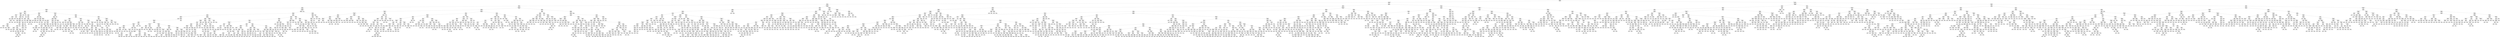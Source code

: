 digraph Tree {
node [shape=box, style="rounded", color="black", fontname=helvetica] ;
edge [fontname=helvetica] ;
0 [label="sqft <= 0.3\nmse = 148410.9\nsamples = 3475\nvalue = 1474.2"] ;
1 [label="ld_1.0 <= -0.1\nmse = 96639.2\nsamples = 2406\nvalue = 1325.6"] ;
0 -> 1 [labeldistance=2.5, labelangle=45, headlabel="True"] ;
2 [label="sqft <= -0.1\nmse = 51418.4\nsamples = 1263\nvalue = 1146.5"] ;
1 -> 2 ;
3 [label="sqft <= -0.6\nmse = 27793.1\nsamples = 908\nvalue = 1065.4"] ;
2 -> 3 ;
4 [label="sqft <= -1.1\nmse = 18573.5\nsamples = 550\nvalue = 1010.7"] ;
3 -> 4 ;
5 [label="pTwenties <= -0.5\nmse = 11831.8\nsamples = 176\nvalue = 953.5"] ;
4 -> 5 ;
6 [label="ty_2.0 <= 2.0\nmse = 6276.2\nsamples = 42\nvalue = 892.0"] ;
5 -> 6 ;
7 [label="pTwenties <= -0.9\nmse = 4648.9\nsamples = 39\nvalue = 903.6"] ;
6 -> 7 ;
8 [label="pSixtyPlus <= 0.7\nmse = 2017.2\nsamples = 9\nvalue = 971.2"] ;
7 -> 8 ;
9 [label="pYouths <= 0.6\nmse = 1406.0\nsamples = 7\nvalue = 997.0"] ;
8 -> 9 ;
10 [label="mse = 0.0\nsamples = 1\nvalue = 900.0"] ;
9 -> 10 ;
11 [label="pSixtyPlus <= 0.5\nmse = 400.6\nsamples = 6\nvalue = 1007.8"] ;
9 -> 11 ;
12 [label="medianIncome <= 1.6\nmse = 6.1\nsamples = 4\nvalue = 997.1"] ;
11 -> 12 ;
13 [label="mse = 0.0\nsamples = 1\nvalue = 1000.0"] ;
12 -> 13 ;
14 [label="mse = 0.0\nsamples = 3\nvalue = 995.0"] ;
12 -> 14 ;
15 [label="mse = 0.0\nsamples = 2\nvalue = 1045.0"] ;
11 -> 15 ;
16 [label="ld_3.0 <= 0.3\nmse = 88.9\nsamples = 2\nvalue = 928.3"] ;
8 -> 16 ;
17 [label="mse = 0.0\nsamples = 1\nvalue = 915.0"] ;
16 -> 17 ;
18 [label="mse = 0.0\nsamples = 1\nvalue = 935.0"] ;
16 -> 18 ;
19 [label="ld_5.0 <= 5.7\nmse = 3588.2\nsamples = 30\nvalue = 882.4"] ;
7 -> 19 ;
20 [label="pYouths <= 2.9\nmse = 2411.6\nsamples = 29\nvalue = 887.3"] ;
19 -> 20 ;
21 [label="pYouths <= 0.2\nmse = 1693.7\nsamples = 28\nvalue = 893.0"] ;
20 -> 21 ;
22 [label="sqft <= -1.3\nmse = 1200.0\nsamples = 2\nvalue = 955.0"] ;
21 -> 22 ;
23 [label="mse = 0.0\nsamples = 1\nvalue = 975.0"] ;
22 -> 23 ;
24 [label="mse = 0.0\nsamples = 1\nvalue = 895.0"] ;
22 -> 24 ;
25 [label="pThirties <= 0.3\nmse = 1357.8\nsamples = 26\nvalue = 887.4"] ;
21 -> 25 ;
26 [label="ld_3.0 <= 0.3\nmse = 1000.2\nsamples = 21\nvalue = 878.4"] ;
25 -> 26 ;
27 [label="pTwenties <= -0.8\nmse = 536.7\nsamples = 6\nvalue = 860.8"] ;
26 -> 27 ;
28 [label="pSixtyPlus <= 1.1\nmse = 98.0\nsamples = 2\nvalue = 893.0"] ;
27 -> 28 ;
29 [label="mse = 0.0\nsamples = 1\nvalue = 879.0"] ;
28 -> 29 ;
30 [label="mse = 0.0\nsamples = 1\nvalue = 900.0"] ;
28 -> 30 ;
31 [label="postdateint <= -0.9\nmse = 167.2\nsamples = 4\nvalue = 848.8"] ;
27 -> 31 ;
32 [label="mse = 0.0\nsamples = 1\nvalue = 870.0"] ;
31 -> 32 ;
33 [label="medianIncome <= -1.1\nmse = 22.2\nsamples = 3\nvalue = 841.7"] ;
31 -> 33 ;
34 [label="mse = 0.0\nsamples = 1\nvalue = 835.0"] ;
33 -> 34 ;
35 [label="mse = 0.0\nsamples = 2\nvalue = 845.0"] ;
33 -> 35 ;
36 [label="pk_5.0 <= 1.5\nmse = 1007.9\nsamples = 15\nvalue = 886.2"] ;
26 -> 36 ;
37 [label="sqft <= -1.4\nmse = 764.1\nsamples = 13\nvalue = 877.8"] ;
36 -> 37 ;
38 [label="pSixtyPlus <= -0.4\nmse = 290.2\nsamples = 3\nvalue = 839.5"] ;
37 -> 38 ;
39 [label="mse = 0.0\nsamples = 1\nvalue = 810.0"] ;
38 -> 39 ;
40 [label="pSixtyPlus <= 0.5\nmse = 0.2\nsamples = 2\nvalue = 849.3"] ;
38 -> 40 ;
41 [label="mse = 0.0\nsamples = 1\nvalue = 849.0"] ;
40 -> 41 ;
42 [label="mse = 0.0\nsamples = 1\nvalue = 850.0"] ;
40 -> 42 ;
43 [label="pYouths <= 0.4\nmse = 449.0\nsamples = 10\nvalue = 886.8"] ;
37 -> 43 ;
44 [label="postdateint <= 0.4\nmse = 403.8\nsamples = 5\nvalue = 873.6"] ;
43 -> 44 ;
45 [label="mse = 0.0\nsamples = 1\nvalue = 895.0"] ;
44 -> 45 ;
46 [label="sqft <= -1.3\nmse = 350.2\nsamples = 4\nvalue = 867.4"] ;
44 -> 46 ;
47 [label="mse = 0.0\nsamples = 1\nvalue = 895.0"] ;
46 -> 47 ;
48 [label="postdateint <= 1.7\nmse = 260.8\nsamples = 3\nvalue = 862.8"] ;
46 -> 48 ;
49 [label="pThirties <= -1.1\nmse = 22.7\nsamples = 2\nvalue = 851.8"] ;
48 -> 49 ;
50 [label="mse = 0.0\nsamples = 1\nvalue = 860.0"] ;
49 -> 50 ;
51 [label="mse = 0.0\nsamples = 1\nvalue = 849.0"] ;
49 -> 51 ;
52 [label="mse = 0.0\nsamples = 1\nvalue = 885.0"] ;
48 -> 52 ;
53 [label="postdateint <= 0.8\nmse = 78.9\nsamples = 5\nvalue = 901.8"] ;
43 -> 53 ;
54 [label="mse = 0.0\nsamples = 3\nvalue = 899.0"] ;
53 -> 54 ;
55 [label="pFifties <= 0.5\nmse = 225.0\nsamples = 2\nvalue = 910.0"] ;
53 -> 55 ;
56 [label="mse = 0.0\nsamples = 1\nvalue = 925.0"] ;
55 -> 56 ;
57 [label="mse = 0.0\nsamples = 1\nvalue = 895.0"] ;
55 -> 57 ;
58 [label="mse = 0.0\nsamples = 2\nvalue = 930.0"] ;
36 -> 58 ;
59 [label="ld_4.0 <= 1.5\nmse = 965.9\nsamples = 5\nvalue = 927.9"] ;
25 -> 59 ;
60 [label="pk_5.0 <= 1.5\nmse = 368.2\nsamples = 4\nvalue = 918.3"] ;
59 -> 60 ;
61 [label="postdateint <= 1.7\nmse = 211.8\nsamples = 3\nvalue = 927.6"] ;
60 -> 61 ;
62 [label="medianIncome <= -0.3\nmse = 9.2\nsamples = 2\nvalue = 934.8"] ;
61 -> 62 ;
63 [label="mse = 0.0\nsamples = 1\nvalue = 940.0"] ;
62 -> 63 ;
64 [label="mse = 0.0\nsamples = 1\nvalue = 933.0"] ;
62 -> 64 ;
65 [label="mse = 0.0\nsamples = 1\nvalue = 899.0"] ;
61 -> 65 ;
66 [label="mse = 0.0\nsamples = 1\nvalue = 895.0"] ;
60 -> 66 ;
67 [label="mse = 0.0\nsamples = 1\nvalue = 995.0"] ;
59 -> 67 ;
68 [label="mse = 0.0\nsamples = 1\nvalue = 750.0"] ;
20 -> 68 ;
69 [label="mse = 0.0\nsamples = 1\nvalue = 635.0"] ;
19 -> 69 ;
70 [label="medianIncome <= -0.3\nmse = 1944.0\nsamples = 3\nvalue = 736.0"] ;
6 -> 70 ;
71 [label="mse = 0.0\nsamples = 2\nvalue = 700.0"] ;
70 -> 71 ;
72 [label="mse = 0.0\nsamples = 1\nvalue = 790.0"] ;
70 -> 72 ;
73 [label="sqft <= -1.4\nmse = 11992.4\nsamples = 134\nvalue = 974.6"] ;
5 -> 73 ;
74 [label="pFifties <= -0.3\nmse = 12568.2\nsamples = 20\nvalue = 897.4"] ;
73 -> 74 ;
75 [label="sqft <= -1.7\nmse = 9721.0\nsamples = 8\nvalue = 976.5"] ;
74 -> 75 ;
76 [label="mse = 0.0\nsamples = 1\nvalue = 860.0"] ;
75 -> 76 ;
77 [label="sqft <= -1.6\nmse = 7347.6\nsamples = 7\nvalue = 1011.4"] ;
75 -> 77 ;
78 [label="ld_4.0 <= 1.5\nmse = 3416.9\nsamples = 2\nvalue = 1116.3"] ;
77 -> 78 ;
79 [label="mse = 0.0\nsamples = 1\nvalue = 1075.0"] ;
78 -> 79 ;
80 [label="mse = 0.0\nsamples = 1\nvalue = 1199.0"] ;
78 -> 80 ;
81 [label="pThirties <= 0.4\nmse = 2290.8\nsamples = 5\nvalue = 966.4"] ;
77 -> 81 ;
82 [label="pFifties <= -0.7\nmse = 555.6\nsamples = 2\nvalue = 916.7"] ;
81 -> 82 ;
83 [label="mse = 0.0\nsamples = 1\nvalue = 900.0"] ;
82 -> 83 ;
84 [label="mse = 0.0\nsamples = 1\nvalue = 950.0"] ;
82 -> 84 ;
85 [label="postdateint <= 2.0\nmse = 342.2\nsamples = 3\nvalue = 1003.8"] ;
81 -> 85 ;
86 [label="pk_5.0 <= 1.5\nmse = 88.9\nsamples = 2\nvalue = 1013.3"] ;
85 -> 86 ;
87 [label="mse = 0.0\nsamples = 1\nvalue = 1000.0"] ;
86 -> 87 ;
88 [label="mse = 0.0\nsamples = 1\nvalue = 1020.0"] ;
86 -> 88 ;
89 [label="mse = 0.0\nsamples = 1\nvalue = 975.0"] ;
85 -> 89 ;
90 [label="pTwenties <= 0.6\nmse = 5671.5\nsamples = 12\nvalue = 833.1"] ;
74 -> 90 ;
91 [label="ld_4.0 <= 1.5\nmse = 5445.9\nsamples = 4\nvalue = 780.7"] ;
90 -> 91 ;
92 [label="pTwenties <= -0.1\nmse = 1105.6\nsamples = 3\nvalue = 753.3"] ;
91 -> 92 ;
93 [label="mse = 0.0\nsamples = 1\nvalue = 800.0"] ;
92 -> 93 ;
94 [label="ty_2.0 <= 2.0\nmse = 25.0\nsamples = 2\nvalue = 730.0"] ;
92 -> 94 ;
95 [label="mse = 0.0\nsamples = 1\nvalue = 725.0"] ;
94 -> 95 ;
96 [label="mse = 0.0\nsamples = 1\nvalue = 735.0"] ;
94 -> 96 ;
97 [label="mse = 0.0\nsamples = 1\nvalue = 945.0"] ;
91 -> 97 ;
98 [label="sqft <= -1.6\nmse = 2048.8\nsamples = 8\nvalue = 873.9"] ;
90 -> 98 ;
99 [label="ld_3.0 <= 0.3\nmse = 1534.0\nsamples = 4\nvalue = 899.0"] ;
98 -> 99 ;
100 [label="mse = 0.0\nsamples = 1\nvalue = 825.0"] ;
99 -> 100 ;
101 [label="postdateint <= -0.1\nmse = 206.2\nsamples = 3\nvalue = 917.5"] ;
99 -> 101 ;
102 [label="mse = 0.0\nsamples = 1\nvalue = 940.0"] ;
101 -> 102 ;
103 [label="pk_5.0 <= 1.5\nmse = 50.0\nsamples = 2\nvalue = 910.0"] ;
101 -> 103 ;
104 [label="mse = 0.0\nsamples = 1\nvalue = 915.0"] ;
103 -> 104 ;
105 [label="mse = 0.0\nsamples = 1\nvalue = 900.0"] ;
103 -> 105 ;
106 [label="postdateint <= -0.5\nmse = 918.8\nsamples = 4\nvalue = 842.5"] ;
98 -> 106 ;
107 [label="mse = 0.0\nsamples = 1\nvalue = 895.0"] ;
106 -> 107 ;
108 [label="mse = 0.0\nsamples = 3\nvalue = 825.0"] ;
106 -> 108 ;
109 [label="pSixtyPlus <= -1.0\nmse = 10791.5\nsamples = 114\nvalue = 987.0"] ;
73 -> 109 ;
110 [label="ld_5.0 <= 5.7\nmse = 6344.2\nsamples = 34\nvalue = 950.1"] ;
109 -> 110 ;
111 [label="pk_2.0 <= 0.0\nmse = 5355.7\nsamples = 33\nvalue = 958.6"] ;
110 -> 111 ;
112 [label="ld_4.0 <= 1.5\nmse = 4656.5\nsamples = 30\nvalue = 967.3"] ;
111 -> 112 ;
113 [label="sqft <= -1.4\nmse = 4724.7\nsamples = 22\nvalue = 980.2"] ;
112 -> 113 ;
114 [label="mse = 0.0\nsamples = 1\nvalue = 1100.0"] ;
113 -> 114 ;
115 [label="postdateint <= -0.4\nmse = 4127.1\nsamples = 21\nvalue = 973.3"] ;
113 -> 115 ;
116 [label="postdateint <= -0.4\nmse = 7222.5\nsamples = 6\nvalue = 1009.2"] ;
115 -> 116 ;
117 [label="pk_4.0 <= 0.4\nmse = 1859.9\nsamples = 4\nvalue = 958.9"] ;
116 -> 117 ;
118 [label="mse = 0.0\nsamples = 1\nvalue = 900.0"] ;
117 -> 118 ;
119 [label="postdateint <= -1.0\nmse = 1117.3\nsamples = 3\nvalue = 975.7"] ;
117 -> 119 ;
120 [label="postdateint <= -1.4\nmse = 500.0\nsamples = 2\nvalue = 965.0"] ;
119 -> 120 ;
121 [label="mse = 0.0\nsamples = 1\nvalue = 915.0"] ;
120 -> 121 ;
122 [label="mse = 0.0\nsamples = 1\nvalue = 975.0"] ;
120 -> 122 ;
123 [label="mse = 0.0\nsamples = 1\nvalue = 1040.0"] ;
119 -> 123 ;
124 [label="pk_7.0 <= 7.1\nmse = 756.2\nsamples = 2\nvalue = 1122.5"] ;
116 -> 124 ;
125 [label="mse = 0.0\nsamples = 1\nvalue = 1095.0"] ;
124 -> 125 ;
126 [label="mse = 0.0\nsamples = 1\nvalue = 1150.0"] ;
124 -> 126 ;
127 [label="postdateint <= 1.6\nmse = 1085.4\nsamples = 15\nvalue = 952.1"] ;
115 -> 127 ;
128 [label="postdateint <= 0.4\nmse = 1177.3\nsamples = 12\nvalue = 957.0"] ;
127 -> 128 ;
129 [label="sqft <= -1.3\nmse = 796.3\nsamples = 8\nvalue = 946.0"] ;
128 -> 129 ;
130 [label="mse = 0.0\nsamples = 2\nvalue = 929.0"] ;
129 -> 130 ;
131 [label="pk_4.0 <= 0.4\nmse = 933.3\nsamples = 6\nvalue = 951.7"] ;
129 -> 131 ;
132 [label="mse = 0.0\nsamples = 1\nvalue = 925.0"] ;
131 -> 132 ;
133 [label="postdateint <= -0.3\nmse = 938.8\nsamples = 5\nvalue = 959.3"] ;
131 -> 133 ;
134 [label="postdateint <= -0.4\nmse = 600.0\nsamples = 4\nvalue = 945.0"] ;
133 -> 134 ;
135 [label="pForties <= -2.2\nmse = 117.2\nsamples = 3\nvalue = 956.2"] ;
134 -> 135 ;
136 [label="mse = 0.0\nsamples = 2\nvalue = 950.0"] ;
135 -> 136 ;
137 [label="mse = 0.0\nsamples = 1\nvalue = 975.0"] ;
135 -> 137 ;
138 [label="mse = 0.0\nsamples = 1\nvalue = 900.0"] ;
134 -> 138 ;
139 [label="mse = 0.0\nsamples = 1\nvalue = 995.0"] ;
133 -> 139 ;
140 [label="postdateint <= 0.4\nmse = 1213.3\nsamples = 4\nvalue = 979.0"] ;
128 -> 140 ;
141 [label="postdateint <= 0.4\nmse = 529.0\nsamples = 2\nvalue = 1022.0"] ;
140 -> 141 ;
142 [label="mse = 0.0\nsamples = 1\nvalue = 1045.0"] ;
141 -> 142 ;
143 [label="mse = 0.0\nsamples = 1\nvalue = 999.0"] ;
141 -> 143 ;
144 [label="pk_4.0 <= 0.4\nmse = 168.8\nsamples = 2\nvalue = 957.5"] ;
140 -> 144 ;
145 [label="mse = 0.0\nsamples = 1\nvalue = 980.0"] ;
144 -> 145 ;
146 [label="mse = 0.0\nsamples = 1\nvalue = 950.0"] ;
144 -> 146 ;
147 [label="pk_5.0 <= 1.5\nmse = 75.0\nsamples = 3\nvalue = 930.0"] ;
127 -> 147 ;
148 [label="mse = 0.0\nsamples = 2\nvalue = 925.0"] ;
147 -> 148 ;
149 [label="mse = 0.0\nsamples = 1\nvalue = 945.0"] ;
147 -> 149 ;
150 [label="postdateint <= 0.1\nmse = 2003.7\nsamples = 8\nvalue = 924.1"] ;
112 -> 150 ;
151 [label="postdateint <= -0.4\nmse = 6.2\nsamples = 5\nvalue = 897.5"] ;
150 -> 151 ;
152 [label="mse = 0.0\nsamples = 2\nvalue = 895.0"] ;
151 -> 152 ;
153 [label="sqft <= -1.2\nmse = 4.0\nsamples = 3\nvalue = 899.0"] ;
151 -> 153 ;
154 [label="mse = 0.0\nsamples = 2\nvalue = 900.0"] ;
153 -> 154 ;
155 [label="mse = 0.0\nsamples = 1\nvalue = 895.0"] ;
153 -> 155 ;
156 [label="sqft <= -1.4\nmse = 416.7\nsamples = 3\nvalue = 995.0"] ;
150 -> 156 ;
157 [label="postdateint <= 1.3\nmse = 156.2\nsamples = 2\nvalue = 982.5"] ;
156 -> 157 ;
158 [label="mse = 0.0\nsamples = 1\nvalue = 995.0"] ;
157 -> 158 ;
159 [label="mse = 0.0\nsamples = 1\nvalue = 970.0"] ;
157 -> 159 ;
160 [label="mse = 0.0\nsamples = 1\nvalue = 1020.0"] ;
156 -> 160 ;
161 [label="postdateint <= -0.9\nmse = 4350.0\nsamples = 3\nvalue = 875.0"] ;
111 -> 161 ;
162 [label="mse = 0.0\nsamples = 1\nvalue = 745.0"] ;
161 -> 162 ;
163 [label="ty_1.0 <= -0.8\nmse = 156.2\nsamples = 2\nvalue = 907.5"] ;
161 -> 163 ;
164 [label="mse = 0.0\nsamples = 1\nvalue = 920.0"] ;
163 -> 164 ;
165 [label="mse = 0.0\nsamples = 1\nvalue = 895.0"] ;
163 -> 165 ;
166 [label="mse = 0.0\nsamples = 1\nvalue = 800.0"] ;
110 -> 166 ;
167 [label="pk_2.0 <= 0.0\nmse = 11901.7\nsamples = 80\nvalue = 1003.5"] ;
109 -> 167 ;
168 [label="sqft <= -1.3\nmse = 5595.3\nsamples = 63\nvalue = 989.8"] ;
167 -> 168 ;
169 [label="pForties <= -0.3\nmse = 6252.4\nsamples = 24\nvalue = 1015.6"] ;
168 -> 169 ;
170 [label="postdateint <= -0.4\nmse = 574.0\nsamples = 3\nvalue = 1146.0"] ;
169 -> 170 ;
171 [label="pk_4.0 <= 0.4\nmse = 56.2\nsamples = 2\nvalue = 1157.5"] ;
170 -> 171 ;
172 [label="mse = 0.0\nsamples = 1\nvalue = 1165.0"] ;
171 -> 172 ;
173 [label="mse = 0.0\nsamples = 1\nvalue = 1150.0"] ;
171 -> 173 ;
174 [label="mse = 0.0\nsamples = 1\nvalue = 1100.0"] ;
170 -> 174 ;
175 [label="pk_4.0 <= 0.4\nmse = 4467.9\nsamples = 21\nvalue = 998.4"] ;
169 -> 175 ;
176 [label="pk_5.0 <= 1.5\nmse = 1701.2\nsamples = 7\nvalue = 948.2"] ;
175 -> 176 ;
177 [label="mse = 0.0\nsamples = 1\nvalue = 895.0"] ;
176 -> 177 ;
178 [label="ld_4.0 <= 1.5\nmse = 1560.2\nsamples = 6\nvalue = 953.5"] ;
176 -> 178 ;
179 [label="pTwenties <= 0.6\nmse = 913.6\nsamples = 5\nvalue = 944.4"] ;
178 -> 179 ;
180 [label="postdateint <= 0.8\nmse = 600.0\nsamples = 3\nvalue = 965.0"] ;
179 -> 180 ;
181 [label="mse = 0.0\nsamples = 2\nvalue = 995.0"] ;
180 -> 181 ;
182 [label="mse = 0.0\nsamples = 1\nvalue = 945.0"] ;
180 -> 182 ;
183 [label="postdateint <= -0.0\nmse = 117.2\nsamples = 2\nvalue = 918.8"] ;
179 -> 183 ;
184 [label="mse = 0.0\nsamples = 1\nvalue = 900.0"] ;
183 -> 184 ;
185 [label="mse = 0.0\nsamples = 1\nvalue = 925.0"] ;
183 -> 185 ;
186 [label="mse = 0.0\nsamples = 1\nvalue = 1035.0"] ;
178 -> 186 ;
187 [label="postdateint <= 0.3\nmse = 4146.4\nsamples = 14\nvalue = 1018.9"] ;
175 -> 187 ;
188 [label="postdateint <= -0.3\nmse = 3124.3\nsamples = 10\nvalue = 997.8"] ;
187 -> 188 ;
189 [label="postdateint <= -0.8\nmse = 2495.8\nsamples = 8\nvalue = 1007.5"] ;
188 -> 189 ;
190 [label="mse = 0.0\nsamples = 1\nvalue = 945.0"] ;
189 -> 190 ;
191 [label="postdateint <= -0.4\nmse = 1773.9\nsamples = 7\nvalue = 1025.4"] ;
189 -> 191 ;
192 [label="medianIncome <= -0.7\nmse = 1279.8\nsamples = 3\nvalue = 1038.5"] ;
191 -> 192 ;
193 [label="mse = 0.0\nsamples = 1\nvalue = 1057.0"] ;
192 -> 193 ;
194 [label="mse = 1875.0\nsamples = 2\nvalue = 1020.0"] ;
192 -> 194 ;
195 [label="postdateint <= -0.4\nmse = 1895.5\nsamples = 4\nvalue = 1007.8"] ;
191 -> 195 ;
196 [label="mse = 0.0\nsamples = 1\nvalue = 925.0"] ;
195 -> 196 ;
197 [label="medianIncome <= 0.0\nmse = 627.8\nsamples = 3\nvalue = 1024.4"] ;
195 -> 197 ;
198 [label="mse = 0.0\nsamples = 1\nvalue = 1052.0"] ;
197 -> 198 ;
199 [label="mse = 200.0\nsamples = 2\nvalue = 1006.0"] ;
197 -> 199 ;
200 [label="postdateint <= 0.0\nmse = 225.0\nsamples = 2\nvalue = 910.0"] ;
188 -> 200 ;
201 [label="mse = 0.0\nsamples = 1\nvalue = 895.0"] ;
200 -> 201 ;
202 [label="mse = 0.0\nsamples = 1\nvalue = 925.0"] ;
200 -> 202 ;
203 [label="postdateint <= 1.3\nmse = 2124.8\nsamples = 4\nvalue = 1079.4"] ;
187 -> 203 ;
204 [label="sqft <= -1.4\nmse = 358.5\nsamples = 3\nvalue = 1096.8"] ;
203 -> 204 ;
205 [label="mse = 0.0\nsamples = 1\nvalue = 1075.0"] ;
204 -> 205 ;
206 [label="postdateint <= 0.4\nmse = 180.2\nsamples = 2\nvalue = 1107.8"] ;
204 -> 206 ;
207 [label="mse = 0.0\nsamples = 1\nvalue = 1131.0"] ;
206 -> 207 ;
208 [label="mse = 0.0\nsamples = 1\nvalue = 1100.0"] ;
206 -> 208 ;
209 [label="mse = 0.0\nsamples = 1\nvalue = 975.0"] ;
203 -> 209 ;
210 [label="pSixtyPlus <= -0.7\nmse = 4304.3\nsamples = 39\nvalue = 971.3"] ;
168 -> 210 ;
211 [label="pk_5.0 <= 1.5\nmse = 6995.1\nsamples = 6\nvalue = 1037.8"] ;
210 -> 211 ;
212 [label="postdateint <= -0.9\nmse = 2888.9\nsamples = 4\nvalue = 991.7"] ;
211 -> 212 ;
213 [label="mse = 0.0\nsamples = 1\nvalue = 1095.0"] ;
212 -> 213 ;
214 [label="postdateint <= 0.8\nmse = 904.0\nsamples = 3\nvalue = 971.0"] ;
212 -> 214 ;
215 [label="postdateint <= -0.4\nmse = 100.0\nsamples = 2\nvalue = 935.0"] ;
214 -> 215 ;
216 [label="mse = 0.0\nsamples = 1\nvalue = 945.0"] ;
215 -> 216 ;
217 [label="mse = 0.0\nsamples = 1\nvalue = 925.0"] ;
215 -> 217 ;
218 [label="mse = 0.0\nsamples = 1\nvalue = 995.0"] ;
214 -> 218 ;
219 [label="ld_4.0 <= 1.5\nmse = 2450.0\nsamples = 2\nvalue = 1130.0"] ;
211 -> 219 ;
220 [label="mse = 0.0\nsamples = 1\nvalue = 1095.0"] ;
219 -> 220 ;
221 [label="mse = 0.0\nsamples = 1\nvalue = 1200.0"] ;
219 -> 221 ;
222 [label="postdateint <= -0.5\nmse = 2911.5\nsamples = 33\nvalue = 959.5"] ;
210 -> 222 ;
223 [label="pYouths <= 1.1\nmse = 705.6\nsamples = 6\nvalue = 923.8"] ;
222 -> 223 ;
224 [label="pForties <= -0.2\nmse = 434.9\nsamples = 5\nvalue = 938.2"] ;
223 -> 224 ;
225 [label="pForties <= -0.6\nmse = 76.6\nsamples = 4\nvalue = 931.0"] ;
224 -> 225 ;
226 [label="postdateint <= -0.8\nmse = 22.2\nsamples = 2\nvalue = 921.7"] ;
225 -> 226 ;
227 [label="mse = 0.0\nsamples = 1\nvalue = 915.0"] ;
226 -> 227 ;
228 [label="mse = 0.0\nsamples = 1\nvalue = 925.0"] ;
226 -> 228 ;
229 [label="postdateint <= -0.9\nmse = 3.0\nsamples = 2\nvalue = 938.0"] ;
225 -> 229 ;
230 [label="mse = 0.0\nsamples = 1\nvalue = 939.0"] ;
229 -> 230 ;
231 [label="mse = 0.0\nsamples = 1\nvalue = 935.0"] ;
229 -> 231 ;
232 [label="mse = 0.0\nsamples = 1\nvalue = 989.0"] ;
224 -> 232 ;
233 [label="mse = 0.0\nsamples = 1\nvalue = 895.0"] ;
223 -> 233 ;
234 [label="postdateint <= 0.8\nmse = 3076.9\nsamples = 27\nvalue = 970.5"] ;
222 -> 234 ;
235 [label="sqft <= -1.1\nmse = 3166.7\nsamples = 17\nvalue = 985.7"] ;
234 -> 235 ;
236 [label="postdateint <= 0.3\nmse = 1856.7\nsamples = 16\nvalue = 978.4"] ;
235 -> 236 ;
237 [label="postdateint <= -0.4\nmse = 691.1\nsamples = 7\nvalue = 942.8"] ;
236 -> 237 ;
238 [label="pFifties <= 0.2\nmse = 74.2\nsamples = 3\nvalue = 964.6"] ;
237 -> 238 ;
239 [label="mse = 0.0\nsamples = 1\nvalue = 975.0"] ;
238 -> 239 ;
240 [label="sqft <= -1.2\nmse = 3.6\nsamples = 2\nvalue = 957.7"] ;
238 -> 240 ;
241 [label="mse = 0.0\nsamples = 1\nvalue = 959.0"] ;
240 -> 241 ;
242 [label="mse = 0.0\nsamples = 1\nvalue = 955.0"] ;
240 -> 242 ;
243 [label="pTwenties <= 0.3\nmse = 480.2\nsamples = 4\nvalue = 924.7"] ;
237 -> 243 ;
244 [label="postdateint <= 0.3\nmse = 3.6\nsamples = 2\nvalue = 946.3"] ;
243 -> 244 ;
245 [label="mse = 0.0\nsamples = 1\nvalue = 945.0"] ;
244 -> 245 ;
246 [label="mse = 0.0\nsamples = 1\nvalue = 949.0"] ;
244 -> 246 ;
247 [label="pFifties <= -0.5\nmse = 18.0\nsamples = 2\nvalue = 903.0"] ;
243 -> 247 ;
248 [label="mse = 0.0\nsamples = 1\nvalue = 909.0"] ;
247 -> 248 ;
249 [label="mse = 0.0\nsamples = 1\nvalue = 900.0"] ;
247 -> 249 ;
250 [label="pThirties <= 0.0\nmse = 1103.6\nsamples = 9\nvalue = 1004.5"] ;
236 -> 250 ;
251 [label="postdateint <= 0.4\nmse = 117.2\nsamples = 4\nvalue = 1031.2"] ;
250 -> 251 ;
252 [label="mse = 0.0\nsamples = 1\nvalue = 1050.0"] ;
251 -> 252 ;
253 [label="postdateint <= 0.4\nmse = 76.5\nsamples = 3\nvalue = 1028.6"] ;
251 -> 253 ;
254 [label="mse = 0.0\nsamples = 1\nvalue = 1025.0"] ;
253 -> 254 ;
255 [label="sqft <= -1.2\nmse = 138.9\nsamples = 2\nvalue = 1033.3"] ;
253 -> 255 ;
256 [label="mse = 0.0\nsamples = 1\nvalue = 1025.0"] ;
255 -> 256 ;
257 [label="mse = 0.0\nsamples = 1\nvalue = 1050.0"] ;
255 -> 257 ;
258 [label="postdateint <= 0.5\nmse = 474.1\nsamples = 5\nvalue = 973.9"] ;
250 -> 258 ;
259 [label="pk_5.0 <= 1.5\nmse = 243.0\nsamples = 3\nvalue = 958.0"] ;
258 -> 259 ;
260 [label="pYouths <= -1.0\nmse = 88.9\nsamples = 2\nvalue = 965.7"] ;
259 -> 260 ;
261 [label="mse = 0.0\nsamples = 1\nvalue = 959.0"] ;
260 -> 261 ;
262 [label="mse = 0.0\nsamples = 1\nvalue = 979.0"] ;
260 -> 262 ;
263 [label="mse = 0.0\nsamples = 1\nvalue = 935.0"] ;
259 -> 263 ;
264 [label="mse = 0.0\nsamples = 2\nvalue = 995.0"] ;
258 -> 264 ;
265 [label="mse = 0.0\nsamples = 1\nvalue = 1175.0"] ;
235 -> 265 ;
266 [label="ld_4.0 <= 1.5\nmse = 1201.4\nsamples = 10\nvalue = 936.5"] ;
234 -> 266 ;
267 [label="pThirties <= 0.1\nmse = 1028.4\nsamples = 9\nvalue = 944.8"] ;
266 -> 267 ;
268 [label="pForties <= -0.3\nmse = 121.0\nsamples = 2\nvalue = 984.0"] ;
267 -> 268 ;
269 [label="mse = 0.0\nsamples = 1\nvalue = 995.0"] ;
268 -> 269 ;
270 [label="mse = 0.0\nsamples = 1\nvalue = 973.0"] ;
268 -> 270 ;
271 [label="sqft <= -1.2\nmse = 775.0\nsamples = 7\nvalue = 935.0"] ;
267 -> 271 ;
272 [label="pk_5.0 <= 1.5\nmse = 950.0\nsamples = 4\nvalue = 950.0"] ;
271 -> 272 ;
273 [label="mse = 0.0\nsamples = 1\nvalue = 920.0"] ;
272 -> 273 ;
274 [label="postdateint <= 1.3\nmse = 866.7\nsamples = 3\nvalue = 960.0"] ;
272 -> 274 ;
275 [label="mse = 0.0\nsamples = 1\nvalue = 930.0"] ;
274 -> 275 ;
276 [label="postdateint <= 1.3\nmse = 625.0\nsamples = 2\nvalue = 975.0"] ;
274 -> 276 ;
277 [label="mse = 0.0\nsamples = 1\nvalue = 1000.0"] ;
276 -> 277 ;
278 [label="mse = 0.0\nsamples = 1\nvalue = 950.0"] ;
276 -> 278 ;
279 [label="postdateint <= 1.3\nmse = 150.0\nsamples = 3\nvalue = 920.0"] ;
271 -> 279 ;
280 [label="pk_5.0 <= 1.5\nmse = 22.2\nsamples = 2\nvalue = 926.7"] ;
279 -> 280 ;
281 [label="mse = 0.0\nsamples = 1\nvalue = 930.0"] ;
280 -> 281 ;
282 [label="mse = 0.0\nsamples = 1\nvalue = 920.0"] ;
280 -> 282 ;
283 [label="mse = 0.0\nsamples = 1\nvalue = 900.0"] ;
279 -> 283 ;
284 [label="mse = 0.0\nsamples = 1\nvalue = 895.0"] ;
266 -> 284 ;
285 [label="sqft <= -1.3\nmse = 36421.6\nsamples = 17\nvalue = 1067.7"] ;
167 -> 285 ;
286 [label="ty_2.0 <= 2.0\nmse = 2387.8\nsamples = 7\nvalue = 926.0"] ;
285 -> 286 ;
287 [label="postdateint <= 0.3\nmse = 144.0\nsamples = 2\nvalue = 985.0"] ;
286 -> 287 ;
288 [label="mse = 0.0\nsamples = 1\nvalue = 973.0"] ;
287 -> 288 ;
289 [label="mse = 0.0\nsamples = 1\nvalue = 997.0"] ;
287 -> 289 ;
290 [label="pFifties <= -0.1\nmse = 1860.9\nsamples = 5\nvalue = 911.2"] ;
286 -> 290 ;
291 [label="mse = 0.0\nsamples = 2\nvalue = 950.0"] ;
290 -> 291 ;
292 [label="sqft <= -1.4\nmse = 1536.0\nsamples = 3\nvalue = 888.0"] ;
290 -> 292 ;
293 [label="mse = 0.0\nsamples = 2\nvalue = 840.0"] ;
292 -> 293 ;
294 [label="mse = 0.0\nsamples = 1\nvalue = 920.0"] ;
292 -> 294 ;
295 [label="medianIncome <= -0.7\nmse = 34095.1\nsamples = 10\nvalue = 1185.8"] ;
285 -> 295 ;
296 [label="postdateint <= -0.0\nmse = 2130.6\nsamples = 5\nvalue = 1338.3"] ;
295 -> 296 ;
297 [label="postdateint <= -0.8\nmse = 505.6\nsamples = 3\nvalue = 1381.7"] ;
296 -> 297 ;
298 [label="mse = 0.0\nsamples = 1\nvalue = 1400.0"] ;
297 -> 298 ;
299 [label="postdateint <= -0.4\nmse = 506.2\nsamples = 2\nvalue = 1372.5"] ;
297 -> 299 ;
300 [label="mse = 0.0\nsamples = 1\nvalue = 1350.0"] ;
299 -> 300 ;
301 [label="mse = 0.0\nsamples = 1\nvalue = 1395.0"] ;
299 -> 301 ;
302 [label="mse = 0.0\nsamples = 2\nvalue = 1295.0"] ;
296 -> 302 ;
303 [label="sqft <= -1.3\nmse = 19547.2\nsamples = 5\nvalue = 1033.3"] ;
295 -> 303 ;
304 [label="medianIncome <= 1.3\nmse = 6016.7\nsamples = 3\nvalue = 1155.0"] ;
303 -> 304 ;
305 [label="mse = 0.0\nsamples = 1\nvalue = 1075.0"] ;
304 -> 305 ;
306 [label="mse = 4225.0\nsamples = 2\nvalue = 1195.0"] ;
304 -> 306 ;
307 [label="postdateint <= -0.4\nmse = 3472.2\nsamples = 2\nvalue = 911.7"] ;
303 -> 307 ;
308 [label="mse = 0.0\nsamples = 1\nvalue = 870.0"] ;
307 -> 308 ;
309 [label="mse = 0.0\nsamples = 1\nvalue = 995.0"] ;
307 -> 309 ;
310 [label="number bedrooms <= 1.3\nmse = 19486.8\nsamples = 374\nvalue = 1038.2"] ;
4 -> 310 ;
311 [label="pForties <= 1.8\nmse = 17958.6\nsamples = 373\nvalue = 1035.8"] ;
310 -> 311 ;
312 [label="pYouths <= -0.0\nmse = 16698.4\nsamples = 363\nvalue = 1028.9"] ;
311 -> 312 ;
313 [label="sqft <= -0.8\nmse = 19050.8\nsamples = 143\nvalue = 1077.1"] ;
312 -> 313 ;
314 [label="pThirties <= -0.9\nmse = 13232.8\nsamples = 107\nvalue = 1047.6"] ;
313 -> 314 ;
315 [label="mse = 0.0\nsamples = 1\nvalue = 1290.0"] ;
314 -> 315 ;
316 [label="pForties <= 0.7\nmse = 12453.4\nsamples = 106\nvalue = 1043.6"] ;
314 -> 316 ;
317 [label="postdateint <= -0.5\nmse = 11992.9\nsamples = 105\nvalue = 1041.8"] ;
316 -> 317 ;
318 [label="ty_2.0 <= 2.0\nmse = 6596.6\nsamples = 17\nvalue = 999.9"] ;
317 -> 318 ;
319 [label="postdateint <= -1.3\nmse = 4952.3\nsamples = 15\nvalue = 985.6"] ;
318 -> 319 ;
320 [label="pYouths <= -0.2\nmse = 6846.7\nsamples = 9\nvalue = 1014.1"] ;
319 -> 320 ;
321 [label="postdateint <= -1.3\nmse = 1776.8\nsamples = 5\nvalue = 983.8"] ;
320 -> 321 ;
322 [label="sqft <= -1.0\nmse = 274.8\nsamples = 3\nvalue = 958.8"] ;
321 -> 322 ;
323 [label="mse = 0.0\nsamples = 1\nvalue = 975.0"] ;
322 -> 323 ;
324 [label="pFifties <= 0.9\nmse = 26.9\nsamples = 2\nvalue = 942.7"] ;
322 -> 324 ;
325 [label="mse = 0.0\nsamples = 1\nvalue = 950.0"] ;
324 -> 325 ;
326 [label="mse = 0.0\nsamples = 1\nvalue = 939.0"] ;
324 -> 326 ;
327 [label="pFifties <= 0.4\nmse = 1692.2\nsamples = 2\nvalue = 1021.2"] ;
321 -> 327 ;
328 [label="mse = 0.0\nsamples = 1\nvalue = 950.0"] ;
327 -> 328 ;
329 [label="mse = 0.0\nsamples = 1\nvalue = 1045.0"] ;
327 -> 329 ;
330 [label="postdateint <= -1.4\nmse = 11490.2\nsamples = 4\nvalue = 1074.6"] ;
320 -> 330 ;
331 [label="mse = 0.0\nsamples = 2\nvalue = 999.0"] ;
330 -> 331 ;
332 [label="sqft <= -1.0\nmse = 12800.0\nsamples = 2\nvalue = 1125.0"] ;
330 -> 332 ;
333 [label="mse = 0.0\nsamples = 1\nvalue = 1045.0"] ;
332 -> 333 ;
334 [label="mse = 0.0\nsamples = 1\nvalue = 1285.0"] ;
332 -> 334 ;
335 [label="pFifties <= 0.4\nmse = 748.5\nsamples = 6\nvalue = 952.7"] ;
319 -> 335 ;
336 [label="pYouths <= -1.0\nmse = 293.2\nsamples = 4\nvalue = 938.9"] ;
335 -> 336 ;
337 [label="medianIncome <= 0.2\nmse = 138.9\nsamples = 2\nvalue = 916.7"] ;
336 -> 337 ;
338 [label="mse = 0.0\nsamples = 1\nvalue = 900.0"] ;
337 -> 338 ;
339 [label="mse = 0.0\nsamples = 1\nvalue = 925.0"] ;
337 -> 339 ;
340 [label="mse = 0.0\nsamples = 2\nvalue = 950.0"] ;
336 -> 340 ;
341 [label="sqft <= -1.0\nmse = 379.7\nsamples = 2\nvalue = 983.8"] ;
335 -> 341 ;
342 [label="mse = 0.0\nsamples = 1\nvalue = 950.0"] ;
341 -> 342 ;
343 [label="mse = 0.0\nsamples = 1\nvalue = 995.0"] ;
341 -> 343 ;
344 [label="pYouths <= -0.2\nmse = 2222.2\nsamples = 2\nvalue = 1133.3"] ;
318 -> 344 ;
345 [label="mse = 0.0\nsamples = 1\nvalue = 1200.0"] ;
344 -> 345 ;
346 [label="mse = 0.0\nsamples = 1\nvalue = 1100.0"] ;
344 -> 346 ;
347 [label="sqft <= -0.9\nmse = 12681.2\nsamples = 88\nvalue = 1050.7"] ;
317 -> 347 ;
348 [label="medianIncome <= 0.3\nmse = 17782.0\nsamples = 46\nvalue = 1069.0"] ;
347 -> 348 ;
349 [label="sqft <= -0.9\nmse = 9968.6\nsamples = 42\nvalue = 1053.3"] ;
348 -> 349 ;
350 [label="sqft <= -0.9\nmse = 9116.5\nsamples = 40\nvalue = 1044.4"] ;
349 -> 350 ;
351 [label="sqft <= -1.1\nmse = 8510.5\nsamples = 39\nvalue = 1051.3"] ;
350 -> 351 ;
352 [label="postdateint <= 0.5\nmse = 10964.0\nsamples = 18\nvalue = 1022.8"] ;
351 -> 352 ;
353 [label="sqft <= -1.1\nmse = 8789.9\nsamples = 12\nvalue = 996.8"] ;
352 -> 353 ;
354 [label="mse = 0.0\nsamples = 2\nvalue = 1200.0"] ;
353 -> 354 ;
355 [label="pk_2.0 <= 0.0\nmse = 5127.8\nsamples = 10\nvalue = 976.5"] ;
353 -> 355 ;
356 [label="mse = 1851.5\nsamples = 9\nvalue = 996.1"] ;
355 -> 356 ;
357 [label="mse = 0.0\nsamples = 1\nvalue = 800.0"] ;
355 -> 357 ;
358 [label="ld_3.0 <= 0.3\nmse = 10990.0\nsamples = 6\nvalue = 1080.0"] ;
352 -> 358 ;
359 [label="pSixtyPlus <= 0.2\nmse = 4753.5\nsamples = 3\nvalue = 1149.2"] ;
358 -> 359 ;
360 [label="mse = 0.0\nsamples = 1\nvalue = 1295.0"] ;
359 -> 360 ;
361 [label="mse = 600.0\nsamples = 2\nvalue = 1120.0"] ;
359 -> 361 ;
362 [label="sqft <= -1.1\nmse = 2404.7\nsamples = 3\nvalue = 976.2"] ;
358 -> 362 ;
363 [label="mse = 0.0\nsamples = 1\nvalue = 1025.0"] ;
362 -> 363 ;
364 [label="mse = 56.2\nsamples = 2\nvalue = 927.5"] ;
362 -> 364 ;
365 [label="postdateint <= 0.3\nmse = 4278.9\nsamples = 21\nvalue = 1080.6"] ;
351 -> 365 ;
366 [label="pk_4.0 <= 0.4\nmse = 1598.5\nsamples = 11\nvalue = 1045.1"] ;
365 -> 366 ;
367 [label="pSixtyPlus <= -1.3\nmse = 385.2\nsamples = 5\nvalue = 1018.4"] ;
366 -> 367 ;
368 [label="mse = 90.2\nsamples = 2\nvalue = 989.5"] ;
367 -> 368 ;
369 [label="mse = 113.0\nsamples = 3\nvalue = 1028.0"] ;
367 -> 369 ;
370 [label="medianIncome <= -0.9\nmse = 1231.6\nsamples = 6\nvalue = 1075.7"] ;
366 -> 370 ;
371 [label="mse = 0.0\nsamples = 1\nvalue = 1150.0"] ;
370 -> 371 ;
372 [label="mse = 363.9\nsamples = 5\nvalue = 1063.3"] ;
370 -> 372 ;
373 [label="sqft <= -1.0\nmse = 4501.2\nsamples = 10\nvalue = 1113.9"] ;
365 -> 373 ;
374 [label="postdateint <= 1.2\nmse = 2206.2\nsamples = 7\nvalue = 1082.5"] ;
373 -> 374 ;
375 [label="mse = 1611.1\nsamples = 6\nvalue = 1091.7"] ;
374 -> 375 ;
376 [label="mse = 0.0\nsamples = 1\nvalue = 1000.0"] ;
374 -> 376 ;
377 [label="postdateint <= 0.4\nmse = 3933.6\nsamples = 3\nvalue = 1166.3"] ;
373 -> 377 ;
378 [label="mse = 0.0\nsamples = 1\nvalue = 1250.0"] ;
377 -> 378 ;
379 [label="mse = 650.2\nsamples = 2\nvalue = 1124.5"] ;
377 -> 379 ;
380 [label="mse = 0.0\nsamples = 1\nvalue = 900.0"] ;
350 -> 380 ;
381 [label="sqft <= -0.9\nmse = 1200.0\nsamples = 2\nvalue = 1200.0"] ;
349 -> 381 ;
382 [label="mse = 0.0\nsamples = 1\nvalue = 1140.0"] ;
381 -> 382 ;
383 [label="mse = 0.0\nsamples = 1\nvalue = 1220.0"] ;
381 -> 383 ;
384 [label="pk_4.0 <= 0.4\nmse = 68662.2\nsamples = 4\nvalue = 1226.4"] ;
348 -> 384 ;
385 [label="mse = 0.0\nsamples = 1\nvalue = 1590.0"] ;
384 -> 385 ;
386 [label="sqft <= -1.0\nmse = 22104.0\nsamples = 3\nvalue = 1081.0"] ;
384 -> 386 ;
387 [label="postdateint <= 0.5\nmse = 9800.0\nsamples = 2\nvalue = 1185.0"] ;
386 -> 387 ;
388 [label="mse = 0.0\nsamples = 1\nvalue = 1045.0"] ;
387 -> 388 ;
389 [label="mse = 0.0\nsamples = 1\nvalue = 1255.0"] ;
387 -> 389 ;
390 [label="mse = 0.0\nsamples = 1\nvalue = 925.0"] ;
386 -> 390 ;
391 [label="postdateint <= -0.4\nmse = 6293.4\nsamples = 42\nvalue = 1030.5"] ;
347 -> 391 ;
392 [label="pYouths <= -0.2\nmse = 6363.3\nsamples = 9\nvalue = 1129.6"] ;
391 -> 392 ;
393 [label="ld_3.0 <= 0.3\nmse = 2114.6\nsamples = 5\nvalue = 1062.5"] ;
392 -> 393 ;
394 [label="mse = 0.0\nsamples = 1\nvalue = 1095.0"] ;
393 -> 394 ;
395 [label="pFifties <= 0.2\nmse = 2379.7\nsamples = 4\nvalue = 1046.2"] ;
393 -> 395 ;
396 [label="mse = 2500.0\nsamples = 2\nvalue = 1045.0"] ;
395 -> 396 ;
397 [label="mse = 2256.2\nsamples = 2\nvalue = 1047.5"] ;
395 -> 397 ;
398 [label="ty_1.0 <= -0.8\nmse = 2834.7\nsamples = 4\nvalue = 1187.1"] ;
392 -> 398 ;
399 [label="mse = 0.0\nsamples = 1\nvalue = 1250.0"] ;
398 -> 399 ;
400 [label="number bedrooms <= -0.1\nmse = 1756.0\nsamples = 3\nvalue = 1162.0"] ;
398 -> 400 ;
401 [label="pk_4.0 <= 0.4\nmse = 306.2\nsamples = 2\nvalue = 1112.5"] ;
400 -> 401 ;
402 [label="mse = 0.0\nsamples = 1\nvalue = 1095.0"] ;
401 -> 402 ;
403 [label="mse = 0.0\nsamples = 1\nvalue = 1130.0"] ;
401 -> 403 ;
404 [label="mse = 0.0\nsamples = 1\nvalue = 1195.0"] ;
400 -> 404 ;
405 [label="postdateint <= 0.4\nmse = 3526.7\nsamples = 33\nvalue = 1007.9"] ;
391 -> 405 ;
406 [label="pk_2.0 <= 0.0\nmse = 3164.6\nsamples = 19\nvalue = 1021.8"] ;
405 -> 406 ;
407 [label="postdateint <= 0.3\nmse = 2936.7\nsamples = 18\nvalue = 1024.9"] ;
406 -> 407 ;
408 [label="postdateint <= -0.0\nmse = 4004.3\nsamples = 6\nvalue = 998.9"] ;
407 -> 408 ;
409 [label="medianIncome <= 0.3\nmse = 1556.1\nsamples = 5\nvalue = 1027.1"] ;
408 -> 409 ;
410 [label="postdateint <= -0.4\nmse = 818.8\nsamples = 3\nvalue = 1047.5"] ;
409 -> 410 ;
411 [label="mse = 0.0\nsamples = 1\nvalue = 1095.0"] ;
410 -> 411 ;
412 [label="mse = 88.9\nsamples = 2\nvalue = 1031.7"] ;
410 -> 412 ;
413 [label="ld_4.0 <= 1.5\nmse = 1250.0\nsamples = 2\nvalue = 1000.0"] ;
409 -> 413 ;
414 [label="mse = 0.0\nsamples = 1\nvalue = 950.0"] ;
413 -> 414 ;
415 [label="mse = 0.0\nsamples = 1\nvalue = 1025.0"] ;
413 -> 415 ;
416 [label="mse = 0.0\nsamples = 1\nvalue = 900.0"] ;
408 -> 416 ;
417 [label="pk_5.0 <= 1.5\nmse = 2187.3\nsamples = 12\nvalue = 1034.7"] ;
407 -> 417 ;
418 [label="sqft <= -0.9\nmse = 2512.9\nsamples = 8\nvalue = 1051.1"] ;
417 -> 418 ;
419 [label="postdateint <= 0.3\nmse = 3183.3\nsamples = 5\nvalue = 1068.3"] ;
418 -> 419 ;
420 [label="mse = 0.0\nsamples = 1\nvalue = 1125.0"] ;
419 -> 420 ;
421 [label="mse = 3129.7\nsamples = 4\nvalue = 1061.2"] ;
419 -> 421 ;
422 [label="pFifties <= -0.4\nmse = 397.9\nsamples = 3\nvalue = 1025.3"] ;
418 -> 422 ;
423 [label="mse = 22.2\nsamples = 2\nvalue = 1005.7"] ;
422 -> 423 ;
424 [label="mse = 0.0\nsamples = 1\nvalue = 1045.0"] ;
422 -> 424 ;
425 [label="postdateint <= 0.3\nmse = 439.5\nsamples = 4\nvalue = 1007.2"] ;
417 -> 425 ;
426 [label="mse = 0.0\nsamples = 2\nvalue = 1025.0"] ;
425 -> 426 ;
427 [label="sqft <= -0.9\nmse = 100.0\nsamples = 2\nvalue = 985.0"] ;
425 -> 427 ;
428 [label="mse = 0.0\nsamples = 1\nvalue = 995.0"] ;
427 -> 428 ;
429 [label="mse = 0.0\nsamples = 1\nvalue = 975.0"] ;
427 -> 429 ;
430 [label="mse = 0.0\nsamples = 1\nvalue = 920.0"] ;
406 -> 430 ;
431 [label="postdateint <= 1.3\nmse = 3353.0\nsamples = 14\nvalue = 987.3"] ;
405 -> 431 ;
432 [label="pTwenties <= 1.0\nmse = 3227.2\nsamples = 7\nvalue = 945.5"] ;
431 -> 432 ;
433 [label="postdateint <= 1.3\nmse = 1184.0\nsamples = 5\nvalue = 969.4"] ;
432 -> 433 ;
434 [label="pk_2.0 <= 0.0\nmse = 4.0\nsamples = 4\nvalue = 996.0"] ;
433 -> 434 ;
435 [label="mse = 0.0\nsamples = 3\nvalue = 995.0"] ;
434 -> 435 ;
436 [label="mse = 0.0\nsamples = 1\nvalue = 1000.0"] ;
434 -> 436 ;
437 [label="mse = 0.0\nsamples = 1\nvalue = 925.0"] ;
433 -> 437 ;
438 [label="mse = 0.0\nsamples = 2\nvalue = 850.0"] ;
432 -> 438 ;
439 [label="medianIncome <= 0.2\nmse = 1066.4\nsamples = 7\nvalue = 1019.5"] ;
431 -> 439 ;
440 [label="pk_2.0 <= 0.0\nmse = 708.4\nsamples = 5\nvalue = 1030.4"] ;
439 -> 440 ;
441 [label="postdateint <= 2.0\nmse = 189.1\nsamples = 4\nvalue = 1022.7"] ;
440 -> 441 ;
442 [label="postdateint <= 1.3\nmse = 105.1\nsamples = 3\nvalue = 1026.1"] ;
441 -> 442 ;
443 [label="mse = 0.0\nsamples = 1\nvalue = 999.0"] ;
442 -> 443 ;
444 [label="mse = 0.0\nsamples = 2\nvalue = 1030.0"] ;
442 -> 444 ;
445 [label="mse = 0.0\nsamples = 1\nvalue = 995.0"] ;
441 -> 445 ;
446 [label="mse = 0.0\nsamples = 1\nvalue = 1100.0"] ;
440 -> 446 ;
447 [label="postdateint <= 2.0\nmse = 555.6\nsamples = 2\nvalue = 983.3"] ;
439 -> 447 ;
448 [label="mse = 0.0\nsamples = 1\nvalue = 950.0"] ;
447 -> 448 ;
449 [label="mse = 0.0\nsamples = 1\nvalue = 1000.0"] ;
447 -> 449 ;
450 [label="mse = 0.0\nsamples = 1\nvalue = 1350.0"] ;
316 -> 450 ;
451 [label="postdateint <= 2.0\nmse = 25685.0\nsamples = 36\nvalue = 1180.5"] ;
313 -> 451 ;
452 [label="pk_2.0 <= 0.0\nmse = 12833.0\nsamples = 32\nvalue = 1150.8"] ;
451 -> 452 ;
453 [label="postdateint <= 1.3\nmse = 10365.8\nsamples = 20\nvalue = 1096.0"] ;
452 -> 453 ;
454 [label="sqft <= -0.7\nmse = 7395.1\nsamples = 18\nvalue = 1111.3"] ;
453 -> 454 ;
455 [label="sqft <= -0.8\nmse = 6835.5\nsamples = 14\nvalue = 1130.4"] ;
454 -> 455 ;
456 [label="postdateint <= -1.4\nmse = 3631.3\nsamples = 4\nvalue = 1062.7"] ;
455 -> 456 ;
457 [label="mse = 0.0\nsamples = 1\nvalue = 1199.0"] ;
456 -> 457 ;
458 [label="pFifties <= 0.1\nmse = 625.0\nsamples = 3\nvalue = 1040.0"] ;
456 -> 458 ;
459 [label="pSixtyPlus <= -0.4\nmse = 24.0\nsamples = 2\nvalue = 1029.0"] ;
458 -> 459 ;
460 [label="mse = 0.0\nsamples = 1\nvalue = 1035.0"] ;
459 -> 460 ;
461 [label="mse = 0.0\nsamples = 1\nvalue = 1025.0"] ;
459 -> 461 ;
462 [label="mse = 0.0\nsamples = 1\nvalue = 1095.0"] ;
458 -> 462 ;
463 [label="postdateint <= -0.4\nmse = 4771.3\nsamples = 10\nvalue = 1166.8"] ;
455 -> 463 ;
464 [label="mse = 0.0\nsamples = 1\nvalue = 1029.0"] ;
463 -> 464 ;
465 [label="ld_3.0 <= 0.3\nmse = 1560.3\nsamples = 9\nvalue = 1191.8"] ;
463 -> 465 ;
466 [label="mse = 0.0\nsamples = 1\nvalue = 1140.0"] ;
465 -> 466 ;
467 [label="postdateint <= -0.4\nmse = 1177.8\nsamples = 8\nvalue = 1203.3"] ;
465 -> 467 ;
468 [label="mse = 0.0\nsamples = 1\nvalue = 1265.0"] ;
467 -> 468 ;
469 [label="pk_1.0 <= 5.6\nmse = 790.2\nsamples = 7\nvalue = 1195.6"] ;
467 -> 469 ;
470 [label="postdateint <= 0.4\nmse = 461.8\nsamples = 5\nvalue = 1185.8"] ;
469 -> 470 ;
471 [label="pYouths <= -0.2\nmse = 50.0\nsamples = 3\nvalue = 1205.0"] ;
470 -> 471 ;
472 [label="mse = 0.0\nsamples = 2\nvalue = 1200.0"] ;
471 -> 472 ;
473 [label="mse = 0.0\nsamples = 1\nvalue = 1215.0"] ;
471 -> 473 ;
474 [label="number bedrooms <= -0.1\nmse = 138.9\nsamples = 2\nvalue = 1166.7"] ;
470 -> 474 ;
475 [label="mse = 0.0\nsamples = 1\nvalue = 1175.0"] ;
474 -> 475 ;
476 [label="mse = 0.0\nsamples = 1\nvalue = 1150.0"] ;
474 -> 476 ;
477 [label="postdateint <= 0.8\nmse = 625.0\nsamples = 2\nvalue = 1225.0"] ;
469 -> 477 ;
478 [label="mse = 0.0\nsamples = 1\nvalue = 1250.0"] ;
477 -> 478 ;
479 [label="mse = 0.0\nsamples = 1\nvalue = 1200.0"] ;
477 -> 479 ;
480 [label="ld_3.0 <= 0.3\nmse = 2360.0\nsamples = 4\nvalue = 1035.0"] ;
454 -> 480 ;
481 [label="pFifties <= -0.7\nmse = 100.0\nsamples = 2\nvalue = 1085.0"] ;
480 -> 481 ;
482 [label="mse = 0.0\nsamples = 1\nvalue = 1095.0"] ;
481 -> 482 ;
483 [label="mse = 0.0\nsamples = 1\nvalue = 1075.0"] ;
481 -> 483 ;
484 [label="postdateint <= 0.4\nmse = 1088.9\nsamples = 2\nvalue = 1001.7"] ;
480 -> 484 ;
485 [label="mse = 0.0\nsamples = 1\nvalue = 1025.0"] ;
484 -> 485 ;
486 [label="mse = 0.0\nsamples = 1\nvalue = 955.0"] ;
484 -> 486 ;
487 [label="sqft <= -0.7\nmse = 8100.0\nsamples = 2\nvalue = 905.0"] ;
453 -> 487 ;
488 [label="mse = 0.0\nsamples = 1\nvalue = 815.0"] ;
487 -> 488 ;
489 [label="mse = 0.0\nsamples = 1\nvalue = 995.0"] ;
487 -> 489 ;
490 [label="postdateint <= -1.2\nmse = 4388.4\nsamples = 12\nvalue = 1237.9"] ;
452 -> 490 ;
491 [label="mse = 0.0\nsamples = 1\nvalue = 1050.0"] ;
490 -> 491 ;
492 [label="postdateint <= -0.4\nmse = 2317.1\nsamples = 11\nvalue = 1249.7"] ;
490 -> 492 ;
493 [label="postdateint <= -0.4\nmse = 1215.3\nsamples = 6\nvalue = 1272.7"] ;
492 -> 493 ;
494 [label="pThirties <= 0.2\nmse = 1310.0\nsamples = 4\nvalue = 1300.0"] ;
493 -> 494 ;
495 [label="mse = 0.0\nsamples = 1\nvalue = 1240.0"] ;
494 -> 495 ;
496 [label="postdateint <= -0.8\nmse = 512.5\nsamples = 3\nvalue = 1315.0"] ;
494 -> 496 ;
497 [label="mse = 0.0\nsamples = 1\nvalue = 1350.0"] ;
496 -> 497 ;
498 [label="pFifties <= -0.2\nmse = 138.9\nsamples = 2\nvalue = 1303.3"] ;
496 -> 498 ;
499 [label="mse = 0.0\nsamples = 1\nvalue = 1295.0"] ;
498 -> 499 ;
500 [label="mse = 0.0\nsamples = 1\nvalue = 1320.0"] ;
498 -> 500 ;
501 [label="mse = 0.0\nsamples = 2\nvalue = 1250.0"] ;
493 -> 501 ;
502 [label="postdateint <= 0.8\nmse = 1004.0\nsamples = 5\nvalue = 1199.0"] ;
492 -> 502 ;
503 [label="pSixtyPlus <= -0.2\nmse = 504.7\nsamples = 4\nvalue = 1211.2"] ;
502 -> 503 ;
504 [label="pYouths <= -0.4\nmse = 6.2\nsamples = 2\nvalue = 1197.5"] ;
503 -> 504 ;
505 [label="mse = 0.0\nsamples = 1\nvalue = 1195.0"] ;
504 -> 505 ;
506 [label="mse = 0.0\nsamples = 1\nvalue = 1200.0"] ;
504 -> 506 ;
507 [label="postdateint <= 0.4\nmse = 625.0\nsamples = 2\nvalue = 1225.0"] ;
503 -> 507 ;
508 [label="mse = 0.0\nsamples = 1\nvalue = 1250.0"] ;
507 -> 508 ;
509 [label="mse = 0.0\nsamples = 1\nvalue = 1200.0"] ;
507 -> 509 ;
510 [label="mse = 0.0\nsamples = 1\nvalue = 1150.0"] ;
502 -> 510 ;
511 [label="number bedrooms <= -0.1\nmse = 64963.8\nsamples = 4\nvalue = 1343.5"] ;
451 -> 511 ;
512 [label="pSixtyPlus <= -0.2\nmse = 117.2\nsamples = 2\nvalue = 1088.8"] ;
511 -> 512 ;
513 [label="mse = 0.0\nsamples = 1\nvalue = 1095.0"] ;
512 -> 513 ;
514 [label="mse = 0.0\nsamples = 1\nvalue = 1070.0"] ;
512 -> 514 ;
515 [label="pk_4.0 <= 0.4\nmse = 15.2\nsamples = 2\nvalue = 1598.2"] ;
511 -> 515 ;
516 [label="mse = 0.0\nsamples = 1\nvalue = 1605.0"] ;
515 -> 516 ;
517 [label="mse = 0.0\nsamples = 1\nvalue = 1596.0"] ;
515 -> 517 ;
518 [label="pk_3.0 <= 1.3\nmse = 12241.8\nsamples = 220\nvalue = 994.9"] ;
312 -> 518 ;
519 [label="ty_4.0 <= 1.7\nmse = 11495.5\nsamples = 192\nvalue = 985.5"] ;
518 -> 519 ;
520 [label="pYouths <= 1.4\nmse = 10107.0\nsamples = 185\nvalue = 981.6"] ;
519 -> 520 ;
521 [label="pForties <= -0.2\nmse = 9741.7\nsamples = 167\nvalue = 988.1"] ;
520 -> 521 ;
522 [label="number bedrooms <= -0.1\nmse = 14264.7\nsamples = 28\nvalue = 1035.6"] ;
521 -> 522 ;
523 [label="pk_2.0 <= 0.0\nmse = 6339.1\nsamples = 21\nvalue = 997.4"] ;
522 -> 523 ;
524 [label="ty_1.0 <= -0.8\nmse = 3767.1\nsamples = 20\nvalue = 1010.2"] ;
523 -> 524 ;
525 [label="mse = 0.0\nsamples = 1\nvalue = 1195.0"] ;
524 -> 525 ;
526 [label="pk_7.0 <= 7.1\nmse = 2815.4\nsamples = 19\nvalue = 1004.6"] ;
524 -> 526 ;
527 [label="pYouths <= 0.4\nmse = 2171.6\nsamples = 18\nvalue = 1011.7"] ;
526 -> 527 ;
528 [label="sqft <= -0.8\nmse = 2182.2\nsamples = 5\nvalue = 966.3"] ;
527 -> 528 ;
529 [label="postdateint <= 0.8\nmse = 1386.0\nsamples = 4\nvalue = 952.0"] ;
528 -> 529 ;
530 [label="medianIncome <= -0.6\nmse = 225.0\nsamples = 2\nvalue = 910.0"] ;
529 -> 530 ;
531 [label="mse = 0.0\nsamples = 1\nvalue = 925.0"] ;
530 -> 531 ;
532 [label="mse = 0.0\nsamples = 1\nvalue = 895.0"] ;
530 -> 532 ;
533 [label="pThirties <= -2.0\nmse = 200.0\nsamples = 2\nvalue = 980.0"] ;
529 -> 533 ;
534 [label="mse = 0.0\nsamples = 1\nvalue = 970.0"] ;
533 -> 534 ;
535 [label="mse = 0.0\nsamples = 1\nvalue = 1000.0"] ;
533 -> 535 ;
536 [label="mse = 0.0\nsamples = 1\nvalue = 1038.0"] ;
528 -> 536 ;
537 [label="postdateint <= 0.3\nmse = 1556.2\nsamples = 13\nvalue = 1022.6"] ;
527 -> 537 ;
538 [label="pk_5.0 <= 1.5\nmse = 1494.0\nsamples = 7\nvalue = 1041.0"] ;
537 -> 538 ;
539 [label="sqft <= -0.9\nmse = 956.2\nsamples = 6\nvalue = 1027.5"] ;
538 -> 539 ;
540 [label="mse = 1900.0\nsamples = 3\nvalue = 1015.0"] ;
539 -> 540 ;
541 [label="mse = 90.8\nsamples = 3\nvalue = 1036.4"] ;
539 -> 541 ;
542 [label="mse = 0.0\nsamples = 1\nvalue = 1095.0"] ;
538 -> 542 ;
543 [label="sqft <= -1.0\nmse = 380.0\nsamples = 6\nvalue = 995.0"] ;
537 -> 543 ;
544 [label="mse = 0.0\nsamples = 1\nvalue = 1045.0"] ;
543 -> 544 ;
545 [label="postdateint <= 1.3\nmse = 113.6\nsamples = 5\nvalue = 989.4"] ;
543 -> 545 ;
546 [label="mse = 25.0\nsamples = 2\nvalue = 970.0"] ;
545 -> 546 ;
547 [label="mse = 0.0\nsamples = 3\nvalue = 995.0"] ;
545 -> 547 ;
548 [label="mse = 0.0\nsamples = 1\nvalue = 895.0"] ;
526 -> 548 ;
549 [label="mse = 0.0\nsamples = 1\nvalue = 780.0"] ;
523 -> 549 ;
550 [label="pYouths <= 0.8\nmse = 21039.1\nsamples = 7\nvalue = 1141.2"] ;
522 -> 550 ;
551 [label="postdateint <= -0.1\nmse = 14522.2\nsamples = 5\nvalue = 1073.3"] ;
550 -> 551 ;
552 [label="pYouths <= 0.4\nmse = 4355.6\nsamples = 2\nvalue = 928.3"] ;
551 -> 552 ;
553 [label="mse = 0.0\nsamples = 1\nvalue = 835.0"] ;
552 -> 553 ;
554 [label="mse = 0.0\nsamples = 1\nvalue = 975.0"] ;
552 -> 554 ;
555 [label="pFifties <= -1.9\nmse = 3836.8\nsamples = 3\nvalue = 1145.8"] ;
551 -> 555 ;
556 [label="mse = 0.0\nsamples = 1\nvalue = 1275.0"] ;
555 -> 556 ;
557 [label="postdateint <= 1.2\nmse = 600.0\nsamples = 2\nvalue = 1120.0"] ;
555 -> 557 ;
558 [label="mse = 0.0\nsamples = 1\nvalue = 1150.0"] ;
557 -> 558 ;
559 [label="mse = 0.0\nsamples = 1\nvalue = 1100.0"] ;
557 -> 559 ;
560 [label="postdateint <= -0.9\nmse = 2067.2\nsamples = 2\nvalue = 1293.8"] ;
550 -> 560 ;
561 [label="mse = 0.0\nsamples = 1\nvalue = 1320.0"] ;
560 -> 561 ;
562 [label="mse = 0.0\nsamples = 1\nvalue = 1215.0"] ;
560 -> 562 ;
563 [label="pYouths <= 0.3\nmse = 8072.6\nsamples = 139\nvalue = 977.3"] ;
521 -> 563 ;
564 [label="sqft <= -0.6\nmse = 8523.4\nsamples = 55\nvalue = 1003.0"] ;
563 -> 564 ;
565 [label="pForties <= 0.1\nmse = 7698.2\nsamples = 54\nvalue = 999.4"] ;
564 -> 565 ;
566 [label="ld_4.0 <= 1.5\nmse = 9338.9\nsamples = 2\nvalue = 1131.7"] ;
565 -> 566 ;
567 [label="mse = 0.0\nsamples = 1\nvalue = 995.0"] ;
566 -> 567 ;
568 [label="mse = 0.0\nsamples = 1\nvalue = 1200.0"] ;
566 -> 568 ;
569 [label="postdateint <= 1.6\nmse = 6858.9\nsamples = 52\nvalue = 993.8"] ;
565 -> 569 ;
570 [label="postdateint <= -0.4\nmse = 5330.9\nsamples = 46\nvalue = 983.2"] ;
569 -> 570 ;
571 [label="postdateint <= -0.5\nmse = 2956.1\nsamples = 19\nvalue = 1007.9"] ;
570 -> 571 ;
572 [label="sqft <= -0.8\nmse = 2287.3\nsamples = 15\nvalue = 995.4"] ;
571 -> 572 ;
573 [label="pThirties <= -1.0\nmse = 1383.9\nsamples = 13\nvalue = 1004.5"] ;
572 -> 573 ;
574 [label="mse = 0.0\nsamples = 1\nvalue = 925.0"] ;
573 -> 574 ;
575 [label="mse = 826.2\nsamples = 12\nvalue = 1012.5"] ;
573 -> 575 ;
576 [label="sqft <= -0.8\nmse = 1225.0\nsamples = 2\nvalue = 895.0"] ;
572 -> 576 ;
577 [label="mse = 0.0\nsamples = 1\nvalue = 860.0"] ;
576 -> 577 ;
578 [label="mse = 0.0\nsamples = 1\nvalue = 930.0"] ;
576 -> 578 ;
579 [label="sqft <= -1.0\nmse = 468.8\nsamples = 4\nvalue = 1082.5"] ;
571 -> 579 ;
580 [label="mse = 0.0\nsamples = 1\nvalue = 1045.0"] ;
579 -> 580 ;
581 [label="mse = 0.0\nsamples = 3\nvalue = 1095.0"] ;
579 -> 581 ;
582 [label="pYouths <= 0.2\nmse = 6375.5\nsamples = 27\nvalue = 962.9"] ;
570 -> 582 ;
583 [label="pk_2.0 <= 0.0\nmse = 4164.8\nsamples = 22\nvalue = 945.3"] ;
582 -> 583 ;
584 [label="sqft <= -0.7\nmse = 1724.0\nsamples = 14\nvalue = 960.5"] ;
583 -> 584 ;
585 [label="mse = 1512.6\nsamples = 12\nvalue = 970.2"] ;
584 -> 585 ;
586 [label="mse = 200.0\nsamples = 2\nvalue = 915.0"] ;
584 -> 586 ;
587 [label="sqft <= -1.0\nmse = 7257.2\nsamples = 8\nvalue = 919.5"] ;
583 -> 587 ;
588 [label="mse = 9774.0\nsamples = 3\nvalue = 966.0"] ;
587 -> 588 ;
589 [label="mse = 416.0\nsamples = 5\nvalue = 873.0"] ;
587 -> 589 ;
590 [label="pk_2.0 <= 0.0\nmse = 9069.4\nsamples = 5\nvalue = 1031.0"] ;
582 -> 590 ;
591 [label="postdateint <= 0.4\nmse = 2436.8\nsamples = 2\nvalue = 960.5"] ;
590 -> 591 ;
592 [label="mse = 0.0\nsamples = 1\nvalue = 989.0"] ;
591 -> 592 ;
593 [label="mse = 0.0\nsamples = 1\nvalue = 875.0"] ;
591 -> 593 ;
594 [label="sqft <= -0.9\nmse = 2450.0\nsamples = 3\nvalue = 1125.0"] ;
590 -> 594 ;
595 [label="mse = 0.0\nsamples = 1\nvalue = 1060.0"] ;
594 -> 595 ;
596 [label="mse = 506.2\nsamples = 2\nvalue = 1157.5"] ;
594 -> 596 ;
597 [label="sqft <= -0.7\nmse = 11256.4\nsamples = 6\nvalue = 1067.0"] ;
569 -> 597 ;
598 [label="ld_4.0 <= 1.5\nmse = 4630.9\nsamples = 5\nvalue = 1096.9"] ;
597 -> 598 ;
599 [label="pSixtyPlus <= 0.2\nmse = 1561.8\nsamples = 4\nvalue = 1130.8"] ;
598 -> 599 ;
600 [label="mse = 1806.2\nsamples = 2\nvalue = 1117.5"] ;
599 -> 600 ;
601 [label="postdateint <= 2.0\nmse = 6.2\nsamples = 2\nvalue = 1157.5"] ;
599 -> 601 ;
602 [label="mse = 0.0\nsamples = 1\nvalue = 1160.0"] ;
601 -> 602 ;
603 [label="mse = 0.0\nsamples = 1\nvalue = 1155.0"] ;
601 -> 603 ;
604 [label="mse = 0.0\nsamples = 1\nvalue = 995.0"] ;
598 -> 604 ;
605 [label="mse = 0.0\nsamples = 1\nvalue = 828.0"] ;
597 -> 605 ;
606 [label="mse = 0.0\nsamples = 1\nvalue = 1265.0"] ;
564 -> 606 ;
607 [label="sqft <= -0.9\nmse = 7280.2\nsamples = 84\nvalue = 963.4"] ;
563 -> 607 ;
608 [label="pThirties <= 0.1\nmse = 5209.4\nsamples = 18\nvalue = 1008.6"] ;
607 -> 608 ;
609 [label="pk_4.0 <= 0.4\nmse = 3660.9\nsamples = 14\nvalue = 1024.2"] ;
608 -> 609 ;
610 [label="mse = 0.0\nsamples = 2\nvalue = 950.0"] ;
609 -> 610 ;
611 [label="postdateint <= 0.4\nmse = 2911.6\nsamples = 12\nvalue = 1041.8"] ;
609 -> 611 ;
612 [label="pYouths <= 0.6\nmse = 2018.8\nsamples = 9\nvalue = 1055.7"] ;
611 -> 612 ;
613 [label="sqft <= -1.1\nmse = 54.0\nsamples = 3\nvalue = 1021.0"] ;
612 -> 613 ;
614 [label="mse = 0.0\nsamples = 1\nvalue = 1030.0"] ;
613 -> 614 ;
615 [label="mse = 0.0\nsamples = 2\nvalue = 1015.0"] ;
613 -> 615 ;
616 [label="sqft <= -1.0\nmse = 2132.4\nsamples = 6\nvalue = 1069.1"] ;
612 -> 616 ;
617 [label="mse = 0.0\nsamples = 1\nvalue = 1149.0"] ;
616 -> 617 ;
618 [label="ld_4.0 <= 1.5\nmse = 1147.5\nsamples = 5\nvalue = 1054.5"] ;
616 -> 618 ;
619 [label="mse = 347.2\nsamples = 3\nvalue = 1028.3"] ;
618 -> 619 ;
620 [label="mse = 294.0\nsamples = 2\nvalue = 1086.0"] ;
618 -> 620 ;
621 [label="postdateint <= 0.5\nmse = 138.9\nsamples = 3\nvalue = 958.3"] ;
611 -> 621 ;
622 [label="mse = 0.0\nsamples = 1\nvalue = 975.0"] ;
621 -> 622 ;
623 [label="mse = 0.0\nsamples = 2\nvalue = 950.0"] ;
621 -> 623 ;
624 [label="pForties <= 0.9\nmse = 3481.2\nsamples = 4\nvalue = 907.5"] ;
608 -> 624 ;
625 [label="pFifties <= -0.0\nmse = 1225.0\nsamples = 2\nvalue = 960.0"] ;
624 -> 625 ;
626 [label="mse = 0.0\nsamples = 1\nvalue = 925.0"] ;
625 -> 626 ;
627 [label="mse = 0.0\nsamples = 1\nvalue = 995.0"] ;
625 -> 627 ;
628 [label="postdateint <= -0.4\nmse = 225.0\nsamples = 2\nvalue = 855.0"] ;
624 -> 628 ;
629 [label="mse = 0.0\nsamples = 1\nvalue = 870.0"] ;
628 -> 629 ;
630 [label="mse = 0.0\nsamples = 1\nvalue = 840.0"] ;
628 -> 630 ;
631 [label="pk_5.0 <= 1.5\nmse = 7132.7\nsamples = 66\nvalue = 950.9"] ;
607 -> 631 ;
632 [label="postdateint <= 2.0\nmse = 6094.9\nsamples = 60\nvalue = 939.9"] ;
631 -> 632 ;
633 [label="pForties <= -0.1\nmse = 3617.4\nsamples = 57\nvalue = 931.8"] ;
632 -> 633 ;
634 [label="number bedrooms <= -0.1\nmse = 433.9\nsamples = 4\nvalue = 881.2"] ;
633 -> 634 ;
635 [label="pk_7.0 <= 7.1\nmse = 190.8\nsamples = 3\nvalue = 896.4"] ;
634 -> 635 ;
636 [label="mse = 0.0\nsamples = 1\nvalue = 930.0"] ;
635 -> 636 ;
637 [label="ld_3.0 <= 0.3\nmse = 3.5\nsamples = 2\nvalue = 890.8"] ;
635 -> 637 ;
638 [label="mse = 0.0\nsamples = 1\nvalue = 890.0"] ;
637 -> 638 ;
639 [label="mse = 0.0\nsamples = 1\nvalue = 895.0"] ;
637 -> 639 ;
640 [label="mse = 0.0\nsamples = 1\nvalue = 860.0"] ;
634 -> 640 ;
641 [label="pTwenties <= -0.9\nmse = 3653.7\nsamples = 53\nvalue = 939.4"] ;
633 -> 641 ;
642 [label="medianIncome <= -0.1\nmse = 2643.0\nsamples = 24\nvalue = 919.2"] ;
641 -> 642 ;
643 [label="pThirties <= -0.9\nmse = 1470.4\nsamples = 5\nvalue = 847.9"] ;
642 -> 643 ;
644 [label="mse = 0.0\nsamples = 1\nvalue = 795.0"] ;
643 -> 644 ;
645 [label="mse = 494.0\nsamples = 4\nvalue = 869.0"] ;
643 -> 645 ;
646 [label="medianIncome <= 0.9\nmse = 1500.6\nsamples = 19\nvalue = 935.3"] ;
642 -> 646 ;
647 [label="mse = 503.8\nsamples = 11\nvalue = 959.9"] ;
646 -> 647 ;
648 [label="mse = 596.4\nsamples = 8\nvalue = 896.2"] ;
646 -> 648 ;
649 [label="ty_1.0 <= -0.8\nmse = 3861.2\nsamples = 29\nvalue = 957.7"] ;
641 -> 649 ;
650 [label="mse = 0.0\nsamples = 1\nvalue = 770.0"] ;
649 -> 650 ;
651 [label="ld_4.0 <= 1.5\nmse = 3074.8\nsamples = 28\nvalue = 962.3"] ;
649 -> 651 ;
652 [label="mse = 2264.0\nsamples = 21\nvalue = 950.2"] ;
651 -> 652 ;
653 [label="mse = 3710.0\nsamples = 7\nvalue = 1000.0"] ;
651 -> 653 ;
654 [label="pSixtyPlus <= 0.2\nmse = 27847.2\nsamples = 3\nvalue = 1063.3"] ;
632 -> 654 ;
655 [label="mse = 0.0\nsamples = 1\nvalue = 1295.0"] ;
654 -> 655 ;
656 [label="pTwenties <= -0.9\nmse = 1518.8\nsamples = 2\nvalue = 947.5"] ;
654 -> 656 ;
657 [label="mse = 0.0\nsamples = 1\nvalue = 1015.0"] ;
656 -> 657 ;
658 [label="mse = 0.0\nsamples = 1\nvalue = 925.0"] ;
656 -> 658 ;
659 [label="ld_5.0 <= 5.7\nmse = 5565.7\nsamples = 6\nvalue = 1049.5"] ;
631 -> 659 ;
660 [label="postdateint <= 1.6\nmse = 576.0\nsamples = 5\nvalue = 1072.0"] ;
659 -> 660 ;
661 [label="pFifties <= -0.3\nmse = 422.2\nsamples = 4\nvalue = 1086.7"] ;
660 -> 661 ;
662 [label="mse = 0.0\nsamples = 1\nvalue = 1050.0"] ;
661 -> 662 ;
663 [label="postdateint <= -0.0\nmse = 184.0\nsamples = 3\nvalue = 1094.0"] ;
661 -> 663 ;
664 [label="mse = 0.0\nsamples = 1\nvalue = 1120.0"] ;
663 -> 664 ;
665 [label="pThirties <= -0.5\nmse = 18.8\nsamples = 2\nvalue = 1087.5"] ;
663 -> 665 ;
666 [label="mse = 0.0\nsamples = 1\nvalue = 1085.0"] ;
665 -> 666 ;
667 [label="mse = 0.0\nsamples = 1\nvalue = 1095.0"] ;
665 -> 667 ;
668 [label="mse = 0.0\nsamples = 1\nvalue = 1050.0"] ;
660 -> 668 ;
669 [label="mse = 0.0\nsamples = 1\nvalue = 825.0"] ;
659 -> 669 ;
670 [label="pFifties <= -0.9\nmse = 7091.1\nsamples = 18\nvalue = 896.4"] ;
520 -> 670 ;
671 [label="ld_4.0 <= 1.5\nmse = 1600.0\nsamples = 2\nvalue = 1085.0"] ;
670 -> 671 ;
672 [label="mse = 0.0\nsamples = 1\nvalue = 1045.0"] ;
671 -> 672 ;
673 [label="mse = 0.0\nsamples = 1\nvalue = 1125.0"] ;
671 -> 673 ;
674 [label="pSixtyPlus <= -0.5\nmse = 3309.9\nsamples = 16\nvalue = 875.4"] ;
670 -> 674 ;
675 [label="ld_4.0 <= 1.5\nmse = 3332.2\nsamples = 8\nvalue = 845.5"] ;
674 -> 675 ;
676 [label="pThirties <= -0.8\nmse = 1992.2\nsamples = 3\nvalue = 793.8"] ;
675 -> 676 ;
677 [label="ld_5.0 <= 5.7\nmse = 555.6\nsamples = 2\nvalue = 816.7"] ;
676 -> 677 ;
678 [label="mse = 0.0\nsamples = 1\nvalue = 850.0"] ;
677 -> 678 ;
679 [label="mse = 0.0\nsamples = 1\nvalue = 800.0"] ;
677 -> 679 ;
680 [label="mse = 0.0\nsamples = 1\nvalue = 725.0"] ;
676 -> 680 ;
681 [label="pSixtyPlus <= -0.7\nmse = 1250.0\nsamples = 5\nvalue = 880.0"] ;
675 -> 681 ;
682 [label="mse = 0.0\nsamples = 1\nvalue = 815.0"] ;
681 -> 682 ;
683 [label="postdateint <= -0.5\nmse = 486.0\nsamples = 4\nvalue = 893.0"] ;
681 -> 683 ;
684 [label="mse = 0.0\nsamples = 1\nvalue = 920.0"] ;
683 -> 684 ;
685 [label="mse = 0.0\nsamples = 3\nvalue = 875.0"] ;
683 -> 685 ;
686 [label="postdateint <= -1.4\nmse = 760.1\nsamples = 8\nvalue = 912.9"] ;
674 -> 686 ;
687 [label="mse = 0.0\nsamples = 1\nvalue = 975.0"] ;
686 -> 687 ;
688 [label="pYouths <= 1.9\nmse = 238.6\nsamples = 7\nvalue = 904.0"] ;
686 -> 688 ;
689 [label="postdateint <= 0.0\nmse = 32.8\nsamples = 4\nvalue = 899.5"] ;
688 -> 689 ;
690 [label="pForties <= 0.3\nmse = 3.6\nsamples = 3\nvalue = 896.3"] ;
689 -> 690 ;
691 [label="postdateint <= -1.3\nmse = 4.0\nsamples = 2\nvalue = 897.0"] ;
690 -> 691 ;
692 [label="mse = 0.0\nsamples = 1\nvalue = 895.0"] ;
691 -> 692 ;
693 [label="mse = 0.0\nsamples = 1\nvalue = 899.0"] ;
691 -> 693 ;
694 [label="mse = 0.0\nsamples = 1\nvalue = 895.0"] ;
690 -> 694 ;
695 [label="mse = 0.0\nsamples = 1\nvalue = 909.0"] ;
689 -> 695 ;
696 [label="postdateint <= -1.3\nmse = 450.0\nsamples = 3\nvalue = 910.0"] ;
688 -> 696 ;
697 [label="mse = 506.2\nsamples = 2\nvalue = 917.5"] ;
696 -> 697 ;
698 [label="mse = 0.0\nsamples = 1\nvalue = 895.0"] ;
696 -> 698 ;
699 [label="pSixtyPlus <= 0.2\nmse = 42270.4\nsamples = 7\nvalue = 1142.9"] ;
519 -> 699 ;
700 [label="pYouths <= 1.8\nmse = 8350.0\nsamples = 5\nvalue = 1030.0"] ;
699 -> 700 ;
701 [label="postdateint <= 0.4\nmse = 1406.2\nsamples = 4\nvalue = 987.5"] ;
700 -> 701 ;
702 [label="pYouths <= 0.9\nmse = 138.9\nsamples = 3\nvalue = 1008.3"] ;
701 -> 702 ;
703 [label="mse = 0.0\nsamples = 2\nvalue = 1000.0"] ;
702 -> 703 ;
704 [label="mse = 0.0\nsamples = 1\nvalue = 1025.0"] ;
702 -> 704 ;
705 [label="mse = 0.0\nsamples = 1\nvalue = 925.0"] ;
701 -> 705 ;
706 [label="mse = 0.0\nsamples = 1\nvalue = 1200.0"] ;
700 -> 706 ;
707 [label="pTwenties <= -1.1\nmse = 15625.0\nsamples = 2\nvalue = 1425.0"] ;
699 -> 707 ;
708 [label="mse = 0.0\nsamples = 1\nvalue = 1550.0"] ;
707 -> 708 ;
709 [label="mse = 0.0\nsamples = 1\nvalue = 1300.0"] ;
707 -> 709 ;
710 [label="pFifties <= -1.9\nmse = 12637.6\nsamples = 28\nvalue = 1059.3"] ;
518 -> 710 ;
711 [label="mse = 0.0\nsamples = 1\nvalue = 1450.0"] ;
710 -> 711 ;
712 [label="pSixtyPlus <= 1.1\nmse = 9132.6\nsamples = 27\nvalue = 1049.8"] ;
710 -> 712 ;
713 [label="pTwenties <= -1.1\nmse = 7344.9\nsamples = 19\nvalue = 1005.9"] ;
712 -> 713 ;
714 [label="postdateint <= -0.4\nmse = 384.0\nsamples = 2\nvalue = 909.0"] ;
713 -> 714 ;
715 [label="mse = 0.0\nsamples = 1\nvalue = 925.0"] ;
714 -> 715 ;
716 [label="mse = 0.0\nsamples = 1\nvalue = 885.0"] ;
714 -> 716 ;
717 [label="pTwenties <= -0.9\nmse = 6235.2\nsamples = 17\nvalue = 1029.0"] ;
713 -> 717 ;
718 [label="mse = 0.0\nsamples = 1\nvalue = 1200.0"] ;
717 -> 718 ;
719 [label="sqft <= -0.9\nmse = 5010.9\nsamples = 16\nvalue = 1020.4"] ;
717 -> 719 ;
720 [label="postdateint <= -0.0\nmse = 10156.2\nsamples = 4\nvalue = 937.5"] ;
719 -> 720 ;
721 [label="pYouths <= 1.4\nmse = 1805.6\nsamples = 3\nvalue = 991.7"] ;
720 -> 721 ;
722 [label="pTwenties <= -0.8\nmse = 156.2\nsamples = 2\nvalue = 962.5"] ;
721 -> 722 ;
723 [label="mse = 0.0\nsamples = 1\nvalue = 950.0"] ;
722 -> 723 ;
724 [label="mse = 0.0\nsamples = 1\nvalue = 975.0"] ;
722 -> 724 ;
725 [label="mse = 0.0\nsamples = 1\nvalue = 1050.0"] ;
721 -> 725 ;
726 [label="mse = 0.0\nsamples = 1\nvalue = 775.0"] ;
720 -> 726 ;
727 [label="pTwenties <= -0.8\nmse = 1577.0\nsamples = 12\nvalue = 1041.1"] ;
719 -> 727 ;
728 [label="sqft <= -0.8\nmse = 287.2\nsamples = 5\nvalue = 1005.7"] ;
727 -> 728 ;
729 [label="postdateint <= 0.9\nmse = 5.6\nsamples = 3\nvalue = 1021.7"] ;
728 -> 729 ;
730 [label="mse = 0.0\nsamples = 2\nvalue = 1020.0"] ;
729 -> 730 ;
731 [label="mse = 0.0\nsamples = 1\nvalue = 1025.0"] ;
729 -> 731 ;
732 [label="pYouths <= 0.4\nmse = 56.9\nsamples = 2\nvalue = 989.7"] ;
728 -> 732 ;
733 [label="mse = 0.0\nsamples = 1\nvalue = 995.0"] ;
732 -> 733 ;
734 [label="mse = 0.0\nsamples = 1\nvalue = 979.0"] ;
732 -> 734 ;
735 [label="postdateint <= -1.3\nmse = 1143.8\nsamples = 7\nvalue = 1062.4"] ;
727 -> 735 ;
736 [label="postdateint <= -1.4\nmse = 450.0\nsamples = 2\nvalue = 1025.0"] ;
735 -> 736 ;
737 [label="mse = 0.0\nsamples = 1\nvalue = 1055.0"] ;
736 -> 737 ;
738 [label="mse = 0.0\nsamples = 1\nvalue = 1010.0"] ;
736 -> 738 ;
739 [label="pSixtyPlus <= 0.4\nmse = 584.8\nsamples = 5\nvalue = 1078.4"] ;
735 -> 739 ;
740 [label="ld_3.0 <= 0.3\nmse = 3.6\nsamples = 2\nvalue = 1096.3"] ;
739 -> 740 ;
741 [label="mse = 0.0\nsamples = 1\nvalue = 1095.0"] ;
740 -> 741 ;
742 [label="mse = 0.0\nsamples = 1\nvalue = 1099.0"] ;
740 -> 742 ;
743 [label="postdateint <= -0.5\nmse = 600.0\nsamples = 3\nvalue = 1065.0"] ;
739 -> 743 ;
744 [label="mse = 400.0\nsamples = 2\nvalue = 1085.0"] ;
743 -> 744 ;
745 [label="mse = 0.0\nsamples = 1\nvalue = 1045.0"] ;
743 -> 745 ;
746 [label="postdateint <= -0.4\nmse = 3092.2\nsamples = 8\nvalue = 1125.9"] ;
712 -> 746 ;
747 [label="pYouths <= 0.4\nmse = 969.1\nsamples = 4\nvalue = 1164.3"] ;
746 -> 747 ;
748 [label="mse = 0.0\nsamples = 1\nvalue = 1089.0"] ;
747 -> 748 ;
749 [label="postdateint <= -0.9\nmse = 292.2\nsamples = 3\nvalue = 1173.8"] ;
747 -> 749 ;
750 [label="pYouths <= 0.6\nmse = 22.2\nsamples = 2\nvalue = 1183.3"] ;
749 -> 750 ;
751 [label="mse = 0.0\nsamples = 1\nvalue = 1180.0"] ;
750 -> 751 ;
752 [label="mse = 0.0\nsamples = 1\nvalue = 1190.0"] ;
750 -> 752 ;
753 [label="mse = 0.0\nsamples = 1\nvalue = 1145.0"] ;
749 -> 753 ;
754 [label="postdateint <= 1.6\nmse = 747.2\nsamples = 4\nvalue = 1068.3"] ;
746 -> 754 ;
755 [label="postdateint <= 0.0\nmse = 72.2\nsamples = 3\nvalue = 1041.7"] ;
754 -> 755 ;
756 [label="mse = 0.0\nsamples = 1\nvalue = 1050.0"] ;
755 -> 756 ;
757 [label="postdateint <= 0.8\nmse = 56.2\nsamples = 2\nvalue = 1037.5"] ;
755 -> 757 ;
758 [label="mse = 0.0\nsamples = 1\nvalue = 1030.0"] ;
757 -> 758 ;
759 [label="mse = 0.0\nsamples = 1\nvalue = 1045.0"] ;
757 -> 759 ;
760 [label="mse = 0.0\nsamples = 1\nvalue = 1095.0"] ;
754 -> 760 ;
761 [label="pYouths <= 1.8\nmse = 11273.4\nsamples = 10\nvalue = 1242.7"] ;
311 -> 761 ;
762 [label="postdateint <= -0.6\nmse = 2390.6\nsamples = 9\nvalue = 1265.1"] ;
761 -> 762 ;
763 [label="sqft <= -0.9\nmse = 1016.6\nsamples = 6\nvalue = 1242.2"] ;
762 -> 763 ;
764 [label="postdateint <= -0.9\nmse = 266.6\nsamples = 5\nvalue = 1250.5"] ;
763 -> 764 ;
765 [label="pThirties <= -0.9\nmse = 407.7\nsamples = 4\nvalue = 1252.6"] ;
764 -> 765 ;
766 [label="mse = 1369.0\nsamples = 2\nvalue = 1259.0"] ;
765 -> 766 ;
767 [label="mse = 0.0\nsamples = 2\nvalue = 1250.0"] ;
765 -> 767 ;
768 [label="mse = 0.0\nsamples = 1\nvalue = 1247.0"] ;
764 -> 768 ;
769 [label="mse = 0.0\nsamples = 1\nvalue = 1150.0"] ;
763 -> 769 ;
770 [label="postdateint <= -0.5\nmse = 1995.1\nsamples = 3\nvalue = 1310.8"] ;
762 -> 770 ;
771 [label="mse = 0.0\nsamples = 1\nvalue = 1320.0"] ;
770 -> 771 ;
772 [label="mse = 2929.7\nsamples = 2\nvalue = 1306.2"] ;
770 -> 772 ;
773 [label="mse = 0.0\nsamples = 1\nvalue = 840.0"] ;
761 -> 773 ;
774 [label="mse = 0.0\nsamples = 1\nvalue = 1720.0"] ;
310 -> 774 ;
775 [label="number bedrooms <= -0.1\nmse = 30052.1\nsamples = 358\nvalue = 1153.7"] ;
3 -> 775 ;
776 [label="pYouths <= 0.1\nmse = 30139.1\nsamples = 212\nvalue = 1107.2"] ;
775 -> 776 ;
777 [label="postdateint <= -0.4\nmse = 43219.3\nsamples = 70\nvalue = 1186.0"] ;
776 -> 777 ;
778 [label="medianIncome <= -0.5\nmse = 51130.4\nsamples = 34\nvalue = 1265.2"] ;
777 -> 778 ;
779 [label="sqft <= -0.4\nmse = 25002.0\nsamples = 17\nvalue = 1145.0"] ;
778 -> 779 ;
780 [label="ld_3.0 <= 0.3\nmse = 14800.2\nsamples = 10\nvalue = 1064.4"] ;
779 -> 780 ;
781 [label="postdateint <= -0.5\nmse = 10817.2\nsamples = 4\nvalue = 1171.2"] ;
780 -> 781 ;
782 [label="ld_5.0 <= 5.7\nmse = 506.2\nsamples = 2\nvalue = 1272.5"] ;
781 -> 782 ;
783 [label="mse = 0.0\nsamples = 1\nvalue = 1295.0"] ;
782 -> 783 ;
784 [label="mse = 0.0\nsamples = 1\nvalue = 1250.0"] ;
782 -> 784 ;
785 [label="postdateint <= -0.4\nmse = 625.0\nsamples = 2\nvalue = 1070.0"] ;
781 -> 785 ;
786 [label="mse = 0.0\nsamples = 1\nvalue = 1095.0"] ;
785 -> 786 ;
787 [label="mse = 0.0\nsamples = 1\nvalue = 1045.0"] ;
785 -> 787 ;
788 [label="postdateint <= -1.3\nmse = 4770.1\nsamples = 6\nvalue = 993.2"] ;
780 -> 788 ;
789 [label="pYouths <= -1.0\nmse = 756.2\nsamples = 2\nvalue = 907.5"] ;
788 -> 789 ;
790 [label="mse = 0.0\nsamples = 1\nvalue = 880.0"] ;
789 -> 790 ;
791 [label="mse = 0.0\nsamples = 1\nvalue = 935.0"] ;
789 -> 791 ;
792 [label="postdateint <= -0.4\nmse = 1273.0\nsamples = 4\nvalue = 1036.0"] ;
788 -> 792 ;
793 [label="pForties <= -0.4\nmse = 150.2\nsamples = 3\nvalue = 1016.3"] ;
792 -> 793 ;
794 [label="mse = 0.0\nsamples = 1\nvalue = 999.0"] ;
793 -> 794 ;
795 [label="mse = 0.0\nsamples = 2\nvalue = 1025.0"] ;
793 -> 795 ;
796 [label="mse = 0.0\nsamples = 1\nvalue = 1095.0"] ;
792 -> 796 ;
797 [label="postdateint <= -0.4\nmse = 23014.9\nsamples = 7\nvalue = 1218.2"] ;
779 -> 797 ;
798 [label="postdateint <= -1.3\nmse = 27117.3\nsamples = 5\nvalue = 1260.7"] ;
797 -> 798 ;
799 [label="mse = 62500.0\nsamples = 2\nvalue = 1150.0"] ;
798 -> 799 ;
800 [label="ty_2.0 <= 2.0\nmse = 6100.0\nsamples = 3\nvalue = 1305.0"] ;
798 -> 800 ;
801 [label="pTwenties <= 0.3\nmse = 138.9\nsamples = 2\nvalue = 1241.7"] ;
800 -> 801 ;
802 [label="mse = 0.0\nsamples = 1\nvalue = 1250.0"] ;
801 -> 802 ;
803 [label="mse = 0.0\nsamples = 1\nvalue = 1225.0"] ;
801 -> 803 ;
804 [label="mse = 0.0\nsamples = 1\nvalue = 1400.0"] ;
800 -> 804 ;
805 [label="pSixtyPlus <= -0.6\nmse = 7129.7\nsamples = 2\nvalue = 1143.8"] ;
797 -> 805 ;
806 [label="mse = 0.0\nsamples = 1\nvalue = 1095.0"] ;
805 -> 806 ;
807 [label="mse = 0.0\nsamples = 1\nvalue = 1290.0"] ;
805 -> 807 ;
808 [label="postdateint <= -0.5\nmse = 51463.4\nsamples = 17\nvalue = 1358.7"] ;
778 -> 808 ;
809 [label="postdateint <= -1.4\nmse = 1969.1\nsamples = 7\nvalue = 1204.9"] ;
808 -> 809 ;
810 [label="pForties <= 0.2\nmse = 2238.0\nsamples = 3\nvalue = 1158.0"] ;
809 -> 810 ;
811 [label="mse = 0.0\nsamples = 1\nvalue = 1095.0"] ;
810 -> 811 ;
812 [label="postdateint <= -1.4\nmse = 380.2\nsamples = 2\nvalue = 1189.5"] ;
810 -> 812 ;
813 [label="mse = 0.0\nsamples = 1\nvalue = 1170.0"] ;
812 -> 813 ;
814 [label="mse = 0.0\nsamples = 1\nvalue = 1209.0"] ;
812 -> 814 ;
815 [label="postdateint <= -1.2\nmse = 507.1\nsamples = 4\nvalue = 1225.0"] ;
809 -> 815 ;
816 [label="pk_2.0 <= 0.0\nmse = 56.2\nsamples = 2\nvalue = 1257.5"] ;
815 -> 816 ;
817 [label="mse = 0.0\nsamples = 1\nvalue = 1265.0"] ;
816 -> 817 ;
818 [label="mse = 0.0\nsamples = 1\nvalue = 1250.0"] ;
816 -> 818 ;
819 [label="pForties <= 0.2\nmse = 96.0\nsamples = 2\nvalue = 1212.0"] ;
815 -> 819 ;
820 [label="mse = 0.0\nsamples = 1\nvalue = 1200.0"] ;
819 -> 820 ;
821 [label="mse = 0.0\nsamples = 1\nvalue = 1220.0"] ;
819 -> 821 ;
822 [label="sqft <= -0.6\nmse = 58477.3\nsamples = 10\nvalue = 1449.2"] ;
808 -> 822 ;
823 [label="pFifties <= -0.1\nmse = 12180.0\nsamples = 3\nvalue = 1200.0"] ;
822 -> 823 ;
824 [label="postdateint <= -0.4\nmse = 50.0\nsamples = 2\nvalue = 1290.0"] ;
823 -> 824 ;
825 [label="mse = 0.0\nsamples = 1\nvalue = 1300.0"] ;
824 -> 825 ;
826 [label="mse = 0.0\nsamples = 1\nvalue = 1285.0"] ;
824 -> 826 ;
827 [label="mse = 0.0\nsamples = 1\nvalue = 1065.0"] ;
823 -> 827 ;
828 [label="pYouths <= -0.0\nmse = 41118.2\nsamples = 7\nvalue = 1553.0"] ;
822 -> 828 ;
829 [label="postdateint <= -0.5\nmse = 27709.1\nsamples = 6\nvalue = 1470.7"] ;
828 -> 829 ;
830 [label="postdateint <= -0.5\nmse = 156.2\nsamples = 2\nvalue = 1637.5"] ;
829 -> 830 ;
831 [label="mse = 0.0\nsamples = 1\nvalue = 1650.0"] ;
830 -> 831 ;
832 [label="mse = 0.0\nsamples = 1\nvalue = 1625.0"] ;
830 -> 832 ;
833 [label="pTwenties <= 0.1\nmse = 9671.4\nsamples = 4\nvalue = 1337.2"] ;
829 -> 833 ;
834 [label="postdateint <= -0.4\nmse = 289.0\nsamples = 2\nvalue = 1218.0"] ;
833 -> 834 ;
835 [label="mse = 0.0\nsamples = 1\nvalue = 1201.0"] ;
834 -> 835 ;
836 [label="mse = 0.0\nsamples = 1\nvalue = 1235.0"] ;
834 -> 836 ;
837 [label="pTwenties <= 0.7\nmse = 138.9\nsamples = 2\nvalue = 1416.7"] ;
833 -> 837 ;
838 [label="mse = 0.0\nsamples = 1\nvalue = 1425.0"] ;
837 -> 838 ;
839 [label="mse = 0.0\nsamples = 1\nvalue = 1400.0"] ;
837 -> 839 ;
840 [label="mse = 0.0\nsamples = 1\nvalue = 1800.0"] ;
828 -> 840 ;
841 [label="pThirties <= 1.5\nmse = 23819.7\nsamples = 36\nvalue = 1109.9"] ;
777 -> 841 ;
842 [label="sqft <= -0.4\nmse = 20273.0\nsamples = 35\nvalue = 1101.0"] ;
841 -> 842 ;
843 [label="sqft <= -0.4\nmse = 18697.7\nsamples = 30\nvalue = 1119.0"] ;
842 -> 843 ;
844 [label="ld_5.0 <= 5.7\nmse = 10945.8\nsamples = 28\nvalue = 1101.9"] ;
843 -> 844 ;
845 [label="postdateint <= 0.3\nmse = 8884.2\nsamples = 27\nvalue = 1109.4"] ;
844 -> 845 ;
846 [label="postdateint <= -0.3\nmse = 5912.2\nsamples = 7\nvalue = 1025.5"] ;
845 -> 846 ;
847 [label="mse = 0.0\nsamples = 1\nvalue = 825.0"] ;
846 -> 847 ;
848 [label="sqft <= -0.5\nmse = 1606.2\nsamples = 6\nvalue = 1047.8"] ;
846 -> 848 ;
849 [label="postdateint <= -0.0\nmse = 862.2\nsamples = 5\nvalue = 1031.4"] ;
848 -> 849 ;
850 [label="pTwenties <= 1.0\nmse = 386.8\nsamples = 4\nvalue = 1040.8"] ;
849 -> 850 ;
851 [label="sqft <= -0.6\nmse = 64.0\nsamples = 3\nvalue = 1049.0"] ;
850 -> 851 ;
852 [label="mse = 0.0\nsamples = 1\nvalue = 1065.0"] ;
851 -> 852 ;
853 [label="mse = 0.0\nsamples = 2\nvalue = 1045.0"] ;
851 -> 853 ;
854 [label="mse = 0.0\nsamples = 1\nvalue = 1000.0"] ;
850 -> 854 ;
855 [label="mse = 0.0\nsamples = 1\nvalue = 975.0"] ;
849 -> 855 ;
856 [label="mse = 0.0\nsamples = 1\nvalue = 1105.0"] ;
848 -> 856 ;
857 [label="pk_2.0 <= 0.0\nmse = 6744.5\nsamples = 20\nvalue = 1137.4"] ;
845 -> 857 ;
858 [label="ty_2.0 <= 2.0\nmse = 5793.4\nsamples = 17\nvalue = 1150.3"] ;
857 -> 858 ;
859 [label="ld_4.0 <= 1.5\nmse = 5241.5\nsamples = 16\nvalue = 1162.2"] ;
858 -> 859 ;
860 [label="pYouths <= -0.1\nmse = 4607.4\nsamples = 15\nvalue = 1156.2"] ;
859 -> 860 ;
861 [label="pForties <= -0.8\nmse = 3901.0\nsamples = 14\nvalue = 1149.9"] ;
860 -> 861 ;
862 [label="mse = 0.0\nsamples = 1\nvalue = 1280.0"] ;
861 -> 862 ;
863 [label="sqft <= -0.5\nmse = 3241.9\nsamples = 13\nvalue = 1143.7"] ;
861 -> 863 ;
864 [label="sqft <= -0.6\nmse = 2725.7\nsamples = 12\nvalue = 1149.4"] ;
863 -> 864 ;
865 [label="pk_4.0 <= 0.4\nmse = 4309.8\nsamples = 4\nvalue = 1118.8"] ;
864 -> 865 ;
866 [label="mse = 373.6\nsamples = 2\nvalue = 1172.7"] ;
865 -> 866 ;
867 [label="mse = 2450.0\nsamples = 2\nvalue = 1065.0"] ;
865 -> 867 ;
868 [label="postdateint <= 2.0\nmse = 1476.7\nsamples = 8\nvalue = 1162.4"] ;
864 -> 868 ;
869 [label="mse = 1282.8\nsamples = 7\nvalue = 1177.4"] ;
868 -> 869 ;
870 [label="mse = 0.0\nsamples = 1\nvalue = 1125.0"] ;
868 -> 870 ;
871 [label="mse = 0.0\nsamples = 1\nvalue = 1030.0"] ;
863 -> 871 ;
872 [label="mse = 0.0\nsamples = 1\nvalue = 1295.0"] ;
860 -> 872 ;
873 [label="mse = 0.0\nsamples = 1\nvalue = 1300.0"] ;
859 -> 873 ;
874 [label="mse = 0.0\nsamples = 1\nvalue = 1055.0"] ;
858 -> 874 ;
875 [label="postdateint <= 1.5\nmse = 422.2\nsamples = 3\nvalue = 1021.7"] ;
857 -> 875 ;
876 [label="mse = 0.0\nsamples = 1\nvalue = 1045.0"] ;
875 -> 876 ;
877 [label="mse = 225.0\nsamples = 2\nvalue = 1010.0"] ;
875 -> 877 ;
878 [label="mse = 0.0\nsamples = 1\nvalue = 800.0"] ;
844 -> 878 ;
879 [label="pSixtyPlus <= 0.2\nmse = 48400.0\nsamples = 2\nvalue = 1470.0"] ;
843 -> 879 ;
880 [label="mse = 0.0\nsamples = 1\nvalue = 1690.0"] ;
879 -> 880 ;
881 [label="mse = 0.0\nsamples = 1\nvalue = 1250.0"] ;
879 -> 881 ;
882 [label="ty_2.0 <= 2.0\nmse = 12513.9\nsamples = 5\nvalue = 971.7"] ;
842 -> 882 ;
883 [label="pTwenties <= 1.0\nmse = 7772.2\nsamples = 3\nvalue = 1063.3"] ;
882 -> 883 ;
884 [label="pForties <= -0.2\nmse = 2025.0\nsamples = 2\nvalue = 1120.0"] ;
883 -> 884 ;
885 [label="mse = 0.0\nsamples = 1\nvalue = 1165.0"] ;
884 -> 885 ;
886 [label="mse = 0.0\nsamples = 1\nvalue = 1075.0"] ;
884 -> 886 ;
887 [label="mse = 0.0\nsamples = 1\nvalue = 950.0"] ;
883 -> 887 ;
888 [label="medianIncome <= -0.6\nmse = 450.0\nsamples = 2\nvalue = 880.0"] ;
882 -> 888 ;
889 [label="mse = 0.0\nsamples = 1\nvalue = 850.0"] ;
888 -> 889 ;
890 [label="mse = 0.0\nsamples = 1\nvalue = 895.0"] ;
888 -> 890 ;
891 [label="mse = 0.0\nsamples = 1\nvalue = 1550.0"] ;
841 -> 891 ;
892 [label="medianIncome <= 0.4\nmse = 20162.7\nsamples = 142\nvalue = 1071.6"] ;
776 -> 892 ;
893 [label="sqft <= -0.5\nmse = 19667.0\nsamples = 88\nvalue = 1033.0"] ;
892 -> 893 ;
894 [label="postdateint <= -0.4\nmse = 16186.6\nsamples = 53\nvalue = 1079.2"] ;
893 -> 894 ;
895 [label="pYouths <= 1.4\nmse = 9114.1\nsamples = 27\nvalue = 1010.6"] ;
894 -> 895 ;
896 [label="pThirties <= -0.7\nmse = 7151.0\nsamples = 24\nvalue = 1029.3"] ;
895 -> 896 ;
897 [label="postdateint <= -0.5\nmse = 6709.9\nsamples = 15\nvalue = 1072.6"] ;
896 -> 897 ;
898 [label="sqft <= -0.5\nmse = 5891.6\nsamples = 14\nvalue = 1085.1"] ;
897 -> 898 ;
899 [label="postdateint <= -1.2\nmse = 4196.7\nsamples = 12\nvalue = 1098.9"] ;
898 -> 899 ;
900 [label="postdateint <= -1.4\nmse = 2125.5\nsamples = 5\nvalue = 1138.0"] ;
899 -> 900 ;
901 [label="mse = 0.0\nsamples = 1\nvalue = 1065.0"] ;
900 -> 901 ;
902 [label="pTwenties <= -1.0\nmse = 465.6\nsamples = 4\nvalue = 1162.3"] ;
900 -> 902 ;
903 [label="mse = 0.0\nsamples = 1\nvalue = 1209.0"] ;
902 -> 903 ;
904 [label="postdateint <= -1.4\nmse = 36.0\nsamples = 3\nvalue = 1153.0"] ;
902 -> 904 ;
905 [label="mse = 0.0\nsamples = 1\nvalue = 1165.0"] ;
904 -> 905 ;
906 [label="mse = 0.0\nsamples = 2\nvalue = 1150.0"] ;
904 -> 906 ;
907 [label="postdateint <= -1.2\nmse = 3206.4\nsamples = 7\nvalue = 1059.8"] ;
899 -> 907 ;
908 [label="pFifties <= 0.9\nmse = 1043.8\nsamples = 4\nvalue = 1023.8"] ;
907 -> 908 ;
909 [label="pFifties <= 0.5\nmse = 100.0\nsamples = 2\nvalue = 985.0"] ;
908 -> 909 ;
910 [label="mse = 0.0\nsamples = 1\nvalue = 975.0"] ;
909 -> 910 ;
911 [label="mse = 0.0\nsamples = 1\nvalue = 995.0"] ;
909 -> 911 ;
912 [label="pk_4.0 <= 0.4\nmse = 0.2\nsamples = 2\nvalue = 1049.7"] ;
908 -> 912 ;
913 [label="mse = 0.0\nsamples = 1\nvalue = 1050.0"] ;
912 -> 913 ;
914 [label="mse = 0.0\nsamples = 1\nvalue = 1049.0"] ;
912 -> 914 ;
915 [label="sqft <= -0.6\nmse = 1066.9\nsamples = 3\nvalue = 1119.7"] ;
907 -> 915 ;
916 [label="pk_4.0 <= 0.4\nmse = 380.2\nsamples = 2\nvalue = 1099.5"] ;
915 -> 916 ;
917 [label="mse = 0.0\nsamples = 1\nvalue = 1080.0"] ;
916 -> 917 ;
918 [label="mse = 0.0\nsamples = 1\nvalue = 1119.0"] ;
916 -> 918 ;
919 [label="mse = 0.0\nsamples = 1\nvalue = 1160.0"] ;
915 -> 919 ;
920 [label="pThirties <= -1.1\nmse = 5700.2\nsamples = 2\nvalue = 974.5"] ;
898 -> 920 ;
921 [label="mse = 0.0\nsamples = 1\nvalue = 1050.0"] ;
920 -> 921 ;
922 [label="mse = 0.0\nsamples = 1\nvalue = 899.0"] ;
920 -> 922 ;
923 [label="mse = 0.0\nsamples = 1\nvalue = 960.0"] ;
897 -> 923 ;
924 [label="pk_3.0 <= 1.3\nmse = 2885.7\nsamples = 9\nvalue = 978.5"] ;
896 -> 924 ;
925 [label="sqft <= -0.5\nmse = 1988.9\nsamples = 4\nvalue = 940.0"] ;
924 -> 925 ;
926 [label="mse = 0.0\nsamples = 1\nvalue = 885.0"] ;
925 -> 926 ;
927 [label="pYouths <= 0.9\nmse = 714.6\nsamples = 3\nvalue = 967.5"] ;
925 -> 927 ;
928 [label="postdateint <= -1.3\nmse = 64.0\nsamples = 2\nvalue = 956.0"] ;
927 -> 928 ;
929 [label="mse = 0.0\nsamples = 1\nvalue = 940.0"] ;
928 -> 929 ;
930 [label="mse = 0.0\nsamples = 1\nvalue = 960.0"] ;
928 -> 930 ;
931 [label="mse = 0.0\nsamples = 1\nvalue = 1025.0"] ;
927 -> 931 ;
932 [label="postdateint <= -1.3\nmse = 356.4\nsamples = 5\nvalue = 1021.8"] ;
924 -> 932 ;
933 [label="postdateint <= -1.3\nmse = 54.0\nsamples = 2\nvalue = 1034.0"] ;
932 -> 933 ;
934 [label="mse = 0.0\nsamples = 1\nvalue = 1040.0"] ;
933 -> 934 ;
935 [label="mse = 0.0\nsamples = 1\nvalue = 1025.0"] ;
933 -> 935 ;
936 [label="pYouths <= 0.4\nmse = 193.6\nsamples = 3\nvalue = 1001.3"] ;
932 -> 936 ;
937 [label="postdateint <= -1.2\nmse = 56.2\nsamples = 2\nvalue = 992.5"] ;
936 -> 937 ;
938 [label="mse = 0.0\nsamples = 1\nvalue = 1000.0"] ;
937 -> 938 ;
939 [label="mse = 0.0\nsamples = 1\nvalue = 985.0"] ;
937 -> 939 ;
940 [label="mse = 0.0\nsamples = 1\nvalue = 1019.0"] ;
936 -> 940 ;
941 [label="ld_5.0 <= 5.7\nmse = 1836.0\nsamples = 3\nvalue = 872.0"] ;
895 -> 941 ;
942 [label="sqft <= -0.6\nmse = 675.0\nsamples = 2\nvalue = 890.0"] ;
941 -> 942 ;
943 [label="mse = 0.0\nsamples = 1\nvalue = 935.0"] ;
942 -> 943 ;
944 [label="mse = 0.0\nsamples = 1\nvalue = 875.0"] ;
942 -> 944 ;
945 [label="mse = 0.0\nsamples = 1\nvalue = 800.0"] ;
941 -> 945 ;
946 [label="pThirties <= -1.2\nmse = 14422.0\nsamples = 26\nvalue = 1141.8"] ;
894 -> 946 ;
947 [label="pForties <= -2.1\nmse = 8582.4\nsamples = 8\nvalue = 1027.4"] ;
946 -> 947 ;
948 [label="mse = 0.0\nsamples = 1\nvalue = 825.0"] ;
947 -> 948 ;
949 [label="postdateint <= 1.3\nmse = 465.5\nsamples = 7\nvalue = 1067.9"] ;
947 -> 949 ;
950 [label="postdateint <= 0.0\nmse = 407.0\nsamples = 5\nvalue = 1059.1"] ;
949 -> 950 ;
951 [label="ld_4.0 <= 1.5\nmse = 169.0\nsamples = 2\nvalue = 1087.0"] ;
950 -> 951 ;
952 [label="mse = 0.0\nsamples = 1\nvalue = 1074.0"] ;
951 -> 952 ;
953 [label="mse = 0.0\nsamples = 1\nvalue = 1100.0"] ;
951 -> 953 ;
954 [label="postdateint <= 0.8\nmse = 67.6\nsamples = 3\nvalue = 1048.0"] ;
950 -> 954 ;
955 [label="mse = 0.0\nsamples = 1\nvalue = 1035.0"] ;
954 -> 955 ;
956 [label="postdateint <= 1.3\nmse = 31.7\nsamples = 2\nvalue = 1051.2"] ;
954 -> 956 ;
957 [label="mse = 0.0\nsamples = 1\nvalue = 1061.0"] ;
956 -> 957 ;
958 [label="mse = 0.0\nsamples = 1\nvalue = 1048.0"] ;
956 -> 958 ;
959 [label="postdateint <= 1.7\nmse = 5.6\nsamples = 2\nvalue = 1088.3"] ;
949 -> 959 ;
960 [label="mse = 0.0\nsamples = 1\nvalue = 1090.0"] ;
959 -> 960 ;
961 [label="mse = 0.0\nsamples = 1\nvalue = 1085.0"] ;
959 -> 961 ;
962 [label="ld_4.0 <= 1.5\nmse = 10230.4\nsamples = 18\nvalue = 1182.2"] ;
946 -> 962 ;
963 [label="postdateint <= 0.4\nmse = 7041.3\nsamples = 16\nvalue = 1195.2"] ;
962 -> 963 ;
964 [label="pYouths <= 0.4\nmse = 2076.5\nsamples = 6\nvalue = 1262.7"] ;
963 -> 964 ;
965 [label="pYouths <= 0.2\nmse = 306.2\nsamples = 2\nvalue = 1332.5"] ;
964 -> 965 ;
966 [label="mse = 0.0\nsamples = 1\nvalue = 1350.0"] ;
965 -> 966 ;
967 [label="mse = 0.0\nsamples = 1\nvalue = 1315.0"] ;
965 -> 967 ;
968 [label="postdateint <= 0.3\nmse = 1424.6\nsamples = 4\nvalue = 1251.1"] ;
964 -> 968 ;
969 [label="pYouths <= 1.3\nmse = 841.7\nsamples = 2\nvalue = 1203.2"] ;
968 -> 969 ;
970 [label="mse = 0.0\nsamples = 1\nvalue = 1153.0"] ;
969 -> 970 ;
971 [label="mse = 0.0\nsamples = 1\nvalue = 1220.0"] ;
969 -> 971 ;
972 [label="mse = 0.0\nsamples = 2\nvalue = 1275.0"] ;
968 -> 972 ;
973 [label="pThirties <= -0.5\nmse = 4597.8\nsamples = 10\nvalue = 1142.7"] ;
963 -> 973 ;
974 [label="pSixtyPlus <= 1.1\nmse = 608.8\nsamples = 5\nvalue = 1196.8"] ;
973 -> 974 ;
975 [label="pFifties <= 0.0\nmse = 141.6\nsamples = 4\nvalue = 1208.7"] ;
974 -> 975 ;
976 [label="mse = 0.0\nsamples = 2\nvalue = 1195.0"] ;
975 -> 976 ;
977 [label="pSixtyPlus <= 1.1\nmse = 1.0\nsamples = 2\nvalue = 1219.0"] ;
975 -> 977 ;
978 [label="mse = 0.0\nsamples = 1\nvalue = 1220.0"] ;
977 -> 978 ;
979 [label="mse = 0.0\nsamples = 1\nvalue = 1218.0"] ;
977 -> 979 ;
980 [label="mse = 0.0\nsamples = 1\nvalue = 1155.0"] ;
974 -> 980 ;
981 [label="pk_3.0 <= 1.3\nmse = 2730.7\nsamples = 5\nvalue = 1088.6"] ;
973 -> 981 ;
982 [label="pFifties <= -0.1\nmse = 295.6\nsamples = 4\nvalue = 1115.3"] ;
981 -> 982 ;
983 [label="mse = 136.8\nsamples = 3\nvalue = 1109.8"] ;
982 -> 983 ;
984 [label="mse = 0.0\nsamples = 1\nvalue = 1148.0"] ;
982 -> 984 ;
985 [label="mse = 0.0\nsamples = 1\nvalue = 995.0"] ;
981 -> 985 ;
986 [label="pThirties <= -0.3\nmse = 15625.0\nsamples = 2\nvalue = 975.0"] ;
962 -> 986 ;
987 [label="mse = 0.0\nsamples = 1\nvalue = 850.0"] ;
986 -> 987 ;
988 [label="mse = 0.0\nsamples = 1\nvalue = 1100.0"] ;
986 -> 988 ;
989 [label="pk_2.0 <= 0.0\nmse = 15402.8\nsamples = 35\nvalue = 951.6"] ;
893 -> 989 ;
990 [label="pForties <= 0.1\nmse = 7631.1\nsamples = 31\nvalue = 931.1"] ;
989 -> 990 ;
991 [label="pForties <= 0.0\nmse = 5985.8\nsamples = 21\nvalue = 901.5"] ;
990 -> 991 ;
992 [label="pYouths <= 0.6\nmse = 2018.8\nsamples = 19\nvalue = 923.5"] ;
991 -> 992 ;
993 [label="sqft <= -0.3\nmse = 1144.9\nsamples = 9\nvalue = 952.6"] ;
992 -> 993 ;
994 [label="pYouths <= 0.3\nmse = 622.5\nsamples = 7\nvalue = 964.8"] ;
993 -> 994 ;
995 [label="postdateint <= 0.7\nmse = 440.1\nsamples = 3\nvalue = 944.8"] ;
994 -> 995 ;
996 [label="mse = 0.0\nsamples = 1\nvalue = 899.0"] ;
995 -> 996 ;
997 [label="pSixtyPlus <= 1.4\nmse = 24.0\nsamples = 2\nvalue = 954.0"] ;
995 -> 997 ;
998 [label="mse = 0.0\nsamples = 1\nvalue = 950.0"] ;
997 -> 998 ;
999 [label="mse = 0.0\nsamples = 1\nvalue = 960.0"] ;
997 -> 999 ;
1000 [label="pForties <= -0.3\nmse = 146.1\nsamples = 4\nvalue = 981.9"] ;
994 -> 1000 ;
1001 [label="postdateint <= 0.0\nmse = 40.0\nsamples = 3\nvalue = 975.0"] ;
1000 -> 1001 ;
1002 [label="mse = 0.0\nsamples = 1\nvalue = 985.0"] ;
1001 -> 1002 ;
1003 [label="pTwenties <= 0.3\nmse = 18.8\nsamples = 2\nvalue = 972.5"] ;
1001 -> 1003 ;
1004 [label="mse = 0.0\nsamples = 1\nvalue = 965.0"] ;
1003 -> 1004 ;
1005 [label="mse = 0.0\nsamples = 1\nvalue = 975.0"] ;
1003 -> 1005 ;
1006 [label="mse = 0.0\nsamples = 1\nvalue = 999.0"] ;
1000 -> 1006 ;
1007 [label="mse = 0.0\nsamples = 2\nvalue = 900.0"] ;
993 -> 1007 ;
1008 [label="pTwenties <= -0.8\nmse = 935.6\nsamples = 10\nvalue = 890.1"] ;
992 -> 1008 ;
1009 [label="postdateint <= 0.4\nmse = 175.2\nsamples = 4\nvalue = 861.3"] ;
1008 -> 1009 ;
1010 [label="medianIncome <= -0.9\nmse = 173.8\nsamples = 3\nvalue = 863.8"] ;
1009 -> 1010 ;
1011 [label="mse = 0.0\nsamples = 1\nvalue = 889.0"] ;
1010 -> 1011 ;
1012 [label="postdateint <= -0.4\nmse = 18.8\nsamples = 2\nvalue = 857.5"] ;
1010 -> 1012 ;
1013 [label="mse = 0.0\nsamples = 1\nvalue = 860.0"] ;
1012 -> 1013 ;
1014 [label="mse = 0.0\nsamples = 1\nvalue = 850.0"] ;
1012 -> 1014 ;
1015 [label="mse = 0.0\nsamples = 1\nvalue = 849.0"] ;
1009 -> 1015 ;
1016 [label="pTwenties <= -0.7\nmse = 416.4\nsamples = 6\nvalue = 911.8"] ;
1008 -> 1016 ;
1017 [label="mse = 0.0\nsamples = 1\nvalue = 944.0"] ;
1016 -> 1017 ;
1018 [label="pk_5.0 <= 1.5\nmse = 306.1\nsamples = 5\nvalue = 907.1"] ;
1016 -> 1018 ;
1019 [label="mse = 0.0\nsamples = 3\nvalue = 900.0"] ;
1018 -> 1019 ;
1020 [label="sqft <= -0.3\nmse = 625.0\nsamples = 2\nvalue = 925.0"] ;
1018 -> 1020 ;
1021 [label="mse = 0.0\nsamples = 1\nvalue = 900.0"] ;
1020 -> 1021 ;
1022 [label="mse = 0.0\nsamples = 1\nvalue = 950.0"] ;
1020 -> 1022 ;
1023 [label="sqft <= -0.3\nmse = 9600.0\nsamples = 2\nvalue = 770.0"] ;
991 -> 1023 ;
1024 [label="mse = 0.0\nsamples = 1\nvalue = 850.0"] ;
1023 -> 1024 ;
1025 [label="mse = 0.0\nsamples = 1\nvalue = 650.0"] ;
1023 -> 1025 ;
1026 [label="medianIncome <= 0.1\nmse = 1269.1\nsamples = 10\nvalue = 1025.0"] ;
990 -> 1026 ;
1027 [label="postdateint <= 0.4\nmse = 918.3\nsamples = 6\nvalue = 1000.0"] ;
1026 -> 1027 ;
1028 [label="pThirties <= -0.7\nmse = 477.8\nsamples = 5\nvalue = 1010.2"] ;
1027 -> 1028 ;
1029 [label="postdateint <= -1.3\nmse = 9.0\nsamples = 2\nvalue = 992.0"] ;
1028 -> 1029 ;
1030 [label="mse = 0.0\nsamples = 1\nvalue = 989.0"] ;
1029 -> 1030 ;
1031 [label="mse = 0.0\nsamples = 1\nvalue = 995.0"] ;
1029 -> 1031 ;
1032 [label="postdateint <= -0.5\nmse = 422.2\nsamples = 3\nvalue = 1022.3"] ;
1028 -> 1032 ;
1033 [label="mse = 0.0\nsamples = 1\nvalue = 1049.0"] ;
1032 -> 1033 ;
1034 [label="postdateint <= -0.4\nmse = 100.0\nsamples = 2\nvalue = 1009.0"] ;
1032 -> 1034 ;
1035 [label="mse = 0.0\nsamples = 1\nvalue = 1019.0"] ;
1034 -> 1035 ;
1036 [label="mse = 0.0\nsamples = 1\nvalue = 999.0"] ;
1034 -> 1036 ;
1037 [label="mse = 0.0\nsamples = 1\nvalue = 949.0"] ;
1027 -> 1037 ;
1038 [label="pForties <= 0.6\nmse = 40.0\nsamples = 4\nvalue = 1055.0"] ;
1026 -> 1038 ;
1039 [label="mse = 0.0\nsamples = 1\nvalue = 1065.0"] ;
1038 -> 1039 ;
1040 [label="postdateint <= 0.8\nmse = 18.8\nsamples = 3\nvalue = 1052.5"] ;
1038 -> 1040 ;
1041 [label="mse = 25.0\nsamples = 2\nvalue = 1055.0"] ;
1040 -> 1041 ;
1042 [label="mse = 0.0\nsamples = 1\nvalue = 1050.0"] ;
1040 -> 1042 ;
1043 [label="pSixtyPlus <= -0.2\nmse = 44397.7\nsamples = 4\nvalue = 1187.2"] ;
989 -> 1043 ;
1044 [label="mse = 0.0\nsamples = 1\nvalue = 1550.0"] ;
1043 -> 1044 ;
1045 [label="pSixtyPlus <= 1.5\nmse = 713.6\nsamples = 3\nvalue = 1066.3"] ;
1043 -> 1045 ;
1046 [label="pThirties <= -0.7\nmse = 25.0\nsamples = 2\nvalue = 1085.0"] ;
1045 -> 1046 ;
1047 [label="mse = 0.0\nsamples = 1\nvalue = 1090.0"] ;
1046 -> 1047 ;
1048 [label="mse = 0.0\nsamples = 1\nvalue = 1080.0"] ;
1046 -> 1048 ;
1049 [label="mse = 0.0\nsamples = 1\nvalue = 1029.0"] ;
1045 -> 1049 ;
1050 [label="pYouths <= 0.9\nmse = 13858.4\nsamples = 54\nvalue = 1139.1"] ;
892 -> 1050 ;
1051 [label="pForties <= 1.5\nmse = 12427.9\nsamples = 28\nvalue = 1197.4"] ;
1050 -> 1051 ;
1052 [label="medianIncome <= 0.5\nmse = 10295.8\nsamples = 25\nvalue = 1181.9"] ;
1051 -> 1052 ;
1053 [label="sqft <= -0.3\nmse = 11704.6\nsamples = 14\nvalue = 1219.2"] ;
1052 -> 1053 ;
1054 [label="sqft <= -0.4\nmse = 9537.1\nsamples = 13\nvalue = 1230.9"] ;
1053 -> 1054 ;
1055 [label="pk_4.0 <= 0.4\nmse = 7920.1\nsamples = 6\nvalue = 1149.2"] ;
1054 -> 1055 ;
1056 [label="pFifties <= 0.1\nmse = 1600.0\nsamples = 2\nvalue = 1035.0"] ;
1055 -> 1056 ;
1057 [label="mse = 0.0\nsamples = 1\nvalue = 995.0"] ;
1056 -> 1057 ;
1058 [label="mse = 0.0\nsamples = 1\nvalue = 1075.0"] ;
1056 -> 1058 ;
1059 [label="ld_4.0 <= 1.5\nmse = 1304.7\nsamples = 4\nvalue = 1206.2"] ;
1055 -> 1059 ;
1060 [label="postdateint <= -1.3\nmse = 72.2\nsamples = 3\nvalue = 1226.7"] ;
1059 -> 1060 ;
1061 [label="mse = 0.0\nsamples = 1\nvalue = 1215.0"] ;
1060 -> 1061 ;
1062 [label="postdateint <= -1.3\nmse = 6.2\nsamples = 2\nvalue = 1232.5"] ;
1060 -> 1062 ;
1063 [label="mse = 0.0\nsamples = 1\nvalue = 1230.0"] ;
1062 -> 1063 ;
1064 [label="mse = 0.0\nsamples = 1\nvalue = 1235.0"] ;
1062 -> 1064 ;
1065 [label="mse = 0.0\nsamples = 1\nvalue = 1145.0"] ;
1059 -> 1065 ;
1066 [label="postdateint <= -1.3\nmse = 5771.9\nsamples = 7\nvalue = 1268.7"] ;
1054 -> 1066 ;
1067 [label="postdateint <= -1.3\nmse = 18.8\nsamples = 2\nvalue = 1182.5"] ;
1066 -> 1067 ;
1068 [label="mse = 0.0\nsamples = 1\nvalue = 1185.0"] ;
1067 -> 1068 ;
1069 [label="mse = 0.0\nsamples = 1\nvalue = 1175.0"] ;
1067 -> 1069 ;
1070 [label="pFifties <= 0.1\nmse = 3559.6\nsamples = 5\nvalue = 1307.0"] ;
1066 -> 1070 ;
1071 [label="sqft <= -0.4\nmse = 56.9\nsamples = 2\nvalue = 1379.3"] ;
1070 -> 1071 ;
1072 [label="mse = 0.0\nsamples = 1\nvalue = 1374.0"] ;
1071 -> 1072 ;
1073 [label="mse = 0.0\nsamples = 1\nvalue = 1390.0"] ;
1071 -> 1073 ;
1074 [label="sqft <= -0.3\nmse = 1386.8\nsamples = 3\nvalue = 1270.8"] ;
1070 -> 1074 ;
1075 [label="mse = 0.0\nsamples = 1\nvalue = 1295.0"] ;
1074 -> 1075 ;
1076 [label="postdateint <= 1.3\nmse = 1605.6\nsamples = 2\nvalue = 1246.7"] ;
1074 -> 1076 ;
1077 [label="mse = 0.0\nsamples = 1\nvalue = 1190.0"] ;
1076 -> 1077 ;
1078 [label="mse = 0.0\nsamples = 1\nvalue = 1275.0"] ;
1076 -> 1078 ;
1079 [label="mse = 0.0\nsamples = 1\nvalue = 995.0"] ;
1053 -> 1079 ;
1080 [label="pk_2.0 <= 0.0\nmse = 4629.8\nsamples = 11\nvalue = 1135.3"] ;
1052 -> 1080 ;
1081 [label="pYouths <= 0.6\nmse = 2121.5\nsamples = 5\nvalue = 1094.4"] ;
1080 -> 1081 ;
1082 [label="pk_3.0 <= 1.3\nmse = 812.2\nsamples = 4\nvalue = 1108.6"] ;
1081 -> 1082 ;
1083 [label="postdateint <= 0.4\nmse = 280.6\nsamples = 3\nvalue = 1118.3"] ;
1082 -> 1083 ;
1084 [label="pk_4.0 <= 0.4\nmse = 96.0\nsamples = 2\nvalue = 1112.0"] ;
1083 -> 1084 ;
1085 [label="mse = 0.0\nsamples = 1\nvalue = 1100.0"] ;
1084 -> 1085 ;
1086 [label="mse = 0.0\nsamples = 1\nvalue = 1120.0"] ;
1084 -> 1086 ;
1087 [label="mse = 0.0\nsamples = 1\nvalue = 1150.0"] ;
1083 -> 1087 ;
1088 [label="mse = 0.0\nsamples = 1\nvalue = 1050.0"] ;
1082 -> 1088 ;
1089 [label="mse = 0.0\nsamples = 1\nvalue = 995.0"] ;
1081 -> 1089 ;
1090 [label="pTwenties <= -1.1\nmse = 3786.4\nsamples = 6\nvalue = 1176.2"] ;
1080 -> 1090 ;
1091 [label="postdateint <= -1.3\nmse = 2306.7\nsamples = 5\nvalue = 1192.1"] ;
1090 -> 1091 ;
1092 [label="pYouths <= 0.7\nmse = 288.0\nsamples = 2\nvalue = 1139.0"] ;
1091 -> 1092 ;
1093 [label="mse = 0.0\nsamples = 1\nvalue = 1115.0"] ;
1092 -> 1093 ;
1094 [label="mse = 0.0\nsamples = 1\nvalue = 1151.0"] ;
1092 -> 1094 ;
1095 [label="pForties <= 1.0\nmse = 114.0\nsamples = 3\nvalue = 1232.0"] ;
1091 -> 1095 ;
1096 [label="medianIncome <= 0.9\nmse = 8.0\nsamples = 2\nvalue = 1226.0"] ;
1095 -> 1096 ;
1097 [label="mse = 0.0\nsamples = 1\nvalue = 1230.0"] ;
1096 -> 1097 ;
1098 [label="mse = 0.0\nsamples = 1\nvalue = 1224.0"] ;
1096 -> 1098 ;
1099 [label="mse = 0.0\nsamples = 1\nvalue = 1250.0"] ;
1095 -> 1099 ;
1100 [label="mse = 0.0\nsamples = 1\nvalue = 1065.0"] ;
1090 -> 1100 ;
1101 [label="sqft <= -0.4\nmse = 555.6\nsamples = 3\nvalue = 1383.3"] ;
1051 -> 1101 ;
1102 [label="mse = 0.0\nsamples = 2\nvalue = 1400.0"] ;
1101 -> 1102 ;
1103 [label="mse = 0.0\nsamples = 1\nvalue = 1350.0"] ;
1101 -> 1103 ;
1104 [label="sqft <= -0.6\nmse = 8720.3\nsamples = 26\nvalue = 1082.4"] ;
1050 -> 1104 ;
1105 [label="pThirties <= -1.5\nmse = 1659.9\nsamples = 4\nvalue = 1203.9"] ;
1104 -> 1105 ;
1106 [label="mse = 0.0\nsamples = 1\nvalue = 1250.0"] ;
1105 -> 1106 ;
1107 [label="postdateint <= -1.0\nmse = 895.1\nsamples = 3\nvalue = 1180.8"] ;
1105 -> 1107 ;
1108 [label="mse = 0.0\nsamples = 1\nvalue = 1145.0"] ;
1107 -> 1108 ;
1109 [label="postdateint <= -0.5\nmse = 379.7\nsamples = 2\nvalue = 1198.8"] ;
1107 -> 1109 ;
1110 [label="mse = 0.0\nsamples = 1\nvalue = 1210.0"] ;
1109 -> 1110 ;
1111 [label="mse = 0.0\nsamples = 1\nvalue = 1165.0"] ;
1109 -> 1111 ;
1112 [label="pForties <= 1.5\nmse = 5236.5\nsamples = 22\nvalue = 1047.1"] ;
1104 -> 1112 ;
1113 [label="sqft <= -0.4\nmse = 4650.5\nsamples = 20\nvalue = 1039.3"] ;
1112 -> 1113 ;
1114 [label="postdateint <= -1.2\nmse = 3106.7\nsamples = 11\nvalue = 1009.2"] ;
1113 -> 1114 ;
1115 [label="pTwenties <= -1.0\nmse = 654.2\nsamples = 3\nvalue = 930.4"] ;
1114 -> 1115 ;
1116 [label="pFifties <= 0.8\nmse = 49.0\nsamples = 2\nvalue = 918.0"] ;
1115 -> 1116 ;
1117 [label="mse = 0.0\nsamples = 1\nvalue = 925.0"] ;
1116 -> 1117 ;
1118 [label="mse = 0.0\nsamples = 1\nvalue = 911.0"] ;
1116 -> 1118 ;
1119 [label="mse = 0.0\nsamples = 1\nvalue = 980.0"] ;
1115 -> 1119 ;
1120 [label="pYouths <= 1.0\nmse = 465.5\nsamples = 8\nvalue = 1042.0"] ;
1114 -> 1120 ;
1121 [label="postdateint <= -1.2\nmse = 90.2\nsamples = 6\nvalue = 1050.4"] ;
1120 -> 1121 ;
1122 [label="mse = 0.0\nsamples = 1\nvalue = 1066.0"] ;
1121 -> 1122 ;
1123 [label="postdateint <= -0.5\nmse = 70.2\nsamples = 5\nvalue = 1048.7"] ;
1121 -> 1123 ;
1124 [label="postdateint <= -0.9\nmse = 144.0\nsamples = 2\nvalue = 1038.0"] ;
1123 -> 1124 ;
1125 [label="mse = 0.0\nsamples = 1\nvalue = 1050.0"] ;
1124 -> 1125 ;
1126 [label="mse = 0.0\nsamples = 1\nvalue = 1026.0"] ;
1124 -> 1126 ;
1127 [label="postdateint <= -0.5\nmse = 7.3\nsamples = 3\nvalue = 1051.7"] ;
1123 -> 1127 ;
1128 [label="mse = 0.0\nsamples = 1\nvalue = 1050.0"] ;
1127 -> 1128 ;
1129 [label="pSixtyPlus <= 0.2\nmse = 9.0\nsamples = 2\nvalue = 1053.0"] ;
1127 -> 1129 ;
1130 [label="mse = 0.0\nsamples = 1\nvalue = 1050.0"] ;
1129 -> 1130 ;
1131 [label="mse = 0.0\nsamples = 1\nvalue = 1056.0"] ;
1129 -> 1131 ;
1132 [label="medianIncome <= 1.1\nmse = 225.0\nsamples = 2\nvalue = 1000.0"] ;
1120 -> 1132 ;
1133 [label="mse = 0.0\nsamples = 1\nvalue = 1015.0"] ;
1132 -> 1133 ;
1134 [label="mse = 0.0\nsamples = 1\nvalue = 985.0"] ;
1132 -> 1134 ;
1135 [label="pk_4.0 <= 0.4\nmse = 3735.7\nsamples = 9\nvalue = 1081.9"] ;
1113 -> 1135 ;
1136 [label="mse = 0.0\nsamples = 1\nvalue = 1001.0"] ;
1135 -> 1136 ;
1137 [label="pForties <= 1.1\nmse = 2071.0\nsamples = 8\nvalue = 1108.9"] ;
1135 -> 1137 ;
1138 [label="postdateint <= -1.2\nmse = 1755.9\nsamples = 7\nvalue = 1116.9"] ;
1137 -> 1138 ;
1139 [label="postdateint <= -1.3\nmse = 2318.8\nsamples = 4\nvalue = 1097.5"] ;
1138 -> 1139 ;
1140 [label="postdateint <= -1.4\nmse = 1866.7\nsamples = 3\nvalue = 1115.0"] ;
1139 -> 1140 ;
1141 [label="mse = 0.0\nsamples = 1\nvalue = 1075.0"] ;
1140 -> 1141 ;
1142 [label="pForties <= -0.0\nmse = 1600.0\nsamples = 2\nvalue = 1135.0"] ;
1140 -> 1142 ;
1143 [label="mse = 0.0\nsamples = 1\nvalue = 1095.0"] ;
1142 -> 1143 ;
1144 [label="mse = 0.0\nsamples = 1\nvalue = 1175.0"] ;
1142 -> 1144 ;
1145 [label="mse = 0.0\nsamples = 1\nvalue = 1045.0"] ;
1139 -> 1145 ;
1146 [label="pTwenties <= -0.6\nmse = 442.2\nsamples = 3\nvalue = 1136.2"] ;
1138 -> 1146 ;
1147 [label="pSixtyPlus <= 0.1\nmse = 5.6\nsamples = 2\nvalue = 1148.3"] ;
1146 -> 1147 ;
1148 [label="mse = 0.0\nsamples = 1\nvalue = 1150.0"] ;
1147 -> 1148 ;
1149 [label="mse = 0.0\nsamples = 1\nvalue = 1145.0"] ;
1147 -> 1149 ;
1150 [label="mse = 0.0\nsamples = 1\nvalue = 1100.0"] ;
1146 -> 1150 ;
1151 [label="mse = 0.0\nsamples = 1\nvalue = 1045.0"] ;
1137 -> 1151 ;
1152 [label="pk_5.0 <= 1.5\nmse = 100.0\nsamples = 2\nvalue = 1160.0"] ;
1112 -> 1152 ;
1153 [label="mse = 0.0\nsamples = 1\nvalue = 1170.0"] ;
1152 -> 1153 ;
1154 [label="mse = 0.0\nsamples = 1\nvalue = 1150.0"] ;
1152 -> 1154 ;
1155 [label="sqft <= -0.5\nmse = 22556.4\nsamples = 146\nvalue = 1219.4"] ;
775 -> 1155 ;
1156 [label="pYouths <= 0.1\nmse = 17362.4\nsamples = 32\nvalue = 1125.0"] ;
1155 -> 1156 ;
1157 [label="ld_3.0 <= 0.3\nmse = 10980.2\nsamples = 16\nvalue = 1196.5"] ;
1156 -> 1157 ;
1158 [label="mse = 0.0\nsamples = 1\nvalue = 950.0"] ;
1157 -> 1158 ;
1159 [label="pSixtyPlus <= -0.4\nmse = 8701.8\nsamples = 15\nvalue = 1207.2"] ;
1157 -> 1159 ;
1160 [label="pk_2.0 <= 0.0\nmse = 5833.1\nsamples = 8\nvalue = 1251.8"] ;
1159 -> 1160 ;
1161 [label="postdateint <= 0.4\nmse = 3112.1\nsamples = 6\nvalue = 1288.1"] ;
1160 -> 1161 ;
1162 [label="pTwenties <= 0.6\nmse = 2014.0\nsamples = 4\nvalue = 1321.0"] ;
1161 -> 1162 ;
1163 [label="pk_5.0 <= 1.5\nmse = 100.0\nsamples = 2\nvalue = 1290.0"] ;
1162 -> 1163 ;
1164 [label="mse = 0.0\nsamples = 1\nvalue = 1280.0"] ;
1163 -> 1164 ;
1165 [label="mse = 0.0\nsamples = 1\nvalue = 1300.0"] ;
1163 -> 1165 ;
1166 [label="postdateint <= -0.9\nmse = 2222.2\nsamples = 2\nvalue = 1341.7"] ;
1162 -> 1166 ;
1167 [label="mse = 0.0\nsamples = 1\nvalue = 1275.0"] ;
1166 -> 1167 ;
1168 [label="mse = 0.0\nsamples = 1\nvalue = 1375.0"] ;
1166 -> 1168 ;
1169 [label="postdateint <= 1.2\nmse = 138.9\nsamples = 2\nvalue = 1233.3"] ;
1161 -> 1169 ;
1170 [label="mse = 0.0\nsamples = 1\nvalue = 1250.0"] ;
1169 -> 1170 ;
1171 [label="mse = 0.0\nsamples = 1\nvalue = 1225.0"] ;
1169 -> 1171 ;
1172 [label="postdateint <= 0.5\nmse = 200.0\nsamples = 2\nvalue = 1155.0"] ;
1160 -> 1172 ;
1173 [label="mse = 0.0\nsamples = 1\nvalue = 1175.0"] ;
1172 -> 1173 ;
1174 [label="mse = 0.0\nsamples = 1\nvalue = 1145.0"] ;
1172 -> 1174 ;
1175 [label="postdateint <= -0.9\nmse = 7829.7\nsamples = 7\nvalue = 1166.2"] ;
1159 -> 1175 ;
1176 [label="mse = 0.0\nsamples = 1\nvalue = 900.0"] ;
1175 -> 1176 ;
1177 [label="postdateint <= -0.1\nmse = 1511.2\nsamples = 6\nvalue = 1190.5"] ;
1175 -> 1177 ;
1178 [label="postdateint <= -0.5\nmse = 144.0\nsamples = 2\nvalue = 1219.0"] ;
1177 -> 1178 ;
1179 [label="mse = 0.0\nsamples = 1\nvalue = 1195.0"] ;
1178 -> 1179 ;
1180 [label="mse = 0.0\nsamples = 1\nvalue = 1225.0"] ;
1178 -> 1180 ;
1181 [label="pYouths <= -1.0\nmse = 1405.6\nsamples = 4\nvalue = 1166.7"] ;
1177 -> 1181 ;
1182 [label="postdateint <= 0.7\nmse = 1422.2\nsamples = 2\nvalue = 1191.7"] ;
1181 -> 1182 ;
1183 [label="mse = 0.0\nsamples = 1\nvalue = 1165.0"] ;
1182 -> 1183 ;
1184 [label="mse = 0.0\nsamples = 1\nvalue = 1245.0"] ;
1182 -> 1184 ;
1185 [label="pTwenties <= -0.2\nmse = 138.9\nsamples = 2\nvalue = 1141.7"] ;
1181 -> 1185 ;
1186 [label="mse = 0.0\nsamples = 1\nvalue = 1150.0"] ;
1185 -> 1186 ;
1187 [label="mse = 0.0\nsamples = 1\nvalue = 1125.0"] ;
1185 -> 1187 ;
1188 [label="pk_4.0 <= 0.4\nmse = 13881.4\nsamples = 16\nvalue = 1056.4"] ;
1156 -> 1188 ;
1189 [label="mse = 0.0\nsamples = 1\nvalue = 1480.0"] ;
1188 -> 1189 ;
1190 [label="pSixtyPlus <= 0.2\nmse = 6671.8\nsamples = 15\nvalue = 1038.8"] ;
1188 -> 1190 ;
1191 [label="medianIncome <= 0.5\nmse = 4664.4\nsamples = 10\nvalue = 1003.1"] ;
1190 -> 1191 ;
1192 [label="pThirties <= -2.4\nmse = 2873.2\nsamples = 9\nvalue = 991.6"] ;
1191 -> 1192 ;
1193 [label="mse = 0.0\nsamples = 1\nvalue = 835.0"] ;
1192 -> 1193 ;
1194 [label="pFifties <= 0.2\nmse = 1201.6\nsamples = 8\nvalue = 1002.8"] ;
1192 -> 1194 ;
1195 [label="medianIncome <= -1.9\nmse = 860.1\nsamples = 6\nvalue = 1011.6"] ;
1194 -> 1195 ;
1196 [label="mse = 0.0\nsamples = 1\nvalue = 980.0"] ;
1195 -> 1196 ;
1197 [label="postdateint <= 1.6\nmse = 542.0\nsamples = 5\nvalue = 1027.4"] ;
1195 -> 1197 ;
1198 [label="postdateint <= 1.2\nmse = 94.2\nsamples = 4\nvalue = 1044.4"] ;
1197 -> 1198 ;
1199 [label="postdateint <= 0.4\nmse = 0.2\nsamples = 3\nvalue = 1049.2"] ;
1198 -> 1199 ;
1200 [label="mse = 0.0\nsamples = 2\nvalue = 1049.0"] ;
1199 -> 1200 ;
1201 [label="mse = 0.0\nsamples = 1\nvalue = 1050.0"] ;
1199 -> 1201 ;
1202 [label="mse = 0.0\nsamples = 1\nvalue = 1025.0"] ;
1198 -> 1202 ;
1203 [label="mse = 0.0\nsamples = 1\nvalue = 999.0"] ;
1197 -> 1203 ;
1204 [label="mse = 0.0\nsamples = 2\nvalue = 950.0"] ;
1194 -> 1204 ;
1205 [label="mse = 0.0\nsamples = 1\nvalue = 1175.0"] ;
1191 -> 1205 ;
1206 [label="postdateint <= -0.8\nmse = 3044.9\nsamples = 5\nvalue = 1110.1"] ;
1190 -> 1206 ;
1207 [label="mse = 0.0\nsamples = 1\nvalue = 1250.0"] ;
1206 -> 1207 ;
1208 [label="ld_3.0 <= 0.3\nmse = 285.6\nsamples = 4\nvalue = 1090.1"] ;
1206 -> 1208 ;
1209 [label="mse = 625.0\nsamples = 2\nvalue = 1074.0"] ;
1208 -> 1209 ;
1210 [label="medianIncome <= 0.1\nmse = 3.8\nsamples = 2\nvalue = 1096.6"] ;
1208 -> 1210 ;
1211 [label="mse = 0.0\nsamples = 1\nvalue = 1095.0"] ;
1210 -> 1211 ;
1212 [label="mse = 0.0\nsamples = 1\nvalue = 1099.0"] ;
1210 -> 1212 ;
1213 [label="pForties <= 1.9\nmse = 20802.3\nsamples = 114\nvalue = 1246.0"] ;
1155 -> 1213 ;
1214 [label="pTwenties <= -0.6\nmse = 19124.2\nsamples = 113\nvalue = 1241.3"] ;
1213 -> 1214 ;
1215 [label="pYouths <= 0.5\nmse = 14723.5\nsamples = 37\nvalue = 1173.0"] ;
1214 -> 1215 ;
1216 [label="postdateint <= -0.4\nmse = 12478.0\nsamples = 11\nvalue = 1251.6"] ;
1215 -> 1216 ;
1217 [label="medianIncome <= -0.1\nmse = 3456.0\nsamples = 2\nvalue = 1152.0"] ;
1216 -> 1217 ;
1218 [label="mse = 0.0\nsamples = 1\nvalue = 1080.0"] ;
1217 -> 1218 ;
1219 [label="mse = 0.0\nsamples = 1\nvalue = 1200.0"] ;
1217 -> 1219 ;
1220 [label="postdateint <= 0.3\nmse = 11080.9\nsamples = 9\nvalue = 1284.7"] ;
1216 -> 1220 ;
1221 [label="sqft <= -0.3\nmse = 3306.2\nsamples = 2\nvalue = 1492.5"] ;
1220 -> 1221 ;
1222 [label="mse = 0.0\nsamples = 1\nvalue = 1550.0"] ;
1221 -> 1222 ;
1223 [label="mse = 0.0\nsamples = 1\nvalue = 1435.0"] ;
1221 -> 1223 ;
1224 [label="pYouths <= 0.3\nmse = 4614.2\nsamples = 7\nvalue = 1252.8"] ;
1220 -> 1224 ;
1225 [label="postdateint <= 1.3\nmse = 1718.8\nsamples = 3\nvalue = 1157.5"] ;
1224 -> 1225 ;
1226 [label="pYouths <= 0.2\nmse = 625.0\nsamples = 2\nvalue = 1120.0"] ;
1225 -> 1226 ;
1227 [label="mse = 0.0\nsamples = 1\nvalue = 1145.0"] ;
1226 -> 1227 ;
1228 [label="mse = 0.0\nsamples = 1\nvalue = 1095.0"] ;
1226 -> 1228 ;
1229 [label="mse = 0.0\nsamples = 1\nvalue = 1195.0"] ;
1225 -> 1229 ;
1230 [label="postdateint <= 1.2\nmse = 74.3\nsamples = 4\nvalue = 1295.1"] ;
1224 -> 1230 ;
1231 [label="postdateint <= 0.4\nmse = 0.2\nsamples = 3\nvalue = 1299.7"] ;
1230 -> 1231 ;
1232 [label="mse = 0.0\nsamples = 1\nvalue = 1299.0"] ;
1231 -> 1232 ;
1233 [label="mse = 0.0\nsamples = 2\nvalue = 1300.0"] ;
1231 -> 1233 ;
1234 [label="mse = 0.0\nsamples = 1\nvalue = 1279.0"] ;
1230 -> 1234 ;
1235 [label="pThirties <= 0.1\nmse = 11212.8\nsamples = 26\nvalue = 1133.6"] ;
1215 -> 1235 ;
1236 [label="pk_4.0 <= 0.4\nmse = 7445.7\nsamples = 24\nvalue = 1119.8"] ;
1235 -> 1236 ;
1237 [label="pYouths <= 1.1\nmse = 612.2\nsamples = 5\nvalue = 1203.6"] ;
1236 -> 1237 ;
1238 [label="sqft <= -0.3\nmse = 156.2\nsamples = 2\nvalue = 1237.5"] ;
1237 -> 1238 ;
1239 [label="mse = 0.0\nsamples = 1\nvalue = 1250.0"] ;
1238 -> 1239 ;
1240 [label="mse = 0.0\nsamples = 1\nvalue = 1225.0"] ;
1238 -> 1240 ;
1241 [label="postdateint <= -0.4\nmse = 150.0\nsamples = 3\nvalue = 1190.0"] ;
1237 -> 1241 ;
1242 [label="mse = 0.0\nsamples = 1\nvalue = 1175.0"] ;
1241 -> 1242 ;
1243 [label="mse = 0.0\nsamples = 2\nvalue = 1200.0"] ;
1241 -> 1243 ;
1244 [label="pYouths <= 0.9\nmse = 7044.6\nsamples = 19\nvalue = 1100.8"] ;
1236 -> 1244 ;
1245 [label="postdateint <= 0.4\nmse = 5139.9\nsamples = 14\nvalue = 1123.9"] ;
1244 -> 1245 ;
1246 [label="pThirties <= -1.5\nmse = 4016.9\nsamples = 13\nvalue = 1135.1"] ;
1245 -> 1246 ;
1247 [label="postdateint <= -1.3\nmse = 355.1\nsamples = 3\nvalue = 1083.6"] ;
1246 -> 1247 ;
1248 [label="mse = 0.0\nsamples = 1\nvalue = 1095.0"] ;
1247 -> 1248 ;
1249 [label="pThirties <= -1.7\nmse = 100.0\nsamples = 2\nvalue = 1055.0"] ;
1247 -> 1249 ;
1250 [label="mse = 0.0\nsamples = 1\nvalue = 1045.0"] ;
1249 -> 1250 ;
1251 [label="mse = 0.0\nsamples = 1\nvalue = 1065.0"] ;
1249 -> 1251 ;
1252 [label="postdateint <= 0.3\nmse = 3949.9\nsamples = 10\nvalue = 1157.6"] ;
1246 -> 1252 ;
1253 [label="postdateint <= -0.4\nmse = 4375.1\nsamples = 9\nvalue = 1148.1"] ;
1252 -> 1253 ;
1254 [label="postdateint <= -0.4\nmse = 3070.2\nsamples = 7\nvalue = 1165.5"] ;
1253 -> 1254 ;
1255 [label="postdateint <= -0.5\nmse = 5083.3\nsamples = 5\nvalue = 1150.0"] ;
1254 -> 1255 ;
1256 [label="sqft <= -0.3\nmse = 334.0\nsamples = 4\nvalue = 1181.0"] ;
1255 -> 1256 ;
1257 [label="mse = 0.0\nsamples = 2\nvalue = 1195.0"] ;
1256 -> 1257 ;
1258 [label="postdateint <= -0.9\nmse = 100.0\nsamples = 2\nvalue = 1160.0"] ;
1256 -> 1258 ;
1259 [label="mse = 0.0\nsamples = 1\nvalue = 1150.0"] ;
1258 -> 1259 ;
1260 [label="mse = 0.0\nsamples = 1\nvalue = 1170.0"] ;
1258 -> 1260 ;
1261 [label="mse = 0.0\nsamples = 1\nvalue = 995.0"] ;
1255 -> 1261 ;
1262 [label="sqft <= -0.3\nmse = 24.0\nsamples = 2\nvalue = 1184.0"] ;
1254 -> 1262 ;
1263 [label="mse = 0.0\nsamples = 1\nvalue = 1180.0"] ;
1262 -> 1263 ;
1264 [label="mse = 0.0\nsamples = 1\nvalue = 1190.0"] ;
1262 -> 1264 ;
1265 [label="postdateint <= -0.0\nmse = 756.2\nsamples = 2\nvalue = 1052.5"] ;
1253 -> 1265 ;
1266 [label="mse = 0.0\nsamples = 1\nvalue = 1080.0"] ;
1265 -> 1266 ;
1267 [label="mse = 0.0\nsamples = 1\nvalue = 1025.0"] ;
1265 -> 1267 ;
1268 [label="mse = 0.0\nsamples = 1\nvalue = 1199.0"] ;
1252 -> 1268 ;
1269 [label="mse = 0.0\nsamples = 1\nvalue = 995.0"] ;
1245 -> 1269 ;
1270 [label="postdateint <= -1.2\nmse = 3551.8\nsamples = 5\nvalue = 1004.8"] ;
1244 -> 1270 ;
1271 [label="mse = 0.0\nsamples = 1\nvalue = 900.0"] ;
1270 -> 1271 ;
1272 [label="sqft <= -0.2\nmse = 1624.6\nsamples = 4\nvalue = 1025.8"] ;
1270 -> 1272 ;
1273 [label="pThirties <= -0.8\nmse = 356.2\nsamples = 3\nvalue = 1007.5"] ;
1272 -> 1273 ;
1274 [label="mse = 0.0\nsamples = 1\nvalue = 1025.0"] ;
1273 -> 1274 ;
1275 [label="pForties <= 0.6\nmse = 100.0\nsamples = 2\nvalue = 990.0"] ;
1273 -> 1275 ;
1276 [label="mse = 0.0\nsamples = 1\nvalue = 980.0"] ;
1275 -> 1276 ;
1277 [label="mse = 0.0\nsamples = 1\nvalue = 1000.0"] ;
1275 -> 1277 ;
1278 [label="mse = 0.0\nsamples = 1\nvalue = 1099.0"] ;
1272 -> 1278 ;
1279 [label="pk_4.0 <= 0.4\nmse = 9506.2\nsamples = 2\nvalue = 1397.5"] ;
1235 -> 1279 ;
1280 [label="mse = 0.0\nsamples = 1\nvalue = 1300.0"] ;
1279 -> 1280 ;
1281 [label="mse = 0.0\nsamples = 1\nvalue = 1495.0"] ;
1279 -> 1281 ;
1282 [label="ty_4.0 <= 1.7\nmse = 17638.7\nsamples = 76\nvalue = 1277.9"] ;
1214 -> 1282 ;
1283 [label="postdateint <= -0.9\nmse = 15557.2\nsamples = 73\nvalue = 1288.1"] ;
1282 -> 1283 ;
1284 [label="medianIncome <= -0.7\nmse = 28785.2\nsamples = 7\nvalue = 1391.2"] ;
1283 -> 1284 ;
1285 [label="pTwenties <= 1.0\nmse = 4355.6\nsamples = 2\nvalue = 1643.3"] ;
1284 -> 1285 ;
1286 [label="mse = 0.0\nsamples = 1\nvalue = 1690.0"] ;
1285 -> 1286 ;
1287 [label="mse = 0.0\nsamples = 1\nvalue = 1550.0"] ;
1285 -> 1287 ;
1288 [label="pk_5.0 <= 1.5\nmse = 11312.2\nsamples = 5\nvalue = 1315.5"] ;
1284 -> 1288 ;
1289 [label="pTwenties <= -0.2\nmse = 4071.5\nsamples = 4\nvalue = 1270.6"] ;
1288 -> 1289 ;
1290 [label="mse = 0.0\nsamples = 2\nvalue = 1195.0"] ;
1289 -> 1290 ;
1291 [label="pk_4.0 <= 0.4\nmse = 1024.0\nsamples = 2\nvalue = 1316.0"] ;
1289 -> 1291 ;
1292 [label="mse = 0.0\nsamples = 1\nvalue = 1300.0"] ;
1291 -> 1292 ;
1293 [label="mse = 0.0\nsamples = 1\nvalue = 1380.0"] ;
1291 -> 1293 ;
1294 [label="mse = 0.0\nsamples = 1\nvalue = 1495.0"] ;
1288 -> 1294 ;
1295 [label="pFifties <= 0.9\nmse = 12015.3\nsamples = 66\nvalue = 1273.7"] ;
1283 -> 1295 ;
1296 [label="sqft <= -0.3\nmse = 9785.6\nsamples = 65\nvalue = 1264.5"] ;
1295 -> 1296 ;
1297 [label="pYouths <= 1.2\nmse = 8845.3\nsamples = 38\nvalue = 1232.8"] ;
1296 -> 1297 ;
1298 [label="postdateint <= 2.0\nmse = 6427.7\nsamples = 35\nvalue = 1216.8"] ;
1297 -> 1298 ;
1299 [label="pTwenties <= 0.4\nmse = 5131.6\nsamples = 34\nvalue = 1222.3"] ;
1298 -> 1299 ;
1300 [label="pThirties <= -1.1\nmse = 6586.8\nsamples = 9\nvalue = 1178.2"] ;
1299 -> 1300 ;
1301 [label="mse = 0.0\nsamples = 1\nvalue = 1295.0"] ;
1300 -> 1301 ;
1302 [label="postdateint <= -0.5\nmse = 5831.9\nsamples = 8\nvalue = 1167.5"] ;
1300 -> 1302 ;
1303 [label="pSixtyPlus <= -0.3\nmse = 1024.0\nsamples = 3\nvalue = 1211.0"] ;
1302 -> 1303 ;
1304 [label="mse = 0.0\nsamples = 1\nvalue = 1275.0"] ;
1303 -> 1304 ;
1305 [label="mse = 0.0\nsamples = 2\nvalue = 1195.0"] ;
1303 -> 1305 ;
1306 [label="pTwenties <= -0.0\nmse = 6953.6\nsamples = 5\nvalue = 1131.3"] ;
1302 -> 1306 ;
1307 [label="postdateint <= -0.4\nmse = 8843.6\nsamples = 3\nvalue = 1087.7"] ;
1306 -> 1307 ;
1308 [label="mse = 0.0\nsamples = 1\nvalue = 969.0"] ;
1307 -> 1308 ;
1309 [label="pk_4.0 <= 0.4\nmse = 2704.0\nsamples = 2\nvalue = 1147.0"] ;
1307 -> 1309 ;
1310 [label="mse = 0.0\nsamples = 1\nvalue = 1199.0"] ;
1309 -> 1310 ;
1311 [label="mse = 0.0\nsamples = 1\nvalue = 1095.0"] ;
1309 -> 1311 ;
1312 [label="pThirties <= 0.3\nmse = 1250.0\nsamples = 2\nvalue = 1175.0"] ;
1306 -> 1312 ;
1313 [label="mse = 0.0\nsamples = 1\nvalue = 1150.0"] ;
1312 -> 1313 ;
1314 [label="mse = 0.0\nsamples = 1\nvalue = 1225.0"] ;
1312 -> 1314 ;
1315 [label="pSixtyPlus <= -1.7\nmse = 3737.7\nsamples = 25\nvalue = 1237.4"] ;
1299 -> 1315 ;
1316 [label="mse = 0.0\nsamples = 1\nvalue = 1350.0"] ;
1315 -> 1316 ;
1317 [label="ld_3.0 <= 0.3\nmse = 3463.6\nsamples = 24\nvalue = 1234.1"] ;
1315 -> 1317 ;
1318 [label="ld_2.0 <= 10.3\nmse = 1250.0\nsamples = 2\nvalue = 1300.0"] ;
1317 -> 1318 ;
1319 [label="mse = 0.0\nsamples = 1\nvalue = 1275.0"] ;
1318 -> 1319 ;
1320 [label="mse = 0.0\nsamples = 1\nvalue = 1350.0"] ;
1318 -> 1320 ;
1321 [label="postdateint <= 0.4\nmse = 3216.3\nsamples = 22\nvalue = 1227.7"] ;
1317 -> 1321 ;
1322 [label="postdateint <= 0.4\nmse = 3891.5\nsamples = 13\nvalue = 1243.4"] ;
1321 -> 1322 ;
1323 [label="postdateint <= -0.3\nmse = 457.4\nsamples = 11\nvalue = 1218.8"] ;
1322 -> 1323 ;
1324 [label="mse = 244.4\nsamples = 6\nvalue = 1206.7"] ;
1323 -> 1324 ;
1325 [label="mse = 343.8\nsamples = 5\nvalue = 1232.5"] ;
1323 -> 1325 ;
1326 [label="pSixtyPlus <= -1.4\nmse = 533.6\nsamples = 2\nvalue = 1382.7"] ;
1322 -> 1326 ;
1327 [label="mse = 0.0\nsamples = 1\nvalue = 1350.0"] ;
1326 -> 1327 ;
1328 [label="mse = 0.0\nsamples = 1\nvalue = 1399.0"] ;
1326 -> 1328 ;
1329 [label="pk_5.0 <= 1.5\nmse = 721.9\nsamples = 9\nvalue = 1199.1"] ;
1321 -> 1329 ;
1330 [label="postdateint <= 1.6\nmse = 529.0\nsamples = 8\nvalue = 1204.0"] ;
1329 -> 1330 ;
1331 [label="mse = 348.8\nsamples = 7\nvalue = 1208.9"] ;
1330 -> 1331 ;
1332 [label="mse = 0.0\nsamples = 1\nvalue = 1160.0"] ;
1330 -> 1332 ;
1333 [label="mse = 0.0\nsamples = 1\nvalue = 1150.0"] ;
1329 -> 1333 ;
1334 [label="mse = 0.0\nsamples = 1\nvalue = 960.0"] ;
1298 -> 1334 ;
1335 [label="postdateint <= -0.0\nmse = 6124.0\nsamples = 3\nvalue = 1386.0"] ;
1297 -> 1335 ;
1336 [label="pYouths <= 1.7\nmse = 1875.0\nsamples = 2\nvalue = 1420.0"] ;
1335 -> 1336 ;
1337 [label="mse = 0.0\nsamples = 1\nvalue = 1395.0"] ;
1336 -> 1337 ;
1338 [label="mse = 0.0\nsamples = 1\nvalue = 1495.0"] ;
1336 -> 1338 ;
1339 [label="mse = 0.0\nsamples = 1\nvalue = 1250.0"] ;
1335 -> 1339 ;
1340 [label="pThirties <= 0.8\nmse = 7630.9\nsamples = 27\nvalue = 1309.9"] ;
1296 -> 1340 ;
1341 [label="postdateint <= 2.0\nmse = 5952.2\nsamples = 23\nvalue = 1296.2"] ;
1340 -> 1341 ;
1342 [label="pSixtyPlus <= 0.0\nmse = 4799.8\nsamples = 22\nvalue = 1289.8"] ;
1341 -> 1342 ;
1343 [label="pk_4.0 <= 0.4\nmse = 3692.2\nsamples = 16\nvalue = 1270.0"] ;
1342 -> 1343 ;
1344 [label="pSixtyPlus <= -0.6\nmse = 1716.0\nsamples = 8\nvalue = 1293.8"] ;
1343 -> 1344 ;
1345 [label="postdateint <= -0.4\nmse = 841.7\nsamples = 7\nvalue = 1285.0"] ;
1344 -> 1345 ;
1346 [label="mse = 0.0\nsamples = 1\nvalue = 1200.0"] ;
1345 -> 1346 ;
1347 [label="postdateint <= 1.6\nmse = 201.7\nsamples = 6\nvalue = 1292.7"] ;
1345 -> 1347 ;
1348 [label="ld_3.0 <= 0.3\nmse = 21.0\nsamples = 5\nvalue = 1297.0"] ;
1347 -> 1348 ;
1349 [label="mse = 0.0\nsamples = 2\nvalue = 1295.0"] ;
1348 -> 1349 ;
1350 [label="mse = 38.9\nsamples = 3\nvalue = 1301.7"] ;
1348 -> 1350 ;
1351 [label="mse = 0.0\nsamples = 1\nvalue = 1250.0"] ;
1347 -> 1351 ;
1352 [label="mse = 0.0\nsamples = 1\nvalue = 1400.0"] ;
1344 -> 1352 ;
1353 [label="ld_3.0 <= 0.3\nmse = 4561.0\nsamples = 8\nvalue = 1239.0"] ;
1343 -> 1353 ;
1354 [label="postdateint <= -0.0\nmse = 2422.2\nsamples = 4\nvalue = 1284.4"] ;
1353 -> 1354 ;
1355 [label="pThirties <= -1.7\nmse = 626.9\nsamples = 3\nvalue = 1321.3"] ;
1354 -> 1355 ;
1356 [label="mse = 156.2\nsamples = 2\nvalue = 1337.5"] ;
1355 -> 1356 ;
1357 [label="mse = 0.0\nsamples = 1\nvalue = 1289.0"] ;
1355 -> 1357 ;
1358 [label="mse = 0.0\nsamples = 1\nvalue = 1229.0"] ;
1354 -> 1358 ;
1359 [label="postdateint <= -0.4\nmse = 2577.4\nsamples = 4\nvalue = 1193.6"] ;
1353 -> 1359 ;
1360 [label="number bedrooms <= 1.3\nmse = 484.0\nsamples = 3\nvalue = 1217.0"] ;
1359 -> 1360 ;
1361 [label="mse = 0.0\nsamples = 2\nvalue = 1195.0"] ;
1360 -> 1361 ;
1362 [label="mse = 0.0\nsamples = 1\nvalue = 1239.0"] ;
1360 -> 1362 ;
1363 [label="mse = 0.0\nsamples = 1\nvalue = 1100.0"] ;
1359 -> 1363 ;
1364 [label="postdateint <= 1.2\nmse = 4052.5\nsamples = 6\nvalue = 1340.6"] ;
1342 -> 1364 ;
1365 [label="pThirties <= -0.1\nmse = 3328.5\nsamples = 5\nvalue = 1370.8"] ;
1364 -> 1365 ;
1366 [label="postdateint <= -0.3\nmse = 1205.6\nsamples = 3\nvalue = 1416.7"] ;
1365 -> 1366 ;
1367 [label="mse = 0.0\nsamples = 1\nvalue = 1465.0"] ;
1366 -> 1367 ;
1368 [label="pSixtyPlus <= 0.5\nmse = 56.2\nsamples = 2\nvalue = 1392.5"] ;
1366 -> 1368 ;
1369 [label="mse = 0.0\nsamples = 1\nvalue = 1385.0"] ;
1368 -> 1369 ;
1370 [label="mse = 0.0\nsamples = 1\nvalue = 1400.0"] ;
1368 -> 1370 ;
1371 [label="ty_1.0 <= -0.8\nmse = 1250.0\nsamples = 2\nvalue = 1325.0"] ;
1365 -> 1371 ;
1372 [label="mse = 0.0\nsamples = 1\nvalue = 1350.0"] ;
1371 -> 1372 ;
1373 [label="mse = 0.0\nsamples = 1\nvalue = 1275.0"] ;
1371 -> 1373 ;
1374 [label="mse = 0.0\nsamples = 1\nvalue = 1280.0"] ;
1364 -> 1374 ;
1375 [label="mse = 0.0\nsamples = 1\nvalue = 1500.0"] ;
1341 -> 1375 ;
1376 [label="sqft <= -0.2\nmse = 7256.2\nsamples = 4\nvalue = 1422.5"] ;
1340 -> 1376 ;
1377 [label="sqft <= -0.3\nmse = 2500.0\nsamples = 2\nvalue = 1345.0"] ;
1376 -> 1377 ;
1378 [label="mse = 0.0\nsamples = 1\nvalue = 1395.0"] ;
1377 -> 1378 ;
1379 [label="mse = 0.0\nsamples = 1\nvalue = 1295.0"] ;
1377 -> 1379 ;
1380 [label="mse = 0.0\nsamples = 2\nvalue = 1500.0"] ;
1376 -> 1380 ;
1381 [label="mse = 0.0\nsamples = 1\nvalue = 1550.0"] ;
1295 -> 1381 ;
1382 [label="pk_3.0 <= 1.3\nmse = 20338.9\nsamples = 3\nvalue = 1098.3"] ;
1282 -> 1382 ;
1383 [label="sqft <= -0.3\nmse = 6.2\nsamples = 2\nvalue = 997.5"] ;
1382 -> 1383 ;
1384 [label="mse = 0.0\nsamples = 1\nvalue = 1000.0"] ;
1383 -> 1384 ;
1385 [label="mse = 0.0\nsamples = 1\nvalue = 995.0"] ;
1383 -> 1385 ;
1386 [label="mse = 0.0\nsamples = 1\nvalue = 1300.0"] ;
1382 -> 1386 ;
1387 [label="mse = 0.0\nsamples = 1\nvalue = 1650.0"] ;
1213 -> 1387 ;
1388 [label="number bedrooms <= 1.3\nmse = 52796.6\nsamples = 355\nvalue = 1349.9"] ;
2 -> 1388 ;
1389 [label="sqft <= 0.2\nmse = 43104.1\nsamples = 337\nvalue = 1330.1"] ;
1388 -> 1389 ;
1390 [label="ty_9.0 <= 3.1\nmse = 39789.0\nsamples = 209\nvalue = 1283.2"] ;
1389 -> 1390 ;
1391 [label="pThirties <= -0.8\nmse = 37560.3\nsamples = 206\nvalue = 1275.9"] ;
1390 -> 1391 ;
1392 [label="ty_2.0 <= 2.0\nmse = 27540.1\nsamples = 53\nvalue = 1183.2"] ;
1391 -> 1392 ;
1393 [label="sqft <= 0.0\nmse = 22048.4\nsamples = 52\nvalue = 1174.5"] ;
1392 -> 1393 ;
1394 [label="pForties <= 2.1\nmse = 17574.9\nsamples = 27\nvalue = 1123.3"] ;
1393 -> 1394 ;
1395 [label="pk_2.0 <= 0.0\nmse = 15459.4\nsamples = 22\nvalue = 1090.7"] ;
1394 -> 1395 ;
1396 [label="pThirties <= -0.8\nmse = 13089.1\nsamples = 21\nvalue = 1081.8"] ;
1395 -> 1396 ;
1397 [label="postdateint <= -0.0\nmse = 11386.5\nsamples = 15\nvalue = 1052.6"] ;
1396 -> 1397 ;
1398 [label="pFifties <= -1.1\nmse = 11964.0\nsamples = 8\nvalue = 1084.7"] ;
1397 -> 1398 ;
1399 [label="mse = 0.0\nsamples = 1\nvalue = 1390.0"] ;
1398 -> 1399 ;
1400 [label="postdateint <= -0.5\nmse = 6132.9\nsamples = 7\nvalue = 1064.3"] ;
1398 -> 1400 ;
1401 [label="pThirties <= -1.1\nmse = 1986.4\nsamples = 6\nvalue = 1090.4"] ;
1400 -> 1401 ;
1402 [label="pFifties <= 1.1\nmse = 188.9\nsamples = 5\nvalue = 1061.7"] ;
1401 -> 1402 ;
1403 [label="pTwenties <= -1.0\nmse = 56.2\nsamples = 4\nvalue = 1057.5"] ;
1402 -> 1403 ;
1404 [label="mse = 0.0\nsamples = 2\nvalue = 1065.0"] ;
1403 -> 1404 ;
1405 [label="mse = 0.0\nsamples = 2\nvalue = 1050.0"] ;
1403 -> 1405 ;
1406 [label="mse = 0.0\nsamples = 1\nvalue = 1095.0"] ;
1402 -> 1406 ;
1407 [label="mse = 0.0\nsamples = 1\nvalue = 1155.0"] ;
1401 -> 1407 ;
1408 [label="mse = 0.0\nsamples = 1\nvalue = 895.0"] ;
1400 -> 1408 ;
1409 [label="postdateint <= 0.3\nmse = 5262.7\nsamples = 7\nvalue = 995.4"] ;
1397 -> 1409 ;
1410 [label="sqft <= -0.1\nmse = 872.7\nsamples = 3\nvalue = 932.2"] ;
1409 -> 1410 ;
1411 [label="mse = 0.0\nsamples = 1\nvalue = 980.0"] ;
1410 -> 1411 ;
1412 [label="pYouths <= 0.3\nmse = 150.2\nsamples = 2\nvalue = 916.3"] ;
1410 -> 1412 ;
1413 [label="mse = 0.0\nsamples = 1\nvalue = 899.0"] ;
1412 -> 1413 ;
1414 [label="mse = 0.0\nsamples = 1\nvalue = 925.0"] ;
1412 -> 1414 ;
1415 [label="sqft <= -0.1\nmse = 3024.0\nsamples = 4\nvalue = 1046.0"] ;
1409 -> 1415 ;
1416 [label="mse = 0.0\nsamples = 1\nvalue = 950.0"] ;
1415 -> 1416 ;
1417 [label="pFifties <= 0.6\nmse = 900.0\nsamples = 3\nvalue = 1070.0"] ;
1415 -> 1417 ;
1418 [label="mse = 0.0\nsamples = 1\nvalue = 1100.0"] ;
1417 -> 1418 ;
1419 [label="mse = 800.0\nsamples = 2\nvalue = 1060.0"] ;
1417 -> 1419 ;
1420 [label="sqft <= -0.0\nmse = 9850.0\nsamples = 6\nvalue = 1155.0"] ;
1396 -> 1420 ;
1421 [label="number bedrooms <= -0.1\nmse = 7031.2\nsamples = 5\nvalue = 1187.5"] ;
1420 -> 1421 ;
1422 [label="mse = 0.0\nsamples = 1\nvalue = 1050.0"] ;
1421 -> 1422 ;
1423 [label="postdateint <= 0.7\nmse = 972.2\nsamples = 4\nvalue = 1233.3"] ;
1421 -> 1423 ;
1424 [label="pk_5.0 <= 1.5\nmse = 350.0\nsamples = 3\nvalue = 1245.0"] ;
1423 -> 1424 ;
1425 [label="postdateint <= -1.3\nmse = 138.9\nsamples = 2\nvalue = 1258.3"] ;
1424 -> 1425 ;
1426 [label="mse = 0.0\nsamples = 1\nvalue = 1250.0"] ;
1425 -> 1426 ;
1427 [label="mse = 0.0\nsamples = 1\nvalue = 1275.0"] ;
1425 -> 1427 ;
1428 [label="mse = 0.0\nsamples = 1\nvalue = 1225.0"] ;
1424 -> 1428 ;
1429 [label="mse = 0.0\nsamples = 1\nvalue = 1175.0"] ;
1423 -> 1429 ;
1430 [label="mse = 0.0\nsamples = 1\nvalue = 1025.0"] ;
1420 -> 1430 ;
1431 [label="mse = 0.0\nsamples = 1\nvalue = 1400.0"] ;
1395 -> 1431 ;
1432 [label="postdateint <= 0.9\nmse = 781.2\nsamples = 5\nvalue = 1270.0"] ;
1394 -> 1432 ;
1433 [label="postdateint <= -0.4\nmse = 92.9\nsamples = 4\nvalue = 1280.0"] ;
1432 -> 1433 ;
1434 [label="postdateint <= -0.8\nmse = 4.0\nsamples = 3\nvalue = 1274.0"] ;
1433 -> 1434 ;
1435 [label="mse = 0.0\nsamples = 1\nvalue = 1270.0"] ;
1434 -> 1435 ;
1436 [label="mse = 0.0\nsamples = 2\nvalue = 1275.0"] ;
1434 -> 1436 ;
1437 [label="mse = 0.0\nsamples = 1\nvalue = 1295.0"] ;
1433 -> 1437 ;
1438 [label="mse = 0.0\nsamples = 1\nvalue = 1200.0"] ;
1432 -> 1438 ;
1439 [label="ty_6.0 <= 2.6\nmse = 19838.3\nsamples = 25\nvalue = 1242.9"] ;
1393 -> 1439 ;
1440 [label="pThirties <= -1.5\nmse = 14137.3\nsamples = 24\nvalue = 1256.7"] ;
1439 -> 1440 ;
1441 [label="pSixtyPlus <= 1.6\nmse = 486.0\nsamples = 2\nvalue = 1077.0"] ;
1440 -> 1441 ;
1442 [label="mse = 0.0\nsamples = 1\nvalue = 1050.0"] ;
1441 -> 1442 ;
1443 [label="mse = 0.0\nsamples = 1\nvalue = 1095.0"] ;
1441 -> 1443 ;
1444 [label="pYouths <= -0.0\nmse = 9576.4\nsamples = 22\nvalue = 1290.0"] ;
1440 -> 1444 ;
1445 [label="mse = 0.0\nsamples = 1\nvalue = 1505.0"] ;
1444 -> 1445 ;
1446 [label="pk_4.0 <= 0.4\nmse = 6348.7\nsamples = 21\nvalue = 1272.8"] ;
1444 -> 1446 ;
1447 [label="pFifties <= -0.5\nmse = 5308.0\nsamples = 14\nvalue = 1321.8"] ;
1446 -> 1447 ;
1448 [label="mse = 0.0\nsamples = 1\nvalue = 1125.0"] ;
1447 -> 1448 ;
1449 [label="postdateint <= -1.3\nmse = 2508.4\nsamples = 13\nvalue = 1336.9"] ;
1447 -> 1449 ;
1450 [label="pFifties <= 1.4\nmse = 1672.2\nsamples = 3\nvalue = 1393.3"] ;
1449 -> 1450 ;
1451 [label="pForties <= 0.0\nmse = 100.0\nsamples = 2\nvalue = 1365.0"] ;
1450 -> 1451 ;
1452 [label="mse = 0.0\nsamples = 1\nvalue = 1375.0"] ;
1451 -> 1452 ;
1453 [label="mse = 0.0\nsamples = 1\nvalue = 1355.0"] ;
1451 -> 1453 ;
1454 [label="mse = 0.0\nsamples = 1\nvalue = 1450.0"] ;
1450 -> 1454 ;
1455 [label="pFifties <= 0.6\nmse = 1518.2\nsamples = 10\nvalue = 1320.0"] ;
1449 -> 1455 ;
1456 [label="pTwenties <= -0.5\nmse = 42.2\nsamples = 4\nvalue = 1356.2"] ;
1455 -> 1456 ;
1457 [label="postdateint <= -0.8\nmse = 6.2\nsamples = 2\nvalue = 1362.5"] ;
1456 -> 1457 ;
1458 [label="mse = 0.0\nsamples = 1\nvalue = 1360.0"] ;
1457 -> 1458 ;
1459 [label="mse = 0.0\nsamples = 1\nvalue = 1365.0"] ;
1457 -> 1459 ;
1460 [label="mse = 0.0\nsamples = 2\nvalue = 1350.0"] ;
1456 -> 1460 ;
1461 [label="medianIncome <= 0.1\nmse = 1042.1\nsamples = 6\nvalue = 1295.8"] ;
1455 -> 1461 ;
1462 [label="mse = 0.0\nsamples = 1\nvalue = 1230.0"] ;
1461 -> 1462 ;
1463 [label="pThirties <= -1.4\nmse = 210.4\nsamples = 5\nvalue = 1309.0"] ;
1461 -> 1463 ;
1464 [label="postdateint <= -1.2\nmse = 144.0\nsamples = 2\nvalue = 1318.0"] ;
1463 -> 1464 ;
1465 [label="mse = 0.0\nsamples = 1\nvalue = 1306.0"] ;
1464 -> 1465 ;
1466 [label="mse = 0.0\nsamples = 1\nvalue = 1330.0"] ;
1464 -> 1466 ;
1467 [label="postdateint <= -0.5\nmse = 164.7\nsamples = 3\nvalue = 1303.0"] ;
1463 -> 1467 ;
1468 [label="postdateint <= -0.9\nmse = 30.2\nsamples = 2\nvalue = 1294.5"] ;
1467 -> 1468 ;
1469 [label="mse = 0.0\nsamples = 1\nvalue = 1300.0"] ;
1468 -> 1469 ;
1470 [label="mse = 0.0\nsamples = 1\nvalue = 1289.0"] ;
1468 -> 1470 ;
1471 [label="mse = 0.0\nsamples = 1\nvalue = 1320.0"] ;
1467 -> 1471 ;
1472 [label="pFifties <= 0.7\nmse = 732.2\nsamples = 7\nvalue = 1210.5"] ;
1446 -> 1472 ;
1473 [label="mse = 0.0\nsamples = 1\nvalue = 1265.0"] ;
1472 -> 1473 ;
1474 [label="pSixtyPlus <= 0.7\nmse = 86.9\nsamples = 6\nvalue = 1198.3"] ;
1472 -> 1474 ;
1475 [label="mse = 107.6\nsamples = 4\nvalue = 1199.3"] ;
1474 -> 1475 ;
1476 [label="mse = 0.0\nsamples = 2\nvalue = 1195.0"] ;
1474 -> 1476 ;
1477 [label="mse = 0.0\nsamples = 1\nvalue = 800.0"] ;
1439 -> 1477 ;
1478 [label="mse = 0.0\nsamples = 1\nvalue = 1850.0"] ;
1392 -> 1478 ;
1479 [label="postdateint <= -1.3\nmse = 37145.5\nsamples = 153\nvalue = 1305.4"] ;
1391 -> 1479 ;
1480 [label="pk_2.0 <= 0.0\nmse = 35205.2\nsamples = 12\nvalue = 1150.0"] ;
1479 -> 1480 ;
1481 [label="number bedrooms <= -0.1\nmse = 15375.2\nsamples = 10\nvalue = 1225.1"] ;
1480 -> 1481 ;
1482 [label="mse = 0.0\nsamples = 1\nvalue = 1050.0"] ;
1481 -> 1482 ;
1483 [label="pThirties <= -0.1\nmse = 10218.9\nsamples = 9\nvalue = 1265.5"] ;
1481 -> 1483 ;
1484 [label="pYouths <= 0.3\nmse = 5448.9\nsamples = 8\nvalue = 1244.7"] ;
1483 -> 1484 ;
1485 [label="postdateint <= -1.4\nmse = 2450.0\nsamples = 2\nvalue = 1165.0"] ;
1484 -> 1485 ;
1486 [label="mse = 0.0\nsamples = 1\nvalue = 1200.0"] ;
1485 -> 1486 ;
1487 [label="mse = 0.0\nsamples = 1\nvalue = 1095.0"] ;
1485 -> 1487 ;
1488 [label="postdateint <= -1.3\nmse = 3627.7\nsamples = 6\nvalue = 1271.2"] ;
1484 -> 1488 ;
1489 [label="pFifties <= 0.4\nmse = 900.4\nsamples = 5\nvalue = 1300.1"] ;
1488 -> 1489 ;
1490 [label="mse = 0.0\nsamples = 1\nvalue = 1235.0"] ;
1489 -> 1490 ;
1491 [label="postdateint <= -1.4\nmse = 225.3\nsamples = 4\nvalue = 1311.0"] ;
1489 -> 1491 ;
1492 [label="pk_3.0 <= 1.3\nmse = 196.0\nsamples = 2\nvalue = 1319.0"] ;
1491 -> 1492 ;
1493 [label="mse = 0.0\nsamples = 1\nvalue = 1305.0"] ;
1492 -> 1493 ;
1494 [label="mse = 0.0\nsamples = 1\nvalue = 1333.0"] ;
1492 -> 1494 ;
1495 [label="pForties <= 0.8\nmse = 192.0\nsamples = 2\nvalue = 1307.0"] ;
1491 -> 1495 ;
1496 [label="mse = 0.0\nsamples = 1\nvalue = 1283.0"] ;
1495 -> 1496 ;
1497 [label="mse = 0.0\nsamples = 1\nvalue = 1315.0"] ;
1495 -> 1497 ;
1498 [label="mse = 0.0\nsamples = 1\nvalue = 1170.0"] ;
1488 -> 1498 ;
1499 [label="mse = 0.0\nsamples = 1\nvalue = 1515.0"] ;
1483 -> 1499 ;
1500 [label="medianIncome <= -0.1\nmse = 1837.7\nsamples = 2\nvalue = 849.8"] ;
1480 -> 1500 ;
1501 [label="mse = 0.0\nsamples = 1\nvalue = 825.0"] ;
1500 -> 1501 ;
1502 [label="mse = 0.0\nsamples = 1\nvalue = 924.0"] ;
1500 -> 1502 ;
1503 [label="pYouths <= -0.2\nmse = 34981.4\nsamples = 141\nvalue = 1319.2"] ;
1479 -> 1503 ;
1504 [label="pk_4.0 <= 0.4\nmse = 77399.8\nsamples = 22\nvalue = 1446.8"] ;
1503 -> 1504 ;
1505 [label="ty_1.0 <= -0.8\nmse = 22428.8\nsamples = 7\nvalue = 1792.4"] ;
1504 -> 1505 ;
1506 [label="number bedrooms <= -0.1\nmse = 454.0\nsamples = 3\nvalue = 1686.0"] ;
1505 -> 1506 ;
1507 [label="pk_3.0 <= 1.3\nmse = 42.2\nsamples = 2\nvalue = 1696.2"] ;
1506 -> 1507 ;
1508 [label="mse = 0.0\nsamples = 1\nvalue = 1685.0"] ;
1507 -> 1508 ;
1509 [label="mse = 0.0\nsamples = 1\nvalue = 1700.0"] ;
1507 -> 1509 ;
1510 [label="mse = 0.0\nsamples = 1\nvalue = 1645.0"] ;
1506 -> 1510 ;
1511 [label="sqft <= 0.1\nmse = 21761.8\nsamples = 4\nvalue = 1898.8"] ;
1505 -> 1511 ;
1512 [label="postdateint <= 1.2\nmse = 8475.0\nsamples = 3\nvalue = 1960.0"] ;
1511 -> 1512 ;
1513 [label="postdateint <= -0.5\nmse = 3200.0\nsamples = 2\nvalue = 1915.0"] ;
1512 -> 1513 ;
1514 [label="mse = 0.0\nsamples = 1\nvalue = 1995.0"] ;
1513 -> 1514 ;
1515 [label="mse = 0.0\nsamples = 1\nvalue = 1875.0"] ;
1513 -> 1515 ;
1516 [label="mse = 0.0\nsamples = 1\nvalue = 2095.0"] ;
1512 -> 1516 ;
1517 [label="mse = 0.0\nsamples = 1\nvalue = 1654.0"] ;
1511 -> 1517 ;
1518 [label="postdateint <= -0.8\nmse = 15305.7\nsamples = 15\nvalue = 1274.0"] ;
1504 -> 1518 ;
1519 [label="number bedrooms <= -0.1\nmse = 5625.0\nsamples = 2\nvalue = 1100.0"] ;
1518 -> 1519 ;
1520 [label="mse = 0.0\nsamples = 1\nvalue = 1025.0"] ;
1519 -> 1520 ;
1521 [label="mse = 0.0\nsamples = 1\nvalue = 1175.0"] ;
1519 -> 1521 ;
1522 [label="postdateint <= 1.7\nmse = 12643.6\nsamples = 13\nvalue = 1293.3"] ;
1518 -> 1522 ;
1523 [label="postdateint <= 1.3\nmse = 10854.2\nsamples = 12\nvalue = 1281.5"] ;
1522 -> 1523 ;
1524 [label="sqft <= 0.1\nmse = 9098.1\nsamples = 11\nvalue = 1293.4"] ;
1523 -> 1524 ;
1525 [label="postdateint <= 1.2\nmse = 5672.9\nsamples = 7\nvalue = 1262.3"] ;
1524 -> 1525 ;
1526 [label="sqft <= -0.1\nmse = 3343.6\nsamples = 6\nvalue = 1278.5"] ;
1525 -> 1526 ;
1527 [label="number bedrooms <= -0.1\nmse = 125.3\nsamples = 3\nvalue = 1312.9"] ;
1526 -> 1527 ;
1528 [label="postdateint <= -0.1\nmse = 2.2\nsamples = 2\nvalue = 1322.5"] ;
1527 -> 1528 ;
1529 [label="mse = 0.0\nsamples = 1\nvalue = 1321.0"] ;
1528 -> 1529 ;
1530 [label="mse = 0.0\nsamples = 1\nvalue = 1324.0"] ;
1528 -> 1530 ;
1531 [label="mse = 0.0\nsamples = 1\nvalue = 1300.0"] ;
1527 -> 1531 ;
1532 [label="sqft <= -0.0\nmse = 1672.2\nsamples = 3\nvalue = 1198.3"] ;
1526 -> 1532 ;
1533 [label="pThirties <= 0.2\nmse = 506.2\nsamples = 2\nvalue = 1172.5"] ;
1532 -> 1533 ;
1534 [label="mse = 0.0\nsamples = 1\nvalue = 1150.0"] ;
1533 -> 1534 ;
1535 [label="mse = 0.0\nsamples = 1\nvalue = 1195.0"] ;
1533 -> 1535 ;
1536 [label="mse = 0.0\nsamples = 1\nvalue = 1250.0"] ;
1532 -> 1536 ;
1537 [label="mse = 0.0\nsamples = 1\nvalue = 1100.0"] ;
1525 -> 1537 ;
1538 [label="postdateint <= 0.8\nmse = 9796.0\nsamples = 4\nvalue = 1362.0"] ;
1524 -> 1538 ;
1539 [label="postdateint <= 0.1\nmse = 7656.2\nsamples = 2\nvalue = 1462.5"] ;
1538 -> 1539 ;
1540 [label="mse = 0.0\nsamples = 1\nvalue = 1375.0"] ;
1539 -> 1540 ;
1541 [label="mse = 0.0\nsamples = 1\nvalue = 1550.0"] ;
1539 -> 1541 ;
1542 [label="mse = 0.0\nsamples = 2\nvalue = 1295.0"] ;
1538 -> 1542 ;
1543 [label="mse = 0.0\nsamples = 1\nvalue = 1090.0"] ;
1523 -> 1543 ;
1544 [label="mse = 0.0\nsamples = 1\nvalue = 1495.0"] ;
1522 -> 1544 ;
1545 [label="pk_5.0 <= 1.5\nmse = 25564.5\nsamples = 119\nvalue = 1299.5"] ;
1503 -> 1545 ;
1546 [label="sqft <= -0.1\nmse = 23824.5\nsamples = 98\nvalue = 1280.1"] ;
1545 -> 1546 ;
1547 [label="pFifties <= -0.0\nmse = 9900.0\nsamples = 4\nvalue = 1520.0"] ;
1546 -> 1547 ;
1548 [label="mse = 0.0\nsamples = 1\nvalue = 1690.0"] ;
1547 -> 1548 ;
1549 [label="ld_3.0 <= 0.3\nmse = 355.6\nsamples = 3\nvalue = 1463.3"] ;
1547 -> 1549 ;
1550 [label="postdateint <= 1.6\nmse = 400.0\nsamples = 2\nvalue = 1470.0"] ;
1549 -> 1550 ;
1551 [label="mse = 0.0\nsamples = 1\nvalue = 1490.0"] ;
1550 -> 1551 ;
1552 [label="mse = 0.0\nsamples = 1\nvalue = 1450.0"] ;
1550 -> 1552 ;
1553 [label="mse = 0.0\nsamples = 1\nvalue = 1450.0"] ;
1549 -> 1553 ;
1554 [label="pTwenties <= -1.0\nmse = 22645.1\nsamples = 94\nvalue = 1273.9"] ;
1546 -> 1554 ;
1555 [label="number bedrooms <= -0.1\nmse = 4839.5\nsamples = 8\nvalue = 1154.2"] ;
1554 -> 1555 ;
1556 [label="mse = 0.0\nsamples = 1\nvalue = 1000.0"] ;
1555 -> 1556 ;
1557 [label="pk_3.0 <= 1.3\nmse = 3097.5\nsamples = 7\nvalue = 1167.0"] ;
1555 -> 1557 ;
1558 [label="pTwenties <= -1.4\nmse = 1900.4\nsamples = 6\nvalue = 1184.4"] ;
1557 -> 1558 ;
1559 [label="mse = 0.0\nsamples = 1\nvalue = 1280.0"] ;
1558 -> 1559 ;
1560 [label="pFifties <= 0.1\nmse = 983.3\nsamples = 5\nvalue = 1173.8"] ;
1558 -> 1560 ;
1561 [label="mse = 0.0\nsamples = 1\nvalue = 1215.0"] ;
1560 -> 1561 ;
1562 [label="pThirties <= -0.4\nmse = 867.2\nsamples = 4\nvalue = 1168.6"] ;
1560 -> 1562 ;
1563 [label="mse = 0.0\nsamples = 1\nvalue = 1162.0"] ;
1562 -> 1563 ;
1564 [label="pk_2.0 <= 0.0\nmse = 1136.8\nsamples = 3\nvalue = 1170.8"] ;
1562 -> 1564 ;
1565 [label="mse = 1692.2\nsamples = 2\nvalue = 1168.8"] ;
1564 -> 1565 ;
1566 [label="mse = 0.0\nsamples = 1\nvalue = 1175.0"] ;
1564 -> 1566 ;
1567 [label="mse = 0.0\nsamples = 1\nvalue = 1080.0"] ;
1557 -> 1567 ;
1568 [label="ty_2.0 <= 2.0\nmse = 22844.0\nsamples = 86\nvalue = 1285.0"] ;
1554 -> 1568 ;
1569 [label="medianIncome <= -0.1\nmse = 18088.2\nsamples = 81\nvalue = 1277.0"] ;
1568 -> 1569 ;
1570 [label="sqft <= -0.0\nmse = 21063.2\nsamples = 49\nvalue = 1251.3"] ;
1569 -> 1570 ;
1571 [label="pThirties <= -0.4\nmse = 20861.3\nsamples = 29\nvalue = 1226.6"] ;
1570 -> 1571 ;
1572 [label="mse = 0.0\nsamples = 1\nvalue = 895.0"] ;
1571 -> 1572 ;
1573 [label="postdateint <= 1.3\nmse = 17042.3\nsamples = 28\nvalue = 1240.1"] ;
1571 -> 1573 ;
1574 [label="postdateint <= 1.3\nmse = 13918.5\nsamples = 21\nvalue = 1263.3"] ;
1573 -> 1574 ;
1575 [label="sqft <= -0.1\nmse = 9717.9\nsamples = 20\nvalue = 1241.6"] ;
1574 -> 1575 ;
1576 [label="medianIncome <= -1.2\nmse = 3154.7\nsamples = 3\nvalue = 1128.8"] ;
1575 -> 1576 ;
1577 [label="mse = 0.0\nsamples = 1\nvalue = 1225.0"] ;
1576 -> 1577 ;
1578 [label="mse = 88.9\nsamples = 2\nvalue = 1096.7"] ;
1576 -> 1578 ;
1579 [label="postdateint <= 0.4\nmse = 8577.6\nsamples = 17\nvalue = 1257.7"] ;
1575 -> 1579 ;
1580 [label="mse = 3367.4\nsamples = 13\nvalue = 1230.0"] ;
1579 -> 1580 ;
1581 [label="mse = 12810.0\nsamples = 4\nvalue = 1385.0"] ;
1579 -> 1581 ;
1582 [label="mse = 0.0\nsamples = 1\nvalue = 1495.0"] ;
1574 -> 1582 ;
1583 [label="pk_3.0 <= 1.3\nmse = 20149.0\nsamples = 7\nvalue = 1182.1"] ;
1573 -> 1583 ;
1584 [label="pTwenties <= 0.6\nmse = 3861.8\nsamples = 6\nvalue = 1129.2"] ;
1583 -> 1584 ;
1585 [label="postdateint <= 1.6\nmse = 235.7\nsamples = 4\nvalue = 1180.0"] ;
1584 -> 1585 ;
1586 [label="mse = 0.0\nsamples = 2\nvalue = 1195.0"] ;
1585 -> 1586 ;
1587 [label="mse = 117.2\nsamples = 2\nvalue = 1168.8"] ;
1585 -> 1587 ;
1588 [label="number bedrooms <= -0.1\nmse = 256.0\nsamples = 2\nvalue = 1058.0"] ;
1584 -> 1588 ;
1589 [label="mse = 0.0\nsamples = 1\nvalue = 1090.0"] ;
1588 -> 1589 ;
1590 [label="mse = 0.0\nsamples = 1\nvalue = 1050.0"] ;
1588 -> 1590 ;
1591 [label="mse = 0.0\nsamples = 1\nvalue = 1500.0"] ;
1583 -> 1591 ;
1592 [label="ty_1.0 <= -0.8\nmse = 18972.0\nsamples = 20\nvalue = 1289.5"] ;
1570 -> 1592 ;
1593 [label="postdateint <= -0.0\nmse = 2222.2\nsamples = 2\nvalue = 1028.3"] ;
1592 -> 1593 ;
1594 [label="mse = 0.0\nsamples = 1\nvalue = 1095.0"] ;
1593 -> 1594 ;
1595 [label="mse = 0.0\nsamples = 1\nvalue = 995.0"] ;
1593 -> 1595 ;
1596 [label="postdateint <= -1.3\nmse = 13145.0\nsamples = 18\nvalue = 1315.6"] ;
1592 -> 1596 ;
1597 [label="mse = 0.0\nsamples = 1\nvalue = 1120.0"] ;
1596 -> 1597 ;
1598 [label="postdateint <= -0.8\nmse = 11155.9\nsamples = 17\nvalue = 1329.6"] ;
1596 -> 1598 ;
1599 [label="pYouths <= 0.2\nmse = 9240.8\nsamples = 2\nvalue = 1483.5"] ;
1598 -> 1599 ;
1600 [label="mse = 0.0\nsamples = 1\nvalue = 1650.0"] ;
1599 -> 1600 ;
1601 [label="mse = 0.0\nsamples = 1\nvalue = 1428.0"] ;
1599 -> 1601 ;
1602 [label="ld_4.0 <= 1.5\nmse = 6867.9\nsamples = 15\nvalue = 1303.9"] ;
1598 -> 1602 ;
1603 [label="postdateint <= 1.7\nmse = 3333.5\nsamples = 13\nvalue = 1290.9"] ;
1602 -> 1603 ;
1604 [label="mse = 2179.7\nsamples = 12\nvalue = 1306.0"] ;
1603 -> 1604 ;
1605 [label="mse = 0.0\nsamples = 1\nvalue = 1195.0"] ;
1603 -> 1605 ;
1606 [label="postdateint <= -0.4\nmse = 23256.2\nsamples = 2\nvalue = 1447.5"] ;
1602 -> 1606 ;
1607 [label="mse = 0.0\nsamples = 1\nvalue = 1295.0"] ;
1606 -> 1607 ;
1608 [label="mse = 0.0\nsamples = 1\nvalue = 1600.0"] ;
1606 -> 1608 ;
1609 [label="sqft <= 0.1\nmse = 9907.9\nsamples = 32\nvalue = 1321.1"] ;
1569 -> 1609 ;
1610 [label="pThirties <= -0.7\nmse = 6008.7\nsamples = 13\nvalue = 1375.2"] ;
1609 -> 1610 ;
1611 [label="mse = 0.0\nsamples = 1\nvalue = 1480.0"] ;
1610 -> 1611 ;
1612 [label="postdateint <= 0.3\nmse = 4081.9\nsamples = 12\nvalue = 1349.1"] ;
1610 -> 1612 ;
1613 [label="pThirties <= 0.3\nmse = 4805.6\nsamples = 8\nvalue = 1373.3"] ;
1612 -> 1613 ;
1614 [label="medianIncome <= 0.1\nmse = 1262.1\nsamples = 7\nvalue = 1351.9"] ;
1613 -> 1614 ;
1615 [label="pThirties <= -0.2\nmse = 6.2\nsamples = 2\nvalue = 1392.5"] ;
1614 -> 1615 ;
1616 [label="mse = 0.0\nsamples = 1\nvalue = 1390.0"] ;
1615 -> 1616 ;
1617 [label="mse = 0.0\nsamples = 1\nvalue = 1395.0"] ;
1615 -> 1617 ;
1618 [label="pk_4.0 <= 0.4\nmse = 947.2\nsamples = 5\nvalue = 1338.3"] ;
1614 -> 1618 ;
1619 [label="mse = 0.0\nsamples = 1\nvalue = 1375.0"] ;
1618 -> 1619 ;
1620 [label="mse = 412.5\nsamples = 4\nvalue = 1320.0"] ;
1618 -> 1620 ;
1621 [label="mse = 0.0\nsamples = 1\nvalue = 1545.0"] ;
1613 -> 1621 ;
1622 [label="pForties <= 0.5\nmse = 1420.4\nsamples = 4\nvalue = 1317.9"] ;
1612 -> 1622 ;
1623 [label="postdateint <= 1.6\nmse = 400.0\nsamples = 2\nvalue = 1375.0"] ;
1622 -> 1623 ;
1624 [label="mse = 0.0\nsamples = 1\nvalue = 1395.0"] ;
1623 -> 1624 ;
1625 [label="mse = 0.0\nsamples = 1\nvalue = 1355.0"] ;
1623 -> 1625 ;
1626 [label="mse = 0.0\nsamples = 2\nvalue = 1295.0"] ;
1622 -> 1626 ;
1627 [label="ty_1.0 <= -0.8\nmse = 9183.1\nsamples = 19\nvalue = 1283.8"] ;
1609 -> 1627 ;
1628 [label="ld_4.0 <= 1.5\nmse = 2450.0\nsamples = 2\nvalue = 1115.0"] ;
1627 -> 1628 ;
1629 [label="mse = 0.0\nsamples = 1\nvalue = 1150.0"] ;
1628 -> 1629 ;
1630 [label="mse = 0.0\nsamples = 1\nvalue = 1045.0"] ;
1628 -> 1630 ;
1631 [label="pSixtyPlus <= 0.7\nmse = 6293.2\nsamples = 17\nvalue = 1303.3"] ;
1627 -> 1631 ;
1632 [label="postdateint <= -0.9\nmse = 4260.5\nsamples = 14\nvalue = 1337.5"] ;
1631 -> 1632 ;
1633 [label="mse = 0.0\nsamples = 1\nvalue = 1182.0"] ;
1632 -> 1633 ;
1634 [label="pYouths <= 0.4\nmse = 3005.1\nsamples = 13\nvalue = 1346.6"] ;
1632 -> 1634 ;
1635 [label="ld_3.0 <= 0.3\nmse = 2222.2\nsamples = 2\nvalue = 1416.7"] ;
1634 -> 1635 ;
1636 [label="mse = 0.0\nsamples = 1\nvalue = 1350.0"] ;
1635 -> 1636 ;
1637 [label="mse = 0.0\nsamples = 1\nvalue = 1450.0"] ;
1635 -> 1637 ;
1638 [label="postdateint <= -0.4\nmse = 1897.1\nsamples = 11\nvalue = 1331.6"] ;
1634 -> 1638 ;
1639 [label="mse = 484.7\nsamples = 5\nvalue = 1311.9"] ;
1638 -> 1639 ;
1640 [label="mse = 2526.5\nsamples = 6\nvalue = 1351.4"] ;
1638 -> 1640 ;
1641 [label="postdateint <= -0.4\nmse = 2298.4\nsamples = 3\nvalue = 1226.2"] ;
1631 -> 1641 ;
1642 [label="mse = 0.0\nsamples = 1\nvalue = 1100.0"] ;
1641 -> 1642 ;
1643 [label="postdateint <= 0.4\nmse = 24.5\nsamples = 2\nvalue = 1244.3"] ;
1641 -> 1643 ;
1644 [label="mse = 0.0\nsamples = 1\nvalue = 1250.0"] ;
1643 -> 1644 ;
1645 [label="mse = 0.0\nsamples = 1\nvalue = 1240.0"] ;
1643 -> 1645 ;
1646 [label="postdateint <= 0.4\nmse = 89062.2\nsamples = 5\nvalue = 1436.4"] ;
1568 -> 1646 ;
1647 [label="pYouths <= -0.0\nmse = 15006.2\nsamples = 2\nvalue = 1872.5"] ;
1646 -> 1647 ;
1648 [label="mse = 0.0\nsamples = 1\nvalue = 1995.0"] ;
1647 -> 1648 ;
1649 [label="mse = 0.0\nsamples = 1\nvalue = 1750.0"] ;
1647 -> 1649 ;
1650 [label="pForties <= 0.5\nmse = 12196.0\nsamples = 3\nvalue = 1262.0"] ;
1646 -> 1650 ;
1651 [label="sqft <= -0.0\nmse = 1200.0\nsamples = 2\nvalue = 1315.0"] ;
1650 -> 1651 ;
1652 [label="mse = 0.0\nsamples = 1\nvalue = 1375.0"] ;
1651 -> 1652 ;
1653 [label="mse = 0.0\nsamples = 1\nvalue = 1295.0"] ;
1651 -> 1653 ;
1654 [label="mse = 0.0\nsamples = 1\nvalue = 1050.0"] ;
1650 -> 1654 ;
1655 [label="number bedrooms <= -0.1\nmse = 24767.0\nsamples = 21\nvalue = 1379.7"] ;
1545 -> 1655 ;
1656 [label="postdateint <= -0.1\nmse = 20442.2\nsamples = 5\nvalue = 1246.2"] ;
1655 -> 1656 ;
1657 [label="mse = 0.0\nsamples = 1\nvalue = 1450.0"] ;
1656 -> 1657 ;
1658 [label="medianIncome <= -0.6\nmse = 8805.6\nsamples = 4\nvalue = 1178.3"] ;
1656 -> 1658 ;
1659 [label="postdateint <= 0.8\nmse = 138.9\nsamples = 2\nvalue = 1091.7"] ;
1658 -> 1659 ;
1660 [label="mse = 0.0\nsamples = 1\nvalue = 1100.0"] ;
1659 -> 1660 ;
1661 [label="mse = 0.0\nsamples = 1\nvalue = 1075.0"] ;
1659 -> 1661 ;
1662 [label="pSixtyPlus <= -0.9\nmse = 2450.0\nsamples = 2\nvalue = 1265.0"] ;
1658 -> 1662 ;
1663 [label="mse = 0.0\nsamples = 1\nvalue = 1300.0"] ;
1662 -> 1663 ;
1664 [label="mse = 0.0\nsamples = 1\nvalue = 1195.0"] ;
1662 -> 1664 ;
1665 [label="ld_3.0 <= 0.3\nmse = 19901.6\nsamples = 16\nvalue = 1415.3"] ;
1655 -> 1665 ;
1666 [label="postdateint <= 0.0\nmse = 413.3\nsamples = 4\nvalue = 1282.1"] ;
1665 -> 1666 ;
1667 [label="mse = 0.0\nsamples = 3\nvalue = 1295.0"] ;
1666 -> 1667 ;
1668 [label="mse = 0.0\nsamples = 1\nvalue = 1250.0"] ;
1666 -> 1668 ;
1669 [label="pTwenties <= 0.2\nmse = 18790.5\nsamples = 12\nvalue = 1455.9"] ;
1665 -> 1669 ;
1670 [label="postdateint <= -0.0\nmse = 3416.8\nsamples = 8\nvalue = 1367.1"] ;
1669 -> 1670 ;
1671 [label="sqft <= 0.1\nmse = 1042.9\nsamples = 4\nvalue = 1330.0"] ;
1670 -> 1671 ;
1672 [label="pYouths <= 0.1\nmse = 395.1\nsamples = 3\nvalue = 1319.2"] ;
1671 -> 1672 ;
1673 [label="mse = 0.0\nsamples = 1\nvalue = 1275.0"] ;
1672 -> 1673 ;
1674 [label="pTwenties <= -1.1\nmse = 6.0\nsamples = 2\nvalue = 1328.0"] ;
1672 -> 1674 ;
1675 [label="mse = 0.0\nsamples = 1\nvalue = 1330.0"] ;
1674 -> 1675 ;
1676 [label="mse = 0.0\nsamples = 1\nvalue = 1325.0"] ;
1674 -> 1676 ;
1677 [label="mse = 0.0\nsamples = 1\nvalue = 1395.0"] ;
1671 -> 1677 ;
1678 [label="pFifties <= 0.8\nmse = 3031.6\nsamples = 4\nvalue = 1404.3"] ;
1670 -> 1678 ;
1679 [label="pForties <= -0.1\nmse = 1444.0\nsamples = 3\nvalue = 1376.0"] ;
1678 -> 1679 ;
1680 [label="mse = 0.0\nsamples = 1\nvalue = 1300.0"] ;
1679 -> 1680 ;
1681 [label="mse = 0.0\nsamples = 2\nvalue = 1395.0"] ;
1679 -> 1681 ;
1682 [label="mse = 0.0\nsamples = 1\nvalue = 1475.0"] ;
1678 -> 1682 ;
1683 [label="postdateint <= 1.2\nmse = 11409.9\nsamples = 4\nvalue = 1593.9"] ;
1669 -> 1683 ;
1684 [label="pThirties <= 0.5\nmse = 273.4\nsamples = 3\nvalue = 1631.2"] ;
1683 -> 1684 ;
1685 [label="postdateint <= 0.0\nmse = 100.0\nsamples = 2\nvalue = 1620.0"] ;
1684 -> 1685 ;
1686 [label="mse = 0.0\nsamples = 1\nvalue = 1625.0"] ;
1685 -> 1686 ;
1687 [label="mse = 0.0\nsamples = 1\nvalue = 1600.0"] ;
1685 -> 1687 ;
1688 [label="mse = 0.0\nsamples = 1\nvalue = 1650.0"] ;
1684 -> 1688 ;
1689 [label="mse = 0.0\nsamples = 1\nvalue = 1295.0"] ;
1683 -> 1689 ;
1690 [label="postdateint <= -0.8\nmse = 86.8\nsamples = 3\nvalue = 1679.2"] ;
1390 -> 1690 ;
1691 [label="mse = 0.0\nsamples = 1\nvalue = 1700.0"] ;
1690 -> 1691 ;
1692 [label="mse = 0.0\nsamples = 2\nvalue = 1675.0"] ;
1690 -> 1692 ;
1693 [label="ty_6.0 <= 2.6\nmse = 38896.4\nsamples = 128\nvalue = 1408.0"] ;
1389 -> 1693 ;
1694 [label="pYouths <= 0.2\nmse = 27301.4\nsamples = 123\nvalue = 1387.4"] ;
1693 -> 1694 ;
1695 [label="postdateint <= 0.4\nmse = 22496.4\nsamples = 63\nvalue = 1462.8"] ;
1694 -> 1695 ;
1696 [label="pk_5.0 <= 1.5\nmse = 16586.9\nsamples = 41\nvalue = 1502.3"] ;
1695 -> 1696 ;
1697 [label="ld_5.0 <= 5.7\nmse = 14913.1\nsamples = 34\nvalue = 1521.5"] ;
1696 -> 1697 ;
1698 [label="pk_1.0 <= 5.6\nmse = 13387.7\nsamples = 33\nvalue = 1527.5"] ;
1697 -> 1698 ;
1699 [label="pTwenties <= 0.2\nmse = 12085.1\nsamples = 32\nvalue = 1533.0"] ;
1698 -> 1699 ;
1700 [label="pThirties <= 0.1\nmse = 9579.6\nsamples = 22\nvalue = 1515.4"] ;
1699 -> 1700 ;
1701 [label="ty_1.0 <= -0.8\nmse = 9106.4\nsamples = 15\nvalue = 1542.7"] ;
1700 -> 1701 ;
1702 [label="ld_3.0 <= 0.3\nmse = 3.5\nsamples = 2\nvalue = 1595.8"] ;
1701 -> 1702 ;
1703 [label="mse = 0.0\nsamples = 1\nvalue = 1595.0"] ;
1702 -> 1703 ;
1704 [label="mse = 0.0\nsamples = 1\nvalue = 1600.0"] ;
1702 -> 1704 ;
1705 [label="postdateint <= -0.3\nmse = 10735.9\nsamples = 13\nvalue = 1526.8"] ;
1701 -> 1705 ;
1706 [label="pk_4.0 <= 0.4\nmse = 4262.1\nsamples = 9\nvalue = 1560.1"] ;
1705 -> 1706 ;
1707 [label="postdateint <= -0.5\nmse = 42.2\nsamples = 2\nvalue = 1653.5"] ;
1706 -> 1707 ;
1708 [label="mse = 0.0\nsamples = 1\nvalue = 1647.0"] ;
1707 -> 1708 ;
1709 [label="mse = 0.0\nsamples = 1\nvalue = 1660.0"] ;
1707 -> 1709 ;
1710 [label="number bedrooms <= -0.1\nmse = 1474.0\nsamples = 7\nvalue = 1526.2"] ;
1706 -> 1710 ;
1711 [label="medianIncome <= 0.5\nmse = 650.2\nsamples = 2\nvalue = 1484.5"] ;
1710 -> 1711 ;
1712 [label="mse = 0.0\nsamples = 1\nvalue = 1459.0"] ;
1711 -> 1712 ;
1713 [label="mse = 0.0\nsamples = 1\nvalue = 1510.0"] ;
1711 -> 1713 ;
1714 [label="pFifties <= 0.2\nmse = 384.6\nsamples = 5\nvalue = 1550.0"] ;
1710 -> 1714 ;
1715 [label="sqft <= 0.2\nmse = 366.0\nsamples = 3\nvalue = 1557.0"] ;
1714 -> 1715 ;
1716 [label="postdateint <= -0.4\nmse = 6.2\nsamples = 2\nvalue = 1547.5"] ;
1715 -> 1716 ;
1717 [label="mse = 0.0\nsamples = 1\nvalue = 1550.0"] ;
1716 -> 1717 ;
1718 [label="mse = 0.0\nsamples = 1\nvalue = 1545.0"] ;
1716 -> 1718 ;
1719 [label="mse = 0.0\nsamples = 1\nvalue = 1595.0"] ;
1715 -> 1719 ;
1720 [label="postdateint <= -0.8\nmse = 2.2\nsamples = 2\nvalue = 1532.5"] ;
1714 -> 1720 ;
1721 [label="mse = 0.0\nsamples = 1\nvalue = 1531.0"] ;
1720 -> 1721 ;
1722 [label="mse = 0.0\nsamples = 1\nvalue = 1534.0"] ;
1720 -> 1722 ;
1723 [label="sqft <= 0.3\nmse = 16783.8\nsamples = 4\nvalue = 1426.6"] ;
1705 -> 1723 ;
1724 [label="mse = 0.0\nsamples = 1\nvalue = 1300.0"] ;
1723 -> 1724 ;
1725 [label="pk_2.0 <= 0.0\nmse = 10164.7\nsamples = 3\nvalue = 1511.0"] ;
1723 -> 1725 ;
1726 [label="pFifties <= 0.9\nmse = 1980.2\nsamples = 2\nvalue = 1444.5"] ;
1725 -> 1726 ;
1727 [label="mse = 0.0\nsamples = 1\nvalue = 1489.0"] ;
1726 -> 1727 ;
1728 [label="mse = 0.0\nsamples = 1\nvalue = 1400.0"] ;
1726 -> 1728 ;
1729 [label="mse = 0.0\nsamples = 1\nvalue = 1644.0"] ;
1725 -> 1729 ;
1730 [label="ty_1.0 <= -0.8\nmse = 5492.2\nsamples = 7\nvalue = 1456.2"] ;
1700 -> 1730 ;
1731 [label="postdateint <= 0.0\nmse = 2817.3\nsamples = 5\nvalue = 1487.2"] ;
1730 -> 1731 ;
1732 [label="postdateint <= -0.4\nmse = 498.0\nsamples = 4\nvalue = 1513.6"] ;
1731 -> 1732 ;
1733 [label="postdateint <= -0.5\nmse = 88.9\nsamples = 2\nvalue = 1538.3"] ;
1732 -> 1733 ;
1734 [label="mse = 0.0\nsamples = 1\nvalue = 1525.0"] ;
1733 -> 1734 ;
1735 [label="mse = 0.0\nsamples = 1\nvalue = 1545.0"] ;
1733 -> 1735 ;
1736 [label="mse = 0.0\nsamples = 2\nvalue = 1495.0"] ;
1732 -> 1736 ;
1737 [label="mse = 0.0\nsamples = 1\nvalue = 1395.0"] ;
1731 -> 1737 ;
1738 [label="pFifties <= 0.8\nmse = 2005.6\nsamples = 2\nvalue = 1363.3"] ;
1730 -> 1738 ;
1739 [label="mse = 0.0\nsamples = 1\nvalue = 1300.0"] ;
1738 -> 1739 ;
1740 [label="mse = 0.0\nsamples = 1\nvalue = 1395.0"] ;
1738 -> 1740 ;
1741 [label="pThirties <= 0.2\nmse = 15929.7\nsamples = 10\nvalue = 1588.8"] ;
1699 -> 1741 ;
1742 [label="ty_4.0 <= 1.7\nmse = 2968.8\nsamples = 3\nvalue = 1687.5"] ;
1741 -> 1742 ;
1743 [label="postdateint <= -0.8\nmse = 555.6\nsamples = 2\nvalue = 1716.7"] ;
1742 -> 1743 ;
1744 [label="mse = 0.0\nsamples = 1\nvalue = 1750.0"] ;
1743 -> 1744 ;
1745 [label="mse = 0.0\nsamples = 1\nvalue = 1700.0"] ;
1743 -> 1745 ;
1746 [label="mse = 0.0\nsamples = 1\nvalue = 1600.0"] ;
1742 -> 1746 ;
1747 [label="ty_1.0 <= -0.8\nmse = 15096.5\nsamples = 7\nvalue = 1539.4"] ;
1741 -> 1747 ;
1748 [label="postdateint <= -0.0\nmse = 504.7\nsamples = 4\nvalue = 1611.2"] ;
1747 -> 1748 ;
1749 [label="ld_4.0 <= 1.5\nmse = 625.0\nsamples = 2\nvalue = 1625.0"] ;
1748 -> 1749 ;
1750 [label="mse = 0.0\nsamples = 1\nvalue = 1650.0"] ;
1749 -> 1750 ;
1751 [label="mse = 0.0\nsamples = 1\nvalue = 1600.0"] ;
1749 -> 1751 ;
1752 [label="sqft <= 0.2\nmse = 6.2\nsamples = 2\nvalue = 1597.5"] ;
1748 -> 1752 ;
1753 [label="mse = 0.0\nsamples = 1\nvalue = 1600.0"] ;
1752 -> 1753 ;
1754 [label="mse = 0.0\nsamples = 1\nvalue = 1595.0"] ;
1752 -> 1754 ;
1755 [label="pYouths <= -1.0\nmse = 19356.2\nsamples = 3\nvalue = 1467.5"] ;
1747 -> 1755 ;
1756 [label="mse = 0.0\nsamples = 1\nvalue = 1600.0"] ;
1755 -> 1756 ;
1757 [label="ld_4.0 <= 1.5\nmse = 3600.0\nsamples = 2\nvalue = 1335.0"] ;
1755 -> 1757 ;
1758 [label="mse = 0.0\nsamples = 1\nvalue = 1275.0"] ;
1757 -> 1758 ;
1759 [label="mse = 0.0\nsamples = 1\nvalue = 1395.0"] ;
1757 -> 1759 ;
1760 [label="mse = 0.0\nsamples = 1\nvalue = 1250.0"] ;
1698 -> 1760 ;
1761 [label="mse = 0.0\nsamples = 1\nvalue = 1220.0"] ;
1697 -> 1761 ;
1762 [label="sqft <= 0.3\nmse = 13406.2\nsamples = 7\nvalue = 1402.5"] ;
1696 -> 1762 ;
1763 [label="postdateint <= -0.4\nmse = 484.0\nsamples = 3\nvalue = 1306.0"] ;
1762 -> 1763 ;
1764 [label="pSixtyPlus <= -0.4\nmse = 756.2\nsamples = 2\nvalue = 1322.5"] ;
1763 -> 1764 ;
1765 [label="mse = 0.0\nsamples = 1\nvalue = 1295.0"] ;
1764 -> 1765 ;
1766 [label="mse = 0.0\nsamples = 1\nvalue = 1350.0"] ;
1764 -> 1766 ;
1767 [label="mse = 0.0\nsamples = 1\nvalue = 1295.0"] ;
1763 -> 1767 ;
1768 [label="pTwenties <= -0.2\nmse = 7704.0\nsamples = 4\nvalue = 1499.0"] ;
1762 -> 1768 ;
1769 [label="mse = 0.0\nsamples = 1\nvalue = 1350.0"] ;
1768 -> 1769 ;
1770 [label="postdateint <= -0.8\nmse = 2692.2\nsamples = 3\nvalue = 1536.2"] ;
1768 -> 1770 ;
1771 [label="mse = 0.0\nsamples = 1\nvalue = 1625.0"] ;
1770 -> 1771 ;
1772 [label="pFifties <= -0.0\nmse = 88.9\nsamples = 2\nvalue = 1506.7"] ;
1770 -> 1772 ;
1773 [label="mse = 0.0\nsamples = 1\nvalue = 1500.0"] ;
1772 -> 1773 ;
1774 [label="mse = 0.0\nsamples = 1\nvalue = 1520.0"] ;
1772 -> 1774 ;
1775 [label="postdateint <= 1.2\nmse = 25347.0\nsamples = 22\nvalue = 1394.7"] ;
1695 -> 1775 ;
1776 [label="pForties <= -0.8\nmse = 4786.0\nsamples = 11\nvalue = 1312.0"] ;
1775 -> 1776 ;
1777 [label="mse = 0.0\nsamples = 1\nvalue = 1505.0"] ;
1776 -> 1777 ;
1778 [label="number bedrooms <= -0.1\nmse = 2974.2\nsamples = 10\nvalue = 1301.8"] ;
1776 -> 1778 ;
1779 [label="mse = 0.0\nsamples = 1\nvalue = 1225.0"] ;
1778 -> 1779 ;
1780 [label="ty_4.0 <= 1.7\nmse = 2217.2\nsamples = 9\nvalue = 1316.2"] ;
1778 -> 1780 ;
1781 [label="pk_4.0 <= 0.4\nmse = 1482.2\nsamples = 8\nvalue = 1331.5"] ;
1780 -> 1781 ;
1782 [label="pForties <= -0.1\nmse = 171.4\nsamples = 4\nvalue = 1310.0"] ;
1781 -> 1782 ;
1783 [label="postdateint <= 0.4\nmse = 4.7\nsamples = 2\nvalue = 1298.8"] ;
1782 -> 1783 ;
1784 [label="mse = 0.0\nsamples = 1\nvalue = 1295.0"] ;
1783 -> 1784 ;
1785 [label="mse = 0.0\nsamples = 1\nvalue = 1300.0"] ;
1783 -> 1785 ;
1786 [label="mse = 0.0\nsamples = 2\nvalue = 1325.0"] ;
1782 -> 1786 ;
1787 [label="pThirties <= 0.2\nmse = 1838.9\nsamples = 4\nvalue = 1356.7"] ;
1781 -> 1787 ;
1788 [label="mse = 0.0\nsamples = 1\nvalue = 1295.0"] ;
1787 -> 1788 ;
1789 [label="postdateint <= 1.2\nmse = 1294.0\nsamples = 3\nvalue = 1369.0"] ;
1787 -> 1789 ;
1790 [label="pSixtyPlus <= -1.0\nmse = 5.6\nsamples = 2\nvalue = 1398.3"] ;
1789 -> 1790 ;
1791 [label="mse = 0.0\nsamples = 1\nvalue = 1395.0"] ;
1790 -> 1791 ;
1792 [label="mse = 0.0\nsamples = 1\nvalue = 1400.0"] ;
1790 -> 1792 ;
1793 [label="mse = 0.0\nsamples = 1\nvalue = 1325.0"] ;
1789 -> 1793 ;
1794 [label="mse = 0.0\nsamples = 1\nvalue = 1250.0"] ;
1780 -> 1794 ;
1795 [label="postdateint <= 1.3\nmse = 31802.4\nsamples = 11\nvalue = 1498.1"] ;
1775 -> 1795 ;
1796 [label="ty_4.0 <= 1.7\nmse = 4567.6\nsamples = 4\nvalue = 1643.1"] ;
1795 -> 1796 ;
1797 [label="number bedrooms <= -0.1\nmse = 3108.6\nsamples = 3\nvalue = 1625.3"] ;
1796 -> 1797 ;
1798 [label="mse = 0.0\nsamples = 1\nvalue = 1600.0"] ;
1797 -> 1798 ;
1799 [label="pYouths <= -0.2\nmse = 4933.6\nsamples = 2\nvalue = 1650.7"] ;
1797 -> 1799 ;
1800 [label="mse = 0.0\nsamples = 1\nvalue = 1601.0"] ;
1799 -> 1800 ;
1801 [label="mse = 0.0\nsamples = 1\nvalue = 1750.0"] ;
1799 -> 1801 ;
1802 [label="mse = 0.0\nsamples = 1\nvalue = 1750.0"] ;
1796 -> 1802 ;
1803 [label="postdateint <= 2.0\nmse = 23906.2\nsamples = 7\nvalue = 1385.3"] ;
1795 -> 1803 ;
1804 [label="pk_3.0 <= 1.3\nmse = 6048.7\nsamples = 5\nvalue = 1439.1"] ;
1803 -> 1804 ;
1805 [label="pThirties <= -0.5\nmse = 3016.8\nsamples = 4\nvalue = 1463.2"] ;
1804 -> 1805 ;
1806 [label="mse = 0.0\nsamples = 1\nvalue = 1579.0"] ;
1805 -> 1806 ;
1807 [label="postdateint <= 1.3\nmse = 400.0\nsamples = 3\nvalue = 1440.0"] ;
1805 -> 1807 ;
1808 [label="mse = 0.0\nsamples = 1\nvalue = 1400.0"] ;
1807 -> 1808 ;
1809 [label="mse = 0.0\nsamples = 2\nvalue = 1450.0"] ;
1807 -> 1809 ;
1810 [label="mse = 0.0\nsamples = 1\nvalue = 1295.0"] ;
1804 -> 1810 ;
1811 [label="pk_5.0 <= 1.5\nmse = 40804.0\nsamples = 2\nvalue = 1197.0"] ;
1803 -> 1811 ;
1812 [label="mse = 0.0\nsamples = 1\nvalue = 1399.0"] ;
1811 -> 1812 ;
1813 [label="mse = 0.0\nsamples = 1\nvalue = 995.0"] ;
1811 -> 1813 ;
1814 [label="medianIncome <= 0.9\nmse = 19078.4\nsamples = 60\nvalue = 1302.4"] ;
1694 -> 1814 ;
1815 [label="pYouths <= 0.5\nmse = 18481.4\nsamples = 50\nvalue = 1274.5"] ;
1814 -> 1815 ;
1816 [label="pk_3.0 <= 1.3\nmse = 15236.8\nsamples = 19\nvalue = 1359.2"] ;
1815 -> 1816 ;
1817 [label="pForties <= 0.6\nmse = 12998.4\nsamples = 16\nvalue = 1401.5"] ;
1816 -> 1817 ;
1818 [label="postdateint <= 0.8\nmse = 11107.1\nsamples = 15\nvalue = 1413.6"] ;
1817 -> 1818 ;
1819 [label="medianIncome <= 0.1\nmse = 9690.0\nsamples = 10\nvalue = 1464.7"] ;
1818 -> 1819 ;
1820 [label="ty_4.0 <= 1.7\nmse = 7416.4\nsamples = 7\nvalue = 1423.9"] ;
1819 -> 1820 ;
1821 [label="ld_4.0 <= 1.5\nmse = 2883.2\nsamples = 4\nvalue = 1360.5"] ;
1820 -> 1821 ;
1822 [label="pTwenties <= 1.2\nmse = 441.0\nsamples = 2\nvalue = 1411.0"] ;
1821 -> 1822 ;
1823 [label="mse = 0.0\nsamples = 1\nvalue = 1432.0"] ;
1822 -> 1823 ;
1824 [label="mse = 0.0\nsamples = 1\nvalue = 1390.0"] ;
1822 -> 1824 ;
1825 [label="pYouths <= 0.3\nmse = 225.0\nsamples = 2\nvalue = 1310.0"] ;
1821 -> 1825 ;
1826 [label="mse = 0.0\nsamples = 1\nvalue = 1325.0"] ;
1825 -> 1826 ;
1827 [label="mse = 0.0\nsamples = 1\nvalue = 1295.0"] ;
1825 -> 1827 ;
1828 [label="pk_5.0 <= 1.5\nmse = 972.2\nsamples = 3\nvalue = 1508.3"] ;
1820 -> 1828 ;
1829 [label="mse = 0.0\nsamples = 1\nvalue = 1475.0"] ;
1828 -> 1829 ;
1830 [label="postdateint <= -0.0\nmse = 625.0\nsamples = 2\nvalue = 1525.0"] ;
1828 -> 1830 ;
1831 [label="mse = 0.0\nsamples = 1\nvalue = 1550.0"] ;
1830 -> 1831 ;
1832 [label="mse = 0.0\nsamples = 1\nvalue = 1500.0"] ;
1830 -> 1832 ;
1833 [label="pYouths <= 0.3\nmse = 2020.7\nsamples = 3\nvalue = 1560.0"] ;
1819 -> 1833 ;
1834 [label="postdateint <= -0.0\nmse = 1444.0\nsamples = 2\nvalue = 1537.0"] ;
1833 -> 1834 ;
1835 [label="mse = 0.0\nsamples = 1\nvalue = 1499.0"] ;
1834 -> 1835 ;
1836 [label="mse = 0.0\nsamples = 1\nvalue = 1575.0"] ;
1834 -> 1836 ;
1837 [label="mse = 0.0\nsamples = 1\nvalue = 1606.0"] ;
1833 -> 1837 ;
1838 [label="pSixtyPlus <= -0.2\nmse = 4088.8\nsamples = 5\nvalue = 1340.7"] ;
1818 -> 1838 ;
1839 [label="mse = 0.0\nsamples = 1\nvalue = 1400.0"] ;
1838 -> 1839 ;
1840 [label="postdateint <= 1.3\nmse = 2542.2\nsamples = 4\nvalue = 1296.2"] ;
1838 -> 1840 ;
1841 [label="mse = 0.0\nsamples = 1\nvalue = 1380.0"] ;
1840 -> 1841 ;
1842 [label="pSixtyPlus <= 1.1\nmse = 272.2\nsamples = 3\nvalue = 1268.3"] ;
1840 -> 1842 ;
1843 [label="mse = 0.0\nsamples = 1\nvalue = 1245.0"] ;
1842 -> 1843 ;
1844 [label="mse = 0.0\nsamples = 2\nvalue = 1280.0"] ;
1842 -> 1844 ;
1845 [label="mse = 0.0\nsamples = 1\nvalue = 1195.0"] ;
1817 -> 1845 ;
1846 [label="postdateint <= -1.3\nmse = 531.2\nsamples = 3\nvalue = 1232.5"] ;
1816 -> 1846 ;
1847 [label="mse = 0.0\nsamples = 1\nvalue = 1200.0"] ;
1846 -> 1847 ;
1848 [label="ld_3.0 <= 0.3\nmse = 4.7\nsamples = 2\nvalue = 1248.8"] ;
1846 -> 1848 ;
1849 [label="mse = 0.0\nsamples = 1\nvalue = 1250.0"] ;
1848 -> 1849 ;
1850 [label="mse = 0.0\nsamples = 1\nvalue = 1245.0"] ;
1848 -> 1850 ;
1851 [label="number bedrooms <= -0.1\nmse = 14473.5\nsamples = 31\nvalue = 1230.3"] ;
1815 -> 1851 ;
1852 [label="postdateint <= 0.3\nmse = 116.7\nsamples = 3\nvalue = 1015.0"] ;
1851 -> 1852 ;
1853 [label="mse = 0.0\nsamples = 1\nvalue = 1030.0"] ;
1852 -> 1853 ;
1854 [label="postdateint <= 1.2\nmse = 6.2\nsamples = 2\nvalue = 1007.5"] ;
1852 -> 1854 ;
1855 [label="mse = 0.0\nsamples = 1\nvalue = 1010.0"] ;
1854 -> 1855 ;
1856 [label="mse = 0.0\nsamples = 1\nvalue = 1005.0"] ;
1854 -> 1856 ;
1857 [label="pTwenties <= -0.9\nmse = 12015.4\nsamples = 28\nvalue = 1245.3"] ;
1851 -> 1857 ;
1858 [label="postdateint <= -1.3\nmse = 4520.3\nsamples = 10\nvalue = 1311.2"] ;
1857 -> 1858 ;
1859 [label="mse = 0.0\nsamples = 1\nvalue = 1495.0"] ;
1858 -> 1859 ;
1860 [label="pFifties <= 0.8\nmse = 2420.7\nsamples = 9\nvalue = 1299.0"] ;
1858 -> 1860 ;
1861 [label="pk_2.0 <= 0.0\nmse = 1239.5\nsamples = 4\nvalue = 1322.8"] ;
1860 -> 1861 ;
1862 [label="mse = 0.0\nsamples = 1\nvalue = 1360.0"] ;
1861 -> 1862 ;
1863 [label="pThirties <= -0.8\nmse = 820.1\nsamples = 3\nvalue = 1304.2"] ;
1861 -> 1863 ;
1864 [label="mse = 0.0\nsamples = 1\nvalue = 1365.0"] ;
1863 -> 1864 ;
1865 [label="ty_1.0 <= -0.8\nmse = 96.0\nsamples = 2\nvalue = 1292.0"] ;
1863 -> 1865 ;
1866 [label="mse = 0.0\nsamples = 1\nvalue = 1300.0"] ;
1865 -> 1866 ;
1867 [label="mse = 0.0\nsamples = 1\nvalue = 1280.0"] ;
1865 -> 1867 ;
1868 [label="postdateint <= 1.7\nmse = 2072.2\nsamples = 5\nvalue = 1263.3"] ;
1860 -> 1868 ;
1869 [label="medianIncome <= 0.5\nmse = 886.0\nsamples = 4\nvalue = 1247.0"] ;
1868 -> 1869 ;
1870 [label="postdateint <= -0.7\nmse = 417.2\nsamples = 3\nvalue = 1258.8"] ;
1869 -> 1870 ;
1871 [label="mse = 0.0\nsamples = 1\nvalue = 1275.0"] ;
1870 -> 1871 ;
1872 [label="sqft <= 0.3\nmse = 306.2\nsamples = 2\nvalue = 1242.5"] ;
1870 -> 1872 ;
1873 [label="mse = 0.0\nsamples = 1\nvalue = 1225.0"] ;
1872 -> 1873 ;
1874 [label="mse = 0.0\nsamples = 1\nvalue = 1260.0"] ;
1872 -> 1874 ;
1875 [label="mse = 0.0\nsamples = 1\nvalue = 1200.0"] ;
1869 -> 1875 ;
1876 [label="mse = 0.0\nsamples = 1\nvalue = 1345.0"] ;
1868 -> 1876 ;
1877 [label="postdateint <= 0.9\nmse = 12355.3\nsamples = 18\nvalue = 1206.3"] ;
1857 -> 1877 ;
1878 [label="pk_4.0 <= 0.4\nmse = 10922.2\nsamples = 16\nvalue = 1221.7"] ;
1877 -> 1878 ;
1879 [label="pForties <= 0.1\nmse = 6552.2\nsamples = 7\nvalue = 1160.5"] ;
1878 -> 1879 ;
1880 [label="ld_3.0 <= 0.3\nmse = 3534.0\nsamples = 5\nvalue = 1184.4"] ;
1879 -> 1880 ;
1881 [label="mse = 0.0\nsamples = 1\nvalue = 1295.0"] ;
1880 -> 1881 ;
1882 [label="postdateint <= -1.3\nmse = 2040.8\nsamples = 4\nvalue = 1168.6"] ;
1880 -> 1882 ;
1883 [label="mse = 0.0\nsamples = 1\nvalue = 1240.0"] ;
1882 -> 1883 ;
1884 [label="mse = 0.0\nsamples = 3\nvalue = 1140.0"] ;
1882 -> 1884 ;
1885 [label="postdateint <= 0.4\nmse = 7225.0\nsamples = 2\nvalue = 1065.0"] ;
1879 -> 1885 ;
1886 [label="mse = 0.0\nsamples = 1\nvalue = 980.0"] ;
1885 -> 1886 ;
1887 [label="mse = 0.0\nsamples = 1\nvalue = 1150.0"] ;
1885 -> 1887 ;
1888 [label="pThirties <= 0.3\nmse = 9462.4\nsamples = 9\nvalue = 1265.4"] ;
1878 -> 1888 ;
1889 [label="sqft <= 0.2\nmse = 4561.8\nsamples = 7\nvalue = 1235.8"] ;
1888 -> 1889 ;
1890 [label="mse = 0.0\nsamples = 1\nvalue = 1375.0"] ;
1889 -> 1890 ;
1891 [label="postdateint <= 0.4\nmse = 826.0\nsamples = 6\nvalue = 1208.0"] ;
1889 -> 1891 ;
1892 [label="pFifties <= 0.2\nmse = 126.0\nsamples = 3\nvalue = 1188.0"] ;
1891 -> 1892 ;
1893 [label="ld_4.0 <= 1.5\nmse = 22.2\nsamples = 2\nvalue = 1196.7"] ;
1892 -> 1893 ;
1894 [label="mse = 0.0\nsamples = 1\nvalue = 1190.0"] ;
1893 -> 1894 ;
1895 [label="mse = 0.0\nsamples = 1\nvalue = 1200.0"] ;
1893 -> 1895 ;
1896 [label="mse = 0.0\nsamples = 1\nvalue = 1175.0"] ;
1892 -> 1896 ;
1897 [label="pThirties <= -0.5\nmse = 726.0\nsamples = 3\nvalue = 1228.0"] ;
1891 -> 1897 ;
1898 [label="mse = 0.0\nsamples = 1\nvalue = 1195.0"] ;
1897 -> 1898 ;
1899 [label="mse = 0.0\nsamples = 2\nvalue = 1250.0"] ;
1897 -> 1899 ;
1900 [label="postdateint <= 0.3\nmse = 2256.2\nsamples = 2\nvalue = 1442.5"] ;
1888 -> 1900 ;
1901 [label="mse = 0.0\nsamples = 1\nvalue = 1395.0"] ;
1900 -> 1901 ;
1902 [label="mse = 0.0\nsamples = 1\nvalue = 1490.0"] ;
1900 -> 1902 ;
1903 [label="pForties <= -0.0\nmse = 6728.0\nsamples = 2\nvalue = 1083.0"] ;
1877 -> 1903 ;
1904 [label="mse = 0.0\nsamples = 1\nvalue = 1025.0"] ;
1903 -> 1904 ;
1905 [label="mse = 0.0\nsamples = 1\nvalue = 1199.0"] ;
1903 -> 1905 ;
1906 [label="pForties <= 1.3\nmse = 5188.4\nsamples = 10\nvalue = 1417.1"] ;
1814 -> 1906 ;
1907 [label="pk_2.0 <= 0.0\nmse = 2755.1\nsamples = 3\nvalue = 1471.4"] ;
1906 -> 1907 ;
1908 [label="mse = 0.0\nsamples = 1\nvalue = 1600.0"] ;
1907 -> 1908 ;
1909 [label="mse = 0.0\nsamples = 2\nvalue = 1450.0"] ;
1907 -> 1909 ;
1910 [label="pk_5.0 <= 1.5\nmse = 3374.0\nsamples = 7\nvalue = 1379.0"] ;
1906 -> 1910 ;
1911 [label="pFifties <= 1.6\nmse = 1246.0\nsamples = 3\nvalue = 1337.0"] ;
1910 -> 1911 ;
1912 [label="mse = 0.0\nsamples = 1\nvalue = 1300.0"] ;
1911 -> 1912 ;
1913 [label="postdateint <= -0.9\nmse = 555.6\nsamples = 2\nvalue = 1361.7"] ;
1911 -> 1913 ;
1914 [label="mse = 0.0\nsamples = 1\nvalue = 1345.0"] ;
1913 -> 1914 ;
1915 [label="mse = 0.0\nsamples = 1\nvalue = 1395.0"] ;
1913 -> 1915 ;
1916 [label="sqft <= 0.3\nmse = 1974.0\nsamples = 4\nvalue = 1421.0"] ;
1910 -> 1916 ;
1917 [label="mse = 0.0\nsamples = 1\nvalue = 1375.0"] ;
1916 -> 1917 ;
1918 [label="postdateint <= -0.8\nmse = 938.9\nsamples = 3\nvalue = 1451.7"] ;
1916 -> 1918 ;
1919 [label="mse = 0.0\nsamples = 1\nvalue = 1430.0"] ;
1918 -> 1919 ;
1920 [label="ld_4.0 <= 1.5\nmse = 1056.2\nsamples = 2\nvalue = 1462.5"] ;
1918 -> 1920 ;
1921 [label="mse = 0.0\nsamples = 1\nvalue = 1495.0"] ;
1920 -> 1921 ;
1922 [label="mse = 0.0\nsamples = 1\nvalue = 1430.0"] ;
1920 -> 1922 ;
1923 [label="medianIncome <= -0.3\nmse = 111763.6\nsamples = 5\nvalue = 1701.4"] ;
1693 -> 1923 ;
1924 [label="ld_4.0 <= 1.5\nmse = 5529.4\nsamples = 3\nvalue = 1402.6"] ;
1923 -> 1924 ;
1925 [label="pForties <= -0.0\nmse = 0.2\nsamples = 2\nvalue = 1449.6"] ;
1924 -> 1925 ;
1926 [label="mse = 0.0\nsamples = 1\nvalue = 1449.0"] ;
1925 -> 1926 ;
1927 [label="mse = 0.0\nsamples = 1\nvalue = 1450.0"] ;
1925 -> 1927 ;
1928 [label="mse = 0.0\nsamples = 1\nvalue = 1285.0"] ;
1924 -> 1928 ;
1929 [label="pk_2.0 <= 0.0\nmse = 10000.0\nsamples = 2\nvalue = 2050.0"] ;
1923 -> 1929 ;
1930 [label="mse = 0.0\nsamples = 1\nvalue = 2150.0"] ;
1929 -> 1930 ;
1931 [label="mse = 0.0\nsamples = 1\nvalue = 1950.0"] ;
1929 -> 1931 ;
1932 [label="pYouths <= -0.1\nmse = 102765.1\nsamples = 18\nvalue = 1656.8"] ;
1388 -> 1932 ;
1933 [label="ty_1.0 <= -0.8\nmse = 151250.0\nsamples = 4\nvalue = 2125.0"] ;
1932 -> 1933 ;
1934 [label="mse = 0.0\nsamples = 2\nvalue = 2400.0"] ;
1933 -> 1934 ;
1935 [label="mse = 0.0\nsamples = 2\nvalue = 1575.0"] ;
1933 -> 1935 ;
1936 [label="pSixtyPlus <= -0.1\nmse = 35334.4\nsamples = 14\nvalue = 1556.5"] ;
1932 -> 1936 ;
1937 [label="pk_5.0 <= 1.5\nmse = 17766.3\nsamples = 8\nvalue = 1670.1"] ;
1936 -> 1937 ;
1938 [label="postdateint <= -0.1\nmse = 1054.7\nsamples = 3\nvalue = 1518.8"] ;
1937 -> 1938 ;
1939 [label="mse = 0.0\nsamples = 1\nvalue = 1500.0"] ;
1938 -> 1939 ;
1940 [label="pSixtyPlus <= -1.2\nmse = 1406.2\nsamples = 2\nvalue = 1537.5"] ;
1938 -> 1940 ;
1941 [label="mse = 0.0\nsamples = 1\nvalue = 1575.0"] ;
1940 -> 1941 ;
1942 [label="mse = 0.0\nsamples = 1\nvalue = 1500.0"] ;
1940 -> 1942 ;
1943 [label="postdateint <= -0.4\nmse = 14131.2\nsamples = 5\nvalue = 1713.3"] ;
1937 -> 1943 ;
1944 [label="postdateint <= -0.5\nmse = 371.9\nsamples = 3\nvalue = 1754.1"] ;
1943 -> 1944 ;
1945 [label="mse = 0.0\nsamples = 1\nvalue = 1795.0"] ;
1944 -> 1945 ;
1946 [label="mse = 0.0\nsamples = 2\nvalue = 1745.0"] ;
1944 -> 1946 ;
1947 [label="postdateint <= 0.0\nmse = 36090.9\nsamples = 2\nvalue = 1563.7"] ;
1943 -> 1947 ;
1948 [label="mse = 0.0\nsamples = 1\nvalue = 1295.0"] ;
1947 -> 1948 ;
1949 [label="mse = 0.0\nsamples = 1\nvalue = 1698.0"] ;
1947 -> 1949 ;
1950 [label="pFifties <= 0.9\nmse = 1926.0\nsamples = 6\nvalue = 1352.0"] ;
1936 -> 1950 ;
1951 [label="pFifties <= 0.6\nmse = 855.6\nsamples = 5\nvalue = 1363.3"] ;
1950 -> 1951 ;
1952 [label="pYouths <= 0.6\nmse = 5.1\nsamples = 3\nvalue = 1348.6"] ;
1951 -> 1952 ;
1953 [label="mse = 0.0\nsamples = 2\nvalue = 1350.0"] ;
1952 -> 1953 ;
1954 [label="mse = 0.0\nsamples = 1\nvalue = 1345.0"] ;
1952 -> 1954 ;
1955 [label="sqft <= 0.3\nmse = 400.0\nsamples = 2\nvalue = 1415.0"] ;
1951 -> 1955 ;
1956 [label="mse = 0.0\nsamples = 1\nvalue = 1395.0"] ;
1955 -> 1956 ;
1957 [label="mse = 0.0\nsamples = 1\nvalue = 1435.0"] ;
1955 -> 1957 ;
1958 [label="mse = 0.0\nsamples = 1\nvalue = 1250.0"] ;
1950 -> 1958 ;
1959 [label="sqft <= -0.4\nmse = 71470.2\nsamples = 1143\nvalue = 1525.1"] ;
1 -> 1959 ;
1960 [label="pk_2.0 <= 0.0\nmse = 54127.8\nsamples = 787\nvalue = 1465.4"] ;
1959 -> 1960 ;
1961 [label="pk_1.0 <= 5.6\nmse = 55903.2\nsamples = 128\nvalue = 1273.6"] ;
1960 -> 1961 ;
1962 [label="pThirties <= 0.4\nmse = 35614.9\nsamples = 119\nvalue = 1317.2"] ;
1961 -> 1962 ;
1963 [label="pFifties <= 1.5\nmse = 26531.0\nsamples = 95\nvalue = 1343.4"] ;
1962 -> 1963 ;
1964 [label="pForties <= 1.6\nmse = 25170.0\nsamples = 92\nvalue = 1355.1"] ;
1963 -> 1964 ;
1965 [label="pYouths <= 0.4\nmse = 23681.1\nsamples = 88\nvalue = 1345.3"] ;
1964 -> 1965 ;
1966 [label="postdateint <= -1.4\nmse = 21427.7\nsamples = 65\nvalue = 1371.5"] ;
1965 -> 1966 ;
1967 [label="mse = 0.0\nsamples = 1\nvalue = 2040.0"] ;
1966 -> 1967 ;
1968 [label="postdateint <= 0.5\nmse = 16697.8\nsamples = 64\nvalue = 1364.1"] ;
1966 -> 1968 ;
1969 [label="postdateint <= 0.4\nmse = 12325.6\nsamples = 50\nvalue = 1391.2"] ;
1968 -> 1969 ;
1970 [label="pYouths <= 0.3\nmse = 11990.4\nsamples = 44\nvalue = 1374.3"] ;
1969 -> 1970 ;
1971 [label="postdateint <= -0.3\nmse = 10052.5\nsamples = 35\nvalue = 1396.7"] ;
1970 -> 1971 ;
1972 [label="pForties <= 0.4\nmse = 7771.6\nsamples = 16\nvalue = 1468.2"] ;
1971 -> 1972 ;
1973 [label="postdateint <= -0.4\nmse = 3499.1\nsamples = 7\nvalue = 1560.6"] ;
1972 -> 1973 ;
1974 [label="sqft <= -1.1\nmse = 2668.6\nsamples = 5\nvalue = 1585.8"] ;
1973 -> 1974 ;
1975 [label="mse = 0.0\nsamples = 1\nvalue = 1650.0"] ;
1974 -> 1975 ;
1976 [label="pThirties <= 0.3\nmse = 2047.7\nsamples = 4\nvalue = 1569.8"] ;
1974 -> 1976 ;
1977 [label="pYouths <= -0.0\nmse = 505.6\nsamples = 3\nvalue = 1593.3"] ;
1976 -> 1977 ;
1978 [label="pFifties <= -0.0\nmse = 6.2\nsamples = 2\nvalue = 1577.5"] ;
1977 -> 1978 ;
1979 [label="mse = 0.0\nsamples = 1\nvalue = 1580.0"] ;
1978 -> 1979 ;
1980 [label="mse = 0.0\nsamples = 1\nvalue = 1575.0"] ;
1978 -> 1980 ;
1981 [label="mse = 0.0\nsamples = 1\nvalue = 1625.0"] ;
1977 -> 1981 ;
1982 [label="mse = 0.0\nsamples = 1\nvalue = 1499.0"] ;
1976 -> 1982 ;
1983 [label="number bedrooms <= -0.1\nmse = 6.2\nsamples = 2\nvalue = 1497.5"] ;
1973 -> 1983 ;
1984 [label="mse = 0.0\nsamples = 1\nvalue = 1500.0"] ;
1983 -> 1984 ;
1985 [label="mse = 0.0\nsamples = 1\nvalue = 1495.0"] ;
1983 -> 1985 ;
1986 [label="postdateint <= -0.9\nmse = 2385.1\nsamples = 9\nvalue = 1414.3"] ;
1972 -> 1986 ;
1987 [label="mse = 0.0\nsamples = 1\nvalue = 1305.0"] ;
1986 -> 1987 ;
1988 [label="sqft <= -0.7\nmse = 1416.4\nsamples = 8\nvalue = 1424.3"] ;
1986 -> 1988 ;
1989 [label="mse = 1756.2\nsamples = 4\nvalue = 1406.8"] ;
1988 -> 1989 ;
1990 [label="sqft <= -0.5\nmse = 666.8\nsamples = 4\nvalue = 1438.8"] ;
1988 -> 1990 ;
1991 [label="mse = 0.0\nsamples = 1\nvalue = 1494.0"] ;
1990 -> 1991 ;
1992 [label="mse = 69.8\nsamples = 3\nvalue = 1427.8"] ;
1990 -> 1992 ;
1993 [label="pSixtyPlus <= 0.6\nmse = 6395.3\nsamples = 19\nvalue = 1352.9"] ;
1971 -> 1993 ;
1994 [label="pk_3.0 <= 1.3\nmse = 2343.0\nsamples = 8\nvalue = 1274.5"] ;
1993 -> 1994 ;
1995 [label="medianIncome <= -0.5\nmse = 846.0\nsamples = 7\nvalue = 1262.0"] ;
1994 -> 1995 ;
1996 [label="postdateint <= -0.3\nmse = 103.5\nsamples = 4\nvalue = 1239.2"] ;
1995 -> 1996 ;
1997 [label="mse = 0.0\nsamples = 1\nvalue = 1225.0"] ;
1996 -> 1997 ;
1998 [label="sqft <= -0.9\nmse = 4.7\nsamples = 3\nvalue = 1246.2"] ;
1996 -> 1998 ;
1999 [label="mse = 0.0\nsamples = 1\nvalue = 1250.0"] ;
1998 -> 1999 ;
2000 [label="mse = 0.0\nsamples = 2\nvalue = 1245.0"] ;
1998 -> 2000 ;
2001 [label="postdateint <= 0.0\nmse = 4.7\nsamples = 3\nvalue = 1296.2"] ;
1995 -> 2001 ;
2002 [label="mse = 0.0\nsamples = 1\nvalue = 1300.0"] ;
2001 -> 2002 ;
2003 [label="mse = 0.0\nsamples = 2\nvalue = 1295.0"] ;
2001 -> 2003 ;
2004 [label="mse = 0.0\nsamples = 1\nvalue = 1400.0"] ;
1994 -> 2004 ;
2005 [label="sqft <= -0.6\nmse = 3394.0\nsamples = 11\nvalue = 1396.0"] ;
1993 -> 2005 ;
2006 [label="postdateint <= 0.4\nmse = 862.0\nsamples = 8\nvalue = 1363.2"] ;
2005 -> 2006 ;
2007 [label="postdateint <= 0.3\nmse = 63.3\nsamples = 5\nvalue = 1376.2"] ;
2006 -> 2007 ;
2008 [label="postdateint <= -0.0\nmse = 22.6\nsamples = 3\nvalue = 1370.4"] ;
2007 -> 2008 ;
2009 [label="postdateint <= -0.3\nmse = 6.2\nsamples = 2\nvalue = 1372.5"] ;
2008 -> 2009 ;
2010 [label="mse = 0.0\nsamples = 1\nvalue = 1375.0"] ;
2009 -> 2010 ;
2011 [label="mse = 0.0\nsamples = 1\nvalue = 1370.0"] ;
2009 -> 2011 ;
2012 [label="mse = 0.0\nsamples = 1\nvalue = 1362.0"] ;
2008 -> 2012 ;
2013 [label="mse = 18.8\nsamples = 2\nvalue = 1383.5"] ;
2007 -> 2013 ;
2014 [label="sqft <= -0.8\nmse = 1425.0\nsamples = 3\nvalue = 1334.0"] ;
2006 -> 2014 ;
2015 [label="postdateint <= 0.4\nmse = 400.0\nsamples = 2\nvalue = 1369.0"] ;
2014 -> 2015 ;
2016 [label="mse = 0.0\nsamples = 1\nvalue = 1389.0"] ;
2015 -> 2016 ;
2017 [label="mse = 0.0\nsamples = 1\nvalue = 1349.0"] ;
2015 -> 2017 ;
2018 [label="mse = 0.0\nsamples = 1\nvalue = 1299.0"] ;
2014 -> 2018 ;
2019 [label="pSixtyPlus <= 1.3\nmse = 2415.9\nsamples = 3\nvalue = 1456.7"] ;
2005 -> 2019 ;
2020 [label="postdateint <= 0.4\nmse = 98.0\nsamples = 2\nvalue = 1437.0"] ;
2019 -> 2020 ;
2021 [label="mse = 0.0\nsamples = 1\nvalue = 1444.0"] ;
2020 -> 2021 ;
2022 [label="mse = 0.0\nsamples = 1\nvalue = 1423.0"] ;
2020 -> 2022 ;
2023 [label="mse = 0.0\nsamples = 1\nvalue = 1575.0"] ;
2019 -> 2023 ;
2024 [label="postdateint <= -0.4\nmse = 9269.3\nsamples = 9\nvalue = 1281.0"] ;
1970 -> 2024 ;
2025 [label="pThirties <= -1.2\nmse = 3918.6\nsamples = 7\nvalue = 1247.7"] ;
2024 -> 2025 ;
2026 [label="postdateint <= -0.9\nmse = 1145.1\nsamples = 4\nvalue = 1289.2"] ;
2025 -> 2026 ;
2027 [label="mse = 0.0\nsamples = 1\nvalue = 1350.0"] ;
2026 -> 2027 ;
2028 [label="postdateint <= -0.5\nmse = 486.0\nsamples = 3\nvalue = 1277.0"] ;
2026 -> 2028 ;
2029 [label="mse = 0.0\nsamples = 1\nvalue = 1250.0"] ;
2028 -> 2029 ;
2030 [label="mse = 0.0\nsamples = 2\nvalue = 1295.0"] ;
2028 -> 2030 ;
2031 [label="sqft <= -0.8\nmse = 1630.8\nsamples = 3\nvalue = 1185.5"] ;
2025 -> 2031 ;
2032 [label="mse = 88.9\nsamples = 2\nvalue = 1162.7"] ;
2031 -> 2032 ;
2033 [label="mse = 0.0\nsamples = 1\nvalue = 1254.0"] ;
2031 -> 2033 ;
2034 [label="sqft <= -0.8\nmse = 2756.2\nsamples = 2\nvalue = 1447.5"] ;
2024 -> 2034 ;
2035 [label="mse = 0.0\nsamples = 1\nvalue = 1395.0"] ;
2034 -> 2035 ;
2036 [label="mse = 0.0\nsamples = 1\nvalue = 1500.0"] ;
2034 -> 2036 ;
2037 [label="sqft <= -1.0\nmse = 3533.0\nsamples = 6\nvalue = 1486.5"] ;
1969 -> 2037 ;
2038 [label="postdateint <= 0.5\nmse = 127.6\nsamples = 3\nvalue = 1457.1"] ;
2037 -> 2038 ;
2039 [label="mse = 0.0\nsamples = 1\nvalue = 1450.0"] ;
2038 -> 2039 ;
2040 [label="sqft <= -1.1\nmse = 156.2\nsamples = 2\nvalue = 1462.5"] ;
2038 -> 2040 ;
2041 [label="mse = 0.0\nsamples = 1\nvalue = 1475.0"] ;
2040 -> 2041 ;
2042 [label="mse = 0.0\nsamples = 1\nvalue = 1450.0"] ;
2040 -> 2042 ;
2043 [label="pTwenties <= 1.4\nmse = 5357.7\nsamples = 3\nvalue = 1537.8"] ;
2037 -> 2043 ;
2044 [label="mse = 0.0\nsamples = 1\nvalue = 1416.0"] ;
2043 -> 2044 ;
2045 [label="postdateint <= 0.5\nmse = 555.6\nsamples = 2\nvalue = 1578.3"] ;
2043 -> 2045 ;
2046 [label="mse = 0.0\nsamples = 1\nvalue = 1595.0"] ;
2045 -> 2046 ;
2047 [label="mse = 0.0\nsamples = 1\nvalue = 1545.0"] ;
2045 -> 2047 ;
2048 [label="sqft <= -1.2\nmse = 19389.0\nsamples = 14\nvalue = 1254.3"] ;
1968 -> 2048 ;
2049 [label="pForties <= -2.1\nmse = 756.2\nsamples = 2\nvalue = 1122.5"] ;
2048 -> 2049 ;
2050 [label="mse = 0.0\nsamples = 1\nvalue = 1150.0"] ;
2049 -> 2050 ;
2051 [label="mse = 0.0\nsamples = 1\nvalue = 1095.0"] ;
2049 -> 2051 ;
2052 [label="ty_1.0 <= -0.8\nmse = 18333.5\nsamples = 12\nvalue = 1291.9"] ;
2048 -> 2052 ;
2053 [label="mse = 0.0\nsamples = 1\nvalue = 1000.0"] ;
2052 -> 2053 ;
2054 [label="postdateint <= 1.3\nmse = 12683.9\nsamples = 11\nvalue = 1314.4"] ;
2052 -> 2054 ;
2055 [label="pSixtyPlus <= 0.7\nmse = 16120.2\nsamples = 3\nvalue = 1424.7"] ;
2054 -> 2055 ;
2056 [label="postdateint <= 1.2\nmse = 3844.0\nsamples = 2\nvalue = 1507.0"] ;
2055 -> 2056 ;
2057 [label="mse = 0.0\nsamples = 1\nvalue = 1445.0"] ;
2056 -> 2057 ;
2058 [label="mse = 0.0\nsamples = 1\nvalue = 1569.0"] ;
2056 -> 2058 ;
2059 [label="mse = 0.0\nsamples = 1\nvalue = 1260.0"] ;
2055 -> 2059 ;
2060 [label="postdateint <= 2.0\nmse = 6909.8\nsamples = 8\nvalue = 1281.3"] ;
2054 -> 2060 ;
2061 [label="pTwenties <= -0.4\nmse = 3888.9\nsamples = 3\nvalue = 1183.3"] ;
2060 -> 2061 ;
2062 [label="mse = 0.0\nsamples = 1\nvalue = 1100.0"] ;
2061 -> 2062 ;
2063 [label="pSixtyPlus <= -0.5\nmse = 625.0\nsamples = 2\nvalue = 1225.0"] ;
2061 -> 2063 ;
2064 [label="mse = 0.0\nsamples = 1\nvalue = 1250.0"] ;
2063 -> 2064 ;
2065 [label="mse = 0.0\nsamples = 1\nvalue = 1200.0"] ;
2063 -> 2065 ;
2066 [label="sqft <= -1.0\nmse = 2328.5\nsamples = 5\nvalue = 1323.3"] ;
2060 -> 2066 ;
2067 [label="mse = 0.0\nsamples = 2\nvalue = 1275.0"] ;
2066 -> 2067 ;
2068 [label="postdateint <= 2.0\nmse = 1014.8\nsamples = 3\nvalue = 1359.5"] ;
2066 -> 2068 ;
2069 [label="number bedrooms <= -0.1\nmse = 174.2\nsamples = 2\nvalue = 1342.3"] ;
2068 -> 2069 ;
2070 [label="mse = 0.0\nsamples = 1\nvalue = 1333.0"] ;
2069 -> 2070 ;
2071 [label="mse = 0.0\nsamples = 1\nvalue = 1361.0"] ;
2069 -> 2071 ;
2072 [label="mse = 0.0\nsamples = 1\nvalue = 1411.0"] ;
2068 -> 2072 ;
2073 [label="medianIncome <= 0.7\nmse = 22336.2\nsamples = 23\nvalue = 1267.8"] ;
1965 -> 2073 ;
2074 [label="pThirties <= -0.5\nmse = 16353.3\nsamples = 16\nvalue = 1194.4"] ;
2073 -> 2074 ;
2075 [label="pThirties <= -0.8\nmse = 5044.7\nsamples = 10\nvalue = 1111.6"] ;
2074 -> 2075 ;
2076 [label="pYouths <= 1.0\nmse = 2364.2\nsamples = 4\nvalue = 1033.2"] ;
2075 -> 2076 ;
2077 [label="sqft <= -0.7\nmse = 72.0\nsamples = 3\nvalue = 1061.0"] ;
2076 -> 2077 ;
2078 [label="postdateint <= -1.3\nmse = 81.0\nsamples = 2\nvalue = 1058.0"] ;
2077 -> 2078 ;
2079 [label="mse = 0.0\nsamples = 1\nvalue = 1067.0"] ;
2078 -> 2079 ;
2080 [label="mse = 0.0\nsamples = 1\nvalue = 1049.0"] ;
2078 -> 2080 ;
2081 [label="mse = 0.0\nsamples = 1\nvalue = 1067.0"] ;
2077 -> 2081 ;
2082 [label="mse = 0.0\nsamples = 1\nvalue = 950.0"] ;
2076 -> 2082 ;
2083 [label="sqft <= -0.7\nmse = 1782.9\nsamples = 6\nvalue = 1150.8"] ;
2075 -> 2083 ;
2084 [label="sqft <= -1.1\nmse = 380.2\nsamples = 4\nvalue = 1181.2"] ;
2083 -> 2084 ;
2085 [label="mse = 0.0\nsamples = 1\nvalue = 1150.0"] ;
2084 -> 2085 ;
2086 [label="pYouths <= 0.9\nmse = 171.0\nsamples = 3\nvalue = 1189.0"] ;
2084 -> 2086 ;
2087 [label="postdateint <= -0.4\nmse = 32.0\nsamples = 2\nvalue = 1182.0"] ;
2086 -> 2087 ;
2088 [label="mse = 0.0\nsamples = 1\nvalue = 1174.0"] ;
2087 -> 2088 ;
2089 [label="mse = 0.0\nsamples = 1\nvalue = 1186.0"] ;
2087 -> 2089 ;
2090 [label="mse = 0.0\nsamples = 1\nvalue = 1210.0"] ;
2086 -> 2090 ;
2091 [label="mse = 0.0\nsamples = 2\nvalue = 1100.0"] ;
2083 -> 2091 ;
2092 [label="medianIncome <= -0.4\nmse = 7565.4\nsamples = 6\nvalue = 1318.8"] ;
2074 -> 2092 ;
2093 [label="postdateint <= 1.3\nmse = 2358.2\nsamples = 5\nvalue = 1290.7"] ;
2092 -> 2093 ;
2094 [label="sqft <= -1.0\nmse = 969.9\nsamples = 4\nvalue = 1306.7"] ;
2093 -> 2094 ;
2095 [label="postdateint <= -0.4\nmse = 600.9\nsamples = 2\nvalue = 1281.7"] ;
2094 -> 2095 ;
2096 [label="mse = 0.0\nsamples = 1\nvalue = 1299.0"] ;
2095 -> 2096 ;
2097 [label="mse = 0.0\nsamples = 1\nvalue = 1247.0"] ;
2095 -> 2097 ;
2098 [label="pFifties <= -0.6\nmse = 88.9\nsamples = 2\nvalue = 1331.7"] ;
2094 -> 2098 ;
2099 [label="mse = 0.0\nsamples = 1\nvalue = 1325.0"] ;
2098 -> 2099 ;
2100 [label="mse = 0.0\nsamples = 1\nvalue = 1345.0"] ;
2098 -> 2100 ;
2101 [label="mse = 0.0\nsamples = 1\nvalue = 1195.0"] ;
2093 -> 2101 ;
2102 [label="mse = 0.0\nsamples = 1\nvalue = 1515.0"] ;
2092 -> 2102 ;
2103 [label="sqft <= -0.4\nmse = 5616.9\nsamples = 7\nvalue = 1401.3"] ;
2073 -> 2103 ;
2104 [label="pForties <= 0.5\nmse = 1834.4\nsamples = 6\nvalue = 1381.4"] ;
2103 -> 2104 ;
2105 [label="mse = 0.0\nsamples = 1\nvalue = 1344.0"] ;
2104 -> 2105 ;
2106 [label="postdateint <= -1.4\nmse = 1503.2\nsamples = 5\nvalue = 1406.3"] ;
2104 -> 2106 ;
2107 [label="mse = 0.0\nsamples = 1\nvalue = 1457.0"] ;
2106 -> 2107 ;
2108 [label="pFifties <= 1.2\nmse = 1187.8\nsamples = 4\nvalue = 1396.2"] ;
2106 -> 2108 ;
2109 [label="postdateint <= -1.3\nmse = 404.2\nsamples = 3\nvalue = 1381.5"] ;
2108 -> 2109 ;
2110 [label="mse = 784.0\nsamples = 2\nvalue = 1385.0"] ;
2109 -> 2110 ;
2111 [label="mse = 0.0\nsamples = 1\nvalue = 1378.0"] ;
2109 -> 2111 ;
2112 [label="mse = 0.0\nsamples = 1\nvalue = 1455.0"] ;
2108 -> 2112 ;
2113 [label="mse = 0.0\nsamples = 1\nvalue = 1600.0"] ;
2103 -> 2113 ;
2114 [label="sqft <= -0.6\nmse = 1715.4\nsamples = 4\nvalue = 1595.4"] ;
1964 -> 2114 ;
2115 [label="postdateint <= -0.1\nmse = 14.2\nsamples = 2\nvalue = 1561.7"] ;
2114 -> 2115 ;
2116 [label="mse = 0.0\nsamples = 1\nvalue = 1567.0"] ;
2115 -> 2116 ;
2117 [label="mse = 0.0\nsamples = 1\nvalue = 1559.0"] ;
2115 -> 2117 ;
2118 [label="mse = 0.0\nsamples = 2\nvalue = 1646.0"] ;
2114 -> 2118 ;
2119 [label="postdateint <= 0.8\nmse = 2755.1\nsamples = 3\nvalue = 1128.6"] ;
1963 -> 2119 ;
2120 [label="postdateint <= 0.3\nmse = 5000.0\nsamples = 2\nvalue = 1100.0"] ;
2119 -> 2120 ;
2121 [label="mse = 0.0\nsamples = 1\nvalue = 1150.0"] ;
2120 -> 2121 ;
2122 [label="mse = 0.0\nsamples = 1\nvalue = 1000.0"] ;
2120 -> 2122 ;
2123 [label="mse = 0.0\nsamples = 1\nvalue = 1150.0"] ;
2119 -> 2123 ;
2124 [label="medianIncome <= 0.3\nmse = 59848.1\nsamples = 24\nvalue = 1195.3"] ;
1962 -> 2124 ;
2125 [label="postdateint <= -0.9\nmse = 21978.8\nsamples = 12\nvalue = 1042.9"] ;
2124 -> 2125 ;
2126 [label="mse = 0.0\nsamples = 1\nvalue = 650.0"] ;
2125 -> 2126 ;
2127 [label="sqft <= -1.4\nmse = 10879.5\nsamples = 11\nvalue = 1073.2"] ;
2125 -> 2127 ;
2128 [label="mse = 0.0\nsamples = 1\nvalue = 750.0"] ;
2127 -> 2128 ;
2129 [label="pYouths <= 0.8\nmse = 2358.6\nsamples = 10\nvalue = 1100.1"] ;
2127 -> 2129 ;
2130 [label="ty_4.0 <= 1.7\nmse = 1371.2\nsamples = 9\nvalue = 1110.1"] ;
2129 -> 2130 ;
2131 [label="sqft <= -0.5\nmse = 175.1\nsamples = 8\nvalue = 1121.1"] ;
2130 -> 2131 ;
2132 [label="medianIncome <= -0.4\nmse = 91.4\nsamples = 7\nvalue = 1117.9"] ;
2131 -> 2132 ;
2133 [label="sqft <= -1.2\nmse = 57.9\nsamples = 6\nvalue = 1120.1"] ;
2132 -> 2133 ;
2134 [label="mse = 0.0\nsamples = 1\nvalue = 1100.0"] ;
2133 -> 2134 ;
2135 [label="mse = 0.0\nsamples = 5\nvalue = 1123.0"] ;
2133 -> 2135 ;
2136 [label="mse = 0.0\nsamples = 1\nvalue = 1100.0"] ;
2132 -> 2136 ;
2137 [label="mse = 0.0\nsamples = 1\nvalue = 1150.0"] ;
2131 -> 2137 ;
2138 [label="mse = 0.0\nsamples = 1\nvalue = 1000.0"] ;
2130 -> 2138 ;
2139 [label="mse = 0.0\nsamples = 1\nvalue = 990.0"] ;
2129 -> 2139 ;
2140 [label="sqft <= -0.5\nmse = 53312.1\nsamples = 12\nvalue = 1337.5"] ;
2124 -> 2140 ;
2141 [label="sqft <= -0.9\nmse = 25771.8\nsamples = 9\nvalue = 1248.5"] ;
2140 -> 2141 ;
2142 [label="pk_5.0 <= 1.5\nmse = 6361.5\nsamples = 5\nvalue = 1172.2"] ;
2141 -> 2142 ;
2143 [label="postdateint <= 0.8\nmse = 464.6\nsamples = 4\nvalue = 1137.6"] ;
2142 -> 2143 ;
2144 [label="mse = 0.0\nsamples = 2\nvalue = 1164.0"] ;
2143 -> 2144 ;
2145 [label="mse = 0.0\nsamples = 2\nvalue = 1120.0"] ;
2143 -> 2145 ;
2146 [label="mse = 0.0\nsamples = 1\nvalue = 1345.0"] ;
2142 -> 2146 ;
2147 [label="sqft <= -0.9\nmse = 33528.5\nsamples = 4\nvalue = 1324.8"] ;
2141 -> 2147 ;
2148 [label="mse = 0.0\nsamples = 1\nvalue = 1690.0"] ;
2147 -> 2148 ;
2149 [label="pTwenties <= -0.3\nmse = 8231.0\nsamples = 3\nvalue = 1251.8"] ;
2147 -> 2149 ;
2150 [label="mse = 0.0\nsamples = 1\nvalue = 1325.0"] ;
2149 -> 2150 ;
2151 [label="sqft <= -0.8\nmse = 484.0\nsamples = 2\nvalue = 1142.0"] ;
2149 -> 2151 ;
2152 [label="mse = 0.0\nsamples = 1\nvalue = 1164.0"] ;
2151 -> 2152 ;
2153 [label="mse = 0.0\nsamples = 1\nvalue = 1120.0"] ;
2151 -> 2153 ;
2154 [label="ty_4.0 <= 1.7\nmse = 5172.2\nsamples = 3\nvalue = 1693.3"] ;
2140 -> 2154 ;
2155 [label="postdateint <= 0.4\nmse = 1225.0\nsamples = 2\nvalue = 1740.0"] ;
2154 -> 2155 ;
2156 [label="mse = 0.0\nsamples = 1\nvalue = 1705.0"] ;
2155 -> 2156 ;
2157 [label="mse = 0.0\nsamples = 1\nvalue = 1775.0"] ;
2155 -> 2157 ;
2158 [label="mse = 0.0\nsamples = 1\nvalue = 1600.0"] ;
2154 -> 2158 ;
2159 [label="pTwenties <= -0.2\nmse = 29488.9\nsamples = 9\nvalue = 796.7"] ;
1961 -> 2159 ;
2160 [label="pForties <= 1.0\nmse = 11020.4\nsamples = 5\nvalue = 642.9"] ;
2159 -> 2160 ;
2161 [label="mse = 0.0\nsamples = 4\nvalue = 600.0"] ;
2160 -> 2161 ;
2162 [label="mse = 0.0\nsamples = 1\nvalue = 900.0"] ;
2160 -> 2162 ;
2163 [label="pForties <= -2.1\nmse = 6835.9\nsamples = 4\nvalue = 931.2"] ;
2159 -> 2163 ;
2164 [label="mse = 0.0\nsamples = 1\nvalue = 1150.0"] ;
2163 -> 2164 ;
2165 [label="mse = 0.0\nsamples = 3\nvalue = 900.0"] ;
2163 -> 2165 ;
2166 [label="number bedrooms <= -0.1\nmse = 46285.7\nsamples = 659\nvalue = 1498.8"] ;
1960 -> 2166 ;
2167 [label="pThirties <= 1.7\nmse = 40575.2\nsamples = 636\nvalue = 1486.6"] ;
2166 -> 2167 ;
2168 [label="sqft <= -0.8\nmse = 30241.0\nsamples = 506\nvalue = 1456.5"] ;
2167 -> 2168 ;
2169 [label="pSixtyPlus <= 0.4\nmse = 30763.6\nsamples = 200\nvalue = 1402.3"] ;
2168 -> 2169 ;
2170 [label="pTwenties <= -1.4\nmse = 24113.1\nsamples = 144\nvalue = 1439.2"] ;
2169 -> 2170 ;
2171 [label="sqft <= -1.2\nmse = 47343.8\nsamples = 4\nvalue = 1732.5"] ;
2170 -> 2171 ;
2172 [label="postdateint <= 0.5\nmse = 8888.9\nsamples = 2\nvalue = 1461.7"] ;
2171 -> 2172 ;
2173 [label="mse = 0.0\nsamples = 1\nvalue = 1595.0"] ;
2172 -> 2173 ;
2174 [label="mse = 0.0\nsamples = 1\nvalue = 1395.0"] ;
2172 -> 2174 ;
2175 [label="mse = 0.0\nsamples = 2\nvalue = 1895.0"] ;
2171 -> 2175 ;
2176 [label="postdateint <= -1.2\nmse = 19988.1\nsamples = 140\nvalue = 1428.4"] ;
2170 -> 2176 ;
2177 [label="sqft <= -0.9\nmse = 12458.8\nsamples = 19\nvalue = 1571.7"] ;
2176 -> 2177 ;
2178 [label="sqft <= -1.2\nmse = 10196.0\nsamples = 18\nvalue = 1581.2"] ;
2177 -> 2178 ;
2179 [label="pTwenties <= 0.8\nmse = 3759.0\nsamples = 14\nvalue = 1544.0"] ;
2178 -> 2179 ;
2180 [label="sqft <= -1.4\nmse = 4305.8\nsamples = 8\nvalue = 1518.2"] ;
2179 -> 2180 ;
2181 [label="postdateint <= -1.3\nmse = 156.2\nsamples = 2\nvalue = 1437.5"] ;
2180 -> 2181 ;
2182 [label="mse = 0.0\nsamples = 1\nvalue = 1425.0"] ;
2181 -> 2182 ;
2183 [label="mse = 0.0\nsamples = 1\nvalue = 1450.0"] ;
2181 -> 2183 ;
2184 [label="sqft <= -1.3\nmse = 3459.9\nsamples = 6\nvalue = 1536.1"] ;
2180 -> 2184 ;
2185 [label="postdateint <= -1.3\nmse = 756.2\nsamples = 2\nvalue = 1622.5"] ;
2184 -> 2185 ;
2186 [label="mse = 0.0\nsamples = 1\nvalue = 1595.0"] ;
2185 -> 2186 ;
2187 [label="mse = 0.0\nsamples = 1\nvalue = 1650.0"] ;
2185 -> 2187 ;
2188 [label="postdateint <= -1.3\nmse = 1490.8\nsamples = 4\nvalue = 1511.4"] ;
2184 -> 2188 ;
2189 [label="mse = 0.0\nsamples = 1\nvalue = 1470.0"] ;
2188 -> 2189 ;
2190 [label="pFifties <= -0.1\nmse = 356.2\nsamples = 3\nvalue = 1542.5"] ;
2188 -> 2190 ;
2191 [label="mse = 0.0\nsamples = 1\nvalue = 1575.0"] ;
2190 -> 2191 ;
2192 [label="postdateint <= -1.3\nmse = 5.6\nsamples = 2\nvalue = 1531.7"] ;
2190 -> 2192 ;
2193 [label="mse = 0.0\nsamples = 1\nvalue = 1535.0"] ;
2192 -> 2193 ;
2194 [label="mse = 0.0\nsamples = 1\nvalue = 1530.0"] ;
2192 -> 2194 ;
2195 [label="sqft <= -1.4\nmse = 1280.2\nsamples = 6\nvalue = 1575.6"] ;
2179 -> 2195 ;
2196 [label="sqft <= -1.4\nmse = 1824.0\nsamples = 3\nvalue = 1561.0"] ;
2195 -> 2196 ;
2197 [label="mse = 0.0\nsamples = 1\nvalue = 1595.0"] ;
2196 -> 2197 ;
2198 [label="postdateint <= -1.3\nmse = 225.0\nsamples = 2\nvalue = 1510.0"] ;
2196 -> 2198 ;
2199 [label="mse = 0.0\nsamples = 1\nvalue = 1525.0"] ;
2198 -> 2199 ;
2200 [label="mse = 0.0\nsamples = 1\nvalue = 1495.0"] ;
2198 -> 2200 ;
2201 [label="pSixtyPlus <= -0.9\nmse = 4.7\nsamples = 3\nvalue = 1593.8"] ;
2195 -> 2201 ;
2202 [label="mse = 0.0\nsamples = 2\nvalue = 1595.0"] ;
2201 -> 2202 ;
2203 [label="mse = 0.0\nsamples = 1\nvalue = 1590.0"] ;
2201 -> 2203 ;
2204 [label="postdateint <= -1.4\nmse = 14587.7\nsamples = 4\nvalue = 1663.9"] ;
2178 -> 2204 ;
2205 [label="pTwenties <= -0.2\nmse = 2688.9\nsamples = 2\nvalue = 1501.7"] ;
2204 -> 2205 ;
2206 [label="mse = 0.0\nsamples = 1\nvalue = 1575.0"] ;
2205 -> 2206 ;
2207 [label="mse = 0.0\nsamples = 1\nvalue = 1465.0"] ;
2205 -> 2207 ;
2208 [label="pThirties <= 1.0\nmse = 800.0\nsamples = 2\nvalue = 1745.0"] ;
2204 -> 2208 ;
2209 [label="mse = 0.0\nsamples = 1\nvalue = 1785.0"] ;
2208 -> 2209 ;
2210 [label="mse = 0.0\nsamples = 1\nvalue = 1725.0"] ;
2208 -> 2210 ;
2211 [label="mse = 0.0\nsamples = 1\nvalue = 1297.0"] ;
2177 -> 2211 ;
2212 [label="pThirties <= -0.9\nmse = 17390.7\nsamples = 121\nvalue = 1405.6"] ;
2176 -> 2212 ;
2213 [label="postdateint <= -0.4\nmse = 15044.4\nsamples = 19\nvalue = 1492.0"] ;
2212 -> 2213 ;
2214 [label="sqft <= -1.2\nmse = 21144.0\nsamples = 4\nvalue = 1669.0"] ;
2213 -> 2214 ;
2215 [label="mse = 0.0\nsamples = 1\nvalue = 1395.0"] ;
2214 -> 2215 ;
2216 [label="postdateint <= -0.4\nmse = 2968.8\nsamples = 3\nvalue = 1737.5"] ;
2214 -> 2216 ;
2217 [label="mse = 0.0\nsamples = 1\nvalue = 1825.0"] ;
2216 -> 2217 ;
2218 [label="sqft <= -1.0\nmse = 555.6\nsamples = 2\nvalue = 1708.3"] ;
2216 -> 2218 ;
2219 [label="mse = 0.0\nsamples = 1\nvalue = 1675.0"] ;
2218 -> 2219 ;
2220 [label="mse = 0.0\nsamples = 1\nvalue = 1725.0"] ;
2218 -> 2220 ;
2221 [label="postdateint <= 1.2\nmse = 4916.0\nsamples = 15\nvalue = 1451.7"] ;
2213 -> 2221 ;
2222 [label="sqft <= -1.2\nmse = 4401.2\nsamples = 12\nvalue = 1431.9"] ;
2221 -> 2222 ;
2223 [label="postdateint <= 0.4\nmse = 2260.9\nsamples = 4\nvalue = 1378.8"] ;
2222 -> 2223 ;
2224 [label="postdateint <= 0.3\nmse = 16.0\nsamples = 3\nvalue = 1342.0"] ;
2223 -> 2224 ;
2225 [label="mse = 0.0\nsamples = 2\nvalue = 1340.0"] ;
2224 -> 2225 ;
2226 [label="mse = 0.0\nsamples = 1\nvalue = 1350.0"] ;
2224 -> 2226 ;
2227 [label="mse = 0.0\nsamples = 1\nvalue = 1440.0"] ;
2223 -> 2227 ;
2228 [label="pForties <= -1.4\nmse = 1563.7\nsamples = 8\nvalue = 1479.1"] ;
2222 -> 2228 ;
2229 [label="sqft <= -0.9\nmse = 1237.8\nsamples = 7\nvalue = 1471.5"] ;
2228 -> 2229 ;
2230 [label="sqft <= -1.0\nmse = 767.4\nsamples = 5\nvalue = 1450.6"] ;
2229 -> 2230 ;
2231 [label="sqft <= -1.1\nmse = 159.2\nsamples = 4\nvalue = 1463.2"] ;
2230 -> 2231 ;
2232 [label="mse = 0.0\nsamples = 2\nvalue = 1475.0"] ;
2231 -> 2232 ;
2233 [label="pYouths <= 1.2\nmse = 42.2\nsamples = 2\nvalue = 1451.5"] ;
2231 -> 2233 ;
2234 [label="mse = 0.0\nsamples = 1\nvalue = 1445.0"] ;
2233 -> 2234 ;
2235 [label="mse = 0.0\nsamples = 1\nvalue = 1458.0"] ;
2233 -> 2235 ;
2236 [label="mse = 0.0\nsamples = 1\nvalue = 1400.0"] ;
2230 -> 2236 ;
2237 [label="postdateint <= -0.3\nmse = 80.2\nsamples = 2\nvalue = 1506.3"] ;
2229 -> 2237 ;
2238 [label="mse = 0.0\nsamples = 1\nvalue = 1519.0"] ;
2237 -> 2238 ;
2239 [label="mse = 0.0\nsamples = 1\nvalue = 1500.0"] ;
2237 -> 2239 ;
2240 [label="mse = 0.0\nsamples = 1\nvalue = 1540.0"] ;
2228 -> 2240 ;
2241 [label="sqft <= -1.1\nmse = 775.0\nsamples = 3\nvalue = 1519.2"] ;
2221 -> 2241 ;
2242 [label="pForties <= -3.4\nmse = 882.0\nsamples = 2\nvalue = 1532.0"] ;
2241 -> 2242 ;
2243 [label="mse = 0.0\nsamples = 1\nvalue = 1553.0"] ;
2242 -> 2243 ;
2244 [label="mse = 0.0\nsamples = 1\nvalue = 1490.0"] ;
2242 -> 2244 ;
2245 [label="mse = 0.0\nsamples = 1\nvalue = 1500.0"] ;
2241 -> 2245 ;
2246 [label="postdateint <= 1.3\nmse = 16323.1\nsamples = 102\nvalue = 1391.1"] ;
2212 -> 2246 ;
2247 [label="pYouths <= 1.2\nmse = 15715.8\nsamples = 89\nvalue = 1408.0"] ;
2246 -> 2247 ;
2248 [label="sqft <= -1.3\nmse = 14844.5\nsamples = 82\nvalue = 1420.3"] ;
2247 -> 2248 ;
2249 [label="postdateint <= -0.0\nmse = 22772.2\nsamples = 24\nvalue = 1454.7"] ;
2248 -> 2249 ;
2250 [label="sqft <= -1.5\nmse = 22804.2\nsamples = 17\nvalue = 1512.6"] ;
2249 -> 2250 ;
2251 [label="medianIncome <= -0.7\nmse = 10116.1\nsamples = 6\nvalue = 1385.8"] ;
2250 -> 2251 ;
2252 [label="postdateint <= -1.2\nmse = 7961.2\nsamples = 4\nvalue = 1341.2"] ;
2251 -> 2252 ;
2253 [label="mse = 0.0\nsamples = 1\nvalue = 1495.0"] ;
2252 -> 2253 ;
2254 [label="postdateint <= -0.8\nmse = 108.7\nsamples = 3\nvalue = 1290.0"] ;
2252 -> 2254 ;
2255 [label="mse = 0.0\nsamples = 1\nvalue = 1279.0"] ;
2254 -> 2255 ;
2256 [label="postdateint <= -0.4\nmse = 72.2\nsamples = 2\nvalue = 1295.5"] ;
2254 -> 2256 ;
2257 [label="mse = 0.0\nsamples = 1\nvalue = 1304.0"] ;
2256 -> 2257 ;
2258 [label="mse = 0.0\nsamples = 1\nvalue = 1287.0"] ;
2256 -> 2258 ;
2259 [label="sqft <= -1.7\nmse = 2500.0\nsamples = 2\nvalue = 1475.0"] ;
2251 -> 2259 ;
2260 [label="mse = 0.0\nsamples = 1\nvalue = 1525.0"] ;
2259 -> 2260 ;
2261 [label="mse = 0.0\nsamples = 1\nvalue = 1425.0"] ;
2259 -> 2261 ;
2262 [label="pForties <= 0.2\nmse = 20129.5\nsamples = 11\nvalue = 1552.7"] ;
2250 -> 2262 ;
2263 [label="sqft <= -1.3\nmse = 9774.9\nsamples = 10\nvalue = 1528.1"] ;
2262 -> 2263 ;
2264 [label="postdateint <= -0.5\nmse = 6368.8\nsamples = 7\nvalue = 1574.2"] ;
2263 -> 2264 ;
2265 [label="sqft <= -1.4\nmse = 2629.7\nsamples = 3\nvalue = 1623.8"] ;
2264 -> 2265 ;
2266 [label="mse = 1088.9\nsamples = 2\nvalue = 1648.3"] ;
2265 -> 2266 ;
2267 [label="mse = 0.0\nsamples = 1\nvalue = 1550.0"] ;
2265 -> 2267 ;
2268 [label="pFifties <= -0.6\nmse = 6133.5\nsamples = 4\nvalue = 1541.2"] ;
2264 -> 2268 ;
2269 [label="mse = 4517.4\nsamples = 3\nvalue = 1519.4"] ;
2268 -> 2269 ;
2270 [label="mse = 0.0\nsamples = 1\nvalue = 1650.0"] ;
2268 -> 2270 ;
2271 [label="postdateint <= -0.9\nmse = 8058.2\nsamples = 3\nvalue = 1470.5"] ;
2263 -> 2271 ;
2272 [label="postdateint <= -1.2\nmse = 272.2\nsamples = 2\nvalue = 1521.7"] ;
2271 -> 2272 ;
2273 [label="mse = 0.0\nsamples = 1\nvalue = 1545.0"] ;
2272 -> 2273 ;
2274 [label="mse = 0.0\nsamples = 1\nvalue = 1510.0"] ;
2272 -> 2274 ;
2275 [label="mse = 0.0\nsamples = 1\nvalue = 1317.0"] ;
2271 -> 2275 ;
2276 [label="mse = 0.0\nsamples = 1\nvalue = 1995.0"] ;
2262 -> 2276 ;
2277 [label="sqft <= -1.5\nmse = 3846.7\nsamples = 7\nvalue = 1343.3"] ;
2249 -> 2277 ;
2278 [label="pTwenties <= 0.5\nmse = 756.2\nsamples = 2\nvalue = 1457.5"] ;
2277 -> 2278 ;
2279 [label="mse = 0.0\nsamples = 1\nvalue = 1485.0"] ;
2278 -> 2279 ;
2280 [label="mse = 0.0\nsamples = 1\nvalue = 1430.0"] ;
2278 -> 2280 ;
2281 [label="sqft <= -1.4\nmse = 1606.6\nsamples = 5\nvalue = 1322.5"] ;
2277 -> 2281 ;
2282 [label="sqft <= -1.4\nmse = 2787.6\nsamples = 2\nvalue = 1282.7"] ;
2281 -> 2282 ;
2283 [label="mse = 0.0\nsamples = 1\nvalue = 1320.0"] ;
2282 -> 2283 ;
2284 [label="mse = 0.0\nsamples = 1\nvalue = 1208.0"] ;
2282 -> 2284 ;
2285 [label="postdateint <= 0.8\nmse = 343.8\nsamples = 3\nvalue = 1337.5"] ;
2281 -> 2285 ;
2286 [label="pFifties <= -0.1\nmse = 98.0\nsamples = 2\nvalue = 1331.4"] ;
2285 -> 2286 ;
2287 [label="mse = 0.0\nsamples = 1\nvalue = 1340.0"] ;
2286 -> 2287 ;
2288 [label="mse = 0.0\nsamples = 1\nvalue = 1320.0"] ;
2286 -> 2288 ;
2289 [label="mse = 0.0\nsamples = 1\nvalue = 1380.0"] ;
2285 -> 2289 ;
2290 [label="postdateint <= -0.5\nmse = 10737.6\nsamples = 58\nvalue = 1405.6"] ;
2248 -> 2290 ;
2291 [label="sqft <= -1.1\nmse = 2169.2\nsamples = 8\nvalue = 1315.1"] ;
2290 -> 2291 ;
2292 [label="postdateint <= -0.9\nmse = 648.6\nsamples = 3\nvalue = 1288.8"] ;
2291 -> 2292 ;
2293 [label="mse = 0.0\nsamples = 1\nvalue = 1225.0"] ;
2292 -> 2293 ;
2294 [label="pForties <= -0.5\nmse = 157.7\nsamples = 2\nvalue = 1296.8"] ;
2292 -> 2294 ;
2295 [label="mse = 0.0\nsamples = 1\nvalue = 1275.0"] ;
2294 -> 2295 ;
2296 [label="mse = 0.0\nsamples = 1\nvalue = 1304.0"] ;
2294 -> 2296 ;
2297 [label="postdateint <= -1.2\nmse = 2084.3\nsamples = 5\nvalue = 1349.0"] ;
2291 -> 2297 ;
2298 [label="sqft <= -0.8\nmse = 696.9\nsamples = 2\nvalue = 1312.7"] ;
2297 -> 2298 ;
2299 [label="mse = 0.0\nsamples = 1\nvalue = 1294.0"] ;
2298 -> 2299 ;
2300 [label="mse = 0.0\nsamples = 1\nvalue = 1350.0"] ;
2298 -> 2300 ;
2301 [label="postdateint <= -0.9\nmse = 1392.2\nsamples = 3\nvalue = 1376.2"] ;
2297 -> 2301 ;
2302 [label="pYouths <= -0.0\nmse = 450.0\nsamples = 2\nvalue = 1395.0"] ;
2301 -> 2302 ;
2303 [label="mse = 0.0\nsamples = 1\nvalue = 1380.0"] ;
2302 -> 2303 ;
2304 [label="mse = 0.0\nsamples = 1\nvalue = 1425.0"] ;
2302 -> 2304 ;
2305 [label="mse = 0.0\nsamples = 1\nvalue = 1320.0"] ;
2301 -> 2305 ;
2306 [label="sqft <= -1.3\nmse = 10429.0\nsamples = 50\nvalue = 1425.4"] ;
2290 -> 2306 ;
2307 [label="mse = 0.0\nsamples = 1\nvalue = 1288.0"] ;
2306 -> 2307 ;
2308 [label="pFifties <= -0.9\nmse = 10032.0\nsamples = 49\nvalue = 1431.3"] ;
2306 -> 2308 ;
2309 [label="sqft <= -1.2\nmse = 12309.6\nsamples = 20\nvalue = 1392.0"] ;
2308 -> 2309 ;
2310 [label="postdateint <= 0.4\nmse = 1690.9\nsamples = 3\nvalue = 1262.3"] ;
2309 -> 2310 ;
2311 [label="postdateint <= -0.4\nmse = 42.2\nsamples = 2\nvalue = 1233.5"] ;
2310 -> 2311 ;
2312 [label="mse = 0.0\nsamples = 1\nvalue = 1227.0"] ;
2311 -> 2312 ;
2313 [label="mse = 0.0\nsamples = 1\nvalue = 1240.0"] ;
2311 -> 2313 ;
2314 [label="mse = 0.0\nsamples = 1\nvalue = 1320.0"] ;
2310 -> 2314 ;
2315 [label="postdateint <= -0.4\nmse = 11081.5\nsamples = 17\nvalue = 1410.5"] ;
2309 -> 2315 ;
2316 [label="sqft <= -1.2\nmse = 12482.0\nsamples = 2\nvalue = 1567.0"] ;
2315 -> 2316 ;
2317 [label="mse = 0.0\nsamples = 1\nvalue = 1725.0"] ;
2316 -> 2317 ;
2318 [label="mse = 0.0\nsamples = 1\nvalue = 1488.0"] ;
2316 -> 2318 ;
2319 [label="postdateint <= 1.3\nmse = 6087.1\nsamples = 15\nvalue = 1384.4"] ;
2315 -> 2319 ;
2320 [label="mse = 5214.7\nsamples = 14\nvalue = 1376.2"] ;
2319 -> 2320 ;
2321 [label="mse = 0.0\nsamples = 1\nvalue = 1525.0"] ;
2319 -> 2321 ;
2322 [label="postdateint <= -0.3\nmse = 7617.5\nsamples = 29\nvalue = 1451.8"] ;
2308 -> 2322 ;
2323 [label="pForties <= 0.2\nmse = 4114.2\nsamples = 11\nvalue = 1489.6"] ;
2322 -> 2323 ;
2324 [label="sqft <= -1.2\nmse = 899.0\nsamples = 7\nvalue = 1451.0"] ;
2323 -> 2324 ;
2325 [label="mse = 286.8\nsamples = 3\nvalue = 1469.2"] ;
2324 -> 2325 ;
2326 [label="mse = 579.7\nsamples = 4\nvalue = 1423.8"] ;
2324 -> 2326 ;
2327 [label="sqft <= -1.0\nmse = 3940.4\nsamples = 4\nvalue = 1537.9"] ;
2323 -> 2327 ;
2328 [label="mse = 777.8\nsamples = 3\nvalue = 1583.4"] ;
2327 -> 2328 ;
2329 [label="mse = 0.0\nsamples = 1\nvalue = 1462.0"] ;
2327 -> 2329 ;
2330 [label="sqft <= -1.1\nmse = 8360.0\nsamples = 18\nvalue = 1427.5"] ;
2322 -> 2330 ;
2331 [label="pFifties <= -0.1\nmse = 3389.5\nsamples = 6\nvalue = 1332.8"] ;
2330 -> 2331 ;
2332 [label="mse = 88.9\nsamples = 2\nvalue = 1253.3"] ;
2331 -> 2332 ;
2333 [label="mse = 306.2\nsamples = 4\nvalue = 1372.5"] ;
2331 -> 2333 ;
2334 [label="postdateint <= 0.8\nmse = 4451.3\nsamples = 12\nvalue = 1472.4"] ;
2330 -> 2334 ;
2335 [label="mse = 1922.3\nsamples = 11\nvalue = 1490.3"] ;
2334 -> 2335 ;
2336 [label="mse = 0.0\nsamples = 1\nvalue = 1320.0"] ;
2334 -> 2336 ;
2337 [label="postdateint <= 0.4\nmse = 3817.1\nsamples = 7\nvalue = 1265.8"] ;
2247 -> 2337 ;
2338 [label="postdateint <= -0.5\nmse = 2847.9\nsamples = 6\nvalue = 1276.9"] ;
2337 -> 2338 ;
2339 [label="pThirties <= -0.5\nmse = 441.0\nsamples = 2\nvalue = 1201.0"] ;
2338 -> 2339 ;
2340 [label="mse = 0.0\nsamples = 1\nvalue = 1180.0"] ;
2339 -> 2340 ;
2341 [label="mse = 0.0\nsamples = 1\nvalue = 1222.0"] ;
2339 -> 2341 ;
2342 [label="sqft <= -1.0\nmse = 1649.4\nsamples = 4\nvalue = 1295.9"] ;
2338 -> 2342 ;
2343 [label="mse = 0.0\nsamples = 1\nvalue = 1375.0"] ;
2342 -> 2343 ;
2344 [label="sqft <= -0.9\nmse = 862.8\nsamples = 3\nvalue = 1284.6"] ;
2342 -> 2344 ;
2345 [label="pThirties <= 0.1\nmse = 174.2\nsamples = 2\nvalue = 1273.7"] ;
2344 -> 2345 ;
2346 [label="mse = 0.0\nsamples = 1\nvalue = 1283.0"] ;
2345 -> 2346 ;
2347 [label="mse = 0.0\nsamples = 1\nvalue = 1255.0"] ;
2345 -> 2347 ;
2348 [label="mse = 0.0\nsamples = 1\nvalue = 1350.0"] ;
2344 -> 2348 ;
2349 [label="mse = 0.0\nsamples = 1\nvalue = 1155.0"] ;
2337 -> 2349 ;
2350 [label="pThirties <= 0.6\nmse = 8011.5\nsamples = 13\nvalue = 1289.9"] ;
2246 -> 2350 ;
2351 [label="sqft <= -0.8\nmse = 1830.7\nsamples = 4\nvalue = 1380.4"] ;
2350 -> 2351 ;
2352 [label="pThirties <= -0.2\nmse = 90.8\nsamples = 3\nvalue = 1413.0"] ;
2351 -> 2352 ;
2353 [label="postdateint <= 1.7\nmse = 12.2\nsamples = 2\nvalue = 1417.5"] ;
2352 -> 2353 ;
2354 [label="mse = 0.0\nsamples = 1\nvalue = 1414.0"] ;
2353 -> 2354 ;
2355 [label="mse = 0.0\nsamples = 1\nvalue = 1421.0"] ;
2353 -> 2355 ;
2356 [label="mse = 0.0\nsamples = 1\nvalue = 1395.0"] ;
2352 -> 2356 ;
2357 [label="mse = 0.0\nsamples = 1\nvalue = 1326.0"] ;
2351 -> 2357 ;
2358 [label="postdateint <= 1.6\nmse = 4609.3\nsamples = 9\nvalue = 1241.6"] ;
2350 -> 2358 ;
2359 [label="mse = 0.0\nsamples = 1\nvalue = 1080.0"] ;
2358 -> 2359 ;
2360 [label="sqft <= -1.0\nmse = 2940.0\nsamples = 8\nvalue = 1253.1"] ;
2358 -> 2360 ;
2361 [label="sqft <= -1.1\nmse = 1126.8\nsamples = 4\nvalue = 1220.2"] ;
2360 -> 2361 ;
2362 [label="sqft <= -1.6\nmse = 483.4\nsamples = 3\nvalue = 1232.2"] ;
2361 -> 2362 ;
2363 [label="mse = 0.0\nsamples = 1\nvalue = 1220.0"] ;
2362 -> 2363 ;
2364 [label="medianIncome <= -0.5\nmse = 650.2\nsamples = 2\nvalue = 1250.5"] ;
2362 -> 2364 ;
2365 [label="mse = 0.0\nsamples = 1\nvalue = 1225.0"] ;
2364 -> 2365 ;
2366 [label="mse = 0.0\nsamples = 1\nvalue = 1276.0"] ;
2364 -> 2366 ;
2367 [label="mse = 0.0\nsamples = 1\nvalue = 1160.0"] ;
2361 -> 2367 ;
2368 [label="postdateint <= 2.0\nmse = 2872.6\nsamples = 4\nvalue = 1277.9"] ;
2360 -> 2368 ;
2369 [label="postdateint <= 2.0\nmse = 1936.0\nsamples = 2\nvalue = 1252.0"] ;
2368 -> 2369 ;
2370 [label="mse = 0.0\nsamples = 1\nvalue = 1340.0"] ;
2369 -> 2370 ;
2371 [label="mse = 0.0\nsamples = 1\nvalue = 1230.0"] ;
2369 -> 2371 ;
2372 [label="sqft <= -0.9\nmse = 1458.0\nsamples = 2\nvalue = 1321.0"] ;
2368 -> 2372 ;
2373 [label="mse = 0.0\nsamples = 1\nvalue = 1267.0"] ;
2372 -> 2373 ;
2374 [label="mse = 0.0\nsamples = 1\nvalue = 1348.0"] ;
2372 -> 2374 ;
2375 [label="pForties <= 0.5\nmse = 35031.8\nsamples = 56\nvalue = 1301.7"] ;
2169 -> 2375 ;
2376 [label="sqft <= -1.4\nmse = 27844.1\nsamples = 53\nvalue = 1274.9"] ;
2375 -> 2376 ;
2377 [label="sqft <= -1.6\nmse = 2492.7\nsamples = 6\nvalue = 1048.6"] ;
2376 -> 2377 ;
2378 [label="postdateint <= -0.8\nmse = 128.0\nsamples = 2\nvalue = 1007.0"] ;
2377 -> 2378 ;
2379 [label="mse = 0.0\nsamples = 1\nvalue = 1023.0"] ;
2378 -> 2379 ;
2380 [label="mse = 0.0\nsamples = 1\nvalue = 999.0"] ;
2378 -> 2380 ;
2381 [label="postdateint <= -0.8\nmse = 2248.2\nsamples = 4\nvalue = 1073.6"] ;
2377 -> 2381 ;
2382 [label="postdateint <= -1.2\nmse = 2354.7\nsamples = 3\nvalue = 1050.0"] ;
2381 -> 2382 ;
2383 [label="postdateint <= -1.3\nmse = 2209.0\nsamples = 2\nvalue = 1071.0"] ;
2382 -> 2383 ;
2384 [label="mse = 0.0\nsamples = 1\nvalue = 1024.0"] ;
2383 -> 2384 ;
2385 [label="mse = 0.0\nsamples = 1\nvalue = 1118.0"] ;
2383 -> 2385 ;
2386 [label="mse = 0.0\nsamples = 1\nvalue = 1008.0"] ;
2382 -> 2386 ;
2387 [label="mse = 0.0\nsamples = 1\nvalue = 1109.0"] ;
2381 -> 2387 ;
2388 [label="pFifties <= 0.6\nmse = 24159.0\nsamples = 47\nvalue = 1301.1"] ;
2376 -> 2388 ;
2389 [label="postdateint <= -1.2\nmse = 15974.7\nsamples = 42\nvalue = 1337.2"] ;
2388 -> 2389 ;
2390 [label="sqft <= -0.9\nmse = 21888.8\nsamples = 6\nvalue = 1195.7"] ;
2389 -> 2390 ;
2391 [label="medianIncome <= 0.5\nmse = 8533.3\nsamples = 5\nvalue = 1245.0"] ;
2390 -> 2391 ;
2392 [label="postdateint <= -1.3\nmse = 1114.0\nsamples = 4\nvalue = 1206.0"] ;
2391 -> 2392 ;
2393 [label="mse = 0.0\nsamples = 1\nvalue = 1150.0"] ;
2392 -> 2393 ;
2394 [label="sqft <= -1.2\nmse = 412.5\nsamples = 3\nvalue = 1220.0"] ;
2392 -> 2394 ;
2395 [label="mse = 0.0\nsamples = 1\nvalue = 1200.0"] ;
2394 -> 2395 ;
2396 [label="pFifties <= -0.1\nmse = 25.0\nsamples = 2\nvalue = 1240.0"] ;
2394 -> 2396 ;
2397 [label="mse = 0.0\nsamples = 1\nvalue = 1245.0"] ;
2396 -> 2397 ;
2398 [label="mse = 0.0\nsamples = 1\nvalue = 1235.0"] ;
2396 -> 2398 ;
2399 [label="mse = 0.0\nsamples = 1\nvalue = 1440.0"] ;
2391 -> 2399 ;
2400 [label="mse = 0.0\nsamples = 1\nvalue = 900.0"] ;
2390 -> 2400 ;
2401 [label="postdateint <= -0.5\nmse = 11952.9\nsamples = 36\nvalue = 1357.0"] ;
2389 -> 2401 ;
2402 [label="postdateint <= -1.2\nmse = 3119.0\nsamples = 8\nvalue = 1452.2"] ;
2401 -> 2402 ;
2403 [label="mse = 0.0\nsamples = 1\nvalue = 1340.0"] ;
2402 -> 2403 ;
2404 [label="pSixtyPlus <= 2.2\nmse = 2153.0\nsamples = 7\nvalue = 1462.5"] ;
2402 -> 2404 ;
2405 [label="sqft <= -1.1\nmse = 850.8\nsamples = 6\nvalue = 1474.2"] ;
2404 -> 2405 ;
2406 [label="postdateint <= -0.5\nmse = 626.7\nsamples = 5\nvalue = 1468.6"] ;
2405 -> 2406 ;
2407 [label="sqft <= -1.2\nmse = 295.8\nsamples = 2\nvalue = 1451.4"] ;
2406 -> 2407 ;
2408 [label="mse = 0.0\nsamples = 1\nvalue = 1460.0"] ;
2407 -> 2408 ;
2409 [label="mse = 0.0\nsamples = 1\nvalue = 1417.0"] ;
2407 -> 2409 ;
2410 [label="postdateint <= -0.5\nmse = 212.5\nsamples = 3\nvalue = 1490.0"] ;
2406 -> 2410 ;
2411 [label="sqft <= -1.2\nmse = 5.6\nsamples = 2\nvalue = 1498.3"] ;
2410 -> 2411 ;
2412 [label="mse = 0.0\nsamples = 1\nvalue = 1495.0"] ;
2411 -> 2412 ;
2413 [label="mse = 0.0\nsamples = 1\nvalue = 1500.0"] ;
2411 -> 2413 ;
2414 [label="mse = 0.0\nsamples = 1\nvalue = 1465.0"] ;
2410 -> 2414 ;
2415 [label="mse = 0.0\nsamples = 1\nvalue = 1525.0"] ;
2405 -> 2415 ;
2416 [label="mse = 0.0\nsamples = 1\nvalue = 1345.0"] ;
2404 -> 2416 ;
2417 [label="sqft <= -1.1\nmse = 10971.3\nsamples = 28\nvalue = 1326.9"] ;
2401 -> 2417 ;
2418 [label="postdateint <= 1.7\nmse = 5504.0\nsamples = 16\nvalue = 1268.6"] ;
2417 -> 2418 ;
2419 [label="medianIncome <= 0.0\nmse = 2897.8\nsamples = 14\nvalue = 1286.4"] ;
2418 -> 2419 ;
2420 [label="postdateint <= -0.5\nmse = 780.2\nsamples = 10\nvalue = 1269.6"] ;
2419 -> 2420 ;
2421 [label="mse = 0.0\nsamples = 1\nvalue = 1320.0"] ;
2420 -> 2421 ;
2422 [label="postdateint <= 0.4\nmse = 417.2\nsamples = 9\nvalue = 1261.2"] ;
2420 -> 2422 ;
2423 [label="postdateint <= 0.0\nmse = 486.0\nsamples = 5\nvalue = 1277.0"] ;
2422 -> 2423 ;
2424 [label="sqft <= -1.3\nmse = 450.0\nsamples = 3\nvalue = 1265.0"] ;
2423 -> 2424 ;
2425 [label="mse = 0.0\nsamples = 1\nvalue = 1295.0"] ;
2424 -> 2425 ;
2426 [label="mse = 0.0\nsamples = 2\nvalue = 1250.0"] ;
2424 -> 2426 ;
2427 [label="mse = 0.0\nsamples = 2\nvalue = 1295.0"] ;
2423 -> 2427 ;
2428 [label="postdateint <= 1.3\nmse = 64.3\nsamples = 4\nvalue = 1250.0"] ;
2422 -> 2428 ;
2429 [label="sqft <= -1.2\nmse = 55.6\nsamples = 3\nvalue = 1248.3"] ;
2428 -> 2429 ;
2430 [label="mse = 88.9\nsamples = 2\nvalue = 1251.7"] ;
2429 -> 2430 ;
2431 [label="mse = 0.0\nsamples = 1\nvalue = 1245.0"] ;
2429 -> 2431 ;
2432 [label="mse = 0.0\nsamples = 1\nvalue = 1260.0"] ;
2428 -> 2432 ;
2433 [label="postdateint <= -0.0\nmse = 5863.2\nsamples = 4\nvalue = 1345.2"] ;
2419 -> 2433 ;
2434 [label="mse = 0.0\nsamples = 1\nvalue = 1213.0"] ;
2433 -> 2434 ;
2435 [label="sqft <= -1.3\nmse = 44.2\nsamples = 3\nvalue = 1389.3"] ;
2433 -> 2435 ;
2436 [label="mse = 0.0\nsamples = 1\nvalue = 1380.0"] ;
2435 -> 2436 ;
2437 [label="sqft <= -1.3\nmse = 1.0\nsamples = 2\nvalue = 1394.0"] ;
2435 -> 2437 ;
2438 [label="mse = 0.0\nsamples = 1\nvalue = 1395.0"] ;
2437 -> 2438 ;
2439 [label="mse = 0.0\nsamples = 1\nvalue = 1393.0"] ;
2437 -> 2439 ;
2440 [label="sqft <= -1.3\nmse = 462.2\nsamples = 2\nvalue = 1108.5"] ;
2418 -> 2440 ;
2441 [label="mse = 0.0\nsamples = 1\nvalue = 1087.0"] ;
2440 -> 2441 ;
2442 [label="mse = 0.0\nsamples = 1\nvalue = 1130.0"] ;
2440 -> 2442 ;
2443 [label="pSixtyPlus <= 0.5\nmse = 9088.3\nsamples = 12\nvalue = 1391.6"] ;
2417 -> 2443 ;
2444 [label="sqft <= -0.8\nmse = 5582.4\nsamples = 9\nvalue = 1357.9"] ;
2443 -> 2444 ;
2445 [label="sqft <= -1.0\nmse = 3121.1\nsamples = 8\nvalue = 1335.9"] ;
2444 -> 2445 ;
2446 [label="sqft <= -1.0\nmse = 1427.8\nsamples = 3\nvalue = 1387.2"] ;
2445 -> 2446 ;
2447 [label="mse = 0.0\nsamples = 1\nvalue = 1348.0"] ;
2446 -> 2447 ;
2448 [label="postdateint <= 0.0\nmse = 672.2\nsamples = 2\nvalue = 1413.3"] ;
2446 -> 2448 ;
2449 [label="mse = 0.0\nsamples = 1\nvalue = 1450.0"] ;
2448 -> 2449 ;
2450 [label="mse = 0.0\nsamples = 1\nvalue = 1395.0"] ;
2448 -> 2450 ;
2451 [label="postdateint <= 0.0\nmse = 1110.2\nsamples = 5\nvalue = 1299.3"] ;
2445 -> 2451 ;
2452 [label="postdateint <= -0.4\nmse = 1250.0\nsamples = 2\nvalue = 1325.0"] ;
2451 -> 2452 ;
2453 [label="mse = 0.0\nsamples = 1\nvalue = 1300.0"] ;
2452 -> 2453 ;
2454 [label="mse = 0.0\nsamples = 1\nvalue = 1375.0"] ;
2452 -> 2454 ;
2455 [label="postdateint <= 0.9\nmse = 137.5\nsamples = 3\nvalue = 1280.0"] ;
2451 -> 2455 ;
2456 [label="mse = 0.0\nsamples = 1\nvalue = 1260.0"] ;
2455 -> 2456 ;
2457 [label="sqft <= -0.9\nmse = 5.6\nsamples = 2\nvalue = 1286.7"] ;
2455 -> 2457 ;
2458 [label="mse = 0.0\nsamples = 1\nvalue = 1285.0"] ;
2457 -> 2458 ;
2459 [label="mse = 0.0\nsamples = 1\nvalue = 1290.0"] ;
2457 -> 2459 ;
2460 [label="mse = 0.0\nsamples = 1\nvalue = 1490.0"] ;
2444 -> 2460 ;
2461 [label="sqft <= -0.9\nmse = 3490.8\nsamples = 3\nvalue = 1509.5"] ;
2443 -> 2461 ;
2462 [label="sqft <= -1.0\nmse = 600.9\nsamples = 2\nvalue = 1477.7"] ;
2461 -> 2462 ;
2463 [label="mse = 0.0\nsamples = 1\nvalue = 1495.0"] ;
2462 -> 2463 ;
2464 [label="mse = 0.0\nsamples = 1\nvalue = 1443.0"] ;
2462 -> 2464 ;
2465 [label="mse = 0.0\nsamples = 1\nvalue = 1605.0"] ;
2461 -> 2465 ;
2466 [label="postdateint <= -0.5\nmse = 27549.1\nsamples = 5\nvalue = 1129.9"] ;
2388 -> 2466 ;
2467 [label="pThirties <= -0.4\nmse = 2574.5\nsamples = 2\nvalue = 1011.7"] ;
2466 -> 2467 ;
2468 [label="mse = 0.0\nsamples = 1\nvalue = 991.0"] ;
2467 -> 2468 ;
2469 [label="mse = 0.0\nsamples = 1\nvalue = 1136.0"] ;
2467 -> 2469 ;
2470 [label="pFifties <= 0.9\nmse = 15568.2\nsamples = 3\nvalue = 1295.4"] ;
2466 -> 2470 ;
2471 [label="mse = 0.0\nsamples = 1\nvalue = 1435.0"] ;
2470 -> 2471 ;
2472 [label="postdateint <= -0.5\nmse = 4293.6\nsamples = 2\nvalue = 1202.3"] ;
2470 -> 2472 ;
2473 [label="mse = 0.0\nsamples = 1\nvalue = 1295.0"] ;
2472 -> 2473 ;
2474 [label="mse = 0.0\nsamples = 1\nvalue = 1156.0"] ;
2472 -> 2474 ;
2475 [label="sqft <= -1.2\nmse = 200.0\nsamples = 3\nvalue = 1645.0"] ;
2375 -> 2475 ;
2476 [label="mse = 0.0\nsamples = 1\nvalue = 1655.0"] ;
2475 -> 2476 ;
2477 [label="mse = 0.0\nsamples = 2\nvalue = 1625.0"] ;
2475 -> 2477 ;
2478 [label="pTwenties <= -0.9\nmse = 26720.7\nsamples = 306\nvalue = 1492.0"] ;
2168 -> 2478 ;
2479 [label="sqft <= -0.5\nmse = 13344.6\nsamples = 33\nvalue = 1301.9"] ;
2478 -> 2479 ;
2480 [label="sqft <= -0.6\nmse = 4496.5\nsamples = 19\nvalue = 1227.8"] ;
2479 -> 2480 ;
2481 [label="pForties <= 2.2\nmse = 2334.0\nsamples = 10\nvalue = 1278.0"] ;
2480 -> 2481 ;
2482 [label="postdateint <= -0.8\nmse = 1418.0\nsamples = 9\nvalue = 1269.2"] ;
2481 -> 2482 ;
2483 [label="sqft <= -0.6\nmse = 541.7\nsamples = 5\nvalue = 1295.0"] ;
2482 -> 2483 ;
2484 [label="mse = 0.0\nsamples = 1\nvalue = 1250.0"] ;
2483 -> 2484 ;
2485 [label="postdateint <= -1.3\nmse = 164.0\nsamples = 4\nvalue = 1304.0"] ;
2483 -> 2485 ;
2486 [label="pYouths <= 1.5\nmse = 88.9\nsamples = 2\nvalue = 1298.3"] ;
2485 -> 2486 ;
2487 [label="mse = 0.0\nsamples = 1\nvalue = 1305.0"] ;
2486 -> 2487 ;
2488 [label="mse = 0.0\nsamples = 1\nvalue = 1285.0"] ;
2486 -> 2488 ;
2489 [label="postdateint <= -1.2\nmse = 156.2\nsamples = 2\nvalue = 1312.5"] ;
2485 -> 2489 ;
2490 [label="mse = 0.0\nsamples = 1\nvalue = 1325.0"] ;
2489 -> 2490 ;
2491 [label="mse = 0.0\nsamples = 1\nvalue = 1300.0"] ;
2489 -> 2491 ;
2492 [label="medianIncome <= 1.8\nmse = 1105.7\nsamples = 4\nvalue = 1247.0"] ;
2482 -> 2492 ;
2493 [label="postdateint <= 0.4\nmse = 938.2\nsamples = 3\nvalue = 1233.8"] ;
2492 -> 2493 ;
2494 [label="pFifties <= 0.2\nmse = 2.2\nsamples = 2\nvalue = 1218.5"] ;
2493 -> 2494 ;
2495 [label="mse = 0.0\nsamples = 1\nvalue = 1220.0"] ;
2494 -> 2495 ;
2496 [label="mse = 0.0\nsamples = 1\nvalue = 1217.0"] ;
2494 -> 2496 ;
2497 [label="mse = 0.0\nsamples = 1\nvalue = 1295.0"] ;
2493 -> 2497 ;
2498 [label="mse = 0.0\nsamples = 1\nvalue = 1280.0"] ;
2492 -> 2498 ;
2499 [label="mse = 0.0\nsamples = 1\nvalue = 1393.0"] ;
2481 -> 2499 ;
2500 [label="pYouths <= 0.1\nmse = 2493.9\nsamples = 9\nvalue = 1186.5"] ;
2480 -> 2500 ;
2501 [label="postdateint <= -0.9\nmse = 289.0\nsamples = 2\nvalue = 1282.0"] ;
2500 -> 2501 ;
2502 [label="mse = 0.0\nsamples = 1\nvalue = 1299.0"] ;
2501 -> 2502 ;
2503 [label="mse = 0.0\nsamples = 1\nvalue = 1265.0"] ;
2501 -> 2503 ;
2504 [label="pTwenties <= -0.9\nmse = 1408.9\nsamples = 7\nvalue = 1173.7"] ;
2500 -> 2504 ;
2505 [label="postdateint <= -0.9\nmse = 570.1\nsamples = 6\nvalue = 1189.2"] ;
2504 -> 2505 ;
2506 [label="postdateint <= -1.4\nmse = 206.0\nsamples = 3\nvalue = 1168.0"] ;
2505 -> 2506 ;
2507 [label="mse = 0.0\nsamples = 1\nvalue = 1185.0"] ;
2506 -> 2507 ;
2508 [label="medianIncome <= 1.5\nmse = 22.2\nsamples = 2\nvalue = 1156.7"] ;
2506 -> 2508 ;
2509 [label="mse = 0.0\nsamples = 1\nvalue = 1150.0"] ;
2508 -> 2509 ;
2510 [label="mse = 0.0\nsamples = 1\nvalue = 1160.0"] ;
2508 -> 2510 ;
2511 [label="medianIncome <= 0.5\nmse = 281.6\nsamples = 3\nvalue = 1204.3"] ;
2505 -> 2511 ;
2512 [label="mse = 0.0\nsamples = 1\nvalue = 1170.0"] ;
2511 -> 2512 ;
2513 [label="postdateint <= -0.5\nmse = 100.0\nsamples = 2\nvalue = 1210.0"] ;
2511 -> 2513 ;
2514 [label="mse = 0.0\nsamples = 1\nvalue = 1200.0"] ;
2513 -> 2514 ;
2515 [label="mse = 0.0\nsamples = 1\nvalue = 1220.0"] ;
2513 -> 2515 ;
2516 [label="mse = 0.0\nsamples = 1\nvalue = 1112.0"] ;
2504 -> 2516 ;
2517 [label="sqft <= -0.5\nmse = 9048.5\nsamples = 14\nvalue = 1393.9"] ;
2479 -> 2517 ;
2518 [label="sqft <= -0.5\nmse = 522.5\nsamples = 4\nvalue = 1512.2"] ;
2517 -> 2518 ;
2519 [label="sqft <= -0.5\nmse = 7.7\nsamples = 3\nvalue = 1528.2"] ;
2518 -> 2519 ;
2520 [label="mse = 5.6\nsamples = 2\nvalue = 1529.3"] ;
2519 -> 2520 ;
2521 [label="mse = 0.0\nsamples = 1\nvalue = 1525.0"] ;
2519 -> 2521 ;
2522 [label="mse = 0.0\nsamples = 1\nvalue = 1480.0"] ;
2518 -> 2522 ;
2523 [label="pTwenties <= -1.0\nmse = 5927.2\nsamples = 10\nvalue = 1356.5"] ;
2517 -> 2523 ;
2524 [label="sqft <= -0.4\nmse = 2873.2\nsamples = 8\nvalue = 1330.9"] ;
2523 -> 2524 ;
2525 [label="postdateint <= 1.2\nmse = 1687.6\nsamples = 6\nvalue = 1358.2"] ;
2524 -> 2525 ;
2526 [label="postdateint <= -0.5\nmse = 320.0\nsamples = 5\nvalue = 1370.0"] ;
2525 -> 2526 ;
2527 [label="postdateint <= -0.8\nmse = 56.2\nsamples = 2\nvalue = 1357.5"] ;
2526 -> 2527 ;
2528 [label="mse = 0.0\nsamples = 1\nvalue = 1350.0"] ;
2527 -> 2528 ;
2529 [label="mse = 0.0\nsamples = 1\nvalue = 1365.0"] ;
2527 -> 2529 ;
2530 [label="postdateint <= -0.0\nmse = 129.7\nsamples = 3\nvalue = 1388.8"] ;
2526 -> 2530 ;
2531 [label="pTwenties <= -1.1\nmse = 6.2\nsamples = 2\nvalue = 1377.5"] ;
2530 -> 2531 ;
2532 [label="mse = 0.0\nsamples = 1\nvalue = 1380.0"] ;
2531 -> 2532 ;
2533 [label="mse = 0.0\nsamples = 1\nvalue = 1375.0"] ;
2531 -> 2533 ;
2534 [label="mse = 0.0\nsamples = 1\nvalue = 1400.0"] ;
2530 -> 2534 ;
2535 [label="mse = 0.0\nsamples = 1\nvalue = 1240.0"] ;
2525 -> 2535 ;
2536 [label="mse = 256.0\nsamples = 2\nvalue = 1271.0"] ;
2524 -> 2536 ;
2537 [label="postdateint <= -0.8\nmse = 98.0\nsamples = 2\nvalue = 1493.0"] ;
2523 -> 2537 ;
2538 [label="mse = 0.0\nsamples = 1\nvalue = 1486.0"] ;
2537 -> 2538 ;
2539 [label="mse = 0.0\nsamples = 1\nvalue = 1507.0"] ;
2537 -> 2539 ;
2540 [label="pTwenties <= 0.8\nmse = 23017.5\nsamples = 273\nvalue = 1517.5"] ;
2478 -> 2540 ;
2541 [label="pForties <= -0.8\nmse = 16146.4\nsamples = 142\nvalue = 1559.8"] ;
2540 -> 2541 ;
2542 [label="sqft <= -0.5\nmse = 105.9\nsamples = 3\nvalue = 1290.7"] ;
2541 -> 2542 ;
2543 [label="mse = 0.0\nsamples = 1\nvalue = 1277.0"] ;
2542 -> 2543 ;
2544 [label="postdateint <= -1.2\nmse = 18.8\nsamples = 2\nvalue = 1297.5"] ;
2542 -> 2544 ;
2545 [label="mse = 0.0\nsamples = 1\nvalue = 1290.0"] ;
2544 -> 2545 ;
2546 [label="mse = 0.0\nsamples = 1\nvalue = 1300.0"] ;
2544 -> 2546 ;
2547 [label="pFifties <= 0.6\nmse = 14524.4\nsamples = 139\nvalue = 1567.3"] ;
2541 -> 2547 ;
2548 [label="postdateint <= 2.0\nmse = 13353.4\nsamples = 132\nvalue = 1574.0"] ;
2547 -> 2548 ;
2549 [label="postdateint <= 1.3\nmse = 11115.5\nsamples = 129\nvalue = 1568.9"] ;
2548 -> 2549 ;
2550 [label="pFifties <= 0.1\nmse = 9344.2\nsamples = 117\nvalue = 1581.1"] ;
2549 -> 2550 ;
2551 [label="postdateint <= 0.4\nmse = 10345.0\nsamples = 49\nvalue = 1607.8"] ;
2550 -> 2551 ;
2552 [label="sqft <= -0.7\nmse = 8175.8\nsamples = 41\nvalue = 1625.5"] ;
2551 -> 2552 ;
2553 [label="pSixtyPlus <= -0.9\nmse = 4508.8\nsamples = 26\nvalue = 1596.1"] ;
2552 -> 2553 ;
2554 [label="postdateint <= -0.5\nmse = 4735.5\nsamples = 5\nvalue = 1525.8"] ;
2553 -> 2554 ;
2555 [label="mse = 0.0\nsamples = 1\nvalue = 1644.0"] ;
2554 -> 2555 ;
2556 [label="postdateint <= -0.3\nmse = 2331.4\nsamples = 4\nvalue = 1502.2"] ;
2554 -> 2556 ;
2557 [label="postdateint <= -0.5\nmse = 450.0\nsamples = 3\nvalue = 1480.0"] ;
2556 -> 2557 ;
2558 [label="mse = 0.0\nsamples = 1\nvalue = 1460.0"] ;
2557 -> 2558 ;
2559 [label="mse = 100.0\nsamples = 2\nvalue = 1500.0"] ;
2557 -> 2559 ;
2560 [label="mse = 0.0\nsamples = 1\nvalue = 1591.0"] ;
2556 -> 2560 ;
2561 [label="postdateint <= -0.3\nmse = 3670.2\nsamples = 21\nvalue = 1606.1"] ;
2553 -> 2561 ;
2562 [label="postdateint <= -0.5\nmse = 4186.1\nsamples = 16\nvalue = 1615.5"] ;
2561 -> 2562 ;
2563 [label="postdateint <= -1.2\nmse = 1269.3\nsamples = 12\nvalue = 1605.0"] ;
2562 -> 2563 ;
2564 [label="mse = 1043.7\nsamples = 7\nvalue = 1625.2"] ;
2563 -> 2564 ;
2565 [label="mse = 302.2\nsamples = 5\nvalue = 1578.1"] ;
2563 -> 2565 ;
2566 [label="sqft <= -0.8\nmse = 16433.8\nsamples = 4\nvalue = 1674.4"] ;
2562 -> 2566 ;
2567 [label="mse = 272.2\nsamples = 2\nvalue = 1596.3"] ;
2566 -> 2567 ;
2568 [label="mse = 17822.2\nsamples = 2\nvalue = 1791.5"] ;
2566 -> 2568 ;
2569 [label="pThirties <= 0.1\nmse = 275.5\nsamples = 5\nvalue = 1571.8"] ;
2561 -> 2569 ;
2570 [label="mse = 0.0\nsamples = 1\nvalue = 1595.0"] ;
2569 -> 2570 ;
2571 [label="postdateint <= -0.3\nmse = 156.1\nsamples = 4\nvalue = 1565.1"] ;
2569 -> 2571 ;
2572 [label="mse = 156.2\nsamples = 2\nvalue = 1580.5"] ;
2571 -> 2572 ;
2573 [label="mse = 24.0\nsamples = 2\nvalue = 1559.0"] ;
2571 -> 2573 ;
2574 [label="pTwenties <= -0.0\nmse = 10243.0\nsamples = 15\nvalue = 1687.0"] ;
2552 -> 2574 ;
2575 [label="postdateint <= -0.4\nmse = 543.0\nsamples = 4\nvalue = 1588.2"] ;
2574 -> 2575 ;
2576 [label="sqft <= -0.6\nmse = 106.9\nsamples = 3\nvalue = 1570.3"] ;
2575 -> 2576 ;
2577 [label="mse = 0.0\nsamples = 1\nvalue = 1556.0"] ;
2576 -> 2577 ;
2578 [label="pTwenties <= -0.5\nmse = 6.2\nsamples = 2\nvalue = 1577.5"] ;
2576 -> 2578 ;
2579 [label="mse = 0.0\nsamples = 1\nvalue = 1580.0"] ;
2578 -> 2579 ;
2580 [label="mse = 0.0\nsamples = 1\nvalue = 1575.0"] ;
2578 -> 2580 ;
2581 [label="mse = 0.0\nsamples = 1\nvalue = 1615.0"] ;
2575 -> 2581 ;
2582 [label="postdateint <= -0.4\nmse = 9472.7\nsamples = 11\nvalue = 1714.4"] ;
2574 -> 2582 ;
2583 [label="postdateint <= -0.9\nmse = 934.2\nsamples = 3\nvalue = 1785.5"] ;
2582 -> 2583 ;
2584 [label="postdateint <= -1.3\nmse = 128.0\nsamples = 2\nvalue = 1756.0"] ;
2583 -> 2584 ;
2585 [label="mse = 0.0\nsamples = 1\nvalue = 1764.0"] ;
2584 -> 2585 ;
2586 [label="mse = 0.0\nsamples = 1\nvalue = 1740.0"] ;
2584 -> 2586 ;
2587 [label="mse = 0.0\nsamples = 1\nvalue = 1815.0"] ;
2583 -> 2587 ;
2588 [label="pThirties <= 0.8\nmse = 9955.2\nsamples = 8\nvalue = 1678.9"] ;
2582 -> 2588 ;
2589 [label="mse = 0.0\nsamples = 1\nvalue = 1595.0"] ;
2588 -> 2589 ;
2590 [label="postdateint <= 0.3\nmse = 10143.9\nsamples = 7\nvalue = 1706.9"] ;
2588 -> 2590 ;
2591 [label="mse = 1151.9\nsamples = 6\nvalue = 1673.1"] ;
2590 -> 2591 ;
2592 [label="mse = 0.0\nsamples = 1\nvalue = 1977.0"] ;
2590 -> 2592 ;
2593 [label="sqft <= -0.6\nmse = 10227.8\nsamples = 8\nvalue = 1502.5"] ;
2551 -> 2593 ;
2594 [label="sqft <= -0.7\nmse = 6673.7\nsamples = 6\nvalue = 1462.2"] ;
2593 -> 2594 ;
2595 [label="pYouths <= -0.3\nmse = 1406.2\nsamples = 3\nvalue = 1530.5"] ;
2594 -> 2595 ;
2596 [label="mse = 0.0\nsamples = 1\nvalue = 1568.0"] ;
2595 -> 2596 ;
2597 [label="mse = 0.0\nsamples = 2\nvalue = 1493.0"] ;
2595 -> 2597 ;
2598 [label="postdateint <= 0.8\nmse = 4174.6\nsamples = 3\nvalue = 1407.6"] ;
2594 -> 2598 ;
2599 [label="mse = 0.0\nsamples = 1\nvalue = 1334.0"] ;
2598 -> 2599 ;
2600 [label="postdateint <= 1.2\nmse = 938.9\nsamples = 2\nvalue = 1456.7"] ;
2598 -> 2600 ;
2601 [label="mse = 0.0\nsamples = 1\nvalue = 1435.0"] ;
2600 -> 2601 ;
2602 [label="mse = 0.0\nsamples = 1\nvalue = 1500.0"] ;
2600 -> 2602 ;
2603 [label="pTwenties <= 0.4\nmse = 1422.2\nsamples = 2\nvalue = 1623.3"] ;
2593 -> 2603 ;
2604 [label="mse = 0.0\nsamples = 1\nvalue = 1650.0"] ;
2603 -> 2604 ;
2605 [label="mse = 0.0\nsamples = 1\nvalue = 1570.0"] ;
2603 -> 2605 ;
2606 [label="sqft <= -0.6\nmse = 7478.5\nsamples = 68\nvalue = 1559.4"] ;
2550 -> 2606 ;
2607 [label="sqft <= -0.8\nmse = 7430.1\nsamples = 28\nvalue = 1530.9"] ;
2606 -> 2607 ;
2608 [label="postdateint <= -0.4\nmse = 4074.3\nsamples = 9\nvalue = 1598.7"] ;
2607 -> 2608 ;
2609 [label="postdateint <= -0.8\nmse = 458.0\nsamples = 3\nvalue = 1656.4"] ;
2608 -> 2609 ;
2610 [label="postdateint <= -1.3\nmse = 81.0\nsamples = 2\nvalue = 1674.0"] ;
2609 -> 2610 ;
2611 [label="mse = 0.0\nsamples = 1\nvalue = 1683.0"] ;
2610 -> 2611 ;
2612 [label="mse = 0.0\nsamples = 1\nvalue = 1665.0"] ;
2610 -> 2612 ;
2613 [label="mse = 0.0\nsamples = 1\nvalue = 1633.0"] ;
2609 -> 2613 ;
2614 [label="postdateint <= 0.4\nmse = 1777.4\nsamples = 6\nvalue = 1548.2"] ;
2608 -> 2614 ;
2615 [label="postdateint <= -0.3\nmse = 1248.2\nsamples = 3\nvalue = 1524.2"] ;
2614 -> 2615 ;
2616 [label="mse = 0.0\nsamples = 1\nvalue = 1593.0"] ;
2615 -> 2616 ;
2617 [label="sqft <= -0.8\nmse = 81.0\nsamples = 2\nvalue = 1507.0"] ;
2615 -> 2617 ;
2618 [label="mse = 0.0\nsamples = 1\nvalue = 1516.0"] ;
2617 -> 2618 ;
2619 [label="mse = 0.0\nsamples = 1\nvalue = 1498.0"] ;
2617 -> 2619 ;
2620 [label="sqft <= -0.8\nmse = 88.9\nsamples = 3\nvalue = 1588.3"] ;
2614 -> 2620 ;
2621 [label="mse = 0.0\nsamples = 2\nvalue = 1595.0"] ;
2620 -> 2621 ;
2622 [label="mse = 0.0\nsamples = 1\nvalue = 1575.0"] ;
2620 -> 2622 ;
2623 [label="postdateint <= -0.4\nmse = 5183.3\nsamples = 19\nvalue = 1491.8"] ;
2607 -> 2623 ;
2624 [label="sqft <= -0.7\nmse = 4574.7\nsamples = 9\nvalue = 1533.2"] ;
2623 -> 2624 ;
2625 [label="postdateint <= -1.4\nmse = 886.9\nsamples = 3\nvalue = 1448.7"] ;
2624 -> 2625 ;
2626 [label="mse = 0.0\nsamples = 1\nvalue = 1490.0"] ;
2625 -> 2626 ;
2627 [label="medianIncome <= 0.1\nmse = 49.0\nsamples = 2\nvalue = 1428.0"] ;
2625 -> 2627 ;
2628 [label="mse = 0.0\nsamples = 1\nvalue = 1435.0"] ;
2627 -> 2628 ;
2629 [label="mse = 0.0\nsamples = 1\nvalue = 1421.0"] ;
2627 -> 2629 ;
2630 [label="pFifties <= 0.3\nmse = 2624.2\nsamples = 6\nvalue = 1561.4"] ;
2624 -> 2630 ;
2631 [label="sqft <= -0.7\nmse = 1942.2\nsamples = 3\nvalue = 1601.2"] ;
2630 -> 2631 ;
2632 [label="mse = 0.0\nsamples = 1\nvalue = 1625.0"] ;
2631 -> 2632 ;
2633 [label="mse = 2756.2\nsamples = 2\nvalue = 1577.5"] ;
2631 -> 2633 ;
2634 [label="pForties <= 0.3\nmse = 888.2\nsamples = 3\nvalue = 1529.6"] ;
2630 -> 2634 ;
2635 [label="mse = 0.0\nsamples = 1\nvalue = 1495.0"] ;
2634 -> 2635 ;
2636 [label="mse = 150.2\nsamples = 2\nvalue = 1552.7"] ;
2634 -> 2636 ;
2637 [label="medianIncome <= 0.7\nmse = 2971.1\nsamples = 10\nvalue = 1456.3"] ;
2623 -> 2637 ;
2638 [label="postdateint <= -0.0\nmse = 76.0\nsamples = 4\nvalue = 1507.0"] ;
2637 -> 2638 ;
2639 [label="mse = 0.0\nsamples = 1\nvalue = 1520.0"] ;
2638 -> 2639 ;
2640 [label="sqft <= -0.7\nmse = 42.2\nsamples = 3\nvalue = 1503.8"] ;
2638 -> 2640 ;
2641 [label="mse = 6.2\nsamples = 2\nvalue = 1497.5"] ;
2640 -> 2641 ;
2642 [label="mse = 0.0\nsamples = 1\nvalue = 1510.0"] ;
2640 -> 2642 ;
2643 [label="postdateint <= 0.4\nmse = 2356.8\nsamples = 6\nvalue = 1428.1"] ;
2637 -> 2643 ;
2644 [label="sqft <= -0.7\nmse = 403.1\nsamples = 4\nvalue = 1451.7"] ;
2643 -> 2644 ;
2645 [label="mse = 249.2\nsamples = 3\nvalue = 1457.3"] ;
2644 -> 2645 ;
2646 [label="mse = 0.0\nsamples = 1\nvalue = 1418.0"] ;
2644 -> 2646 ;
2647 [label="sqft <= -0.7\nmse = 420.2\nsamples = 2\nvalue = 1345.5"] ;
2643 -> 2647 ;
2648 [label="mse = 0.0\nsamples = 1\nvalue = 1366.0"] ;
2647 -> 2648 ;
2649 [label="mse = 0.0\nsamples = 1\nvalue = 1325.0"] ;
2647 -> 2649 ;
2650 [label="sqft <= -0.6\nmse = 6602.9\nsamples = 40\nvalue = 1578.5"] ;
2606 -> 2650 ;
2651 [label="pFifties <= 0.3\nmse = 2272.5\nsamples = 13\nvalue = 1642.4"] ;
2650 -> 2651 ;
2652 [label="mse = 0.0\nsamples = 1\nvalue = 1530.0"] ;
2651 -> 2652 ;
2653 [label="postdateint <= -0.8\nmse = 1042.4\nsamples = 12\nvalue = 1654.2"] ;
2651 -> 2653 ;
2654 [label="postdateint <= -1.3\nmse = 36.0\nsamples = 2\nvalue = 1729.0"] ;
2653 -> 2654 ;
2655 [label="mse = 0.0\nsamples = 1\nvalue = 1723.0"] ;
2654 -> 2655 ;
2656 [label="mse = 0.0\nsamples = 1\nvalue = 1735.0"] ;
2654 -> 2656 ;
2657 [label="postdateint <= 0.9\nmse = 425.3\nsamples = 10\nvalue = 1645.4"] ;
2653 -> 2657 ;
2658 [label="postdateint <= -0.4\nmse = 243.1\nsamples = 9\nvalue = 1652.4"] ;
2657 -> 2658 ;
2659 [label="mse = 0.0\nsamples = 1\nvalue = 1677.0"] ;
2658 -> 2659 ;
2660 [label="mse = 211.5\nsamples = 8\nvalue = 1650.5"] ;
2658 -> 2660 ;
2661 [label="mse = 0.0\nsamples = 1\nvalue = 1613.0"] ;
2657 -> 2661 ;
2662 [label="sqft <= -0.6\nmse = 5605.0\nsamples = 27\nvalue = 1544.9"] ;
2650 -> 2662 ;
2663 [label="postdateint <= 0.4\nmse = 3755.3\nsamples = 11\nvalue = 1508.5"] ;
2662 -> 2663 ;
2664 [label="postdateint <= -0.4\nmse = 2231.2\nsamples = 9\nvalue = 1489.6"] ;
2663 -> 2664 ;
2665 [label="postdateint <= -1.3\nmse = 2363.4\nsamples = 5\nvalue = 1467.8"] ;
2664 -> 2665 ;
2666 [label="mse = 0.0\nsamples = 1\nvalue = 1558.0"] ;
2665 -> 2666 ;
2667 [label="mse = 1371.3\nsamples = 4\nvalue = 1454.9"] ;
2665 -> 2667 ;
2668 [label="sqft <= -0.6\nmse = 573.6\nsamples = 4\nvalue = 1518.7"] ;
2664 -> 2668 ;
2669 [label="mse = 0.0\nsamples = 1\nvalue = 1497.0"] ;
2668 -> 2669 ;
2670 [label="mse = 508.2\nsamples = 3\nvalue = 1529.5"] ;
2668 -> 2670 ;
2671 [label="postdateint <= 0.8\nmse = 1422.2\nsamples = 2\nvalue = 1596.7"] ;
2663 -> 2671 ;
2672 [label="mse = 0.0\nsamples = 1\nvalue = 1650.0"] ;
2671 -> 2672 ;
2673 [label="mse = 0.0\nsamples = 1\nvalue = 1570.0"] ;
2671 -> 2673 ;
2674 [label="sqft <= -0.5\nmse = 5266.2\nsamples = 16\nvalue = 1571.8"] ;
2662 -> 2674 ;
2675 [label="pThirties <= -0.1\nmse = 2804.0\nsamples = 13\nvalue = 1591.4"] ;
2674 -> 2675 ;
2676 [label="postdateint <= -1.3\nmse = 1416.7\nsamples = 7\nvalue = 1550.0"] ;
2675 -> 2676 ;
2677 [label="mse = 0.0\nsamples = 1\nvalue = 1485.0"] ;
2676 -> 2677 ;
2678 [label="mse = 999.6\nsamples = 6\nvalue = 1558.1"] ;
2676 -> 2678 ;
2679 [label="postdateint <= -1.3\nmse = 1395.6\nsamples = 6\nvalue = 1625.2"] ;
2675 -> 2679 ;
2680 [label="mse = 0.0\nsamples = 1\nvalue = 1735.0"] ;
2679 -> 2680 ;
2681 [label="mse = 208.6\nsamples = 5\nvalue = 1614.2"] ;
2679 -> 2681 ;
2682 [label="pSixtyPlus <= 0.3\nmse = 2198.2\nsamples = 3\nvalue = 1441.7"] ;
2674 -> 2682 ;
2683 [label="mse = 0.0\nsamples = 1\nvalue = 1505.0"] ;
2682 -> 2683 ;
2684 [label="sqft <= -0.5\nmse = 289.0\nsamples = 2\nvalue = 1410.0"] ;
2682 -> 2684 ;
2685 [label="mse = 0.0\nsamples = 1\nvalue = 1427.0"] ;
2684 -> 2685 ;
2686 [label="mse = 0.0\nsamples = 1\nvalue = 1393.0"] ;
2684 -> 2686 ;
2687 [label="pYouths <= -0.1\nmse = 12783.6\nsamples = 12\nvalue = 1450.0"] ;
2549 -> 2687 ;
2688 [label="postdateint <= 2.0\nmse = 4731.2\nsamples = 10\nvalue = 1479.5"] ;
2687 -> 2688 ;
2689 [label="postdateint <= 1.3\nmse = 2098.8\nsamples = 4\nvalue = 1424.3"] ;
2688 -> 2689 ;
2690 [label="mse = 0.0\nsamples = 1\nvalue = 1388.0"] ;
2689 -> 2690 ;
2691 [label="postdateint <= 2.0\nmse = 1944.8\nsamples = 3\nvalue = 1451.5"] ;
2689 -> 2691 ;
2692 [label="pFifties <= 0.1\nmse = 320.9\nsamples = 2\nvalue = 1475.3"] ;
2691 -> 2692 ;
2693 [label="mse = 0.0\nsamples = 1\nvalue = 1488.0"] ;
2692 -> 2693 ;
2694 [label="mse = 0.0\nsamples = 1\nvalue = 1450.0"] ;
2692 -> 2694 ;
2695 [label="mse = 0.0\nsamples = 1\nvalue = 1380.0"] ;
2691 -> 2695 ;
2696 [label="sqft <= -0.5\nmse = 2942.2\nsamples = 6\nvalue = 1518.2"] ;
2688 -> 2696 ;
2697 [label="postdateint <= 2.0\nmse = 1461.8\nsamples = 3\nvalue = 1543.8"] ;
2696 -> 2697 ;
2698 [label="mse = 0.0\nsamples = 1\nvalue = 1495.0"] ;
2697 -> 2698 ;
2699 [label="sqft <= -0.6\nmse = 1083.0\nsamples = 2\nvalue = 1556.0"] ;
2697 -> 2699 ;
2700 [label="mse = 0.0\nsamples = 1\nvalue = 1499.0"] ;
2699 -> 2700 ;
2701 [label="mse = 0.0\nsamples = 1\nvalue = 1575.0"] ;
2699 -> 2701 ;
2702 [label="postdateint <= 2.0\nmse = 3111.8\nsamples = 3\nvalue = 1492.6"] ;
2696 -> 2702 ;
2703 [label="medianIncome <= 0.4\nmse = 2756.2\nsamples = 2\nvalue = 1547.5"] ;
2702 -> 2703 ;
2704 [label="mse = 0.0\nsamples = 1\nvalue = 1495.0"] ;
2703 -> 2704 ;
2705 [label="mse = 0.0\nsamples = 1\nvalue = 1600.0"] ;
2703 -> 2705 ;
2706 [label="mse = 0.0\nsamples = 1\nvalue = 1456.0"] ;
2702 -> 2706 ;
2707 [label="pYouths <= 0.2\nmse = 10816.0\nsamples = 2\nvalue = 1199.0"] ;
2687 -> 2707 ;
2708 [label="mse = 0.0\nsamples = 1\nvalue = 1303.0"] ;
2707 -> 2708 ;
2709 [label="mse = 0.0\nsamples = 1\nvalue = 1095.0"] ;
2707 -> 2709 ;
2710 [label="pFifties <= -0.1\nmse = 59227.4\nsamples = 3\nvalue = 1784.6"] ;
2548 -> 2710 ;
2711 [label="mse = 0.0\nsamples = 1\nvalue = 1999.0"] ;
2710 -> 2711 ;
2712 [label="sqft <= -0.7\nmse = 47637.6\nsamples = 2\nvalue = 1641.7"] ;
2710 -> 2712 ;
2713 [label="mse = 0.0\nsamples = 1\nvalue = 1796.0"] ;
2712 -> 2713 ;
2714 [label="mse = 0.0\nsamples = 1\nvalue = 1333.0"] ;
2712 -> 2714 ;
2715 [label="pTwenties <= -0.5\nmse = 7271.6\nsamples = 7\nvalue = 1365.1"] ;
2547 -> 2715 ;
2716 [label="postdateint <= 1.6\nmse = 2586.8\nsamples = 6\nvalue = 1394.2"] ;
2715 -> 2716 ;
2717 [label="postdateint <= -0.5\nmse = 664.0\nsamples = 5\nvalue = 1374.0"] ;
2716 -> 2717 ;
2718 [label="postdateint <= -1.2\nmse = 616.7\nsamples = 3\nvalue = 1360.0"] ;
2717 -> 2718 ;
2719 [label="mse = 0.0\nsamples = 1\nvalue = 1340.0"] ;
2718 -> 2719 ;
2720 [label="pSixtyPlus <= 1.0\nmse = 625.0\nsamples = 2\nvalue = 1370.0"] ;
2718 -> 2720 ;
2721 [label="mse = 0.0\nsamples = 1\nvalue = 1395.0"] ;
2720 -> 2721 ;
2722 [label="mse = 0.0\nsamples = 1\nvalue = 1345.0"] ;
2720 -> 2722 ;
2723 [label="mse = 0.0\nsamples = 2\nvalue = 1395.0"] ;
2717 -> 2723 ;
2724 [label="mse = 0.0\nsamples = 1\nvalue = 1495.0"] ;
2716 -> 2724 ;
2725 [label="mse = 0.0\nsamples = 1\nvalue = 1191.0"] ;
2715 -> 2725 ;
2726 [label="postdateint <= 2.0\nmse = 26482.4\nsamples = 131\nvalue = 1469.3"] ;
2540 -> 2726 ;
2727 [label="sqft <= -0.7\nmse = 23094.3\nsamples = 119\nvalue = 1487.7"] ;
2726 -> 2727 ;
2728 [label="pThirties <= -0.2\nmse = 16203.7\nsamples = 24\nvalue = 1400.6"] ;
2727 -> 2728 ;
2729 [label="mse = 0.0\nsamples = 1\nvalue = 1099.0"] ;
2728 -> 2729 ;
2730 [label="postdateint <= 0.3\nmse = 12015.4\nsamples = 23\nvalue = 1416.5"] ;
2728 -> 2730 ;
2731 [label="postdateint <= -1.3\nmse = 10555.6\nsamples = 9\nvalue = 1487.8"] ;
2730 -> 2731 ;
2732 [label="mse = 0.0\nsamples = 1\nvalue = 1300.0"] ;
2731 -> 2732 ;
2733 [label="postdateint <= -0.3\nmse = 5918.8\nsamples = 8\nvalue = 1516.7"] ;
2731 -> 2733 ;
2734 [label="pThirties <= 0.6\nmse = 2180.0\nsamples = 3\nvalue = 1555.0"] ;
2733 -> 2734 ;
2735 [label="mse = 0.0\nsamples = 1\nvalue = 1610.0"] ;
2734 -> 2735 ;
2736 [label="postdateint <= -0.8\nmse = 272.2\nsamples = 2\nvalue = 1518.3"] ;
2734 -> 2736 ;
2737 [label="mse = 0.0\nsamples = 1\nvalue = 1530.0"] ;
2736 -> 2737 ;
2738 [label="mse = 0.0\nsamples = 1\nvalue = 1495.0"] ;
2736 -> 2738 ;
2739 [label="sqft <= -0.7\nmse = 6765.2\nsamples = 5\nvalue = 1492.8"] ;
2733 -> 2739 ;
2740 [label="pForties <= -0.4\nmse = 11250.0\nsamples = 2\nvalue = 1540.0"] ;
2739 -> 2740 ;
2741 [label="mse = 0.0\nsamples = 1\nvalue = 1465.0"] ;
2740 -> 2741 ;
2742 [label="mse = 0.0\nsamples = 1\nvalue = 1690.0"] ;
2740 -> 2742 ;
2743 [label="postdateint <= -0.0\nmse = 1931.0\nsamples = 3\nvalue = 1464.4"] ;
2739 -> 2743 ;
2744 [label="pForties <= -0.4\nmse = 1386.9\nsamples = 2\nvalue = 1437.3"] ;
2743 -> 2744 ;
2745 [label="mse = 0.0\nsamples = 1\nvalue = 1490.0"] ;
2744 -> 2745 ;
2746 [label="mse = 0.0\nsamples = 1\nvalue = 1411.0"] ;
2744 -> 2746 ;
2747 [label="mse = 0.0\nsamples = 1\nvalue = 1505.0"] ;
2743 -> 2747 ;
2748 [label="postdateint <= 1.3\nmse = 7493.8\nsamples = 14\nvalue = 1370.0"] ;
2730 -> 2748 ;
2749 [label="postdateint <= 1.3\nmse = 5463.1\nsamples = 11\nvalue = 1346.9"] ;
2748 -> 2749 ;
2750 [label="sqft <= -0.7\nmse = 3505.5\nsamples = 9\nvalue = 1368.4"] ;
2749 -> 2750 ;
2751 [label="mse = 0.0\nsamples = 1\nvalue = 1290.0"] ;
2750 -> 2751 ;
2752 [label="postdateint <= 0.5\nmse = 2567.0\nsamples = 8\nvalue = 1386.5"] ;
2750 -> 2752 ;
2753 [label="postdateint <= 0.4\nmse = 808.5\nsamples = 3\nvalue = 1411.0"] ;
2752 -> 2753 ;
2754 [label="postdateint <= 0.3\nmse = 10.9\nsamples = 2\nvalue = 1394.7"] ;
2753 -> 2754 ;
2755 [label="mse = 0.0\nsamples = 1\nvalue = 1390.0"] ;
2754 -> 2755 ;
2756 [label="mse = 0.0\nsamples = 1\nvalue = 1397.0"] ;
2754 -> 2756 ;
2757 [label="mse = 0.0\nsamples = 1\nvalue = 1460.0"] ;
2753 -> 2757 ;
2758 [label="postdateint <= 0.5\nmse = 2964.4\nsamples = 5\nvalue = 1375.7"] ;
2752 -> 2758 ;
2759 [label="mse = 0.0\nsamples = 1\nvalue = 1345.0"] ;
2758 -> 2759 ;
2760 [label="sqft <= -0.7\nmse = 3741.3\nsamples = 4\nvalue = 1391.0"] ;
2758 -> 2760 ;
2761 [label="postdateint <= 0.8\nmse = 2796.2\nsamples = 3\nvalue = 1374.2"] ;
2760 -> 2761 ;
2762 [label="mse = 0.0\nsamples = 1\nvalue = 1465.0"] ;
2761 -> 2762 ;
2763 [label="mse = 918.8\nsamples = 2\nvalue = 1351.5"] ;
2761 -> 2763 ;
2764 [label="mse = 0.0\nsamples = 1\nvalue = 1475.0"] ;
2760 -> 2764 ;
2765 [label="postdateint <= 1.3\nmse = 304.2\nsamples = 2\nvalue = 1232.3"] ;
2749 -> 2765 ;
2766 [label="mse = 0.0\nsamples = 1\nvalue = 1257.0"] ;
2765 -> 2766 ;
2767 [label="mse = 0.0\nsamples = 1\nvalue = 1220.0"] ;
2765 -> 2767 ;
2768 [label="postdateint <= 1.3\nmse = 2570.2\nsamples = 3\nvalue = 1479.8"] ;
2748 -> 2768 ;
2769 [label="mse = 0.0\nsamples = 1\nvalue = 1564.0"] ;
2768 -> 2769 ;
2770 [label="postdateint <= 1.6\nmse = 272.2\nsamples = 2\nvalue = 1451.7"] ;
2768 -> 2770 ;
2771 [label="mse = 0.0\nsamples = 1\nvalue = 1475.0"] ;
2770 -> 2771 ;
2772 [label="mse = 0.0\nsamples = 1\nvalue = 1440.0"] ;
2770 -> 2772 ;
2773 [label="sqft <= -0.5\nmse = 22245.1\nsamples = 95\nvalue = 1513.2"] ;
2727 -> 2773 ;
2774 [label="sqft <= -0.6\nmse = 17917.5\nsamples = 65\nvalue = 1537.2"] ;
2773 -> 2774 ;
2775 [label="postdateint <= 0.4\nmse = 10519.6\nsamples = 37\nvalue = 1496.9"] ;
2774 -> 2775 ;
2776 [label="sqft <= -0.6\nmse = 7095.0\nsamples = 29\nvalue = 1522.0"] ;
2775 -> 2776 ;
2777 [label="sqft <= -0.6\nmse = 6601.7\nsamples = 27\nvalue = 1534.6"] ;
2776 -> 2777 ;
2778 [label="postdateint <= -1.2\nmse = 5264.5\nsamples = 25\nvalue = 1519.5"] ;
2777 -> 2778 ;
2779 [label="medianIncome <= -0.9\nmse = 5952.7\nsamples = 6\nvalue = 1459.4"] ;
2778 -> 2779 ;
2780 [label="mse = 225.0\nsamples = 2\nvalue = 1590.0"] ;
2779 -> 2780 ;
2781 [label="sqft <= -0.6\nmse = 278.5\nsamples = 4\nvalue = 1415.8"] ;
2779 -> 2781 ;
2782 [label="mse = 0.0\nsamples = 1\nvalue = 1450.0"] ;
2781 -> 2782 ;
2783 [label="postdateint <= -1.3\nmse = 54.0\nsamples = 3\nvalue = 1409.0"] ;
2781 -> 2783 ;
2784 [label="mse = 0.0\nsamples = 1\nvalue = 1400.0"] ;
2783 -> 2784 ;
2785 [label="mse = 0.0\nsamples = 2\nvalue = 1415.0"] ;
2783 -> 2785 ;
2786 [label="sqft <= -0.6\nmse = 3516.5\nsamples = 19\nvalue = 1538.8"] ;
2778 -> 2786 ;
2787 [label="sqft <= -0.6\nmse = 1468.1\nsamples = 15\nvalue = 1559.5"] ;
2786 -> 2787 ;
2788 [label="sqft <= -0.6\nmse = 1711.9\nsamples = 11\nvalue = 1548.9"] ;
2787 -> 2788 ;
2789 [label="mse = 1280.6\nsamples = 9\nvalue = 1556.5"] ;
2788 -> 2789 ;
2790 [label="mse = 1892.2\nsamples = 2\nvalue = 1503.5"] ;
2788 -> 2790 ;
2791 [label="postdateint <= 0.0\nmse = 30.1\nsamples = 4\nvalue = 1584.2"] ;
2787 -> 2791 ;
2792 [label="mse = 16.0\nsamples = 3\nvalue = 1586.0"] ;
2791 -> 2792 ;
2793 [label="mse = 0.0\nsamples = 1\nvalue = 1575.0"] ;
2791 -> 2793 ;
2794 [label="postdateint <= 0.4\nmse = 3107.0\nsamples = 4\nvalue = 1455.8"] ;
2786 -> 2794 ;
2795 [label="postdateint <= -0.0\nmse = 1284.2\nsamples = 3\nvalue = 1416.3"] ;
2794 -> 2795 ;
2796 [label="mse = 1406.2\nsamples = 2\nvalue = 1429.5"] ;
2795 -> 2796 ;
2797 [label="mse = 0.0\nsamples = 1\nvalue = 1390.0"] ;
2795 -> 2797 ;
2798 [label="mse = 0.0\nsamples = 1\nvalue = 1515.0"] ;
2794 -> 2798 ;
2799 [label="postdateint <= -0.0\nmse = 156.2\nsamples = 2\nvalue = 1659.5"] ;
2777 -> 2799 ;
2800 [label="mse = 0.0\nsamples = 1\nvalue = 1672.0"] ;
2799 -> 2800 ;
2801 [label="mse = 0.0\nsamples = 1\nvalue = 1647.0"] ;
2799 -> 2801 ;
2802 [label="postdateint <= -0.0\nmse = 726.0\nsamples = 2\nvalue = 1428.0"] ;
2776 -> 2802 ;
2803 [label="mse = 0.0\nsamples = 1\nvalue = 1450.0"] ;
2802 -> 2803 ;
2804 [label="mse = 0.0\nsamples = 1\nvalue = 1395.0"] ;
2802 -> 2804 ;
2805 [label="postdateint <= 1.7\nmse = 12611.8\nsamples = 8\nvalue = 1409.2"] ;
2775 -> 2805 ;
2806 [label="postdateint <= 1.2\nmse = 4482.2\nsamples = 7\nvalue = 1381.4"] ;
2805 -> 2806 ;
2807 [label="sqft <= -0.6\nmse = 3237.1\nsamples = 5\nvalue = 1408.1"] ;
2806 -> 2807 ;
2808 [label="postdateint <= 0.8\nmse = 2005.6\nsamples = 3\nvalue = 1471.7"] ;
2807 -> 2808 ;
2809 [label="pTwenties <= 1.0\nmse = 156.2\nsamples = 2\nvalue = 1502.5"] ;
2808 -> 2809 ;
2810 [label="mse = 0.0\nsamples = 1\nvalue = 1490.0"] ;
2809 -> 2810 ;
2811 [label="mse = 0.0\nsamples = 1\nvalue = 1515.0"] ;
2809 -> 2811 ;
2812 [label="mse = 0.0\nsamples = 1\nvalue = 1410.0"] ;
2808 -> 2812 ;
2813 [label="sqft <= -0.6\nmse = 100.0\nsamples = 2\nvalue = 1370.0"] ;
2807 -> 2813 ;
2814 [label="mse = 0.0\nsamples = 1\nvalue = 1365.0"] ;
2813 -> 2814 ;
2815 [label="mse = 0.0\nsamples = 1\nvalue = 1390.0"] ;
2813 -> 2815 ;
2816 [label="sqft <= -0.6\nmse = 800.0\nsamples = 2\nvalue = 1310.0"] ;
2806 -> 2816 ;
2817 [label="mse = 0.0\nsamples = 1\nvalue = 1290.0"] ;
2816 -> 2817 ;
2818 [label="mse = 0.0\nsamples = 1\nvalue = 1350.0"] ;
2816 -> 2818 ;
2819 [label="mse = 0.0\nsamples = 1\nvalue = 1715.0"] ;
2805 -> 2819 ;
2820 [label="postdateint <= -1.3\nmse = 22694.3\nsamples = 28\nvalue = 1590.4"] ;
2774 -> 2820 ;
2821 [label="mse = 0.0\nsamples = 1\nvalue = 2175.0"] ;
2820 -> 2821 ;
2822 [label="pYouths <= 0.1\nmse = 14503.1\nsamples = 27\nvalue = 1575.8"] ;
2820 -> 2822 ;
2823 [label="postdateint <= 0.5\nmse = 12443.0\nsamples = 26\nvalue = 1587.6"] ;
2822 -> 2823 ;
2824 [label="sqft <= -0.5\nmse = 5585.2\nsamples = 17\nvalue = 1632.3"] ;
2823 -> 2824 ;
2825 [label="ty_2.0 <= 2.0\nmse = 3420.8\nsamples = 15\nvalue = 1615.3"] ;
2824 -> 2825 ;
2826 [label="postdateint <= -0.4\nmse = 2635.2\nsamples = 10\nvalue = 1590.4"] ;
2825 -> 2826 ;
2827 [label="sqft <= -0.5\nmse = 1612.2\nsamples = 5\nvalue = 1611.4"] ;
2826 -> 2827 ;
2828 [label="mse = 1800.0\nsamples = 2\nvalue = 1630.0"] ;
2827 -> 2828 ;
2829 [label="mse = 1018.8\nsamples = 3\nvalue = 1597.5"] ;
2827 -> 2829 ;
2830 [label="postdateint <= -0.0\nmse = 2584.0\nsamples = 5\nvalue = 1561.0"] ;
2826 -> 2830 ;
2831 [label="mse = 3600.0\nsamples = 2\nvalue = 1525.0"] ;
2830 -> 2831 ;
2832 [label="mse = 466.7\nsamples = 3\nvalue = 1585.0"] ;
2830 -> 2832 ;
2833 [label="pTwenties <= 1.0\nmse = 1283.3\nsamples = 5\nvalue = 1665.0"] ;
2825 -> 2833 ;
2834 [label="mse = 0.0\nsamples = 1\nvalue = 1600.0"] ;
2833 -> 2834 ;
2835 [label="postdateint <= 0.3\nmse = 526.0\nsamples = 4\nvalue = 1678.0"] ;
2833 -> 2835 ;
2836 [label="mse = 5.6\nsamples = 3\nvalue = 1696.7"] ;
2835 -> 2836 ;
2837 [label="mse = 0.0\nsamples = 1\nvalue = 1650.0"] ;
2835 -> 2837 ;
2838 [label="postdateint <= 0.0\nmse = 6422.2\nsamples = 2\nvalue = 1734.3"] ;
2824 -> 2838 ;
2839 [label="mse = 0.0\nsamples = 1\nvalue = 1791.0"] ;
2838 -> 2839 ;
2840 [label="mse = 0.0\nsamples = 1\nvalue = 1621.0"] ;
2838 -> 2840 ;
2841 [label="postdateint <= 0.5\nmse = 15408.6\nsamples = 9\nvalue = 1532.5"] ;
2823 -> 2841 ;
2842 [label="mse = 0.0\nsamples = 1\nvalue = 1350.0"] ;
2841 -> 2842 ;
2843 [label="sqft <= -0.6\nmse = 10046.8\nsamples = 8\nvalue = 1571.6"] ;
2841 -> 2843 ;
2844 [label="mse = 0.0\nsamples = 1\nvalue = 1757.0"] ;
2843 -> 2844 ;
2845 [label="postdateint <= 2.0\nmse = 5035.6\nsamples = 7\nvalue = 1540.7"] ;
2843 -> 2845 ;
2846 [label="sqft <= -0.6\nmse = 5257.0\nsamples = 6\nvalue = 1513.0"] ;
2845 -> 2846 ;
2847 [label="mse = 0.0\nsamples = 1\nvalue = 1595.0"] ;
2846 -> 2847 ;
2848 [label="mse = 4020.9\nsamples = 5\nvalue = 1485.7"] ;
2846 -> 2848 ;
2849 [label="mse = 0.0\nsamples = 1\nvalue = 1596.0"] ;
2845 -> 2849 ;
2850 [label="mse = 0.0\nsamples = 1\nvalue = 1350.0"] ;
2822 -> 2850 ;
2851 [label="sqft <= -0.4\nmse = 27761.1\nsamples = 30\nvalue = 1458.7"] ;
2773 -> 2851 ;
2852 [label="pSixtyPlus <= -1.5\nmse = 26708.3\nsamples = 5\nvalue = 1298.0"] ;
2851 -> 2852 ;
2853 [label="mse = 0.0\nsamples = 1\nvalue = 1625.0"] ;
2852 -> 2853 ;
2854 [label="pThirties <= -0.2\nmse = 6387.0\nsamples = 4\nvalue = 1232.6"] ;
2852 -> 2854 ;
2855 [label="mse = 0.0\nsamples = 1\nvalue = 1099.0"] ;
2854 -> 2855 ;
2856 [label="postdateint <= -0.0\nmse = 2406.0\nsamples = 3\nvalue = 1266.0"] ;
2854 -> 2856 ;
2857 [label="mse = 0.0\nsamples = 1\nvalue = 1350.0"] ;
2856 -> 2857 ;
2858 [label="postdateint <= 0.8\nmse = 72.0\nsamples = 2\nvalue = 1238.0"] ;
2856 -> 2858 ;
2859 [label="mse = 0.0\nsamples = 1\nvalue = 1250.0"] ;
2858 -> 2859 ;
2860 [label="mse = 0.0\nsamples = 1\nvalue = 1232.0"] ;
2858 -> 2860 ;
2861 [label="postdateint <= -1.2\nmse = 22912.7\nsamples = 25\nvalue = 1485.5"] ;
2851 -> 2861 ;
2862 [label="mse = 0.0\nsamples = 2\nvalue = 1595.0"] ;
2861 -> 2862 ;
2863 [label="pSixtyPlus <= -0.4\nmse = 23807.2\nsamples = 23\nvalue = 1475.6"] ;
2861 -> 2863 ;
2864 [label="sqft <= -0.4\nmse = 24752.8\nsamples = 18\nvalue = 1493.9"] ;
2863 -> 2864 ;
2865 [label="sqft <= -0.4\nmse = 23303.4\nsamples = 8\nvalue = 1544.7"] ;
2864 -> 2865 ;
2866 [label="postdateint <= -0.8\nmse = 7252.1\nsamples = 3\nvalue = 1426.9"] ;
2865 -> 2866 ;
2867 [label="mse = 0.0\nsamples = 1\nvalue = 1387.0"] ;
2866 -> 2867 ;
2868 [label="postdateint <= 0.0\nmse = 12272.2\nsamples = 2\nvalue = 1493.3"] ;
2866 -> 2868 ;
2869 [label="mse = 0.0\nsamples = 1\nvalue = 1650.0"] ;
2868 -> 2869 ;
2870 [label="mse = 0.0\nsamples = 1\nvalue = 1415.0"] ;
2868 -> 2870 ;
2871 [label="pForties <= -1.1\nmse = 7630.0\nsamples = 5\nvalue = 1679.4"] ;
2865 -> 2871 ;
2872 [label="mse = 9.2\nsamples = 2\nvalue = 1605.2"] ;
2871 -> 2872 ;
2873 [label="postdateint <= 0.0\nmse = 672.2\nsamples = 3\nvalue = 1778.3"] ;
2871 -> 2873 ;
2874 [label="mse = 0.0\nsamples = 1\nvalue = 1815.0"] ;
2873 -> 2874 ;
2875 [label="mse = 0.0\nsamples = 2\nvalue = 1760.0"] ;
2873 -> 2875 ;
2876 [label="pSixtyPlus <= -1.3\nmse = 19304.4\nsamples = 10\nvalue = 1430.4"] ;
2864 -> 2876 ;
2877 [label="mse = 0.0\nsamples = 1\nvalue = 1095.0"] ;
2876 -> 2877 ;
2878 [label="postdateint <= -0.4\nmse = 9901.9\nsamples = 9\nvalue = 1460.9"] ;
2876 -> 2878 ;
2879 [label="mse = 0.0\nsamples = 1\nvalue = 1700.0"] ;
2878 -> 2879 ;
2880 [label="postdateint <= 0.9\nmse = 4604.0\nsamples = 8\nvalue = 1437.0"] ;
2878 -> 2880 ;
2881 [label="postdateint <= 0.5\nmse = 3000.8\nsamples = 6\nvalue = 1454.7"] ;
2880 -> 2881 ;
2882 [label="mse = 2339.5\nsamples = 5\nvalue = 1441.8"] ;
2881 -> 2882 ;
2883 [label="mse = 0.0\nsamples = 1\nvalue = 1532.0"] ;
2881 -> 2883 ;
2884 [label="postdateint <= 1.7\nmse = 5904.2\nsamples = 2\nvalue = 1395.7"] ;
2880 -> 2884 ;
2885 [label="mse = 0.0\nsamples = 1\nvalue = 1287.0"] ;
2884 -> 2885 ;
2886 [label="mse = 0.0\nsamples = 1\nvalue = 1450.0"] ;
2884 -> 2886 ;
2887 [label="postdateint <= -0.3\nmse = 11218.0\nsamples = 5\nvalue = 1393.0"] ;
2863 -> 2887 ;
2888 [label="postdateint <= -0.4\nmse = 4050.0\nsamples = 3\nvalue = 1485.0"] ;
2887 -> 2888 ;
2889 [label="mse = 0.0\nsamples = 1\nvalue = 1530.0"] ;
2888 -> 2889 ;
2890 [label="sqft <= -0.4\nmse = 4556.2\nsamples = 2\nvalue = 1462.5"] ;
2888 -> 2890 ;
2891 [label="mse = 0.0\nsamples = 1\nvalue = 1530.0"] ;
2890 -> 2891 ;
2892 [label="mse = 0.0\nsamples = 1\nvalue = 1395.0"] ;
2890 -> 2892 ;
2893 [label="postdateint <= 0.5\nmse = 1458.0\nsamples = 2\nvalue = 1301.0"] ;
2887 -> 2893 ;
2894 [label="mse = 0.0\nsamples = 1\nvalue = 1274.0"] ;
2893 -> 2894 ;
2895 [label="mse = 0.0\nsamples = 1\nvalue = 1355.0"] ;
2893 -> 2895 ;
2896 [label="postdateint <= 2.1\nmse = 23606.1\nsamples = 12\nvalue = 1288.1"] ;
2726 -> 2896 ;
2897 [label="postdateint <= 2.1\nmse = 12273.0\nsamples = 11\nvalue = 1261.5"] ;
2896 -> 2897 ;
2898 [label="sqft <= -0.6\nmse = 5124.6\nsamples = 9\nvalue = 1321.4"] ;
2897 -> 2898 ;
2899 [label="sqft <= -0.6\nmse = 1141.8\nsamples = 5\nvalue = 1274.8"] ;
2898 -> 2899 ;
2900 [label="mse = 0.0\nsamples = 1\nvalue = 1235.0"] ;
2899 -> 2900 ;
2901 [label="postdateint <= 2.0\nmse = 522.7\nsamples = 4\nvalue = 1294.8"] ;
2899 -> 2901 ;
2902 [label="mse = 0.0\nsamples = 1\nvalue = 1260.0"] ;
2901 -> 2902 ;
2903 [label="postdateint <= 2.1\nmse = 160.2\nsamples = 3\nvalue = 1306.3"] ;
2901 -> 2903 ;
2904 [label="pFifties <= -0.7\nmse = 6.2\nsamples = 2\nvalue = 1297.5"] ;
2903 -> 2904 ;
2905 [label="mse = 0.0\nsamples = 1\nvalue = 1295.0"] ;
2904 -> 2905 ;
2906 [label="mse = 0.0\nsamples = 1\nvalue = 1300.0"] ;
2904 -> 2906 ;
2907 [label="mse = 0.0\nsamples = 1\nvalue = 1324.0"] ;
2903 -> 2907 ;
2908 [label="sqft <= -0.5\nmse = 4767.3\nsamples = 4\nvalue = 1368.0"] ;
2898 -> 2908 ;
2909 [label="sqft <= -0.5\nmse = 7140.2\nsamples = 2\nvalue = 1429.5"] ;
2908 -> 2909 ;
2910 [label="mse = 0.0\nsamples = 1\nvalue = 1345.0"] ;
2909 -> 2910 ;
2911 [label="mse = 0.0\nsamples = 1\nvalue = 1514.0"] ;
2909 -> 2911 ;
2912 [label="sqft <= -0.4\nmse = 744.2\nsamples = 2\nvalue = 1337.2"] ;
2908 -> 2912 ;
2913 [label="mse = 0.0\nsamples = 1\nvalue = 1290.0"] ;
2912 -> 2913 ;
2914 [label="mse = 0.0\nsamples = 1\nvalue = 1353.0"] ;
2912 -> 2914 ;
2915 [label="pThirties <= -0.2\nmse = 105.8\nsamples = 2\nvalue = 1117.6"] ;
2897 -> 2915 ;
2916 [label="mse = 0.0\nsamples = 1\nvalue = 1105.0"] ;
2915 -> 2916 ;
2917 [label="mse = 0.0\nsamples = 1\nvalue = 1126.0"] ;
2915 -> 2917 ;
2918 [label="mse = 0.0\nsamples = 1\nvalue = 1740.0"] ;
2896 -> 2918 ;
2919 [label="sqft <= -0.5\nmse = 63067.3\nsamples = 130\nvalue = 1598.2"] ;
2167 -> 2919 ;
2920 [label="ty_2.0 <= 2.0\nmse = 48445.0\nsamples = 114\nvalue = 1557.5"] ;
2919 -> 2920 ;
2921 [label="sqft <= -0.6\nmse = 33656.7\nsamples = 108\nvalue = 1535.3"] ;
2920 -> 2921 ;
2922 [label="postdateint <= -1.3\nmse = 32114.7\nsamples = 77\nvalue = 1499.4"] ;
2921 -> 2922 ;
2923 [label="postdateint <= -1.3\nmse = 55570.0\nsamples = 8\nvalue = 1693.2"] ;
2922 -> 2923 ;
2924 [label="postdateint <= -1.4\nmse = 2942.9\nsamples = 4\nvalue = 1510.0"] ;
2923 -> 2924 ;
2925 [label="mse = 0.0\nsamples = 1\nvalue = 1625.0"] ;
2924 -> 2925 ;
2926 [label="sqft <= -1.2\nmse = 861.8\nsamples = 3\nvalue = 1490.8"] ;
2924 -> 2926 ;
2927 [label="mse = 0.0\nsamples = 1\nvalue = 1450.0"] ;
2926 -> 2927 ;
2928 [label="postdateint <= -1.3\nmse = 42.2\nsamples = 2\nvalue = 1511.2"] ;
2926 -> 2928 ;
2929 [label="mse = 0.0\nsamples = 1\nvalue = 1500.0"] ;
2928 -> 2929 ;
2930 [label="mse = 0.0\nsamples = 1\nvalue = 1515.0"] ;
2928 -> 2930 ;
2931 [label="postdateint <= -1.3\nmse = 41062.2\nsamples = 4\nvalue = 1876.4"] ;
2923 -> 2931 ;
2932 [label="mse = 0.0\nsamples = 1\nvalue = 2195.0"] ;
2931 -> 2932 ;
2933 [label="sqft <= -0.9\nmse = 654.0\nsamples = 3\nvalue = 1749.0"] ;
2931 -> 2933 ;
2934 [label="mse = 450.0\nsamples = 2\nvalue = 1765.0"] ;
2933 -> 2934 ;
2935 [label="mse = 0.0\nsamples = 1\nvalue = 1725.0"] ;
2933 -> 2935 ;
2936 [label="postdateint <= 2.0\nmse = 23221.2\nsamples = 69\nvalue = 1473.3"] ;
2922 -> 2936 ;
2937 [label="postdateint <= 1.7\nmse = 21170.1\nsamples = 67\nvalue = 1483.9"] ;
2936 -> 2937 ;
2938 [label="sqft <= -1.2\nmse = 21500.7\nsamples = 63\nvalue = 1474.7"] ;
2937 -> 2938 ;
2939 [label="postdateint <= 0.3\nmse = 12968.8\nsamples = 15\nvalue = 1399.2"] ;
2938 -> 2939 ;
2940 [label="sqft <= -1.3\nmse = 8180.1\nsamples = 10\nvalue = 1449.9"] ;
2939 -> 2940 ;
2941 [label="sqft <= -1.6\nmse = 2418.8\nsamples = 3\nvalue = 1577.5"] ;
2940 -> 2941 ;
2942 [label="mse = 0.0\nsamples = 1\nvalue = 1495.0"] ;
2941 -> 2942 ;
2943 [label="sqft <= -1.4\nmse = 200.0\nsamples = 2\nvalue = 1605.0"] ;
2941 -> 2943 ;
2944 [label="mse = 0.0\nsamples = 1\nvalue = 1625.0"] ;
2943 -> 2944 ;
2945 [label="mse = 0.0\nsamples = 1\nvalue = 1595.0"] ;
2943 -> 2945 ;
2946 [label="postdateint <= -0.3\nmse = 1360.8\nsamples = 7\nvalue = 1398.8"] ;
2940 -> 2946 ;
2947 [label="postdateint <= -0.4\nmse = 413.9\nsamples = 5\nvalue = 1371.7"] ;
2946 -> 2947 ;
2948 [label="postdateint <= -0.4\nmse = 87.5\nsamples = 4\nvalue = 1385.0"] ;
2947 -> 2948 ;
2949 [label="postdateint <= -0.8\nmse = 16.7\nsamples = 3\nvalue = 1390.0"] ;
2948 -> 2949 ;
2950 [label="mse = 0.0\nsamples = 1\nvalue = 1395.0"] ;
2949 -> 2950 ;
2951 [label="sqft <= -1.3\nmse = 6.2\nsamples = 2\nvalue = 1387.5"] ;
2949 -> 2951 ;
2952 [label="mse = 0.0\nsamples = 1\nvalue = 1385.0"] ;
2951 -> 2952 ;
2953 [label="mse = 0.0\nsamples = 1\nvalue = 1390.0"] ;
2951 -> 2953 ;
2954 [label="mse = 0.0\nsamples = 1\nvalue = 1370.0"] ;
2948 -> 2954 ;
2955 [label="mse = 0.0\nsamples = 1\nvalue = 1345.0"] ;
2947 -> 2955 ;
2956 [label="postdateint <= -0.0\nmse = 20.2\nsamples = 2\nvalue = 1439.5"] ;
2946 -> 2956 ;
2957 [label="mse = 0.0\nsamples = 1\nvalue = 1435.0"] ;
2956 -> 2957 ;
2958 [label="mse = 0.0\nsamples = 1\nvalue = 1444.0"] ;
2956 -> 2958 ;
2959 [label="sqft <= -1.2\nmse = 4183.3\nsamples = 5\nvalue = 1281.0"] ;
2939 -> 2959 ;
2960 [label="sqft <= -1.5\nmse = 3445.4\nsamples = 4\nvalue = 1297.2"] ;
2959 -> 2960 ;
2961 [label="mse = 0.0\nsamples = 1\nvalue = 1220.0"] ;
2960 -> 2961 ;
2962 [label="postdateint <= 0.8\nmse = 2444.2\nsamples = 3\nvalue = 1316.5"] ;
2960 -> 2962 ;
2963 [label="mse = 0.0\nsamples = 1\nvalue = 1396.0"] ;
2962 -> 2963 ;
2964 [label="sqft <= -1.3\nmse = 450.0\nsamples = 2\nvalue = 1290.0"] ;
2962 -> 2964 ;
2965 [label="mse = 0.0\nsamples = 1\nvalue = 1260.0"] ;
2964 -> 2965 ;
2966 [label="mse = 0.0\nsamples = 1\nvalue = 1305.0"] ;
2964 -> 2966 ;
2967 [label="mse = 0.0\nsamples = 1\nvalue = 1200.0"] ;
2959 -> 2967 ;
2968 [label="sqft <= -1.1\nmse = 21845.0\nsamples = 48\nvalue = 1496.3"] ;
2938 -> 2968 ;
2969 [label="postdateint <= -0.4\nmse = 83307.1\nsamples = 5\nvalue = 1605.0"] ;
2968 -> 2969 ;
2970 [label="sqft <= -1.1\nmse = 60088.9\nsamples = 2\nvalue = 1403.3"] ;
2969 -> 2970 ;
2971 [label="mse = 0.0\nsamples = 1\nvalue = 1750.0"] ;
2970 -> 2971 ;
2972 [label="mse = 0.0\nsamples = 1\nvalue = 1230.0"] ;
2970 -> 2972 ;
2973 [label="postdateint <= -0.4\nmse = 47342.2\nsamples = 3\nvalue = 1756.2"] ;
2969 -> 2973 ;
2974 [label="mse = 0.0\nsamples = 1\nvalue = 2125.0"] ;
2973 -> 2974 ;
2975 [label="sqft <= -1.1\nmse = 2688.9\nsamples = 2\nvalue = 1633.3"] ;
2973 -> 2975 ;
2976 [label="mse = 0.0\nsamples = 1\nvalue = 1560.0"] ;
2975 -> 2976 ;
2977 [label="mse = 0.0\nsamples = 1\nvalue = 1670.0"] ;
2975 -> 2977 ;
2978 [label="sqft <= -1.1\nmse = 13556.0\nsamples = 43\nvalue = 1484.2"] ;
2968 -> 2978 ;
2979 [label="mse = 0.0\nsamples = 1\nvalue = 1290.0"] ;
2978 -> 2979 ;
2980 [label="sqft <= -0.7\nmse = 12723.8\nsamples = 42\nvalue = 1490.5"] ;
2978 -> 2980 ;
2981 [label="sqft <= -0.8\nmse = 15285.3\nsamples = 23\nvalue = 1512.7"] ;
2980 -> 2981 ;
2982 [label="postdateint <= -0.5\nmse = 10184.8\nsamples = 13\nvalue = 1461.0"] ;
2981 -> 2982 ;
2983 [label="mse = 0.0\nsamples = 1\nvalue = 1775.0"] ;
2982 -> 2983 ;
2984 [label="postdateint <= -0.4\nmse = 5516.2\nsamples = 12\nvalue = 1445.2"] ;
2982 -> 2984 ;
2985 [label="mse = 0.0\nsamples = 1\nvalue = 1490.0"] ;
2984 -> 2985 ;
2986 [label="postdateint <= -0.4\nmse = 6269.4\nsamples = 11\nvalue = 1434.1"] ;
2984 -> 2986 ;
2987 [label="mse = 0.0\nsamples = 1\nvalue = 1235.0"] ;
2986 -> 2987 ;
2988 [label="mse = 3869.6\nsamples = 10\nvalue = 1447.3"] ;
2986 -> 2988 ;
2989 [label="postdateint <= -0.0\nmse = 12208.5\nsamples = 10\nvalue = 1596.3"] ;
2981 -> 2989 ;
2990 [label="sqft <= -0.7\nmse = 4637.8\nsamples = 8\nvalue = 1545.7"] ;
2989 -> 2990 ;
2991 [label="postdateint <= -0.4\nmse = 3628.9\nsamples = 7\nvalue = 1524.9"] ;
2990 -> 2991 ;
2992 [label="mse = 2799.0\nsamples = 6\nvalue = 1537.9"] ;
2991 -> 2992 ;
2993 [label="mse = 0.0\nsamples = 1\nvalue = 1434.0"] ;
2991 -> 2993 ;
2994 [label="mse = 0.0\nsamples = 1\nvalue = 1629.0"] ;
2990 -> 2994 ;
2995 [label="sqft <= -0.7\nmse = 450.0\nsamples = 2\nvalue = 1765.0"] ;
2989 -> 2995 ;
2996 [label="mse = 0.0\nsamples = 1\nvalue = 1795.0"] ;
2995 -> 2996 ;
2997 [label="mse = 0.0\nsamples = 1\nvalue = 1750.0"] ;
2995 -> 2997 ;
2998 [label="postdateint <= -0.5\nmse = 8100.5\nsamples = 19\nvalue = 1462.6"] ;
2980 -> 2998 ;
2999 [label="sqft <= -0.7\nmse = 1125.0\nsamples = 2\nvalue = 1365.0"] ;
2998 -> 2999 ;
3000 [label="mse = 0.0\nsamples = 1\nvalue = 1350.0"] ;
2999 -> 3000 ;
3001 [label="mse = 0.0\nsamples = 1\nvalue = 1440.0"] ;
2999 -> 3001 ;
3002 [label="postdateint <= 0.4\nmse = 6592.1\nsamples = 17\nvalue = 1490.5"] ;
2998 -> 3002 ;
3003 [label="sqft <= -0.7\nmse = 4842.9\nsamples = 14\nvalue = 1510.3"] ;
3002 -> 3003 ;
3004 [label="postdateint <= -0.4\nmse = 6684.2\nsamples = 3\nvalue = 1458.2"] ;
3003 -> 3004 ;
3005 [label="mse = 0.0\nsamples = 1\nvalue = 1595.0"] ;
3004 -> 3005 ;
3006 [label="mse = 600.9\nsamples = 2\nvalue = 1412.7"] ;
3004 -> 3006 ;
3007 [label="postdateint <= 0.4\nmse = 3320.3\nsamples = 11\nvalue = 1525.2"] ;
3003 -> 3007 ;
3008 [label="mse = 3104.0\nsamples = 9\nvalue = 1535.7"] ;
3007 -> 3008 ;
3009 [label="mse = 2222.2\nsamples = 2\nvalue = 1486.7"] ;
3007 -> 3009 ;
3010 [label="postdateint <= 0.8\nmse = 605.6\nsamples = 3\nvalue = 1371.7"] ;
3002 -> 3010 ;
3011 [label="mse = 0.0\nsamples = 1\nvalue = 1400.0"] ;
3010 -> 3011 ;
3012 [label="postdateint <= 1.2\nmse = 306.2\nsamples = 2\nvalue = 1357.5"] ;
3010 -> 3012 ;
3013 [label="mse = 0.0\nsamples = 1\nvalue = 1340.0"] ;
3012 -> 3013 ;
3014 [label="mse = 0.0\nsamples = 1\nvalue = 1375.0"] ;
3012 -> 3014 ;
3015 [label="sqft <= -1.3\nmse = 10526.0\nsamples = 4\nvalue = 1567.0"] ;
2937 -> 3015 ;
3016 [label="mse = 0.0\nsamples = 1\nvalue = 1715.0"] ;
3015 -> 3016 ;
3017 [label="sqft <= -0.7\nmse = 1626.5\nsamples = 3\nvalue = 1503.6"] ;
3015 -> 3017 ;
3018 [label="sqft <= -0.9\nmse = 272.2\nsamples = 2\nvalue = 1488.3"] ;
3017 -> 3018 ;
3019 [label="mse = 0.0\nsamples = 1\nvalue = 1465.0"] ;
3018 -> 3019 ;
3020 [label="mse = 0.0\nsamples = 1\nvalue = 1500.0"] ;
3018 -> 3020 ;
3021 [label="mse = 0.0\nsamples = 1\nvalue = 1595.0"] ;
3017 -> 3021 ;
3022 [label="sqft <= -0.7\nmse = 1692.2\nsamples = 2\nvalue = 1208.8"] ;
2936 -> 3022 ;
3023 [label="mse = 0.0\nsamples = 1\nvalue = 1280.0"] ;
3022 -> 3023 ;
3024 [label="mse = 0.0\nsamples = 1\nvalue = 1185.0"] ;
3022 -> 3024 ;
3025 [label="postdateint <= -0.0\nmse = 28479.6\nsamples = 31\nvalue = 1610.9"] ;
2921 -> 3025 ;
3026 [label="sqft <= -0.6\nmse = 25350.6\nsamples = 14\nvalue = 1670.5"] ;
3025 -> 3026 ;
3027 [label="postdateint <= -0.4\nmse = 30000.0\nsamples = 2\nvalue = 1900.0"] ;
3026 -> 3027 ;
3028 [label="mse = 0.0\nsamples = 1\nvalue = 2050.0"] ;
3027 -> 3028 ;
3029 [label="mse = 0.0\nsamples = 1\nvalue = 1700.0"] ;
3027 -> 3029 ;
3030 [label="postdateint <= -0.4\nmse = 4148.9\nsamples = 12\nvalue = 1603.5"] ;
3026 -> 3030 ;
3031 [label="sqft <= -0.6\nmse = 1965.4\nsamples = 9\nvalue = 1585.2"] ;
3030 -> 3031 ;
3032 [label="postdateint <= -0.5\nmse = 2500.0\nsamples = 2\nvalue = 1525.0"] ;
3031 -> 3032 ;
3033 [label="mse = 0.0\nsamples = 1\nvalue = 1500.0"] ;
3032 -> 3033 ;
3034 [label="mse = 0.0\nsamples = 1\nvalue = 1625.0"] ;
3032 -> 3034 ;
3035 [label="postdateint <= -0.4\nmse = 310.1\nsamples = 7\nvalue = 1604.1"] ;
3031 -> 3035 ;
3036 [label="postdateint <= -1.3\nmse = 152.5\nsamples = 5\nvalue = 1595.6"] ;
3035 -> 3036 ;
3037 [label="mse = 0.0\nsamples = 1\nvalue = 1625.0"] ;
3036 -> 3037 ;
3038 [label="postdateint <= -1.2\nmse = 49.6\nsamples = 4\nvalue = 1591.9"] ;
3036 -> 3038 ;
3039 [label="mse = 0.0\nsamples = 1\nvalue = 1585.0"] ;
3038 -> 3039 ;
3040 [label="postdateint <= -0.8\nmse = 4.7\nsamples = 3\nvalue = 1598.8"] ;
3038 -> 3040 ;
3041 [label="mse = 0.0\nsamples = 1\nvalue = 1595.0"] ;
3040 -> 3041 ;
3042 [label="mse = 0.0\nsamples = 2\nvalue = 1600.0"] ;
3040 -> 3042 ;
3043 [label="sqft <= -0.5\nmse = 300.0\nsamples = 2\nvalue = 1615.0"] ;
3035 -> 3043 ;
3044 [label="mse = 0.0\nsamples = 1\nvalue = 1600.0"] ;
3043 -> 3044 ;
3045 [label="mse = 0.0\nsamples = 1\nvalue = 1635.0"] ;
3043 -> 3045 ;
3046 [label="sqft <= -0.5\nmse = 672.2\nsamples = 3\nvalue = 1731.7"] ;
3030 -> 3046 ;
3047 [label="mse = 756.2\nsamples = 2\nvalue = 1722.5"] ;
3046 -> 3047 ;
3048 [label="mse = 0.0\nsamples = 1\nvalue = 1750.0"] ;
3046 -> 3048 ;
3049 [label="ty_1.0 <= -0.8\nmse = 22496.0\nsamples = 17\nvalue = 1537.0"] ;
3025 -> 3049 ;
3050 [label="postdateint <= 0.4\nmse = 3168.8\nsamples = 2\nvalue = 1697.5"] ;
3049 -> 3050 ;
3051 [label="mse = 0.0\nsamples = 1\nvalue = 1795.0"] ;
3050 -> 3051 ;
3052 [label="mse = 0.0\nsamples = 1\nvalue = 1665.0"] ;
3050 -> 3052 ;
3053 [label="sqft <= -0.5\nmse = 20336.1\nsamples = 15\nvalue = 1506.4"] ;
3049 -> 3053 ;
3054 [label="postdateint <= 0.3\nmse = 21987.6\nsamples = 8\nvalue = 1566.8"] ;
3053 -> 3054 ;
3055 [label="mse = 0.0\nsamples = 1\nvalue = 1410.0"] ;
3054 -> 3055 ;
3056 [label="sqft <= -0.6\nmse = 20194.4\nsamples = 7\nvalue = 1601.7"] ;
3054 -> 3056 ;
3057 [label="sqft <= -0.6\nmse = 20402.7\nsamples = 6\nvalue = 1585.6"] ;
3056 -> 3057 ;
3058 [label="postdateint <= 0.3\nmse = 22717.3\nsamples = 5\nvalue = 1594.3"] ;
3057 -> 3058 ;
3059 [label="mse = 0.0\nsamples = 1\nvalue = 1645.0"] ;
3058 -> 3059 ;
3060 [label="postdateint <= 0.7\nmse = 26003.5\nsamples = 4\nvalue = 1585.8"] ;
3058 -> 3060 ;
3061 [label="mse = 50138.9\nsamples = 2\nvalue = 1558.3"] ;
3060 -> 3061 ;
3062 [label="postdateint <= 1.6\nmse = 355.6\nsamples = 2\nvalue = 1613.3"] ;
3060 -> 3062 ;
3063 [label="mse = 0.0\nsamples = 1\nvalue = 1640.0"] ;
3062 -> 3063 ;
3064 [label="mse = 0.0\nsamples = 1\nvalue = 1600.0"] ;
3062 -> 3064 ;
3065 [label="mse = 0.0\nsamples = 1\nvalue = 1525.0"] ;
3057 -> 3065 ;
3066 [label="mse = 0.0\nsamples = 1\nvalue = 1730.0"] ;
3056 -> 3066 ;
3067 [label="postdateint <= 1.7\nmse = 10095.0\nsamples = 7\nvalue = 1440.0"] ;
3053 -> 3067 ;
3068 [label="postdateint <= 0.5\nmse = 3048.4\nsamples = 6\nvalue = 1483.8"] ;
3067 -> 3068 ;
3069 [label="mse = 0.0\nsamples = 1\nvalue = 1570.0"] ;
3068 -> 3069 ;
3070 [label="sqft <= -0.5\nmse = 758.3\nsamples = 5\nvalue = 1455.0"] ;
3068 -> 3070 ;
3071 [label="mse = 0.0\nsamples = 1\nvalue = 1400.0"] ;
3070 -> 3071 ;
3072 [label="postdateint <= 1.2\nmse = 184.0\nsamples = 4\nvalue = 1466.0"] ;
3070 -> 3072 ;
3073 [label="sqft <= -0.5\nmse = 150.0\nsamples = 3\nvalue = 1470.0"] ;
3072 -> 3073 ;
3074 [label="mse = 0.0\nsamples = 1\nvalue = 1450.0"] ;
3073 -> 3074 ;
3075 [label="postdateint <= 0.8\nmse = 22.2\nsamples = 2\nvalue = 1476.7"] ;
3073 -> 3075 ;
3076 [label="mse = 0.0\nsamples = 1\nvalue = 1470.0"] ;
3075 -> 3076 ;
3077 [label="mse = 0.0\nsamples = 1\nvalue = 1480.0"] ;
3075 -> 3077 ;
3078 [label="mse = 0.0\nsamples = 1\nvalue = 1450.0"] ;
3072 -> 3078 ;
3079 [label="mse = 0.0\nsamples = 1\nvalue = 1265.0"] ;
3067 -> 3079 ;
3080 [label="sqft <= -1.1\nmse = 141115.4\nsamples = 6\nvalue = 1986.1"] ;
2920 -> 3080 ;
3081 [label="mse = 0.0\nsamples = 1\nvalue = 2400.0"] ;
3080 -> 3081 ;
3082 [label="postdateint <= 0.5\nmse = 7330.0\nsamples = 5\nvalue = 1655.0"] ;
3080 -> 3082 ;
3083 [label="postdateint <= -0.4\nmse = 1550.0\nsamples = 3\nvalue = 1595.0"] ;
3082 -> 3083 ;
3084 [label="mse = 0.0\nsamples = 1\nvalue = 1650.0"] ;
3083 -> 3084 ;
3085 [label="postdateint <= -0.4\nmse = 56.2\nsamples = 2\nvalue = 1567.5"] ;
3083 -> 3085 ;
3086 [label="mse = 0.0\nsamples = 1\nvalue = 1560.0"] ;
3085 -> 3086 ;
3087 [label="mse = 0.0\nsamples = 1\nvalue = 1575.0"] ;
3085 -> 3087 ;
3088 [label="postdateint <= 1.3\nmse = 2500.0\nsamples = 2\nvalue = 1745.0"] ;
3082 -> 3088 ;
3089 [label="mse = 0.0\nsamples = 1\nvalue = 1795.0"] ;
3088 -> 3089 ;
3090 [label="mse = 0.0\nsamples = 1\nvalue = 1695.0"] ;
3088 -> 3090 ;
3091 [label="sqft <= -0.4\nmse = 76952.8\nsamples = 16\nvalue = 1864.4"] ;
2919 -> 3091 ;
3092 [label="ty_1.0 <= -0.8\nmse = 79187.6\nsamples = 7\nvalue = 2063.2"] ;
3091 -> 3092 ;
3093 [label="mse = 0.0\nsamples = 1\nvalue = 1705.0"] ;
3092 -> 3093 ;
3094 [label="postdateint <= -0.4\nmse = 61939.5\nsamples = 6\nvalue = 2142.8"] ;
3092 -> 3094 ;
3095 [label="mse = 0.0\nsamples = 1\nvalue = 2350.0"] ;
3094 -> 3095 ;
3096 [label="postdateint <= 0.0\nmse = 63862.2\nsamples = 5\nvalue = 2083.6"] ;
3094 -> 3096 ;
3097 [label="postdateint <= -0.4\nmse = 104006.2\nsamples = 3\nvalue = 2027.5"] ;
3096 -> 3097 ;
3098 [label="mse = 92450.0\nsamples = 2\nvalue = 2135.0"] ;
3097 -> 3098 ;
3099 [label="mse = 0.0\nsamples = 1\nvalue = 1705.0"] ;
3097 -> 3099 ;
3100 [label="postdateint <= 0.5\nmse = 555.6\nsamples = 2\nvalue = 2158.3"] ;
3096 -> 3100 ;
3101 [label="mse = 0.0\nsamples = 1\nvalue = 2125.0"] ;
3100 -> 3101 ;
3102 [label="mse = 0.0\nsamples = 1\nvalue = 2175.0"] ;
3100 -> 3102 ;
3103 [label="ty_8.0 <= 7.0\nmse = 33376.6\nsamples = 9\nvalue = 1735.7"] ;
3091 -> 3103 ;
3104 [label="sqft <= -0.4\nmse = 31097.1\nsamples = 6\nvalue = 1616.3"] ;
3103 -> 3104 ;
3105 [label="mse = 0.0\nsamples = 1\nvalue = 1450.0"] ;
3104 -> 3105 ;
3106 [label="sqft <= -0.4\nmse = 29818.7\nsamples = 5\nvalue = 1663.9"] ;
3104 -> 3106 ;
3107 [label="mse = 0.0\nsamples = 1\nvalue = 1935.0"] ;
3106 -> 3107 ;
3108 [label="postdateint <= -0.5\nmse = 575.8\nsamples = 4\nvalue = 1555.4"] ;
3106 -> 3108 ;
3109 [label="postdateint <= -0.5\nmse = 26.9\nsamples = 2\nvalue = 1536.3"] ;
3108 -> 3109 ;
3110 [label="mse = 0.0\nsamples = 1\nvalue = 1540.0"] ;
3109 -> 3110 ;
3111 [label="mse = 0.0\nsamples = 1\nvalue = 1529.0"] ;
3109 -> 3111 ;
3112 [label="postdateint <= -0.0\nmse = 36.0\nsamples = 2\nvalue = 1584.0"] ;
3108 -> 3112 ;
3113 [label="mse = 0.0\nsamples = 1\nvalue = 1578.0"] ;
3112 -> 3113 ;
3114 [label="mse = 0.0\nsamples = 1\nvalue = 1590.0"] ;
3112 -> 3114 ;
3115 [label="postdateint <= 0.0\nmse = 1875.0\nsamples = 3\nvalue = 1870.0"] ;
3103 -> 3115 ;
3116 [label="mse = 0.0\nsamples = 2\nvalue = 1895.0"] ;
3115 -> 3116 ;
3117 [label="mse = 0.0\nsamples = 1\nvalue = 1795.0"] ;
3115 -> 3117 ;
3118 [label="pThirties <= 0.3\nmse = 81224.6\nsamples = 23\nvalue = 1855.9"] ;
2166 -> 3118 ;
3119 [label="sqft <= -0.8\nmse = 49807.7\nsamples = 13\nvalue = 1694.7"] ;
3118 -> 3119 ;
3120 [label="postdateint <= -0.3\nmse = 27521.4\nsamples = 7\nvalue = 1606.2"] ;
3119 -> 3120 ;
3121 [label="pThirties <= -2.4\nmse = 4847.2\nsamples = 4\nvalue = 1748.3"] ;
3120 -> 3121 ;
3122 [label="mse = 0.0\nsamples = 1\nvalue = 1895.0"] ;
3121 -> 3122 ;
3123 [label="postdateint <= -0.8\nmse = 654.0\nsamples = 3\nvalue = 1719.0"] ;
3121 -> 3123 ;
3124 [label="postdateint <= -1.3\nmse = 900.0\nsamples = 2\nvalue = 1740.0"] ;
3123 -> 3124 ;
3125 [label="mse = 0.0\nsamples = 1\nvalue = 1710.0"] ;
3124 -> 3125 ;
3126 [label="mse = 0.0\nsamples = 1\nvalue = 1770.0"] ;
3124 -> 3126 ;
3127 [label="mse = 0.0\nsamples = 1\nvalue = 1705.0"] ;
3123 -> 3127 ;
3128 [label="pThirties <= -1.0\nmse = 9820.1\nsamples = 3\nvalue = 1464.2"] ;
3120 -> 3128 ;
3129 [label="sqft <= -0.9\nmse = 256.0\nsamples = 2\nvalue = 1508.0"] ;
3128 -> 3129 ;
3130 [label="mse = 0.0\nsamples = 1\nvalue = 1540.0"] ;
3129 -> 3130 ;
3131 [label="mse = 0.0\nsamples = 1\nvalue = 1500.0"] ;
3129 -> 3131 ;
3132 [label="mse = 0.0\nsamples = 1\nvalue = 1245.0"] ;
3128 -> 3132 ;
3133 [label="pForties <= -3.4\nmse = 53899.5\nsamples = 6\nvalue = 1827.4"] ;
3119 -> 3133 ;
3134 [label="mse = 0.0\nsamples = 1\nvalue = 2295.0"] ;
3133 -> 3134 ;
3135 [label="pSixtyPlus <= 0.2\nmse = 25897.7\nsamples = 5\nvalue = 1760.6"] ;
3133 -> 3135 ;
3136 [label="pTwenties <= -0.0\nmse = 11163.0\nsamples = 3\nvalue = 1871.0"] ;
3135 -> 3136 ;
3137 [label="mse = 0.0\nsamples = 1\nvalue = 2054.0"] ;
3136 -> 3137 ;
3138 [label="mse = 0.0\nsamples = 2\nvalue = 1810.0"] ;
3136 -> 3138 ;
3139 [label="pThirties <= -0.7\nmse = 7605.6\nsamples = 2\nvalue = 1613.3"] ;
3135 -> 3139 ;
3140 [label="mse = 0.0\nsamples = 1\nvalue = 1490.0"] ;
3139 -> 3140 ;
3141 [label="mse = 0.0\nsamples = 1\nvalue = 1675.0"] ;
3139 -> 3141 ;
3142 [label="pThirties <= 1.1\nmse = 35972.0\nsamples = 10\nvalue = 2086.1"] ;
3118 -> 3142 ;
3143 [label="pFifties <= 0.2\nmse = 8460.2\nsamples = 5\nvalue = 1974.3"] ;
3142 -> 3143 ;
3144 [label="postdateint <= 0.8\nmse = 2903.5\nsamples = 4\nvalue = 2005.8"] ;
3143 -> 3144 ;
3145 [label="postdateint <= -0.4\nmse = 76.0\nsamples = 3\nvalue = 1982.0"] ;
3144 -> 3145 ;
3146 [label="pYouths <= -0.1\nmse = 6.2\nsamples = 2\nvalue = 1992.5"] ;
3145 -> 3146 ;
3147 [label="mse = 0.0\nsamples = 1\nvalue = 1990.0"] ;
3146 -> 3147 ;
3148 [label="mse = 0.0\nsamples = 1\nvalue = 1995.0"] ;
3146 -> 3148 ;
3149 [label="mse = 0.0\nsamples = 1\nvalue = 1975.0"] ;
3145 -> 3149 ;
3150 [label="mse = 0.0\nsamples = 1\nvalue = 2125.0"] ;
3144 -> 3150 ;
3151 [label="mse = 0.0\nsamples = 1\nvalue = 1785.0"] ;
3143 -> 3151 ;
3152 [label="postdateint <= 0.0\nmse = 38459.7\nsamples = 5\nvalue = 2198.0"] ;
3142 -> 3152 ;
3153 [label="mse = 0.0\nsamples = 2\nvalue = 2395.0"] ;
3152 -> 3153 ;
3154 [label="pForties <= 0.6\nmse = 16367.7\nsamples = 3\nvalue = 2050.2"] ;
3152 -> 3154 ;
3155 [label="postdateint <= 1.2\nmse = 1422.2\nsamples = 2\nvalue = 2121.7"] ;
3154 -> 3155 ;
3156 [label="mse = 0.0\nsamples = 1\nvalue = 2175.0"] ;
3155 -> 3156 ;
3157 [label="mse = 0.0\nsamples = 1\nvalue = 2095.0"] ;
3155 -> 3157 ;
3158 [label="mse = 0.0\nsamples = 1\nvalue = 1836.0"] ;
3154 -> 3158 ;
3159 [label="pTwenties <= 0.6\nmse = 84647.4\nsamples = 356\nvalue = 1653.1"] ;
1959 -> 3159 ;
3160 [label="pThirties <= 0.6\nmse = 71714.6\nsamples = 189\nvalue = 1526.4"] ;
3159 -> 3160 ;
3161 [label="sqft <= -0.3\nmse = 66406.8\nsamples = 180\nvalue = 1539.7"] ;
3160 -> 3161 ;
3162 [label="pFifties <= 1.4\nmse = 84969.0\nsamples = 30\nvalue = 1673.6"] ;
3161 -> 3162 ;
3163 [label="pTwenties <= -0.9\nmse = 42449.3\nsamples = 29\nvalue = 1615.0"] ;
3162 -> 3163 ;
3164 [label="pTwenties <= -0.9\nmse = 41618.2\nsamples = 4\nvalue = 1323.0"] ;
3163 -> 3164 ;
3165 [label="pFifties <= 1.3\nmse = 3943.8\nsamples = 2\nvalue = 1500.6"] ;
3164 -> 3165 ;
3166 [label="mse = 0.0\nsamples = 1\nvalue = 1532.0"] ;
3165 -> 3166 ;
3167 [label="mse = 0.0\nsamples = 1\nvalue = 1375.0"] ;
3165 -> 3167 ;
3168 [label="mse = 0.0\nsamples = 2\nvalue = 1101.0"] ;
3164 -> 3168 ;
3169 [label="pThirties <= -0.5\nmse = 21617.0\nsamples = 25\nvalue = 1674.7"] ;
3163 -> 3169 ;
3170 [label="postdateint <= -0.4\nmse = 23797.7\nsamples = 5\nvalue = 1859.8"] ;
3169 -> 3170 ;
3171 [label="mse = 0.0\nsamples = 1\nvalue = 1470.0"] ;
3170 -> 3171 ;
3172 [label="sqft <= -0.3\nmse = 2396.5\nsamples = 4\nvalue = 1915.4"] ;
3170 -> 3172 ;
3173 [label="sqft <= -0.3\nmse = 1963.6\nsamples = 2\nvalue = 1957.7"] ;
3172 -> 3173 ;
3174 [label="mse = 0.0\nsamples = 1\nvalue = 1895.0"] ;
3173 -> 3174 ;
3175 [label="mse = 0.0\nsamples = 1\nvalue = 1989.0"] ;
3173 -> 3175 ;
3176 [label="pTwenties <= -0.4\nmse = 379.7\nsamples = 2\nvalue = 1883.8"] ;
3172 -> 3176 ;
3177 [label="mse = 0.0\nsamples = 1\nvalue = 1895.0"] ;
3176 -> 3177 ;
3178 [label="mse = 0.0\nsamples = 1\nvalue = 1850.0"] ;
3176 -> 3178 ;
3179 [label="pThirties <= 0.3\nmse = 11829.9\nsamples = 20\nvalue = 1633.6"] ;
3169 -> 3179 ;
3180 [label="postdateint <= 2.0\nmse = 6383.3\nsamples = 19\nvalue = 1610.2"] ;
3179 -> 3180 ;
3181 [label="postdateint <= 1.6\nmse = 4241.7\nsamples = 18\nvalue = 1591.1"] ;
3180 -> 3181 ;
3182 [label="pTwenties <= -0.5\nmse = 1425.8\nsamples = 16\nvalue = 1607.8"] ;
3181 -> 3182 ;
3183 [label="postdateint <= 0.4\nmse = 757.7\nsamples = 3\nvalue = 1557.2"] ;
3182 -> 3183 ;
3184 [label="mse = 0.0\nsamples = 1\nvalue = 1590.0"] ;
3183 -> 3184 ;
3185 [label="sqft <= -0.3\nmse = 533.6\nsamples = 2\nvalue = 1546.3"] ;
3183 -> 3185 ;
3186 [label="mse = 0.0\nsamples = 1\nvalue = 1530.0"] ;
3185 -> 3186 ;
3187 [label="mse = 0.0\nsamples = 1\nvalue = 1579.0"] ;
3185 -> 3187 ;
3188 [label="sqft <= -0.4\nmse = 998.0\nsamples = 13\nvalue = 1617.0"] ;
3182 -> 3188 ;
3189 [label="postdateint <= -0.4\nmse = 80.9\nsamples = 4\nvalue = 1593.1"] ;
3188 -> 3189 ;
3190 [label="mse = 0.0\nsamples = 1\nvalue = 1610.0"] ;
3189 -> 3190 ;
3191 [label="medianIncome <= 0.3\nmse = 45.9\nsamples = 3\nvalue = 1590.7"] ;
3189 -> 3191 ;
3192 [label="mse = 0.0\nsamples = 2\nvalue = 1595.0"] ;
3191 -> 3192 ;
3193 [label="mse = 0.0\nsamples = 1\nvalue = 1580.0"] ;
3191 -> 3193 ;
3194 [label="sqft <= -0.3\nmse = 1010.2\nsamples = 9\nvalue = 1630.6"] ;
3188 -> 3194 ;
3195 [label="mse = 0.0\nsamples = 1\nvalue = 1699.0"] ;
3194 -> 3195 ;
3196 [label="sqft <= -0.3\nmse = 700.9\nsamples = 8\nvalue = 1625.4"] ;
3194 -> 3196 ;
3197 [label="mse = 0.0\nsamples = 1\nvalue = 1599.0"] ;
3196 -> 3197 ;
3198 [label="postdateint <= -0.3\nmse = 678.7\nsamples = 7\nvalue = 1630.2"] ;
3196 -> 3198 ;
3199 [label="postdateint <= -0.4\nmse = 145.1\nsamples = 5\nvalue = 1620.2"] ;
3198 -> 3199 ;
3200 [label="postdateint <= -0.5\nmse = 22.2\nsamples = 2\nvalue = 1634.7"] ;
3199 -> 3200 ;
3201 [label="mse = 0.0\nsamples = 1\nvalue = 1638.0"] ;
3200 -> 3201 ;
3202 [label="mse = 0.0\nsamples = 1\nvalue = 1628.0"] ;
3200 -> 3202 ;
3203 [label="pk_2.0 <= 0.0\nmse = 50.0\nsamples = 3\nvalue = 1613.0"] ;
3199 -> 3203 ;
3204 [label="postdateint <= -0.4\nmse = 19.4\nsamples = 2\nvalue = 1615.6"] ;
3203 -> 3204 ;
3205 [label="mse = 0.0\nsamples = 1\nvalue = 1621.0"] ;
3204 -> 3205 ;
3206 [label="mse = 0.0\nsamples = 1\nvalue = 1612.0"] ;
3204 -> 3206 ;
3207 [label="mse = 0.0\nsamples = 1\nvalue = 1600.0"] ;
3203 -> 3207 ;
3208 [label="postdateint <= 0.0\nmse = 625.0\nsamples = 2\nvalue = 1675.0"] ;
3198 -> 3208 ;
3209 [label="mse = 0.0\nsamples = 1\nvalue = 1700.0"] ;
3208 -> 3209 ;
3210 [label="mse = 0.0\nsamples = 1\nvalue = 1650.0"] ;
3208 -> 3210 ;
3211 [label="pYouths <= 0.1\nmse = 5270.2\nsamples = 2\nvalue = 1446.3"] ;
3181 -> 3211 ;
3212 [label="mse = 0.0\nsamples = 1\nvalue = 1395.0"] ;
3211 -> 3212 ;
3213 [label="mse = 0.0\nsamples = 1\nvalue = 1549.0"] ;
3211 -> 3213 ;
3214 [label="mse = 0.0\nsamples = 1\nvalue = 1749.0"] ;
3180 -> 3214 ;
3215 [label="mse = 0.0\nsamples = 1\nvalue = 1890.0"] ;
3179 -> 3215 ;
3216 [label="mse = 0.0\nsamples = 1\nvalue = 2450.0"] ;
3162 -> 3216 ;
3217 [label="pYouths <= 0.1\nmse = 56910.1\nsamples = 150\nvalue = 1508.5"] ;
3161 -> 3217 ;
3218 [label="sqft <= 0.2\nmse = 66108.3\nsamples = 60\nvalue = 1580.3"] ;
3217 -> 3218 ;
3219 [label="postdateint <= 1.3\nmse = 41832.3\nsamples = 56\nvalue = 1547.2"] ;
3218 -> 3219 ;
3220 [label="pk_3.0 <= 1.3\nmse = 35532.8\nsamples = 49\nvalue = 1582.1"] ;
3219 -> 3220 ;
3221 [label="sqft <= -0.2\nmse = 26172.9\nsamples = 46\nvalue = 1604.0"] ;
3220 -> 3221 ;
3222 [label="postdateint <= 0.3\nmse = 6182.4\nsamples = 13\nvalue = 1439.5"] ;
3221 -> 3222 ;
3223 [label="pThirties <= -0.2\nmse = 2023.8\nsamples = 7\nvalue = 1487.4"] ;
3222 -> 3223 ;
3224 [label="pTwenties <= -0.8\nmse = 20.2\nsamples = 3\nvalue = 1539.8"] ;
3223 -> 3224 ;
3225 [label="mse = 0.0\nsamples = 1\nvalue = 1535.0"] ;
3224 -> 3225 ;
3226 [label="postdateint <= -0.0\nmse = 8.0\nsamples = 2\nvalue = 1543.0"] ;
3224 -> 3226 ;
3227 [label="mse = 0.0\nsamples = 1\nvalue = 1541.0"] ;
3226 -> 3227 ;
3228 [label="mse = 0.0\nsamples = 1\nvalue = 1547.0"] ;
3226 -> 3228 ;
3229 [label="postdateint <= -0.4\nmse = 766.7\nsamples = 4\nvalue = 1458.3"] ;
3223 -> 3229 ;
3230 [label="pTwenties <= -0.2\nmse = 6.2\nsamples = 2\nvalue = 1487.5"] ;
3229 -> 3230 ;
3231 [label="mse = 0.0\nsamples = 1\nvalue = 1485.0"] ;
3230 -> 3231 ;
3232 [label="mse = 0.0\nsamples = 1\nvalue = 1490.0"] ;
3230 -> 3232 ;
3233 [label="postdateint <= -0.0\nmse = 150.0\nsamples = 2\nvalue = 1435.0"] ;
3229 -> 3233 ;
3234 [label="mse = 0.0\nsamples = 1\nvalue = 1450.0"] ;
3233 -> 3234 ;
3235 [label="mse = 0.0\nsamples = 1\nvalue = 1425.0"] ;
3233 -> 3235 ;
3236 [label="pYouths <= -0.3\nmse = 3527.8\nsamples = 6\nvalue = 1365.0"] ;
3222 -> 3236 ;
3237 [label="ty_2.0 <= 2.0\nmse = 6.2\nsamples = 2\nvalue = 1297.5"] ;
3236 -> 3237 ;
3238 [label="mse = 0.0\nsamples = 1\nvalue = 1295.0"] ;
3237 -> 3238 ;
3239 [label="mse = 0.0\nsamples = 1\nvalue = 1300.0"] ;
3237 -> 3239 ;
3240 [label="postdateint <= 0.8\nmse = 2860.2\nsamples = 4\nvalue = 1384.3"] ;
3236 -> 3240 ;
3241 [label="pThirties <= 0.2\nmse = 2864.6\nsamples = 3\nvalue = 1392.5"] ;
3240 -> 3241 ;
3242 [label="mse = 0.0\nsamples = 1\nvalue = 1480.0"] ;
3241 -> 3242 ;
3243 [label="postdateint <= 0.4\nmse = 1600.0\nsamples = 2\nvalue = 1375.0"] ;
3241 -> 3243 ;
3244 [label="mse = 0.0\nsamples = 1\nvalue = 1395.0"] ;
3243 -> 3244 ;
3245 [label="mse = 0.0\nsamples = 1\nvalue = 1295.0"] ;
3243 -> 3245 ;
3246 [label="mse = 0.0\nsamples = 1\nvalue = 1335.0"] ;
3240 -> 3246 ;
3247 [label="ty_4.0 <= 1.7\nmse = 19111.2\nsamples = 33\nvalue = 1669.3"] ;
3221 -> 3247 ;
3248 [label="sqft <= 0.1\nmse = 15982.9\nsamples = 31\nvalue = 1684.0"] ;
3247 -> 3248 ;
3249 [label="sqft <= 0.0\nmse = 13637.5\nsamples = 26\nvalue = 1660.9"] ;
3248 -> 3249 ;
3250 [label="pk_4.0 <= 0.4\nmse = 9311.4\nsamples = 20\nvalue = 1691.6"] ;
3249 -> 3250 ;
3251 [label="sqft <= -0.0\nmse = 6847.2\nsamples = 14\nvalue = 1729.8"] ;
3250 -> 3251 ;
3252 [label="sqft <= -0.1\nmse = 2566.4\nsamples = 7\nvalue = 1778.5"] ;
3251 -> 3252 ;
3253 [label="pThirties <= 0.2\nmse = 400.0\nsamples = 2\nvalue = 1715.0"] ;
3252 -> 3253 ;
3254 [label="mse = 0.0\nsamples = 1\nvalue = 1735.0"] ;
3253 -> 3254 ;
3255 [label="mse = 0.0\nsamples = 1\nvalue = 1695.0"] ;
3253 -> 3255 ;
3256 [label="medianIncome <= 0.3\nmse = 625.4\nsamples = 5\nvalue = 1810.2"] ;
3252 -> 3256 ;
3257 [label="postdateint <= 0.8\nmse = 555.6\nsamples = 2\nvalue = 1828.3"] ;
3256 -> 3257 ;
3258 [label="mse = 0.0\nsamples = 1\nvalue = 1845.0"] ;
3257 -> 3258 ;
3259 [label="mse = 0.0\nsamples = 1\nvalue = 1795.0"] ;
3257 -> 3259 ;
3260 [label="sqft <= -0.1\nmse = 353.4\nsamples = 3\nvalue = 1799.4"] ;
3256 -> 3260 ;
3261 [label="mse = 0.0\nsamples = 1\nvalue = 1762.0"] ;
3260 -> 3261 ;
3262 [label="postdateint <= -0.1\nmse = 4.7\nsamples = 2\nvalue = 1808.8"] ;
3260 -> 3262 ;
3263 [label="mse = 0.0\nsamples = 1\nvalue = 1805.0"] ;
3262 -> 3263 ;
3264 [label="mse = 0.0\nsamples = 1\nvalue = 1810.0"] ;
3262 -> 3264 ;
3265 [label="postdateint <= 0.4\nmse = 6581.7\nsamples = 7\nvalue = 1684.8"] ;
3251 -> 3265 ;
3266 [label="postdateint <= -1.2\nmse = 4672.2\nsamples = 5\nvalue = 1723.3"] ;
3265 -> 3266 ;
3267 [label="mse = 0.0\nsamples = 1\nvalue = 1675.0"] ;
3266 -> 3267 ;
3268 [label="sqft <= -0.0\nmse = 5256.2\nsamples = 4\nvalue = 1747.5"] ;
3266 -> 3268 ;
3269 [label="mse = 0.0\nsamples = 1\nvalue = 1900.0"] ;
3268 -> 3269 ;
3270 [label="pFifties <= -0.0\nmse = 726.0\nsamples = 3\nvalue = 1717.0"] ;
3268 -> 3270 ;
3271 [label="mse = 0.0\nsamples = 2\nvalue = 1695.0"] ;
3270 -> 3271 ;
3272 [label="mse = 0.0\nsamples = 1\nvalue = 1750.0"] ;
3270 -> 3272 ;
3273 [label="pTwenties <= -0.1\nmse = 3.0\nsamples = 2\nvalue = 1598.0"] ;
3265 -> 3273 ;
3274 [label="mse = 0.0\nsamples = 1\nvalue = 1599.0"] ;
3273 -> 3274 ;
3275 [label="mse = 0.0\nsamples = 1\nvalue = 1595.0"] ;
3273 -> 3275 ;
3276 [label="postdateint <= -0.4\nmse = 5866.9\nsamples = 6\nvalue = 1618.2"] ;
3250 -> 3276 ;
3277 [label="mse = 0.0\nsamples = 1\nvalue = 1878.0"] ;
3276 -> 3277 ;
3278 [label="postdateint <= 0.3\nmse = 263.9\nsamples = 5\nvalue = 1596.6"] ;
3276 -> 3278 ;
3279 [label="postdateint <= -0.0\nmse = 22.2\nsamples = 2\nvalue = 1624.3"] ;
3278 -> 3279 ;
3280 [label="mse = 0.0\nsamples = 1\nvalue = 1621.0"] ;
3279 -> 3280 ;
3281 [label="mse = 0.0\nsamples = 1\nvalue = 1631.0"] ;
3279 -> 3281 ;
3282 [label="postdateint <= 0.4\nmse = 2.2\nsamples = 3\nvalue = 1587.3"] ;
3278 -> 3282 ;
3283 [label="mse = 0.0\nsamples = 1\nvalue = 1590.0"] ;
3282 -> 3283 ;
3284 [label="postdateint <= 0.9\nmse = 0.2\nsamples = 2\nvalue = 1586.6"] ;
3282 -> 3284 ;
3285 [label="mse = 0.0\nsamples = 1\nvalue = 1587.0"] ;
3284 -> 3285 ;
3286 [label="mse = 0.0\nsamples = 1\nvalue = 1586.0"] ;
3284 -> 3286 ;
3287 [label="postdateint <= 0.4\nmse = 8494.2\nsamples = 6\nvalue = 1515.2"] ;
3249 -> 3287 ;
3288 [label="postdateint <= -0.5\nmse = 883.9\nsamples = 4\nvalue = 1565.3"] ;
3287 -> 3288 ;
3289 [label="mse = 0.0\nsamples = 1\nvalue = 1500.0"] ;
3288 -> 3289 ;
3290 [label="postdateint <= -0.4\nmse = 36.2\nsamples = 3\nvalue = 1578.4"] ;
3288 -> 3290 ;
3291 [label="postdateint <= -0.4\nmse = 31.7\nsamples = 2\nvalue = 1576.8"] ;
3290 -> 3291 ;
3292 [label="mse = 0.0\nsamples = 1\nvalue = 1580.0"] ;
3291 -> 3292 ;
3293 [label="mse = 0.0\nsamples = 1\nvalue = 1567.0"] ;
3291 -> 3293 ;
3294 [label="mse = 0.0\nsamples = 1\nvalue = 1585.0"] ;
3290 -> 3294 ;
3295 [label="postdateint <= 1.2\nmse = 1225.0\nsamples = 2\nvalue = 1365.0"] ;
3287 -> 3295 ;
3296 [label="mse = 0.0\nsamples = 1\nvalue = 1400.0"] ;
3295 -> 3296 ;
3297 [label="mse = 0.0\nsamples = 1\nvalue = 1330.0"] ;
3295 -> 3297 ;
3298 [label="sqft <= 0.1\nmse = 11405.6\nsamples = 5\nvalue = 1801.7"] ;
3248 -> 3298 ;
3299 [label="postdateint <= 0.5\nmse = 1350.0\nsamples = 2\nvalue = 1890.0"] ;
3298 -> 3299 ;
3300 [label="mse = 0.0\nsamples = 1\nvalue = 1845.0"] ;
3299 -> 3300 ;
3301 [label="mse = 0.0\nsamples = 1\nvalue = 1920.0"] ;
3299 -> 3301 ;
3302 [label="postdateint <= -0.8\nmse = 2029.7\nsamples = 3\nvalue = 1691.2"] ;
3298 -> 3302 ;
3303 [label="mse = 0.0\nsamples = 1\nvalue = 1620.0"] ;
3302 -> 3303 ;
3304 [label="pSixtyPlus <= 2.3\nmse = 450.0\nsamples = 2\nvalue = 1715.0"] ;
3302 -> 3304 ;
3305 [label="mse = 0.0\nsamples = 1\nvalue = 1700.0"] ;
3304 -> 3305 ;
3306 [label="mse = 0.0\nsamples = 1\nvalue = 1745.0"] ;
3304 -> 3306 ;
3307 [label="mse = 0.0\nsamples = 2\nvalue = 1400.0"] ;
3247 -> 3307 ;
3308 [label="ty_2.0 <= 2.0\nmse = 17656.2\nsamples = 3\nvalue = 1137.5"] ;
3220 -> 3308 ;
3309 [label="pSixtyPlus <= 0.3\nmse = 3472.2\nsamples = 2\nvalue = 1066.7"] ;
3308 -> 3309 ;
3310 [label="mse = 0.0\nsamples = 1\nvalue = 1025.0"] ;
3309 -> 3310 ;
3311 [label="mse = 0.0\nsamples = 1\nvalue = 1150.0"] ;
3309 -> 3311 ;
3312 [label="mse = 0.0\nsamples = 1\nvalue = 1350.0"] ;
3308 -> 3312 ;
3313 [label="pForties <= 0.0\nmse = 8394.6\nsamples = 7\nvalue = 1277.5"] ;
3219 -> 3313 ;
3314 [label="mse = 0.0\nsamples = 1\nvalue = 1500.0"] ;
3313 -> 3314 ;
3315 [label="postdateint <= 2.0\nmse = 3790.6\nsamples = 6\nvalue = 1255.3"] ;
3313 -> 3315 ;
3316 [label="postdateint <= 1.6\nmse = 727.7\nsamples = 4\nvalue = 1227.2"] ;
3315 -> 3316 ;
3317 [label="pk_2.0 <= 0.0\nmse = 320.0\nsamples = 3\nvalue = 1240.0"] ;
3316 -> 3317 ;
3318 [label="mse = 0.0\nsamples = 1\nvalue = 1200.0"] ;
3317 -> 3318 ;
3319 [label="mse = 0.0\nsamples = 2\nvalue = 1248.0"] ;
3317 -> 3319 ;
3320 [label="mse = 0.0\nsamples = 1\nvalue = 1189.0"] ;
3316 -> 3320 ;
3321 [label="sqft <= 0.1\nmse = 306.2\nsamples = 2\nvalue = 1367.5"] ;
3315 -> 3321 ;
3322 [label="mse = 0.0\nsamples = 1\nvalue = 1385.0"] ;
3321 -> 3322 ;
3323 [label="mse = 0.0\nsamples = 1\nvalue = 1350.0"] ;
3321 -> 3323 ;
3324 [label="pk_2.0 <= 0.0\nmse = 156400.0\nsamples = 4\nvalue = 2110.0"] ;
3218 -> 3324 ;
3325 [label="postdateint <= -0.5\nmse = 16350.0\nsamples = 3\nvalue = 1725.0"] ;
3324 -> 3325 ;
3326 [label="mse = 0.0\nsamples = 1\nvalue = 1545.0"] ;
3325 -> 3326 ;
3327 [label="ty_2.0 <= 2.0\nmse = 225.0\nsamples = 2\nvalue = 1815.0"] ;
3325 -> 3327 ;
3328 [label="mse = 0.0\nsamples = 1\nvalue = 1830.0"] ;
3327 -> 3328 ;
3329 [label="mse = 0.0\nsamples = 1\nvalue = 1800.0"] ;
3327 -> 3329 ;
3330 [label="mse = 0.0\nsamples = 1\nvalue = 2495.0"] ;
3324 -> 3330 ;
3331 [label="pk_1.0 <= 5.6\nmse = 43938.0\nsamples = 90\nvalue = 1456.9"] ;
3217 -> 3331 ;
3332 [label="postdateint <= 1.3\nmse = 39005.1\nsamples = 89\nvalue = 1463.0"] ;
3331 -> 3332 ;
3333 [label="pFifties <= -0.6\nmse = 28093.9\nsamples = 84\nvalue = 1449.8"] ;
3332 -> 3333 ;
3334 [label="sqft <= 0.1\nmse = 81937.5\nsamples = 6\nvalue = 1652.5"] ;
3333 -> 3334 ;
3335 [label="postdateint <= 0.4\nmse = 5306.2\nsamples = 3\nvalue = 1382.5"] ;
3334 -> 3335 ;
3336 [label="mse = 0.0\nsamples = 1\nvalue = 1500.0"] ;
3335 -> 3336 ;
3337 [label="pForties <= -0.6\nmse = 938.9\nsamples = 2\nvalue = 1343.3"] ;
3335 -> 3337 ;
3338 [label="mse = 0.0\nsamples = 1\nvalue = 1365.0"] ;
3337 -> 3338 ;
3339 [label="mse = 0.0\nsamples = 1\nvalue = 1300.0"] ;
3337 -> 3339 ;
3340 [label="pThirties <= -0.4\nmse = 12768.8\nsamples = 3\nvalue = 1922.5"] ;
3334 -> 3340 ;
3341 [label="mse = 0.0\nsamples = 1\nvalue = 2105.0"] ;
3340 -> 3341 ;
3342 [label="postdateint <= 0.4\nmse = 2222.2\nsamples = 2\nvalue = 1861.7"] ;
3340 -> 3342 ;
3343 [label="mse = 0.0\nsamples = 1\nvalue = 1795.0"] ;
3342 -> 3343 ;
3344 [label="mse = 0.0\nsamples = 1\nvalue = 1895.0"] ;
3342 -> 3344 ;
3345 [label="ty_6.0 <= 2.6\nmse = 21901.1\nsamples = 78\nvalue = 1436.9"] ;
3333 -> 3345 ;
3346 [label="pk_2.0 <= 0.0\nmse = 20118.5\nsamples = 75\nvalue = 1427.5"] ;
3345 -> 3346 ;
3347 [label="pSixtyPlus <= 1.1\nmse = 19882.5\nsamples = 25\nvalue = 1354.1"] ;
3346 -> 3347 ;
3348 [label="pYouths <= 1.1\nmse = 14603.4\nsamples = 22\nvalue = 1373.1"] ;
3347 -> 3348 ;
3349 [label="postdateint <= -1.3\nmse = 9545.5\nsamples = 18\nvalue = 1405.0"] ;
3348 -> 3349 ;
3350 [label="mse = 0.0\nsamples = 1\nvalue = 1295.0"] ;
3349 -> 3350 ;
3351 [label="ty_1.0 <= -0.8\nmse = 9276.7\nsamples = 17\nvalue = 1413.5"] ;
3349 -> 3351 ;
3352 [label="sqft <= 0.2\nmse = 11892.7\nsamples = 9\nvalue = 1380.7"] ;
3351 -> 3352 ;
3353 [label="postdateint <= -0.0\nmse = 8354.2\nsamples = 4\nvalue = 1334.8"] ;
3352 -> 3353 ;
3354 [label="postdateint <= -0.4\nmse = 7900.2\nsamples = 3\nvalue = 1312.2"] ;
3353 -> 3354 ;
3355 [label="postdateint <= -0.4\nmse = 4933.6\nsamples = 2\nvalue = 1349.7"] ;
3354 -> 3355 ;
3356 [label="mse = 0.0\nsamples = 1\nvalue = 1300.0"] ;
3355 -> 3356 ;
3357 [label="mse = 0.0\nsamples = 1\nvalue = 1449.0"] ;
3355 -> 3357 ;
3358 [label="mse = 0.0\nsamples = 1\nvalue = 1200.0"] ;
3354 -> 3358 ;
3359 [label="mse = 0.0\nsamples = 1\nvalue = 1425.0"] ;
3353 -> 3359 ;
3360 [label="pFifties <= 0.9\nmse = 11965.2\nsamples = 5\nvalue = 1409.4"] ;
3352 -> 3360 ;
3361 [label="pk_3.0 <= 1.3\nmse = 12860.2\nsamples = 4\nvalue = 1399.3"] ;
3360 -> 3361 ;
3362 [label="mse = 0.0\nsamples = 1\nvalue = 1395.0"] ;
3361 -> 3362 ;
3363 [label="pTwenties <= -0.5\nmse = 15000.0\nsamples = 3\nvalue = 1400.0"] ;
3361 -> 3363 ;
3364 [label="mse = 0.0\nsamples = 1\nvalue = 1400.0"] ;
3363 -> 3364 ;
3365 [label="mse = 22500.0\nsamples = 2\nvalue = 1400.0"] ;
3363 -> 3365 ;
3366 [label="mse = 0.0\nsamples = 1\nvalue = 1480.0"] ;
3360 -> 3366 ;
3367 [label="pFifties <= 0.3\nmse = 4508.1\nsamples = 8\nvalue = 1446.3"] ;
3351 -> 3367 ;
3368 [label="postdateint <= -1.3\nmse = 4984.8\nsamples = 4\nvalue = 1411.2"] ;
3367 -> 3368 ;
3369 [label="mse = 0.0\nsamples = 1\nvalue = 1500.0"] ;
3368 -> 3369 ;
3370 [label="medianIncome <= -0.1\nmse = 4087.8\nsamples = 3\nvalue = 1393.4"] ;
3368 -> 3370 ;
3371 [label="mse = 0.0\nsamples = 1\nvalue = 1275.0"] ;
3370 -> 3371 ;
3372 [label="mse = 729.0\nsamples = 2\nvalue = 1423.0"] ;
3370 -> 3372 ;
3373 [label="postdateint <= 0.8\nmse = 2133.7\nsamples = 4\nvalue = 1476.4"] ;
3367 -> 3373 ;
3374 [label="postdateint <= 0.0\nmse = 488.9\nsamples = 3\nvalue = 1493.3"] ;
3373 -> 3374 ;
3375 [label="sqft <= 0.2\nmse = 400.0\nsamples = 2\nvalue = 1520.0"] ;
3374 -> 3375 ;
3376 [label="mse = 0.0\nsamples = 1\nvalue = 1540.0"] ;
3375 -> 3376 ;
3377 [label="mse = 0.0\nsamples = 1\nvalue = 1500.0"] ;
3375 -> 3377 ;
3378 [label="mse = 0.0\nsamples = 1\nvalue = 1480.0"] ;
3374 -> 3378 ;
3379 [label="mse = 0.0\nsamples = 1\nvalue = 1375.0"] ;
3373 -> 3379 ;
3380 [label="postdateint <= -0.5\nmse = 14455.4\nsamples = 4\nvalue = 1245.4"] ;
3348 -> 3380 ;
3381 [label="sqft <= 0.1\nmse = 5046.0\nsamples = 2\nvalue = 1308.0"] ;
3380 -> 3381 ;
3382 [label="mse = 0.0\nsamples = 1\nvalue = 1395.0"] ;
3381 -> 3382 ;
3383 [label="mse = 0.0\nsamples = 1\nvalue = 1250.0"] ;
3381 -> 3383 ;
3384 [label="postdateint <= 0.4\nmse = 3721.0\nsamples = 2\nvalue = 1089.0"] ;
3380 -> 3384 ;
3385 [label="mse = 0.0\nsamples = 1\nvalue = 1028.0"] ;
3384 -> 3385 ;
3386 [label="mse = 0.0\nsamples = 1\nvalue = 1150.0"] ;
3384 -> 3386 ;
3387 [label="ty_1.0 <= -0.8\nmse = 35156.2\nsamples = 3\nvalue = 1187.5"] ;
3347 -> 3387 ;
3388 [label="mse = 0.0\nsamples = 1\nvalue = 1375.0"] ;
3387 -> 3388 ;
3389 [label="mse = 0.0\nsamples = 2\nvalue = 1000.0"] ;
3387 -> 3389 ;
3390 [label="medianIncome <= -0.4\nmse = 16383.2\nsamples = 50\nvalue = 1462.9"] ;
3346 -> 3390 ;
3391 [label="ty_1.0 <= -0.8\nmse = 31905.6\nsamples = 3\nvalue = 1683.0"] ;
3390 -> 3391 ;
3392 [label="mse = 0.0\nsamples = 1\nvalue = 1350.0"] ;
3391 -> 3392 ;
3393 [label="pSixtyPlus <= 0.4\nmse = 5229.2\nsamples = 2\nvalue = 1766.2"] ;
3391 -> 3393 ;
3394 [label="mse = 0.0\nsamples = 1\nvalue = 1641.0"] ;
3393 -> 3394 ;
3395 [label="mse = 0.0\nsamples = 1\nvalue = 1808.0"] ;
3393 -> 3395 ;
3396 [label="medianIncome <= 0.2\nmse = 11965.2\nsamples = 47\nvalue = 1448.4"] ;
3390 -> 3396 ;
3397 [label="postdateint <= 0.1\nmse = 5838.1\nsamples = 16\nvalue = 1388.7"] ;
3396 -> 3397 ;
3398 [label="sqft <= -0.1\nmse = 6550.7\nsamples = 9\nvalue = 1356.7"] ;
3397 -> 3398 ;
3399 [label="sqft <= -0.2\nmse = 5292.7\nsamples = 3\nvalue = 1422.8"] ;
3398 -> 3399 ;
3400 [label="mse = 0.0\nsamples = 1\nvalue = 1350.0"] ;
3399 -> 3400 ;
3401 [label="sqft <= -0.2\nmse = 0.2\nsamples = 2\nvalue = 1495.5"] ;
3399 -> 3401 ;
3402 [label="mse = 0.0\nsamples = 1\nvalue = 1495.0"] ;
3401 -> 3402 ;
3403 [label="mse = 0.0\nsamples = 1\nvalue = 1496.0"] ;
3401 -> 3403 ;
3404 [label="pTwenties <= -0.8\nmse = 4847.1\nsamples = 6\nvalue = 1332.7"] ;
3398 -> 3404 ;
3405 [label="postdateint <= -0.4\nmse = 3855.6\nsamples = 5\nvalue = 1313.3"] ;
3404 -> 3405 ;
3406 [label="sqft <= 0.1\nmse = 800.0\nsamples = 2\nvalue = 1260.0"] ;
3405 -> 3406 ;
3407 [label="mse = 0.0\nsamples = 1\nvalue = 1240.0"] ;
3406 -> 3407 ;
3408 [label="mse = 0.0\nsamples = 1\nvalue = 1300.0"] ;
3406 -> 3408 ;
3409 [label="pFifties <= 1.1\nmse = 3250.0\nsamples = 3\nvalue = 1340.0"] ;
3405 -> 3409 ;
3410 [label="postdateint <= -0.4\nmse = 2450.0\nsamples = 2\nvalue = 1385.0"] ;
3409 -> 3410 ;
3411 [label="mse = 0.0\nsamples = 1\nvalue = 1315.0"] ;
3410 -> 3411 ;
3412 [label="mse = 0.0\nsamples = 1\nvalue = 1420.0"] ;
3410 -> 3412 ;
3413 [label="mse = 0.0\nsamples = 1\nvalue = 1295.0"] ;
3409 -> 3413 ;
3414 [label="mse = 0.0\nsamples = 1\nvalue = 1420.0"] ;
3404 -> 3414 ;
3415 [label="ty_9.0 <= 3.1\nmse = 1574.4\nsamples = 7\nvalue = 1432.3"] ;
3397 -> 3415 ;
3416 [label="postdateint <= 1.1\nmse = 678.4\nsamples = 6\nvalue = 1417.2"] ;
3415 -> 3416 ;
3417 [label="postdateint <= 0.8\nmse = 717.2\nsamples = 3\nvalue = 1396.2"] ;
3416 -> 3417 ;
3418 [label="postdateint <= 0.5\nmse = 200.0\nsamples = 2\nvalue = 1410.0"] ;
3417 -> 3418 ;
3419 [label="mse = 0.0\nsamples = 1\nvalue = 1430.0"] ;
3418 -> 3419 ;
3420 [label="mse = 0.0\nsamples = 1\nvalue = 1400.0"] ;
3418 -> 3420 ;
3421 [label="mse = 0.0\nsamples = 1\nvalue = 1355.0"] ;
3417 -> 3421 ;
3422 [label="pSixtyPlus <= 1.1\nmse = 14.0\nsamples = 3\nvalue = 1434.0"] ;
3416 -> 3422 ;
3423 [label="mse = 0.0\nsamples = 1\nvalue = 1430.0"] ;
3422 -> 3423 ;
3424 [label="postdateint <= 1.3\nmse = 5.6\nsamples = 2\nvalue = 1436.7"] ;
3422 -> 3424 ;
3425 [label="mse = 0.0\nsamples = 1\nvalue = 1435.0"] ;
3424 -> 3425 ;
3426 [label="mse = 0.0\nsamples = 1\nvalue = 1440.0"] ;
3424 -> 3426 ;
3427 [label="mse = 0.0\nsamples = 1\nvalue = 1500.0"] ;
3415 -> 3427 ;
3428 [label="ty_2.0 <= 2.0\nmse = 12331.6\nsamples = 31\nvalue = 1479.5"] ;
3396 -> 3428 ;
3429 [label="pThirties <= -1.8\nmse = 11093.9\nsamples = 29\nvalue = 1492.9"] ;
3428 -> 3429 ;
3430 [label="mse = 0.0\nsamples = 1\nvalue = 1850.0"] ;
3429 -> 3430 ;
3431 [label="sqft <= -0.1\nmse = 8443.9\nsamples = 28\nvalue = 1485.0"] ;
3429 -> 3431 ;
3432 [label="postdateint <= -1.3\nmse = 9387.0\nsamples = 10\nvalue = 1418.8"] ;
3431 -> 3432 ;
3433 [label="pThirties <= -1.3\nmse = 2546.2\nsamples = 3\nvalue = 1516.2"] ;
3432 -> 3433 ;
3434 [label="mse = 0.0\nsamples = 1\nvalue = 1578.0"] ;
3433 -> 3434 ;
3435 [label="mse = 0.0\nsamples = 2\nvalue = 1475.0"] ;
3433 -> 3435 ;
3436 [label="pSixtyPlus <= 0.3\nmse = 4986.7\nsamples = 7\nvalue = 1364.7"] ;
3432 -> 3436 ;
3437 [label="mse = 0.0\nsamples = 1\nvalue = 1495.0"] ;
3436 -> 3437 ;
3438 [label="postdateint <= -0.5\nmse = 3221.2\nsamples = 6\nvalue = 1348.4"] ;
3436 -> 3438 ;
3439 [label="mse = 1055.5\nsamples = 5\nvalue = 1376.8"] ;
3438 -> 3439 ;
3440 [label="mse = 0.0\nsamples = 1\nvalue = 1263.0"] ;
3438 -> 3440 ;
3441 [label="postdateint <= -1.4\nmse = 5145.7\nsamples = 18\nvalue = 1514.9"] ;
3431 -> 3441 ;
3442 [label="medianIncome <= 0.4\nmse = 5338.9\nsamples = 2\nvalue = 1391.7"] ;
3441 -> 3442 ;
3443 [label="mse = 0.0\nsamples = 1\nvalue = 1340.0"] ;
3442 -> 3443 ;
3444 [label="mse = 0.0\nsamples = 1\nvalue = 1495.0"] ;
3442 -> 3444 ;
3445 [label="medianIncome <= 0.6\nmse = 3324.4\nsamples = 16\nvalue = 1528.1"] ;
3441 -> 3445 ;
3446 [label="pTwenties <= -0.9\nmse = 2353.3\nsamples = 14\nvalue = 1519.1"] ;
3445 -> 3446 ;
3447 [label="mse = 0.0\nsamples = 1\nvalue = 1440.0"] ;
3446 -> 3447 ;
3448 [label="mse = 1984.9\nsamples = 13\nvalue = 1525.7"] ;
3446 -> 3448 ;
3449 [label="sqft <= 0.1\nmse = 1225.0\nsamples = 2\nvalue = 1645.0"] ;
3445 -> 3449 ;
3450 [label="mse = 0.0\nsamples = 1\nvalue = 1610.0"] ;
3449 -> 3450 ;
3451 [label="mse = 0.0\nsamples = 1\nvalue = 1680.0"] ;
3449 -> 3451 ;
3452 [label="pForties <= 1.0\nmse = 625.0\nsamples = 2\nvalue = 1325.0"] ;
3428 -> 3452 ;
3453 [label="mse = 0.0\nsamples = 1\nvalue = 1300.0"] ;
3452 -> 3453 ;
3454 [label="mse = 0.0\nsamples = 1\nvalue = 1350.0"] ;
3452 -> 3454 ;
3455 [label="medianIncome <= 1.0\nmse = 20416.7\nsamples = 3\nvalue = 1625.0"] ;
3345 -> 3455 ;
3456 [label="mse = 0.0\nsamples = 1\nvalue = 1825.0"] ;
3455 -> 3456 ;
3457 [label="postdateint <= -0.8\nmse = 625.0\nsamples = 2\nvalue = 1525.0"] ;
3455 -> 3457 ;
3458 [label="mse = 0.0\nsamples = 1\nvalue = 1550.0"] ;
3457 -> 3458 ;
3459 [label="mse = 0.0\nsamples = 1\nvalue = 1500.0"] ;
3457 -> 3459 ;
3460 [label="pThirties <= -1.0\nmse = 180967.6\nsamples = 5\nvalue = 1715.1"] ;
3332 -> 3460 ;
3461 [label="mse = 0.0\nsamples = 1\nvalue = 2308.0"] ;
3460 -> 3461 ;
3462 [label="sqft <= -0.0\nmse = 56526.0\nsamples = 4\nvalue = 1478.0"] ;
3460 -> 3462 ;
3463 [label="mse = 0.0\nsamples = 1\nvalue = 1100.0"] ;
3462 -> 3463 ;
3464 [label="pSixtyPlus <= 0.2\nmse = 26006.2\nsamples = 3\nvalue = 1572.5"] ;
3462 -> 3464 ;
3465 [label="pk_3.0 <= 1.3\nmse = 450.0\nsamples = 2\nvalue = 1480.0"] ;
3464 -> 3465 ;
3466 [label="mse = 0.0\nsamples = 1\nvalue = 1495.0"] ;
3465 -> 3466 ;
3467 [label="mse = 0.0\nsamples = 1\nvalue = 1450.0"] ;
3465 -> 3467 ;
3468 [label="mse = 0.0\nsamples = 1\nvalue = 1850.0"] ;
3464 -> 3468 ;
3469 [label="mse = 0.0\nsamples = 1\nvalue = 600.0"] ;
3331 -> 3469 ;
3470 [label="pk_1.0 <= 5.6\nmse = 78499.2\nsamples = 9\nvalue = 1160.9"] ;
3160 -> 3470 ;
3471 [label="pk_5.0 <= 1.5\nmse = 10491.4\nsamples = 7\nvalue = 1285.6"] ;
3470 -> 3471 ;
3472 [label="sqft <= 0.3\nmse = 5335.9\nsamples = 6\nvalue = 1258.8"] ;
3471 -> 3472 ;
3473 [label="sqft <= 0.2\nmse = 1983.7\nsamples = 5\nvalue = 1281.4"] ;
3472 -> 3473 ;
3474 [label="postdateint <= -1.3\nmse = 228.5\nsamples = 4\nvalue = 1264.2"] ;
3473 -> 3474 ;
3475 [label="mse = 0.0\nsamples = 1\nvalue = 1295.0"] ;
3474 -> 3475 ;
3476 [label="postdateint <= -0.8\nmse = 46.0\nsamples = 3\nvalue = 1258.0"] ;
3474 -> 3476 ;
3477 [label="mse = 0.0\nsamples = 1\nvalue = 1250.0"] ;
3476 -> 3477 ;
3478 [label="pThirties <= 0.7\nmse = 5.6\nsamples = 2\nvalue = 1263.3"] ;
3476 -> 3478 ;
3479 [label="mse = 0.0\nsamples = 1\nvalue = 1265.0"] ;
3478 -> 3479 ;
3480 [label="mse = 0.0\nsamples = 1\nvalue = 1260.0"] ;
3478 -> 3480 ;
3481 [label="mse = 0.0\nsamples = 1\nvalue = 1385.0"] ;
3473 -> 3481 ;
3482 [label="mse = 0.0\nsamples = 1\nvalue = 1100.0"] ;
3472 -> 3482 ;
3483 [label="mse = 0.0\nsamples = 1\nvalue = 1500.0"] ;
3471 -> 3483 ;
3484 [label="mse = 0.0\nsamples = 2\nvalue = 600.0"] ;
3470 -> 3484 ;
3485 [label="number bedrooms <= -0.1\nmse = 55721.3\nsamples = 167\nvalue = 1811.3"] ;
3159 -> 3485 ;
3486 [label="ty_1.0 <= -0.8\nmse = 34258.0\nsamples = 95\nvalue = 1735.7"] ;
3485 -> 3486 ;
3487 [label="pSixtyPlus <= -1.6\nmse = 62954.5\nsamples = 14\nvalue = 1933.8"] ;
3486 -> 3487 ;
3488 [label="mse = 0.0\nsamples = 1\nvalue = 2295.0"] ;
3487 -> 3488 ;
3489 [label="postdateint <= 1.2\nmse = 54403.3\nsamples = 13\nvalue = 1895.8"] ;
3487 -> 3489 ;
3490 [label="postdateint <= 0.8\nmse = 52796.4\nsamples = 9\nvalue = 1955.0"] ;
3489 -> 3490 ;
3491 [label="pForties <= 0.0\nmse = 4895.8\nsamples = 8\nvalue = 1865.0"] ;
3490 -> 3491 ;
3492 [label="mse = 0.0\nsamples = 2\nvalue = 1995.0"] ;
3491 -> 3492 ;
3493 [label="postdateint <= -0.0\nmse = 1819.0\nsamples = 6\nvalue = 1839.0"] ;
3491 -> 3493 ;
3494 [label="pForties <= 0.6\nmse = 6.2\nsamples = 2\nvalue = 1797.5"] ;
3493 -> 3494 ;
3495 [label="mse = 0.0\nsamples = 1\nvalue = 1800.0"] ;
3494 -> 3495 ;
3496 [label="mse = 0.0\nsamples = 1\nvalue = 1795.0"] ;
3494 -> 3496 ;
3497 [label="postdateint <= 0.4\nmse = 1113.9\nsamples = 4\nvalue = 1866.7"] ;
3493 -> 3497 ;
3498 [label="postdateint <= 0.3\nmse = 270.0\nsamples = 3\nvalue = 1880.0"] ;
3497 -> 3498 ;
3499 [label="mse = 0.0\nsamples = 1\nvalue = 1895.0"] ;
3498 -> 3499 ;
3500 [label="postdateint <= 0.4\nmse = 200.0\nsamples = 2\nvalue = 1870.0"] ;
3498 -> 3500 ;
3501 [label="mse = 0.0\nsamples = 1\nvalue = 1850.0"] ;
3500 -> 3501 ;
3502 [label="mse = 0.0\nsamples = 1\nvalue = 1880.0"] ;
3500 -> 3502 ;
3503 [label="mse = 0.0\nsamples = 1\nvalue = 1800.0"] ;
3497 -> 3503 ;
3504 [label="mse = 0.0\nsamples = 1\nvalue = 2495.0"] ;
3490 -> 3504 ;
3505 [label="sqft <= 0.1\nmse = 21600.0\nsamples = 4\nvalue = 1730.0"] ;
3489 -> 3505 ;
3506 [label="postdateint <= 1.7\nmse = 4218.8\nsamples = 3\nvalue = 1662.5"] ;
3505 -> 3506 ;
3507 [label="postdateint <= 1.3\nmse = 625.0\nsamples = 2\nvalue = 1725.0"] ;
3506 -> 3507 ;
3508 [label="mse = 0.0\nsamples = 1\nvalue = 1700.0"] ;
3507 -> 3508 ;
3509 [label="mse = 0.0\nsamples = 1\nvalue = 1750.0"] ;
3507 -> 3509 ;
3510 [label="mse = 0.0\nsamples = 1\nvalue = 1600.0"] ;
3506 -> 3510 ;
3511 [label="mse = 0.0\nsamples = 1\nvalue = 2000.0"] ;
3505 -> 3511 ;
3512 [label="pTwenties <= 0.8\nmse = 21511.6\nsamples = 81\nvalue = 1701.8"] ;
3486 -> 3512 ;
3513 [label="postdateint <= 0.3\nmse = 13329.3\nsamples = 19\nvalue = 1781.4"] ;
3512 -> 3513 ;
3514 [label="sqft <= -0.2\nmse = 7432.7\nsamples = 12\nvalue = 1853.4"] ;
3513 -> 3514 ;
3515 [label="sqft <= -0.2\nmse = 7651.5\nsamples = 6\nvalue = 1826.5"] ;
3514 -> 3515 ;
3516 [label="sqft <= -0.3\nmse = 6750.6\nsamples = 4\nvalue = 1862.8"] ;
3515 -> 3516 ;
3517 [label="mse = 0.0\nsamples = 1\nvalue = 1795.0"] ;
3516 -> 3517 ;
3518 [label="postdateint <= -0.1\nmse = 6680.6\nsamples = 3\nvalue = 1896.7"] ;
3516 -> 3518 ;
3519 [label="postdateint <= -0.8\nmse = 3750.0\nsamples = 2\nvalue = 1870.0"] ;
3518 -> 3519 ;
3520 [label="mse = 0.0\nsamples = 1\nvalue = 1920.0"] ;
3519 -> 3520 ;
3521 [label="mse = 0.0\nsamples = 1\nvalue = 1795.0"] ;
3519 -> 3521 ;
3522 [label="mse = 0.0\nsamples = 1\nvalue = 2030.0"] ;
3518 -> 3522 ;
3523 [label="postdateint <= -0.4\nmse = 75.0\nsamples = 2\nvalue = 1745.0"] ;
3515 -> 3523 ;
3524 [label="mse = 0.0\nsamples = 1\nvalue = 1750.0"] ;
3523 -> 3524 ;
3525 [label="mse = 0.0\nsamples = 1\nvalue = 1730.0"] ;
3523 -> 3525 ;
3526 [label="postdateint <= -0.5\nmse = 4567.3\nsamples = 6\nvalue = 1892.2"] ;
3514 -> 3526 ;
3527 [label="postdateint <= -1.2\nmse = 984.0\nsamples = 3\nvalue = 1836.0"] ;
3526 -> 3527 ;
3528 [label="mse = 0.0\nsamples = 1\nvalue = 1880.0"] ;
3527 -> 3528 ;
3529 [label="sqft <= 0.0\nmse = 625.0\nsamples = 2\nvalue = 1825.0"] ;
3527 -> 3529 ;
3530 [label="mse = 0.0\nsamples = 1\nvalue = 1850.0"] ;
3529 -> 3530 ;
3531 [label="mse = 0.0\nsamples = 1\nvalue = 1800.0"] ;
3529 -> 3531 ;
3532 [label="medianIncome <= 0.6\nmse = 156.2\nsamples = 3\nvalue = 1962.5"] ;
3526 -> 3532 ;
3533 [label="mse = 0.0\nsamples = 1\nvalue = 1950.0"] ;
3532 -> 3533 ;
3534 [label="mse = 0.0\nsamples = 2\nvalue = 1975.0"] ;
3532 -> 3534 ;
3535 [label="postdateint <= 0.5\nmse = 3192.9\nsamples = 7\nvalue = 1675.7"] ;
3513 -> 3535 ;
3536 [label="postdateint <= 0.5\nmse = 1750.0\nsamples = 3\nvalue = 1715.0"] ;
3535 -> 3536 ;
3537 [label="postdateint <= 0.4\nmse = 272.2\nsamples = 2\nvalue = 1668.3"] ;
3536 -> 3537 ;
3538 [label="mse = 0.0\nsamples = 1\nvalue = 1680.0"] ;
3537 -> 3538 ;
3539 [label="mse = 0.0\nsamples = 1\nvalue = 1645.0"] ;
3537 -> 3539 ;
3540 [label="mse = 0.0\nsamples = 1\nvalue = 1750.0"] ;
3536 -> 3540 ;
3541 [label="postdateint <= 0.9\nmse = 1917.2\nsamples = 4\nvalue = 1641.2"] ;
3535 -> 3541 ;
3542 [label="mse = 0.0\nsamples = 1\nvalue = 1575.0"] ;
3541 -> 3542 ;
3543 [label="postdateint <= 1.6\nmse = 1474.5\nsamples = 3\nvalue = 1650.7"] ;
3541 -> 3543 ;
3544 [label="mse = 0.0\nsamples = 1\nvalue = 1675.0"] ;
3543 -> 3544 ;
3545 [label="pFifties <= -0.1\nmse = 1605.6\nsamples = 2\nvalue = 1618.3"] ;
3543 -> 3545 ;
3546 [label="mse = 0.0\nsamples = 1\nvalue = 1675.0"] ;
3545 -> 3546 ;
3547 [label="mse = 0.0\nsamples = 1\nvalue = 1590.0"] ;
3545 -> 3547 ;
3548 [label="sqft <= 0.3\nmse = 21142.3\nsamples = 62\nvalue = 1667.6"] ;
3512 -> 3548 ;
3549 [label="sqft <= -0.3\nmse = 19502.2\nsamples = 61\nvalue = 1663.0"] ;
3548 -> 3549 ;
3550 [label="pSixtyPlus <= -0.4\nmse = 6266.0\nsamples = 5\nvalue = 1516.0"] ;
3549 -> 3550 ;
3551 [label="postdateint <= -0.3\nmse = 1451.8\nsamples = 4\nvalue = 1484.2"] ;
3550 -> 3551 ;
3552 [label="postdateint <= -0.8\nmse = 526.7\nsamples = 3\nvalue = 1500.2"] ;
3551 -> 3552 ;
3553 [label="mse = 0.0\nsamples = 1\nvalue = 1540.0"] ;
3552 -> 3553 ;
3554 [label="mse = 0.0\nsamples = 2\nvalue = 1487.0"] ;
3552 -> 3554 ;
3555 [label="mse = 0.0\nsamples = 1\nvalue = 1420.0"] ;
3551 -> 3555 ;
3556 [label="mse = 0.0\nsamples = 1\nvalue = 1675.0"] ;
3550 -> 3556 ;
3557 [label="sqft <= -0.0\nmse = 18742.7\nsamples = 56\nvalue = 1674.1"] ;
3549 -> 3557 ;
3558 [label="pk_5.0 <= 1.5\nmse = 19560.7\nsamples = 36\nvalue = 1704.6"] ;
3557 -> 3558 ;
3559 [label="postdateint <= 0.4\nmse = 17551.8\nsamples = 35\nvalue = 1711.1"] ;
3558 -> 3559 ;
3560 [label="postdateint <= 0.4\nmse = 17970.8\nsamples = 26\nvalue = 1742.3"] ;
3559 -> 3560 ;
3561 [label="sqft <= -0.3\nmse = 13033.2\nsamples = 23\nvalue = 1709.9"] ;
3560 -> 3561 ;
3562 [label="postdateint <= -0.4\nmse = 15600.0\nsamples = 7\nvalue = 1790.6"] ;
3561 -> 3562 ;
3563 [label="sqft <= -0.3\nmse = 2783.2\nsamples = 4\nvalue = 1880.2"] ;
3562 -> 3563 ;
3564 [label="mse = 0.0\nsamples = 1\nvalue = 1800.0"] ;
3563 -> 3564 ;
3565 [label="postdateint <= -0.9\nmse = 848.7\nsamples = 3\nvalue = 1907.0"] ;
3563 -> 3565 ;
3566 [label="postdateint <= -1.3\nmse = 552.2\nsamples = 2\nvalue = 1922.5"] ;
3565 -> 3566 ;
3567 [label="mse = 0.0\nsamples = 1\nvalue = 1899.0"] ;
3566 -> 3567 ;
3568 [label="mse = 0.0\nsamples = 1\nvalue = 1946.0"] ;
3566 -> 3568 ;
3569 [label="mse = 0.0\nsamples = 1\nvalue = 1876.0"] ;
3565 -> 3569 ;
3570 [label="pThirties <= 0.1\nmse = 7668.7\nsamples = 3\nvalue = 1671.0"] ;
3562 -> 3570 ;
3571 [label="mse = 0.0\nsamples = 1\nvalue = 1548.0"] ;
3570 -> 3571 ;
3572 [label="postdateint <= -0.3\nmse = 156.2\nsamples = 2\nvalue = 1732.5"] ;
3570 -> 3572 ;
3573 [label="mse = 0.0\nsamples = 1\nvalue = 1745.0"] ;
3572 -> 3573 ;
3574 [label="mse = 0.0\nsamples = 1\nvalue = 1720.0"] ;
3572 -> 3574 ;
3575 [label="sqft <= -0.1\nmse = 9980.7\nsamples = 16\nvalue = 1687.3"] ;
3561 -> 3575 ;
3576 [label="postdateint <= -1.3\nmse = 11061.7\nsamples = 10\nvalue = 1651.0"] ;
3575 -> 3576 ;
3577 [label="mse = 0.0\nsamples = 1\nvalue = 1467.0"] ;
3576 -> 3577 ;
3578 [label="sqft <= -0.2\nmse = 6322.2\nsamples = 9\nvalue = 1681.7"] ;
3576 -> 3578 ;
3579 [label="postdateint <= -0.5\nmse = 431.2\nsamples = 6\nvalue = 1637.5"] ;
3578 -> 3579 ;
3580 [label="mse = 0.0\nsamples = 1\nvalue = 1680.0"] ;
3579 -> 3580 ;
3581 [label="pYouths <= -0.6\nmse = 198.0\nsamples = 5\nvalue = 1631.4"] ;
3579 -> 3581 ;
3582 [label="postdateint <= -0.4\nmse = 11.8\nsamples = 4\nvalue = 1625.8"] ;
3581 -> 3582 ;
3583 [label="mse = 6.2\nsamples = 2\nvalue = 1627.5"] ;
3582 -> 3583 ;
3584 [label="mse = 6.2\nsamples = 2\nvalue = 1622.5"] ;
3582 -> 3584 ;
3585 [label="mse = 0.0\nsamples = 1\nvalue = 1665.0"] ;
3581 -> 3585 ;
3586 [label="pTwenties <= 1.0\nmse = 6400.0\nsamples = 3\nvalue = 1770.0"] ;
3578 -> 3586 ;
3587 [label="mse = 0.0\nsamples = 2\nvalue = 1850.0"] ;
3586 -> 3587 ;
3588 [label="mse = 0.0\nsamples = 1\nvalue = 1690.0"] ;
3586 -> 3588 ;
3589 [label="postdateint <= -0.3\nmse = 4797.5\nsamples = 6\nvalue = 1733.5"] ;
3575 -> 3589 ;
3590 [label="postdateint <= -1.3\nmse = 2118.6\nsamples = 5\nvalue = 1750.4"] ;
3589 -> 3590 ;
3591 [label="mse = 0.0\nsamples = 1\nvalue = 1830.0"] ;
3590 -> 3591 ;
3592 [label="postdateint <= -0.4\nmse = 668.2\nsamples = 4\nvalue = 1730.5"] ;
3590 -> 3592 ;
3593 [label="pForties <= -0.4\nmse = 50.0\nsamples = 3\nvalue = 1745.0"] ;
3592 -> 3593 ;
3594 [label="mse = 0.0\nsamples = 1\nvalue = 1750.0"] ;
3593 -> 3594 ;
3595 [label="postdateint <= -1.2\nmse = 56.2\nsamples = 2\nvalue = 1742.5"] ;
3593 -> 3595 ;
3596 [label="mse = 0.0\nsamples = 1\nvalue = 1750.0"] ;
3595 -> 3596 ;
3597 [label="mse = 0.0\nsamples = 1\nvalue = 1735.0"] ;
3595 -> 3597 ;
3598 [label="mse = 0.0\nsamples = 1\nvalue = 1687.0"] ;
3592 -> 3598 ;
3599 [label="mse = 0.0\nsamples = 1\nvalue = 1564.0"] ;
3589 -> 3599 ;
3600 [label="postdateint <= 0.4\nmse = 13836.2\nsamples = 3\nvalue = 1890.3"] ;
3560 -> 3600 ;
3601 [label="mse = 0.0\nsamples = 1\nvalue = 2167.0"] ;
3600 -> 3601 ;
3602 [label="postdateint <= 0.4\nmse = 1253.5\nsamples = 2\nvalue = 1844.2"] ;
3600 -> 3602 ;
3603 [label="mse = 0.0\nsamples = 1\nvalue = 1860.0"] ;
3602 -> 3603 ;
3604 [label="mse = 0.0\nsamples = 1\nvalue = 1765.0"] ;
3602 -> 3604 ;
3605 [label="postdateint <= 1.3\nmse = 7393.8\nsamples = 9\nvalue = 1630.2"] ;
3559 -> 3605 ;
3606 [label="sqft <= -0.1\nmse = 5518.7\nsamples = 5\nvalue = 1581.8"] ;
3605 -> 3606 ;
3607 [label="pFifties <= -0.9\nmse = 4747.1\nsamples = 4\nvalue = 1595.7"] ;
3606 -> 3607 ;
3608 [label="postdateint <= 0.9\nmse = 3600.0\nsamples = 2\nvalue = 1625.0"] ;
3607 -> 3608 ;
3609 [label="mse = 0.0\nsamples = 1\nvalue = 1745.0"] ;
3608 -> 3609 ;
3610 [label="mse = 0.0\nsamples = 1\nvalue = 1595.0"] ;
3608 -> 3610 ;
3611 [label="postdateint <= 0.5\nmse = 110.2\nsamples = 2\nvalue = 1522.5"] ;
3607 -> 3611 ;
3612 [label="mse = 0.0\nsamples = 1\nvalue = 1533.0"] ;
3611 -> 3612 ;
3613 [label="mse = 0.0\nsamples = 1\nvalue = 1512.0"] ;
3611 -> 3613 ;
3614 [label="mse = 0.0\nsamples = 1\nvalue = 1484.0"] ;
3606 -> 3614 ;
3615 [label="postdateint <= 1.7\nmse = 3788.0\nsamples = 4\nvalue = 1685.6"] ;
3605 -> 3615 ;
3616 [label="pTwenties <= 1.0\nmse = 3573.8\nsamples = 3\nvalue = 1707.8"] ;
3615 -> 3616 ;
3617 [label="mse = 0.0\nsamples = 1\nvalue = 1827.0"] ;
3616 -> 3617 ;
3618 [label="pYouths <= -1.4\nmse = 27.0\nsamples = 2\nvalue = 1678.0"] ;
3616 -> 3618 ;
3619 [label="mse = 0.0\nsamples = 1\nvalue = 1675.0"] ;
3618 -> 3619 ;
3620 [label="mse = 0.0\nsamples = 1\nvalue = 1687.0"] ;
3618 -> 3620 ;
3621 [label="mse = 0.0\nsamples = 1\nvalue = 1630.0"] ;
3615 -> 3621 ;
3622 [label="mse = 0.0\nsamples = 1\nvalue = 1350.0"] ;
3558 -> 3622 ;
3623 [label="sqft <= 0.1\nmse = 9874.1\nsamples = 20\nvalue = 1604.3"] ;
3557 -> 3623 ;
3624 [label="postdateint <= 0.4\nmse = 633.1\nsamples = 8\nvalue = 1531.8"] ;
3623 -> 3624 ;
3625 [label="pForties <= -0.4\nmse = 214.0\nsamples = 4\nvalue = 1549.0"] ;
3624 -> 3625 ;
3626 [label="postdateint <= -0.0\nmse = 56.2\nsamples = 3\nvalue = 1542.5"] ;
3625 -> 3626 ;
3627 [label="mse = 0.0\nsamples = 1\nvalue = 1535.0"] ;
3626 -> 3627 ;
3628 [label="mse = 0.0\nsamples = 2\nvalue = 1550.0"] ;
3626 -> 3628 ;
3629 [label="mse = 0.0\nsamples = 1\nvalue = 1575.0"] ;
3625 -> 3629 ;
3630 [label="pTwenties <= 1.0\nmse = 531.2\nsamples = 4\nvalue = 1517.5"] ;
3624 -> 3630 ;
3631 [label="postdateint <= 0.4\nmse = 50.0\nsamples = 3\nvalue = 1495.0"] ;
3630 -> 3631 ;
3632 [label="mse = 0.0\nsamples = 1\nvalue = 1500.0"] ;
3631 -> 3632 ;
3633 [label="sqft <= 0.0\nmse = 56.2\nsamples = 2\nvalue = 1492.5"] ;
3631 -> 3633 ;
3634 [label="mse = 0.0\nsamples = 1\nvalue = 1485.0"] ;
3633 -> 3634 ;
3635 [label="mse = 0.0\nsamples = 1\nvalue = 1500.0"] ;
3633 -> 3635 ;
3636 [label="mse = 0.0\nsamples = 1\nvalue = 1540.0"] ;
3630 -> 3636 ;
3637 [label="sqft <= 0.3\nmse = 9479.0\nsamples = 12\nvalue = 1665.7"] ;
3623 -> 3637 ;
3638 [label="pThirties <= -0.2\nmse = 7514.7\nsamples = 9\nvalue = 1691.9"] ;
3637 -> 3638 ;
3639 [label="postdateint <= -0.9\nmse = 1243.8\nsamples = 4\nvalue = 1623.4"] ;
3638 -> 3639 ;
3640 [label="mse = 0.0\nsamples = 1\nvalue = 1597.0"] ;
3639 -> 3640 ;
3641 [label="postdateint <= 2.0\nmse = 1298.7\nsamples = 3\nvalue = 1641.0"] ;
3639 -> 3641 ;
3642 [label="postdateint <= 0.8\nmse = 361.0\nsamples = 2\nvalue = 1664.0"] ;
3641 -> 3642 ;
3643 [label="mse = 0.0\nsamples = 1\nvalue = 1683.0"] ;
3642 -> 3643 ;
3644 [label="mse = 0.0\nsamples = 1\nvalue = 1645.0"] ;
3642 -> 3644 ;
3645 [label="mse = 0.0\nsamples = 1\nvalue = 1595.0"] ;
3641 -> 3645 ;
3646 [label="postdateint <= 0.4\nmse = 4401.0\nsamples = 5\nvalue = 1760.4"] ;
3638 -> 3646 ;
3647 [label="sqft <= 0.2\nmse = 1397.2\nsamples = 4\nvalue = 1731.8"] ;
3646 -> 3647 ;
3648 [label="postdateint <= -1.3\nmse = 649.6\nsamples = 3\nvalue = 1714.3"] ;
3647 -> 3648 ;
3649 [label="mse = 0.0\nsamples = 1\nvalue = 1680.0"] ;
3648 -> 3649 ;
3650 [label="sqft <= 0.1\nmse = 90.2\nsamples = 2\nvalue = 1731.5"] ;
3648 -> 3650 ;
3651 [label="mse = 0.0\nsamples = 1\nvalue = 1741.0"] ;
3650 -> 3651 ;
3652 [label="mse = 0.0\nsamples = 1\nvalue = 1722.0"] ;
3650 -> 3652 ;
3653 [label="mse = 0.0\nsamples = 1\nvalue = 1784.0"] ;
3647 -> 3653 ;
3654 [label="mse = 0.0\nsamples = 1\nvalue = 1875.0"] ;
3646 -> 3654 ;
3655 [label="postdateint <= 0.4\nmse = 6105.6\nsamples = 3\nvalue = 1578.3"] ;
3637 -> 3655 ;
3656 [label="mse = 0.0\nsamples = 1\nvalue = 1685.0"] ;
3655 -> 3656 ;
3657 [label="postdateint <= 0.9\nmse = 625.0\nsamples = 2\nvalue = 1525.0"] ;
3655 -> 3657 ;
3658 [label="mse = 0.0\nsamples = 1\nvalue = 1500.0"] ;
3657 -> 3658 ;
3659 [label="mse = 0.0\nsamples = 1\nvalue = 1550.0"] ;
3657 -> 3659 ;
3660 [label="mse = 0.0\nsamples = 1\nvalue = 2066.0"] ;
3548 -> 3660 ;
3661 [label="postdateint <= -0.4\nmse = 66552.3\nsamples = 72\nvalue = 1914.0"] ;
3485 -> 3661 ;
3662 [label="ty_1.0 <= -0.8\nmse = 61454.0\nsamples = 18\nvalue = 2099.5"] ;
3661 -> 3662 ;
3663 [label="mse = 0.0\nsamples = 1\nvalue = 1675.0"] ;
3662 -> 3663 ;
3664 [label="pTwenties <= 2.1\nmse = 44613.6\nsamples = 17\nvalue = 2150.4"] ;
3662 -> 3664 ;
3665 [label="pThirties <= 1.5\nmse = 40072.5\nsamples = 15\nvalue = 2124.8"] ;
3664 -> 3665 ;
3666 [label="sqft <= -0.2\nmse = 40768.0\nsamples = 8\nvalue = 2016.4"] ;
3665 -> 3666 ;
3667 [label="mse = 0.0\nsamples = 1\nvalue = 2395.0"] ;
3666 -> 3667 ;
3668 [label="medianIncome <= -0.9\nmse = 10888.8\nsamples = 7\nvalue = 1932.2"] ;
3666 -> 3668 ;
3669 [label="postdateint <= -1.3\nmse = 5325.5\nsamples = 4\nvalue = 2016.0"] ;
3668 -> 3669 ;
3670 [label="mse = 0.0\nsamples = 1\nvalue = 1899.0"] ;
3669 -> 3670 ;
3671 [label="sqft <= -0.1\nmse = 1016.7\nsamples = 3\nvalue = 2055.0"] ;
3669 -> 3671 ;
3672 [label="mse = 0.0\nsamples = 1\nvalue = 2080.0"] ;
3671 -> 3672 ;
3673 [label="sqft <= 0.1\nmse = 1056.2\nsamples = 2\nvalue = 2042.5"] ;
3671 -> 3673 ;
3674 [label="mse = 0.0\nsamples = 1\nvalue = 2010.0"] ;
3673 -> 3674 ;
3675 [label="mse = 0.0\nsamples = 1\nvalue = 2075.0"] ;
3673 -> 3675 ;
3676 [label="postdateint <= -0.8\nmse = 5232.6\nsamples = 3\nvalue = 1865.2"] ;
3668 -> 3676 ;
3677 [label="postdateint <= -1.3\nmse = 272.2\nsamples = 2\nvalue = 1923.3"] ;
3676 -> 3677 ;
3678 [label="mse = 0.0\nsamples = 1\nvalue = 1935.0"] ;
3677 -> 3678 ;
3679 [label="mse = 0.0\nsamples = 1\nvalue = 1900.0"] ;
3677 -> 3679 ;
3680 [label="mse = 0.0\nsamples = 1\nvalue = 1778.0"] ;
3676 -> 3680 ;
3681 [label="sqft <= 0.1\nmse = 18782.6\nsamples = 7\nvalue = 2224.2"] ;
3665 -> 3681 ;
3682 [label="postdateint <= -0.5\nmse = 3174.0\nsamples = 2\nvalue = 2101.0"] ;
3681 -> 3682 ;
3683 [label="mse = 0.0\nsamples = 1\nvalue = 2170.0"] ;
3682 -> 3683 ;
3684 [label="mse = 0.0\nsamples = 1\nvalue = 2055.0"] ;
3682 -> 3684 ;
3685 [label="sqft <= 0.2\nmse = 11356.1\nsamples = 5\nvalue = 2312.1"] ;
3681 -> 3685 ;
3686 [label="mse = 0.0\nsamples = 1\nvalue = 2480.0"] ;
3685 -> 3686 ;
3687 [label="postdateint <= -0.8\nmse = 7770.1\nsamples = 4\nvalue = 2284.2"] ;
3685 -> 3687 ;
3688 [label="sqft <= 0.3\nmse = 736.0\nsamples = 3\nvalue = 2322.0"] ;
3687 -> 3688 ;
3689 [label="mse = 0.0\nsamples = 1\nvalue = 2290.0"] ;
3688 -> 3689 ;
3690 [label="postdateint <= -1.3\nmse = 88.9\nsamples = 2\nvalue = 2343.3"] ;
3688 -> 3690 ;
3691 [label="mse = 0.0\nsamples = 1\nvalue = 2330.0"] ;
3690 -> 3691 ;
3692 [label="mse = 0.0\nsamples = 1\nvalue = 2350.0"] ;
3690 -> 3692 ;
3693 [label="mse = 0.0\nsamples = 1\nvalue = 2095.0"] ;
3687 -> 3693 ;
3694 [label="postdateint <= -1.3\nmse = 2500.0\nsamples = 2\nvalue = 2445.0"] ;
3664 -> 3694 ;
3695 [label="mse = 0.0\nsamples = 1\nvalue = 2395.0"] ;
3694 -> 3695 ;
3696 [label="mse = 0.0\nsamples = 1\nvalue = 2495.0"] ;
3694 -> 3696 ;
3697 [label="ty_2.0 <= 2.0\nmse = 51610.9\nsamples = 54\nvalue = 1847.5"] ;
3661 -> 3697 ;
3698 [label="sqft <= 0.0\nmse = 40466.1\nsamples = 50\nvalue = 1818.3"] ;
3697 -> 3698 ;
3699 [label="pTwenties <= 1.6\nmse = 53947.6\nsamples = 16\nvalue = 1932.2"] ;
3698 -> 3699 ;
3700 [label="postdateint <= 2.0\nmse = 23514.1\nsamples = 11\nvalue = 2012.6"] ;
3699 -> 3700 ;
3701 [label="postdateint <= 2.0\nmse = 17838.8\nsamples = 10\nvalue = 2035.7"] ;
3700 -> 3701 ;
3702 [label="postdateint <= -0.4\nmse = 10406.9\nsamples = 9\nvalue = 2009.5"] ;
3701 -> 3702 ;
3703 [label="postdateint <= -0.4\nmse = 21904.0\nsamples = 2\nvalue = 2127.0"] ;
3702 -> 3703 ;
3704 [label="mse = 0.0\nsamples = 1\nvalue = 1979.0"] ;
3703 -> 3704 ;
3705 [label="mse = 0.0\nsamples = 1\nvalue = 2275.0"] ;
3703 -> 3705 ;
3706 [label="sqft <= -0.0\nmse = 4794.0\nsamples = 7\nvalue = 1986.0"] ;
3702 -> 3706 ;
3707 [label="medianIncome <= 0.6\nmse = 1168.4\nsamples = 5\nvalue = 1961.9"] ;
3706 -> 3707 ;
3708 [label="pForties <= -1.8\nmse = 491.8\nsamples = 4\nvalue = 1972.1"] ;
3707 -> 3708 ;
3709 [label="mse = 0.0\nsamples = 1\nvalue = 2005.0"] ;
3708 -> 3709 ;
3710 [label="postdateint <= -0.0\nmse = 84.0\nsamples = 3\nvalue = 1959.0"] ;
3708 -> 3710 ;
3711 [label="mse = 0.0\nsamples = 1\nvalue = 1975.0"] ;
3710 -> 3711 ;
3712 [label="pFifties <= -0.9\nmse = 25.0\nsamples = 2\nvalue = 1955.0"] ;
3710 -> 3712 ;
3713 [label="mse = 0.0\nsamples = 1\nvalue = 1950.0"] ;
3712 -> 3713 ;
3714 [label="mse = 0.0\nsamples = 1\nvalue = 1960.0"] ;
3712 -> 3714 ;
3715 [label="mse = 0.0\nsamples = 1\nvalue = 1890.0"] ;
3707 -> 3715 ;
3716 [label="postdateint <= 1.1\nmse = 7656.2\nsamples = 2\nvalue = 2082.5"] ;
3706 -> 3716 ;
3717 [label="mse = 0.0\nsamples = 1\nvalue = 2170.0"] ;
3716 -> 3717 ;
3718 [label="mse = 0.0\nsamples = 1\nvalue = 1995.0"] ;
3716 -> 3718 ;
3719 [label="mse = 0.0\nsamples = 1\nvalue = 2350.0"] ;
3701 -> 3719 ;
3720 [label="mse = 0.0\nsamples = 1\nvalue = 1712.0"] ;
3700 -> 3720 ;
3721 [label="pThirties <= -1.6\nmse = 75620.8\nsamples = 5\nvalue = 1807.2"] ;
3699 -> 3721 ;
3722 [label="postdateint <= 0.3\nmse = 696.9\nsamples = 2\nvalue = 1977.3"] ;
3721 -> 3722 ;
3723 [label="mse = 0.0\nsamples = 1\nvalue = 1940.0"] ;
3722 -> 3723 ;
3724 [label="mse = 0.0\nsamples = 1\nvalue = 1996.0"] ;
3722 -> 3724 ;
3725 [label="sqft <= -0.1\nmse = 51842.0\nsamples = 3\nvalue = 1467.0"] ;
3721 -> 3725 ;
3726 [label="mse = 0.0\nsamples = 2\nvalue = 1306.0"] ;
3725 -> 3726 ;
3727 [label="mse = 0.0\nsamples = 1\nvalue = 1789.0"] ;
3725 -> 3727 ;
3728 [label="pk_4.0 <= 0.4\nmse = 25190.5\nsamples = 34\nvalue = 1764.9"] ;
3698 -> 3728 ;
3729 [label="postdateint <= 0.5\nmse = 21898.2\nsamples = 32\nvalue = 1782.2"] ;
3728 -> 3729 ;
3730 [label="medianIncome <= 0.4\nmse = 23232.5\nsamples = 19\nvalue = 1848.1"] ;
3729 -> 3730 ;
3731 [label="pYouths <= -0.6\nmse = 13261.5\nsamples = 18\nvalue = 1827.6"] ;
3730 -> 3731 ;
3732 [label="postdateint <= 0.3\nmse = 2494.7\nsamples = 5\nvalue = 1698.9"] ;
3731 -> 3732 ;
3733 [label="postdateint <= -0.0\nmse = 355.6\nsamples = 2\nvalue = 1646.7"] ;
3732 -> 3733 ;
3734 [label="mse = 0.0\nsamples = 1\nvalue = 1660.0"] ;
3733 -> 3734 ;
3735 [label="mse = 0.0\nsamples = 1\nvalue = 1620.0"] ;
3733 -> 3735 ;
3736 [label="sqft <= 0.2\nmse = 524.0\nsamples = 3\nvalue = 1738.0"] ;
3732 -> 3736 ;
3737 [label="mse = 0.0\nsamples = 1\nvalue = 1700.0"] ;
3736 -> 3737 ;
3738 [label="pTwenties <= 1.6\nmse = 56.9\nsamples = 2\nvalue = 1750.7"] ;
3736 -> 3738 ;
3739 [label="mse = 0.0\nsamples = 1\nvalue = 1740.0"] ;
3738 -> 3739 ;
3740 [label="mse = 0.0\nsamples = 1\nvalue = 1756.0"] ;
3738 -> 3740 ;
3741 [label="postdateint <= 0.4\nmse = 8490.6\nsamples = 13\nvalue = 1877.7"] ;
3731 -> 3741 ;
3742 [label="postdateint <= -0.3\nmse = 4350.8\nsamples = 7\nvalue = 1821.0"] ;
3741 -> 3742 ;
3743 [label="postdateint <= -0.4\nmse = 10.9\nsamples = 2\nvalue = 1764.7"] ;
3742 -> 3743 ;
3744 [label="mse = 0.0\nsamples = 1\nvalue = 1760.0"] ;
3743 -> 3744 ;
3745 [label="mse = 0.0\nsamples = 1\nvalue = 1767.0"] ;
3743 -> 3745 ;
3746 [label="postdateint <= 0.3\nmse = 3908.2\nsamples = 5\nvalue = 1854.8"] ;
3742 -> 3746 ;
3747 [label="postdateint <= -0.0\nmse = 422.2\nsamples = 3\nvalue = 1883.3"] ;
3746 -> 3747 ;
3748 [label="mse = 0.0\nsamples = 1\nvalue = 1910.0"] ;
3747 -> 3748 ;
3749 [label="pSixtyPlus <= -1.4\nmse = 100.0\nsamples = 2\nvalue = 1870.0"] ;
3747 -> 3749 ;
3750 [label="mse = 0.0\nsamples = 1\nvalue = 1860.0"] ;
3749 -> 3750 ;
3751 [label="mse = 0.0\nsamples = 1\nvalue = 1880.0"] ;
3749 -> 3751 ;
3752 [label="mse = 6084.0\nsamples = 2\nvalue = 1812.0"] ;
3746 -> 3752 ;
3753 [label="sqft <= 0.1\nmse = 7169.5\nsamples = 6\nvalue = 1923.1"] ;
3741 -> 3753 ;
3754 [label="mse = 0.0\nsamples = 1\nvalue = 1750.0"] ;
3753 -> 3754 ;
3755 [label="postdateint <= 0.4\nmse = 4266.9\nsamples = 5\nvalue = 1942.3"] ;
3753 -> 3755 ;
3756 [label="postdateint <= 0.4\nmse = 2649.6\nsamples = 4\nvalue = 1926.9"] ;
3755 -> 3756 ;
3757 [label="postdateint <= 0.4\nmse = 1545.1\nsamples = 3\nvalue = 1949.2"] ;
3756 -> 3757 ;
3758 [label="mse = 0.0\nsamples = 1\nvalue = 1895.0"] ;
3757 -> 3758 ;
3759 [label="pForties <= -2.2\nmse = 117.2\nsamples = 2\nvalue = 1976.2"] ;
3757 -> 3759 ;
3760 [label="mse = 0.0\nsamples = 1\nvalue = 1995.0"] ;
3759 -> 3760 ;
3761 [label="mse = 0.0\nsamples = 1\nvalue = 1970.0"] ;
3759 -> 3761 ;
3762 [label="mse = 0.0\nsamples = 1\nvalue = 1860.0"] ;
3756 -> 3762 ;
3763 [label="mse = 0.0\nsamples = 1\nvalue = 2066.0"] ;
3755 -> 3763 ;
3764 [label="mse = 0.0\nsamples = 1\nvalue = 2360.0"] ;
3730 -> 3764 ;
3765 [label="medianIncome <= -0.5\nmse = 7187.9\nsamples = 13\nvalue = 1696.6"] ;
3729 -> 3765 ;
3766 [label="pForties <= -2.7\nmse = 5016.1\nsamples = 10\nvalue = 1717.6"] ;
3765 -> 3766 ;
3767 [label="mse = 0.0\nsamples = 1\nvalue = 1895.0"] ;
3766 -> 3767 ;
3768 [label="sqft <= 0.3\nmse = 3239.5\nsamples = 9\nvalue = 1706.5"] ;
3766 -> 3768 ;
3769 [label="sqft <= 0.2\nmse = 3074.0\nsamples = 6\nvalue = 1680.4"] ;
3768 -> 3769 ;
3770 [label="postdateint <= 0.8\nmse = 2431.6\nsamples = 5\nvalue = 1691.1"] ;
3769 -> 3770 ;
3771 [label="mse = 0.0\nsamples = 1\nvalue = 1790.0"] ;
3770 -> 3771 ;
3772 [label="postdateint <= 1.3\nmse = 1182.9\nsamples = 4\nvalue = 1677.0"] ;
3770 -> 3772 ;
3773 [label="pThirties <= 0.1\nmse = 346.7\nsamples = 2\nvalue = 1659.2"] ;
3772 -> 3773 ;
3774 [label="mse = 0.0\nsamples = 1\nvalue = 1670.0"] ;
3773 -> 3774 ;
3775 [label="mse = 0.0\nsamples = 1\nvalue = 1627.0"] ;
3773 -> 3775 ;
3776 [label="medianIncome <= -0.8\nmse = 1317.6\nsamples = 2\nvalue = 1700.7"] ;
3772 -> 3776 ;
3777 [label="mse = 0.0\nsamples = 1\nvalue = 1752.0"] ;
3776 -> 3777 ;
3778 [label="mse = 0.0\nsamples = 1\nvalue = 1675.0"] ;
3776 -> 3778 ;
3779 [label="mse = 0.0\nsamples = 1\nvalue = 1595.0"] ;
3769 -> 3779 ;
3780 [label="postdateint <= 0.9\nmse = 1457.1\nsamples = 3\nvalue = 1740.0"] ;
3768 -> 3780 ;
3781 [label="mse = 0.0\nsamples = 1\nvalue = 1780.0"] ;
3780 -> 3781 ;
3782 [label="postdateint <= 1.6\nmse = 1388.9\nsamples = 2\nvalue = 1733.3"] ;
3780 -> 3782 ;
3783 [label="mse = 0.0\nsamples = 1\nvalue = 1650.0"] ;
3782 -> 3783 ;
3784 [label="mse = 0.0\nsamples = 1\nvalue = 1750.0"] ;
3782 -> 3784 ;
3785 [label="postdateint <= 1.7\nmse = 2853.6\nsamples = 3\nvalue = 1577.7"] ;
3765 -> 3785 ;
3786 [label="sqft <= 0.1\nmse = 210.2\nsamples = 2\nvalue = 1614.5"] ;
3785 -> 3786 ;
3787 [label="mse = 0.0\nsamples = 1\nvalue = 1600.0"] ;
3786 -> 3787 ;
3788 [label="mse = 0.0\nsamples = 1\nvalue = 1629.0"] ;
3786 -> 3788 ;
3789 [label="mse = 0.0\nsamples = 1\nvalue = 1504.0"] ;
3785 -> 3789 ;
3790 [label="pSixtyPlus <= -1.4\nmse = 5.6\nsamples = 2\nvalue = 1498.3"] ;
3728 -> 3790 ;
3791 [label="mse = 0.0\nsamples = 1\nvalue = 1495.0"] ;
3790 -> 3791 ;
3792 [label="mse = 0.0\nsamples = 1\nvalue = 1500.0"] ;
3790 -> 3792 ;
3793 [label="pFifties <= -1.3\nmse = 52631.2\nsamples = 4\nvalue = 2197.5"] ;
3697 -> 3793 ;
3794 [label="mse = 0.0\nsamples = 1\nvalue = 2475.0"] ;
3793 -> 3794 ;
3795 [label="postdateint <= 1.3\nmse = 21192.2\nsamples = 3\nvalue = 2058.8"] ;
3793 -> 3795 ;
3796 [label="mse = 0.0\nsamples = 1\nvalue = 1850.0"] ;
3795 -> 3796 ;
3797 [label="postdateint <= 1.3\nmse = 8888.9\nsamples = 2\nvalue = 2128.3"] ;
3795 -> 3797 ;
3798 [label="mse = 0.0\nsamples = 1\nvalue = 2195.0"] ;
3797 -> 3798 ;
3799 [label="mse = 0.0\nsamples = 1\nvalue = 1995.0"] ;
3797 -> 3799 ;
3800 [label="ld_1.0 <= -0.1\nmse = 110116.6\nsamples = 1069\nvalue = 1794.0"] ;
0 -> 3800 [labeldistance=2.5, labelangle=-45, headlabel="False"] ;
3801 [label="number bedrooms <= 1.3\nmse = 86368.4\nsamples = 351\nvalue = 1595.3"] ;
3800 -> 3801 ;
3802 [label="ty_6.0 <= 2.6\nmse = 61490.3\nsamples = 233\nvalue = 1491.4"] ;
3801 -> 3802 ;
3803 [label="pThirties <= -0.4\nmse = 50938.7\nsamples = 224\nvalue = 1513.6"] ;
3802 -> 3803 ;
3804 [label="sqft <= 1.1\nmse = 27916.5\nsamples = 79\nvalue = 1397.2"] ;
3803 -> 3804 ;
3805 [label="pTwenties <= -1.1\nmse = 22127.6\nsamples = 61\nvalue = 1361.7"] ;
3804 -> 3805 ;
3806 [label="pYouths <= -0.0\nmse = 8387.3\nsamples = 22\nvalue = 1447.6"] ;
3805 -> 3806 ;
3807 [label="sqft <= 0.4\nmse = 1065.5\nsamples = 4\nvalue = 1573.2"] ;
3806 -> 3807 ;
3808 [label="postdateint <= 0.4\nmse = 121.0\nsamples = 2\nvalue = 1551.0"] ;
3807 -> 3808 ;
3809 [label="mse = 0.0\nsamples = 1\nvalue = 1562.0"] ;
3808 -> 3809 ;
3810 [label="mse = 0.0\nsamples = 1\nvalue = 1540.0"] ;
3808 -> 3810 ;
3811 [label="postdateint <= -0.0\nmse = 6.2\nsamples = 2\nvalue = 1617.5"] ;
3807 -> 3811 ;
3812 [label="mse = 0.0\nsamples = 1\nvalue = 1615.0"] ;
3811 -> 3812 ;
3813 [label="mse = 0.0\nsamples = 1\nvalue = 1620.0"] ;
3811 -> 3813 ;
3814 [label="pFifties <= 2.4\nmse = 6163.4\nsamples = 18\nvalue = 1423.3"] ;
3806 -> 3814 ;
3815 [label="number bedrooms <= -0.1\nmse = 3651.8\nsamples = 15\nvalue = 1445.0"] ;
3814 -> 3815 ;
3816 [label="mse = 0.0\nsamples = 1\nvalue = 1300.0"] ;
3815 -> 3816 ;
3817 [label="postdateint <= -1.3\nmse = 2856.1\nsamples = 14\nvalue = 1451.3"] ;
3815 -> 3817 ;
3818 [label="sqft <= 0.3\nmse = 6.0\nsamples = 3\nvalue = 1493.0"] ;
3817 -> 3818 ;
3819 [label="mse = 0.0\nsamples = 1\nvalue = 1490.0"] ;
3818 -> 3819 ;
3820 [label="mse = 0.0\nsamples = 2\nvalue = 1495.0"] ;
3818 -> 3820 ;
3821 [label="sqft <= 0.9\nmse = 3032.1\nsamples = 11\nvalue = 1439.8"] ;
3817 -> 3821 ;
3822 [label="postdateint <= -0.5\nmse = 2901.1\nsamples = 10\nvalue = 1432.2"] ;
3821 -> 3822 ;
3823 [label="postdateint <= -0.5\nmse = 832.1\nsamples = 5\nvalue = 1453.9"] ;
3822 -> 3823 ;
3824 [label="pk_2.0 <= 0.0\nmse = 24.0\nsamples = 3\nvalue = 1429.0"] ;
3823 -> 3824 ;
3825 [label="mse = 0.0\nsamples = 1\nvalue = 1435.0"] ;
3824 -> 3825 ;
3826 [label="mse = 0.0\nsamples = 2\nvalue = 1425.0"] ;
3824 -> 3826 ;
3827 [label="ld_4.0 <= 1.5\nmse = 100.0\nsamples = 2\nvalue = 1485.0"] ;
3823 -> 3827 ;
3828 [label="mse = 0.0\nsamples = 1\nvalue = 1475.0"] ;
3827 -> 3828 ;
3829 [label="mse = 0.0\nsamples = 1\nvalue = 1495.0"] ;
3827 -> 3829 ;
3830 [label="pk_3.0 <= 1.3\nmse = 4185.1\nsamples = 5\nvalue = 1404.4"] ;
3822 -> 3830 ;
3831 [label="pForties <= 0.4\nmse = 1102.6\nsamples = 4\nvalue = 1427.7"] ;
3830 -> 3831 ;
3832 [label="mse = 0.0\nsamples = 1\nvalue = 1473.0"] ;
3831 -> 3832 ;
3833 [label="medianIncome <= 0.4\nmse = 112.5\nsamples = 3\nvalue = 1405.0"] ;
3831 -> 3833 ;
3834 [label="mse = 0.0\nsamples = 1\nvalue = 1415.0"] ;
3833 -> 3834 ;
3835 [label="pSixtyPlus <= 0.4\nmse = 25.0\nsamples = 2\nvalue = 1395.0"] ;
3833 -> 3835 ;
3836 [label="mse = 0.0\nsamples = 1\nvalue = 1390.0"] ;
3835 -> 3836 ;
3837 [label="mse = 0.0\nsamples = 1\nvalue = 1400.0"] ;
3835 -> 3837 ;
3838 [label="mse = 0.0\nsamples = 1\nvalue = 1265.0"] ;
3830 -> 3838 ;
3839 [label="mse = 0.0\nsamples = 1\nvalue = 1500.0"] ;
3821 -> 3839 ;
3840 [label="medianIncome <= 2.0\nmse = 7612.1\nsamples = 3\nvalue = 1348.9"] ;
3814 -> 3840 ;
3841 [label="pYouths <= 0.7\nmse = 420.2\nsamples = 2\nvalue = 1274.5"] ;
3840 -> 3841 ;
3842 [label="mse = 0.0\nsamples = 1\nvalue = 1295.0"] ;
3841 -> 3842 ;
3843 [label="mse = 0.0\nsamples = 1\nvalue = 1254.0"] ;
3841 -> 3843 ;
3844 [label="mse = 0.0\nsamples = 1\nvalue = 1448.0"] ;
3840 -> 3844 ;
3845 [label="ty_1.0 <= -0.8\nmse = 23458.3\nsamples = 39\nvalue = 1318.2"] ;
3805 -> 3845 ;
3846 [label="pYouths <= 0.7\nmse = 8019.0\nsamples = 11\nvalue = 1463.2"] ;
3845 -> 3846 ;
3847 [label="sqft <= 0.4\nmse = 6059.9\nsamples = 6\nvalue = 1536.1"] ;
3846 -> 3847 ;
3848 [label="mse = 0.0\nsamples = 1\nvalue = 1400.0"] ;
3847 -> 3848 ;
3849 [label="postdateint <= -0.5\nmse = 985.7\nsamples = 5\nvalue = 1575.0"] ;
3847 -> 3849 ;
3850 [label="postdateint <= -1.2\nmse = 86.0\nsamples = 3\nvalue = 1593.0"] ;
3849 -> 3850 ;
3851 [label="mse = 0.0\nsamples = 1\nvalue = 1575.0"] ;
3850 -> 3851 ;
3852 [label="pk_5.0 <= 1.5\nmse = 6.2\nsamples = 2\nvalue = 1597.5"] ;
3850 -> 3852 ;
3853 [label="mse = 0.0\nsamples = 1\nvalue = 1595.0"] ;
3852 -> 3853 ;
3854 [label="mse = 0.0\nsamples = 1\nvalue = 1600.0"] ;
3852 -> 3854 ;
3855 [label="pk_3.0 <= 1.3\nmse = 400.0\nsamples = 2\nvalue = 1530.0"] ;
3849 -> 3855 ;
3856 [label="mse = 0.0\nsamples = 1\nvalue = 1550.0"] ;
3855 -> 3856 ;
3857 [label="mse = 0.0\nsamples = 1\nvalue = 1510.0"] ;
3855 -> 3857 ;
3858 [label="pYouths <= 2.0\nmse = 681.2\nsamples = 5\nvalue = 1397.5"] ;
3846 -> 3858 ;
3859 [label="sqft <= 0.6\nmse = 146.5\nsamples = 4\nvalue = 1409.4"] ;
3858 -> 3859 ;
3860 [label="mse = 0.0\nsamples = 1\nvalue = 1425.0"] ;
3859 -> 3860 ;
3861 [label="mse = 0.0\nsamples = 3\nvalue = 1400.0"] ;
3859 -> 3861 ;
3862 [label="mse = 0.0\nsamples = 1\nvalue = 1350.0"] ;
3858 -> 3862 ;
3863 [label="ld_3.0 <= 0.3\nmse = 18896.6\nsamples = 28\nvalue = 1267.2"] ;
3845 -> 3863 ;
3864 [label="medianIncome <= -0.3\nmse = 2288.5\nsamples = 5\nvalue = 1375.0"] ;
3863 -> 3864 ;
3865 [label="sqft <= 0.7\nmse = 600.0\nsamples = 2\nvalue = 1420.0"] ;
3864 -> 3865 ;
3866 [label="mse = 0.0\nsamples = 1\nvalue = 1450.0"] ;
3865 -> 3866 ;
3867 [label="mse = 0.0\nsamples = 1\nvalue = 1400.0"] ;
3865 -> 3867 ;
3868 [label="sqft <= 0.5\nmse = 1287.1\nsamples = 3\nvalue = 1346.9"] ;
3864 -> 3868 ;
3869 [label="pThirties <= -0.8\nmse = 55.1\nsamples = 2\nvalue = 1333.6"] ;
3868 -> 3869 ;
3870 [label="mse = 0.0\nsamples = 1\nvalue = 1325.0"] ;
3869 -> 3870 ;
3871 [label="mse = 0.0\nsamples = 1\nvalue = 1340.0"] ;
3869 -> 3871 ;
3872 [label="mse = 0.0\nsamples = 1\nvalue = 1440.0"] ;
3868 -> 3872 ;
3873 [label="pYouths <= 1.1\nmse = 19310.0\nsamples = 23\nvalue = 1233.0"] ;
3863 -> 3873 ;
3874 [label="pYouths <= 1.0\nmse = 16505.1\nsamples = 17\nvalue = 1190.3"] ;
3873 -> 3874 ;
3875 [label="number bedrooms <= -0.1\nmse = 7989.5\nsamples = 14\nvalue = 1238.4"] ;
3874 -> 3875 ;
3876 [label="pFifties <= 0.7\nmse = 8100.0\nsamples = 2\nvalue = 1105.0"] ;
3875 -> 3876 ;
3877 [label="mse = 0.0\nsamples = 1\nvalue = 1195.0"] ;
3876 -> 3877 ;
3878 [label="mse = 0.0\nsamples = 1\nvalue = 1015.0"] ;
3876 -> 3878 ;
3879 [label="postdateint <= -0.5\nmse = 6020.7\nsamples = 12\nvalue = 1251.8"] ;
3875 -> 3879 ;
3880 [label="pFifties <= -1.1\nmse = 4016.7\nsamples = 5\nvalue = 1206.7"] ;
3879 -> 3880 ;
3881 [label="mse = 0.0\nsamples = 1\nvalue = 1050.0"] ;
3880 -> 3881 ;
3882 [label="sqft <= 0.5\nmse = 1067.2\nsamples = 4\nvalue = 1226.2"] ;
3880 -> 3882 ;
3883 [label="mse = 0.0\nsamples = 1\nvalue = 1280.0"] ;
3882 -> 3883 ;
3884 [label="postdateint <= -0.8\nmse = 138.9\nsamples = 3\nvalue = 1208.3"] ;
3882 -> 3884 ;
3885 [label="pSixtyPlus <= 0.9\nmse = 5.6\nsamples = 2\nvalue = 1196.7"] ;
3884 -> 3885 ;
3886 [label="mse = 0.0\nsamples = 1\nvalue = 1200.0"] ;
3885 -> 3886 ;
3887 [label="mse = 0.0\nsamples = 1\nvalue = 1195.0"] ;
3885 -> 3887 ;
3888 [label="mse = 0.0\nsamples = 1\nvalue = 1220.0"] ;
3884 -> 3888 ;
3889 [label="postdateint <= -0.5\nmse = 4636.8\nsamples = 7\nvalue = 1288.6"] ;
3879 -> 3889 ;
3890 [label="mse = 0.0\nsamples = 1\nvalue = 1450.0"] ;
3889 -> 3890 ;
3891 [label="pThirties <= -1.4\nmse = 2236.2\nsamples = 6\nvalue = 1272.5"] ;
3889 -> 3891 ;
3892 [label="sqft <= 0.4\nmse = 926.5\nsamples = 4\nvalue = 1298.6"] ;
3891 -> 3892 ;
3893 [label="mse = 0.0\nsamples = 1\nvalue = 1340.0"] ;
3892 -> 3893 ;
3894 [label="postdateint <= -0.1\nmse = 336.0\nsamples = 3\nvalue = 1282.0"] ;
3892 -> 3894 ;
3895 [label="mse = 0.0\nsamples = 1\nvalue = 1260.0"] ;
3894 -> 3895 ;
3896 [label="pSixtyPlus <= -0.1\nmse = 22.2\nsamples = 2\nvalue = 1296.7"] ;
3894 -> 3896 ;
3897 [label="mse = 0.0\nsamples = 1\nvalue = 1300.0"] ;
3896 -> 3897 ;
3898 [label="mse = 0.0\nsamples = 1\nvalue = 1290.0"] ;
3896 -> 3898 ;
3899 [label="pk_3.0 <= 1.3\nmse = 5.6\nsamples = 2\nvalue = 1211.7"] ;
3891 -> 3899 ;
3900 [label="mse = 0.0\nsamples = 1\nvalue = 1215.0"] ;
3899 -> 3900 ;
3901 [label="mse = 0.0\nsamples = 1\nvalue = 1210.0"] ;
3899 -> 3901 ;
3902 [label="postdateint <= 1.6\nmse = 13188.8\nsamples = 3\nvalue = 1039.3"] ;
3874 -> 3902 ;
3903 [label="postdateint <= -0.1\nmse = 2170.1\nsamples = 2\nvalue = 995.8"] ;
3902 -> 3903 ;
3904 [label="mse = 0.0\nsamples = 1\nvalue = 1100.0"] ;
3903 -> 3904 ;
3905 [label="mse = 0.0\nsamples = 1\nvalue = 975.0"] ;
3903 -> 3905 ;
3906 [label="mse = 0.0\nsamples = 1\nvalue = 1300.0"] ;
3902 -> 3906 ;
3907 [label="number bedrooms <= -0.1\nmse = 11048.3\nsamples = 6\nvalue = 1336.2"] ;
3873 -> 3907 ;
3908 [label="mse = 0.0\nsamples = 1\nvalue = 1045.0"] ;
3907 -> 3908 ;
3909 [label="pk_4.0 <= 0.4\nmse = 3645.0\nsamples = 5\nvalue = 1362.6"] ;
3907 -> 3909 ;
3910 [label="pk_3.0 <= 1.3\nmse = 1680.8\nsamples = 3\nvalue = 1435.5"] ;
3909 -> 3910 ;
3911 [label="mse = 0.0\nsamples = 1\nvalue = 1500.0"] ;
3910 -> 3911 ;
3912 [label="pYouths <= 1.2\nmse = 392.0\nsamples = 2\nvalue = 1414.0"] ;
3910 -> 3912 ;
3913 [label="mse = 0.0\nsamples = 1\nvalue = 1400.0"] ;
3912 -> 3913 ;
3914 [label="mse = 0.0\nsamples = 1\nvalue = 1442.0"] ;
3912 -> 3914 ;
3915 [label="mse = 0.0\nsamples = 2\nvalue = 1321.0"] ;
3909 -> 3915 ;
3916 [label="pSixtyPlus <= -0.3\nmse = 26343.1\nsamples = 18\nvalue = 1536.4"] ;
3804 -> 3916 ;
3917 [label="pForties <= -0.0\nmse = 8195.6\nsamples = 8\nvalue = 1419.2"] ;
3916 -> 3917 ;
3918 [label="sqft <= 1.8\nmse = 3877.6\nsamples = 5\nvalue = 1347.1"] ;
3917 -> 3918 ;
3919 [label="postdateint <= 1.2\nmse = 3864.0\nsamples = 4\nvalue = 1326.0"] ;
3918 -> 3919 ;
3920 [label="postdateint <= 0.8\nmse = 355.6\nsamples = 2\nvalue = 1276.7"] ;
3919 -> 3920 ;
3921 [label="mse = 0.0\nsamples = 1\nvalue = 1290.0"] ;
3920 -> 3921 ;
3922 [label="mse = 0.0\nsamples = 1\nvalue = 1250.0"] ;
3920 -> 3922 ;
3923 [label="mse = 0.0\nsamples = 2\nvalue = 1400.0"] ;
3919 -> 3923 ;
3924 [label="mse = 0.0\nsamples = 1\nvalue = 1400.0"] ;
3918 -> 3924 ;
3925 [label="postdateint <= -1.0\nmse = 97.2\nsamples = 3\nvalue = 1503.3"] ;
3917 -> 3925 ;
3926 [label="mse = 0.0\nsamples = 1\nvalue = 1510.0"] ;
3925 -> 3926 ;
3927 [label="pFifties <= 0.9\nmse = 25.0\nsamples = 2\nvalue = 1490.0"] ;
3925 -> 3927 ;
3928 [label="mse = 0.0\nsamples = 1\nvalue = 1495.0"] ;
3927 -> 3928 ;
3929 [label="mse = 0.0\nsamples = 1\nvalue = 1485.0"] ;
3927 -> 3929 ;
3930 [label="pThirties <= -1.0\nmse = 19863.8\nsamples = 10\nvalue = 1637.9"] ;
3916 -> 3930 ;
3931 [label="pk_3.0 <= 1.3\nmse = 14006.2\nsamples = 7\nvalue = 1683.2"] ;
3930 -> 3931 ;
3932 [label="pSixtyPlus <= 2.9\nmse = 8579.0\nsamples = 5\nvalue = 1634.9"] ;
3931 -> 3932 ;
3933 [label="sqft <= 1.6\nmse = 1271.5\nsamples = 4\nvalue = 1604.4"] ;
3932 -> 3933 ;
3934 [label="postdateint <= 1.1\nmse = 112.2\nsamples = 3\nvalue = 1591.4"] ;
3933 -> 3934 ;
3935 [label="pk_5.0 <= 1.5\nmse = 6.0\nsamples = 2\nvalue = 1598.0"] ;
3934 -> 3935 ;
3936 [label="mse = 0.0\nsamples = 1\nvalue = 1600.0"] ;
3935 -> 3936 ;
3937 [label="mse = 0.0\nsamples = 1\nvalue = 1595.0"] ;
3935 -> 3937 ;
3938 [label="mse = 0.0\nsamples = 1\nvalue = 1575.0"] ;
3934 -> 3938 ;
3939 [label="mse = 0.0\nsamples = 1\nvalue = 1695.0"] ;
3933 -> 3939 ;
3940 [label="mse = 0.0\nsamples = 1\nvalue = 1879.0"] ;
3932 -> 3940 ;
3941 [label="sqft <= 2.1\nmse = 2222.2\nsamples = 2\nvalue = 1828.3"] ;
3931 -> 3941 ;
3942 [label="mse = 0.0\nsamples = 1\nvalue = 1895.0"] ;
3941 -> 3942 ;
3943 [label="mse = 0.0\nsamples = 1\nvalue = 1795.0"] ;
3941 -> 3943 ;
3944 [label="sqft <= 1.8\nmse = 2222.2\nsamples = 3\nvalue = 1456.7"] ;
3930 -> 3944 ;
3945 [label="mse = 0.0\nsamples = 2\nvalue = 1490.0"] ;
3944 -> 3945 ;
3946 [label="mse = 0.0\nsamples = 1\nvalue = 1390.0"] ;
3944 -> 3946 ;
3947 [label="sqft <= 1.3\nmse = 51704.7\nsamples = 145\nvalue = 1584.1"] ;
3803 -> 3947 ;
3948 [label="number bedrooms <= -0.1\nmse = 44977.8\nsamples = 104\nvalue = 1543.1"] ;
3947 -> 3948 ;
3949 [label="pYouths <= -1.1\nmse = 44551.7\nsamples = 3\nvalue = 1149.2"] ;
3948 -> 3949 ;
3950 [label="mse = 0.0\nsamples = 1\nvalue = 950.0"] ;
3949 -> 3950 ;
3951 [label="pForties <= -0.2\nmse = 9702.2\nsamples = 2\nvalue = 1348.5"] ;
3949 -> 3951 ;
3952 [label="mse = 0.0\nsamples = 1\nvalue = 1447.0"] ;
3951 -> 3952 ;
3953 [label="mse = 0.0\nsamples = 1\nvalue = 1250.0"] ;
3951 -> 3953 ;
3954 [label="pYouths <= -0.3\nmse = 40988.6\nsamples = 101\nvalue = 1553.0"] ;
3948 -> 3954 ;
3955 [label="postdateint <= 2.0\nmse = 12413.2\nsamples = 12\nvalue = 1741.6"] ;
3954 -> 3955 ;
3956 [label="pk_2.0 <= 0.0\nmse = 9572.9\nsamples = 11\nvalue = 1727.1"] ;
3955 -> 3956 ;
3957 [label="medianIncome <= -0.8\nmse = 834.0\nsamples = 4\nvalue = 1646.0"] ;
3956 -> 3957 ;
3958 [label="pk_7.0 <= 7.1\nmse = 229.7\nsamples = 3\nvalue = 1658.8"] ;
3957 -> 3958 ;
3959 [label="mse = 0.0\nsamples = 1\nvalue = 1685.0"] ;
3958 -> 3959 ;
3960 [label="mse = 0.0\nsamples = 2\nvalue = 1650.0"] ;
3958 -> 3960 ;
3961 [label="mse = 0.0\nsamples = 1\nvalue = 1595.0"] ;
3957 -> 3961 ;
3962 [label="sqft <= 0.8\nmse = 9200.6\nsamples = 7\nvalue = 1763.9"] ;
3956 -> 3962 ;
3963 [label="sqft <= 0.7\nmse = 9191.5\nsamples = 6\nvalue = 1794.6"] ;
3962 -> 3963 ;
3964 [label="ld_3.0 <= 0.3\nmse = 1037.7\nsamples = 4\nvalue = 1704.8"] ;
3963 -> 3964 ;
3965 [label="pFifties <= 0.6\nmse = 20.2\nsamples = 2\nvalue = 1674.5"] ;
3964 -> 3965 ;
3966 [label="mse = 0.0\nsamples = 1\nvalue = 1679.0"] ;
3965 -> 3966 ;
3967 [label="mse = 0.0\nsamples = 1\nvalue = 1670.0"] ;
3965 -> 3967 ;
3968 [label="pThirties <= -0.1\nmse = 225.0\nsamples = 2\nvalue = 1735.0"] ;
3964 -> 3968 ;
3969 [label="mse = 0.0\nsamples = 1\nvalue = 1720.0"] ;
3968 -> 3969 ;
3970 [label="mse = 0.0\nsamples = 1\nvalue = 1750.0"] ;
3968 -> 3970 ;
3971 [label="pTwenties <= 0.7\nmse = 1190.2\nsamples = 2\nvalue = 1884.5"] ;
3963 -> 3971 ;
3972 [label="mse = 0.0\nsamples = 1\nvalue = 1919.0"] ;
3971 -> 3972 ;
3973 [label="mse = 0.0\nsamples = 1\nvalue = 1850.0"] ;
3971 -> 3973 ;
3974 [label="mse = 0.0\nsamples = 1\nvalue = 1682.0"] ;
3962 -> 3974 ;
3975 [label="mse = 0.0\nsamples = 1\nvalue = 1975.0"] ;
3955 -> 3975 ;
3976 [label="pForties <= 0.1\nmse = 39638.1\nsamples = 89\nvalue = 1530.4"] ;
3954 -> 3976 ;
3977 [label="sqft <= 0.9\nmse = 50939.5\nsamples = 32\nvalue = 1449.6"] ;
3976 -> 3977 ;
3978 [label="sqft <= 0.6\nmse = 9182.4\nsamples = 18\nvalue = 1381.1"] ;
3977 -> 3978 ;
3979 [label="ld_4.0 <= 1.5\nmse = 1246.9\nsamples = 4\nvalue = 1470.8"] ;
3978 -> 3979 ;
3980 [label="pk_2.0 <= 0.0\nmse = 468.8\nsamples = 2\nvalue = 1502.5"] ;
3979 -> 3980 ;
3981 [label="mse = 0.0\nsamples = 1\nvalue = 1540.0"] ;
3980 -> 3981 ;
3982 [label="mse = 0.0\nsamples = 1\nvalue = 1490.0"] ;
3980 -> 3982 ;
3983 [label="sqft <= 0.5\nmse = 9.0\nsamples = 2\nvalue = 1439.0"] ;
3979 -> 3983 ;
3984 [label="mse = 0.0\nsamples = 1\nvalue = 1436.0"] ;
3983 -> 3984 ;
3985 [label="mse = 0.0\nsamples = 1\nvalue = 1442.0"] ;
3983 -> 3985 ;
3986 [label="postdateint <= -0.9\nmse = 8174.4\nsamples = 14\nvalue = 1349.9"] ;
3978 -> 3986 ;
3987 [label="medianIncome <= -0.2\nmse = 1406.2\nsamples = 2\nvalue = 1187.5"] ;
3986 -> 3987 ;
3988 [label="mse = 0.0\nsamples = 1\nvalue = 1225.0"] ;
3987 -> 3988 ;
3989 [label="mse = 0.0\nsamples = 1\nvalue = 1150.0"] ;
3987 -> 3989 ;
3990 [label="postdateint <= -0.3\nmse = 2876.9\nsamples = 12\nvalue = 1384.1"] ;
3986 -> 3990 ;
3991 [label="postdateint <= -0.5\nmse = 335.9\nsamples = 3\nvalue = 1334.7"] ;
3990 -> 3991 ;
3992 [label="mse = 0.0\nsamples = 1\nvalue = 1350.0"] ;
3991 -> 3992 ;
3993 [label="pThirties <= 0.3\nmse = 56.9\nsamples = 2\nvalue = 1314.3"] ;
3991 -> 3993 ;
3994 [label="mse = 0.0\nsamples = 1\nvalue = 1309.0"] ;
3993 -> 3994 ;
3995 [label="mse = 0.0\nsamples = 1\nvalue = 1325.0"] ;
3993 -> 3995 ;
3996 [label="pThirties <= 0.6\nmse = 2106.1\nsamples = 9\nvalue = 1412.9"] ;
3990 -> 3996 ;
3997 [label="postdateint <= 1.7\nmse = 1825.0\nsamples = 3\nvalue = 1445.0"] ;
3996 -> 3997 ;
3998 [label="pk_5.0 <= 1.5\nmse = 555.6\nsamples = 2\nvalue = 1466.7"] ;
3997 -> 3998 ;
3999 [label="mse = 0.0\nsamples = 1\nvalue = 1450.0"] ;
3998 -> 3999 ;
4000 [label="mse = 0.0\nsamples = 1\nvalue = 1500.0"] ;
3998 -> 4000 ;
4001 [label="mse = 0.0\nsamples = 1\nvalue = 1380.0"] ;
3997 -> 4001 ;
4002 [label="postdateint <= 1.7\nmse = 1474.6\nsamples = 6\nvalue = 1396.9"] ;
3996 -> 4002 ;
4003 [label="postdateint <= 0.8\nmse = 1326.5\nsamples = 5\nvalue = 1403.6"] ;
4002 -> 4003 ;
4004 [label="pk_3.0 <= 1.3\nmse = 1150.0\nsamples = 3\nvalue = 1390.0"] ;
4003 -> 4004 ;
4005 [label="postdateint <= 0.0\nmse = 138.9\nsamples = 2\nvalue = 1416.7"] ;
4004 -> 4005 ;
4006 [label="mse = 0.0\nsamples = 1\nvalue = 1400.0"] ;
4005 -> 4006 ;
4007 [label="mse = 0.0\nsamples = 1\nvalue = 1425.0"] ;
4005 -> 4007 ;
4008 [label="mse = 0.0\nsamples = 1\nvalue = 1350.0"] ;
4004 -> 4008 ;
4009 [label="postdateint <= 1.2\nmse = 156.2\nsamples = 2\nvalue = 1437.5"] ;
4003 -> 4009 ;
4010 [label="mse = 0.0\nsamples = 1\nvalue = 1450.0"] ;
4009 -> 4010 ;
4011 [label="mse = 0.0\nsamples = 1\nvalue = 1425.0"] ;
4009 -> 4011 ;
4012 [label="mse = 0.0\nsamples = 1\nvalue = 1350.0"] ;
4002 -> 4012 ;
4013 [label="pFifties <= -0.6\nmse = 102949.7\nsamples = 14\nvalue = 1574.4"] ;
3977 -> 4013 ;
4014 [label="ty_1.0 <= -0.8\nmse = 86464.4\nsamples = 11\nvalue = 1702.9"] ;
4013 -> 4014 ;
4015 [label="pk_3.0 <= 1.3\nmse = 21404.0\nsamples = 4\nvalue = 1514.0"] ;
4014 -> 4015 ;
4016 [label="pk_4.0 <= 0.4\nmse = 11005.6\nsamples = 3\nvalue = 1613.3"] ;
4015 -> 4016 ;
4017 [label="mse = 0.0\nsamples = 1\nvalue = 1750.0"] ;
4016 -> 4017 ;
4018 [label="postdateint <= 0.0\nmse = 2500.0\nsamples = 2\nvalue = 1545.0"] ;
4016 -> 4018 ;
4019 [label="mse = 0.0\nsamples = 1\nvalue = 1595.0"] ;
4018 -> 4019 ;
4020 [label="mse = 0.0\nsamples = 1\nvalue = 1495.0"] ;
4018 -> 4020 ;
4021 [label="mse = 0.0\nsamples = 1\nvalue = 1365.0"] ;
4015 -> 4021 ;
4022 [label="ld_3.0 <= 0.3\nmse = 89234.7\nsamples = 7\nvalue = 1837.9"] ;
4014 -> 4022 ;
4023 [label="pk_4.0 <= 0.4\nmse = 756.2\nsamples = 2\nvalue = 1472.5"] ;
4022 -> 4023 ;
4024 [label="mse = 0.0\nsamples = 1\nvalue = 1500.0"] ;
4023 -> 4024 ;
4025 [label="mse = 0.0\nsamples = 1\nvalue = 1445.0"] ;
4023 -> 4025 ;
4026 [label="postdateint <= 0.3\nmse = 49874.0\nsamples = 5\nvalue = 1984.0"] ;
4022 -> 4026 ;
4027 [label="pk_4.0 <= 0.4\nmse = 16005.6\nsamples = 3\nvalue = 2131.7"] ;
4026 -> 4027 ;
4028 [label="pk_3.0 <= 1.3\nmse = 2756.2\nsamples = 2\nvalue = 2047.5"] ;
4027 -> 4028 ;
4029 [label="mse = 0.0\nsamples = 1\nvalue = 1995.0"] ;
4028 -> 4029 ;
4030 [label="mse = 0.0\nsamples = 1\nvalue = 2100.0"] ;
4028 -> 4030 ;
4031 [label="mse = 0.0\nsamples = 1\nvalue = 2300.0"] ;
4027 -> 4031 ;
4032 [label="pk_5.0 <= 1.5\nmse = 18906.2\nsamples = 2\nvalue = 1762.5"] ;
4026 -> 4032 ;
4033 [label="mse = 0.0\nsamples = 1\nvalue = 1900.0"] ;
4032 -> 4033 ;
4034 [label="mse = 0.0\nsamples = 1\nvalue = 1625.0"] ;
4032 -> 4034 ;
4035 [label="postdateint <= -0.5\nmse = 7764.0\nsamples = 3\nvalue = 1266.0"] ;
4013 -> 4035 ;
4036 [label="ld_3.0 <= 0.3\nmse = 506.2\nsamples = 2\nvalue = 1372.5"] ;
4035 -> 4036 ;
4037 [label="mse = 0.0\nsamples = 1\nvalue = 1395.0"] ;
4036 -> 4037 ;
4038 [label="mse = 0.0\nsamples = 1\nvalue = 1350.0"] ;
4036 -> 4038 ;
4039 [label="mse = 0.0\nsamples = 1\nvalue = 1195.0"] ;
4035 -> 4039 ;
4040 [label="postdateint <= 1.2\nmse = 28827.0\nsamples = 57\nvalue = 1571.7"] ;
3976 -> 4040 ;
4041 [label="sqft <= 1.0\nmse = 15388.5\nsamples = 39\nvalue = 1535.5"] ;
4040 -> 4041 ;
4042 [label="ld_5.0 <= 5.7\nmse = 14970.9\nsamples = 20\nvalue = 1478.7"] ;
4041 -> 4042 ;
4043 [label="postdateint <= -0.0\nmse = 11269.5\nsamples = 19\nvalue = 1498.9"] ;
4042 -> 4043 ;
4044 [label="postdateint <= -1.2\nmse = 7236.5\nsamples = 12\nvalue = 1538.1"] ;
4043 -> 4044 ;
4045 [label="medianIncome <= 0.3\nmse = 5464.0\nsamples = 3\nvalue = 1436.0"] ;
4044 -> 4045 ;
4046 [label="mse = 0.0\nsamples = 1\nvalue = 1575.0"] ;
4045 -> 4046 ;
4047 [label="ty_2.0 <= 2.0\nmse = 792.2\nsamples = 2\nvalue = 1401.2"] ;
4045 -> 4047 ;
4048 [label="mse = 0.0\nsamples = 1\nvalue = 1385.0"] ;
4047 -> 4048 ;
4049 [label="mse = 0.0\nsamples = 1\nvalue = 1450.0"] ;
4047 -> 4049 ;
4050 [label="pForties <= 0.7\nmse = 4026.6\nsamples = 9\nvalue = 1566.5"] ;
4044 -> 4050 ;
4051 [label="sqft <= 0.7\nmse = 1788.4\nsamples = 5\nvalue = 1605.2"] ;
4050 -> 4051 ;
4052 [label="pThirties <= 0.2\nmse = 764.1\nsamples = 3\nvalue = 1622.1"] ;
4051 -> 4052 ;
4053 [label="postdateint <= -0.4\nmse = 752.6\nsamples = 2\nvalue = 1635.4"] ;
4052 -> 4053 ;
4054 [label="mse = 0.0\nsamples = 1\nvalue = 1613.0"] ;
4053 -> 4054 ;
4055 [label="mse = 0.0\nsamples = 1\nvalue = 1669.0"] ;
4053 -> 4055 ;
4056 [label="mse = 0.0\nsamples = 1\nvalue = 1600.0"] ;
4052 -> 4056 ;
4057 [label="postdateint <= -0.5\nmse = 156.2\nsamples = 2\nvalue = 1537.5"] ;
4051 -> 4057 ;
4058 [label="mse = 0.0\nsamples = 1\nvalue = 1550.0"] ;
4057 -> 4058 ;
4059 [label="mse = 0.0\nsamples = 1\nvalue = 1525.0"] ;
4057 -> 4059 ;
4060 [label="pFifties <= 0.5\nmse = 2612.1\nsamples = 4\nvalue = 1518.1"] ;
4050 -> 4060 ;
4061 [label="mse = 0.0\nsamples = 1\nvalue = 1395.0"] ;
4060 -> 4061 ;
4062 [label="postdateint <= -0.8\nmse = 510.2\nsamples = 3\nvalue = 1535.7"] ;
4060 -> 4062 ;
4063 [label="mse = 0.0\nsamples = 1\nvalue = 1550.0"] ;
4062 -> 4063 ;
4064 [label="pForties <= 1.3\nmse = 555.6\nsamples = 2\nvalue = 1516.7"] ;
4062 -> 4064 ;
4065 [label="mse = 0.0\nsamples = 1\nvalue = 1550.0"] ;
4064 -> 4065 ;
4066 [label="mse = 0.0\nsamples = 1\nvalue = 1500.0"] ;
4064 -> 4066 ;
4067 [label="pTwenties <= -0.8\nmse = 9746.7\nsamples = 7\nvalue = 1416.8"] ;
4043 -> 4067 ;
4068 [label="ty_1.0 <= -0.8\nmse = 366.0\nsamples = 3\nvalue = 1507.0"] ;
4067 -> 4068 ;
4069 [label="mse = 0.0\nsamples = 1\nvalue = 1545.0"] ;
4068 -> 4069 ;
4070 [label="medianIncome <= 1.0\nmse = 6.2\nsamples = 2\nvalue = 1497.5"] ;
4068 -> 4070 ;
4071 [label="mse = 0.0\nsamples = 1\nvalue = 1500.0"] ;
4070 -> 4071 ;
4072 [label="mse = 0.0\nsamples = 1\nvalue = 1495.0"] ;
4070 -> 4072 ;
4073 [label="sqft <= 0.7\nmse = 5138.9\nsamples = 4\nvalue = 1341.7"] ;
4067 -> 4073 ;
4074 [label="ld_3.0 <= 0.3\nmse = 1406.2\nsamples = 3\nvalue = 1387.5"] ;
4073 -> 4074 ;
4075 [label="mse = 0.0\nsamples = 1\nvalue = 1450.0"] ;
4074 -> 4075 ;
4076 [label="ty_4.0 <= 1.7\nmse = 138.9\nsamples = 2\nvalue = 1366.7"] ;
4074 -> 4076 ;
4077 [label="mse = 0.0\nsamples = 1\nvalue = 1375.0"] ;
4076 -> 4077 ;
4078 [label="mse = 0.0\nsamples = 1\nvalue = 1350.0"] ;
4076 -> 4078 ;
4079 [label="mse = 0.0\nsamples = 1\nvalue = 1250.0"] ;
4073 -> 4079 ;
4080 [label="mse = 0.0\nsamples = 1\nvalue = 1250.0"] ;
4042 -> 4080 ;
4081 [label="postdateint <= 0.4\nmse = 7428.0\nsamples = 19\nvalue = 1603.4"] ;
4041 -> 4081 ;
4082 [label="pThirties <= 0.4\nmse = 7488.2\nsamples = 13\nvalue = 1624.4"] ;
4081 -> 4082 ;
4083 [label="ld_3.0 <= 0.3\nmse = 6771.9\nsamples = 11\nvalue = 1614.1"] ;
4082 -> 4083 ;
4084 [label="sqft <= 1.0\nmse = 5400.0\nsamples = 2\nvalue = 1560.0"] ;
4083 -> 4084 ;
4085 [label="mse = 0.0\nsamples = 1\nvalue = 1500.0"] ;
4084 -> 4085 ;
4086 [label="mse = 0.0\nsamples = 1\nvalue = 1650.0"] ;
4084 -> 4086 ;
4087 [label="pFifties <= 1.2\nmse = 6061.8\nsamples = 9\nvalue = 1630.0"] ;
4083 -> 4087 ;
4088 [label="pThirties <= 0.3\nmse = 2331.2\nsamples = 7\nvalue = 1602.5"] ;
4087 -> 4088 ;
4089 [label="postdateint <= -0.5\nmse = 2000.2\nsamples = 5\nvalue = 1583.5"] ;
4088 -> 4089 ;
4090 [label="pTwenties <= -0.5\nmse = 1148.4\nsamples = 3\nvalue = 1598.8"] ;
4089 -> 4090 ;
4091 [label="mse = 0.0\nsamples = 1\nvalue = 1575.0"] ;
4090 -> 4091 ;
4092 [label="sqft <= 1.2\nmse = 1296.0\nsamples = 2\nvalue = 1613.0"] ;
4090 -> 4092 ;
4093 [label="mse = 0.0\nsamples = 1\nvalue = 1595.0"] ;
4092 -> 4093 ;
4094 [label="mse = 0.0\nsamples = 1\nvalue = 1685.0"] ;
4092 -> 4094 ;
4095 [label="postdateint <= -0.0\nmse = 756.2\nsamples = 2\nvalue = 1522.5"] ;
4089 -> 4095 ;
4096 [label="mse = 0.0\nsamples = 1\nvalue = 1550.0"] ;
4095 -> 4096 ;
4097 [label="mse = 0.0\nsamples = 1\nvalue = 1495.0"] ;
4095 -> 4097 ;
4098 [label="mse = 0.0\nsamples = 2\nvalue = 1650.0"] ;
4088 -> 4098 ;
4099 [label="ty_4.0 <= 1.7\nmse = 3472.2\nsamples = 2\nvalue = 1758.3"] ;
4087 -> 4099 ;
4100 [label="mse = 0.0\nsamples = 1\nvalue = 1800.0"] ;
4099 -> 4100 ;
4101 [label="mse = 0.0\nsamples = 1\nvalue = 1675.0"] ;
4099 -> 4101 ;
4102 [label="pFifties <= 0.1\nmse = 1406.2\nsamples = 2\nvalue = 1737.5"] ;
4082 -> 4102 ;
4103 [label="mse = 0.0\nsamples = 1\nvalue = 1700.0"] ;
4102 -> 4103 ;
4104 [label="mse = 0.0\nsamples = 1\nvalue = 1775.0"] ;
4102 -> 4104 ;
4105 [label="postdateint <= 1.1\nmse = 533.7\nsamples = 6\nvalue = 1531.4"] ;
4081 -> 4105 ;
4106 [label="pFifties <= -0.0\nmse = 100.0\nsamples = 4\nvalue = 1545.0"] ;
4105 -> 4106 ;
4107 [label="mse = 0.0\nsamples = 1\nvalue = 1525.0"] ;
4106 -> 4107 ;
4108 [label="mse = 0.0\nsamples = 3\nvalue = 1550.0"] ;
4106 -> 4108 ;
4109 [label="pFifties <= 0.7\nmse = 6.2\nsamples = 2\nvalue = 1497.5"] ;
4105 -> 4109 ;
4110 [label="mse = 0.0\nsamples = 1\nvalue = 1495.0"] ;
4109 -> 4110 ;
4111 [label="mse = 0.0\nsamples = 1\nvalue = 1500.0"] ;
4109 -> 4111 ;
4112 [label="pk_2.0 <= 0.0\nmse = 51633.3\nsamples = 18\nvalue = 1666.2"] ;
4040 -> 4112 ;
4113 [label="medianIncome <= 1.5\nmse = 26420.2\nsamples = 12\nvalue = 1593.5"] ;
4112 -> 4113 ;
4114 [label="sqft <= 0.4\nmse = 14022.0\nsamples = 10\nvalue = 1545.3"] ;
4113 -> 4114 ;
4115 [label="mse = 0.0\nsamples = 2\nvalue = 1695.0"] ;
4114 -> 4115 ;
4116 [label="postdateint <= 2.0\nmse = 6635.2\nsamples = 8\nvalue = 1482.9"] ;
4114 -> 4116 ;
4117 [label="pTwenties <= -0.6\nmse = 2176.5\nsamples = 6\nvalue = 1446.1"] ;
4116 -> 4117 ;
4118 [label="mse = 0.0\nsamples = 2\nvalue = 1495.0"] ;
4117 -> 4118 ;
4119 [label="sqft <= 0.8\nmse = 1472.2\nsamples = 4\nvalue = 1421.7"] ;
4117 -> 4119 ;
4120 [label="ld_4.0 <= 1.5\nmse = 400.0\nsamples = 2\nvalue = 1370.0"] ;
4119 -> 4120 ;
4121 [label="mse = 0.0\nsamples = 1\nvalue = 1350.0"] ;
4120 -> 4121 ;
4122 [label="mse = 0.0\nsamples = 1\nvalue = 1390.0"] ;
4120 -> 4122 ;
4123 [label="postdateint <= 2.0\nmse = 6.2\nsamples = 2\nvalue = 1447.5"] ;
4119 -> 4123 ;
4124 [label="mse = 0.0\nsamples = 1\nvalue = 1450.0"] ;
4123 -> 4124 ;
4125 [label="mse = 0.0\nsamples = 1\nvalue = 1445.0"] ;
4123 -> 4125 ;
4126 [label="sqft <= 0.9\nmse = 3755.6\nsamples = 2\nvalue = 1593.3"] ;
4116 -> 4126 ;
4127 [label="mse = 0.0\nsamples = 1\nvalue = 1680.0"] ;
4126 -> 4127 ;
4128 [label="mse = 0.0\nsamples = 1\nvalue = 1550.0"] ;
4126 -> 4128 ;
4129 [label="pk_3.0 <= 1.3\nmse = 8888.9\nsamples = 2\nvalue = 1866.7"] ;
4113 -> 4129 ;
4130 [label="mse = 0.0\nsamples = 1\nvalue = 2000.0"] ;
4129 -> 4130 ;
4131 [label="mse = 0.0\nsamples = 1\nvalue = 1800.0"] ;
4129 -> 4131 ;
4132 [label="ld_4.0 <= 1.5\nmse = 59430.6\nsamples = 6\nvalue = 1908.3"] ;
4112 -> 4132 ;
4133 [label="mse = 0.0\nsamples = 1\nvalue = 1370.0"] ;
4132 -> 4133 ;
4134 [label="sqft <= 0.9\nmse = 1764.0\nsamples = 5\nvalue = 2016.0"] ;
4132 -> 4134 ;
4135 [label="postdateint <= 2.0\nmse = 2756.2\nsamples = 2\nvalue = 2047.5"] ;
4134 -> 4135 ;
4136 [label="mse = 0.0\nsamples = 1\nvalue = 1995.0"] ;
4135 -> 4136 ;
4137 [label="mse = 0.0\nsamples = 1\nvalue = 2100.0"] ;
4135 -> 4137 ;
4138 [label="mse = 0.0\nsamples = 3\nvalue = 1995.0"] ;
4134 -> 4138 ;
4139 [label="pk_3.0 <= 1.3\nmse = 53799.1\nsamples = 41\nvalue = 1686.8"] ;
3947 -> 4139 ;
4140 [label="postdateint <= 2.0\nmse = 32506.2\nsamples = 26\nvalue = 1593.3"] ;
4139 -> 4140 ;
4141 [label="medianIncome <= 0.2\nmse = 22782.3\nsamples = 23\nvalue = 1559.1"] ;
4140 -> 4141 ;
4142 [label="pSixtyPlus <= -0.9\nmse = 15676.6\nsamples = 18\nvalue = 1514.2"] ;
4141 -> 4142 ;
4143 [label="postdateint <= -1.3\nmse = 3375.7\nsamples = 6\nvalue = 1614.0"] ;
4142 -> 4143 ;
4144 [label="mse = 0.0\nsamples = 1\nvalue = 1500.0"] ;
4143 -> 4144 ;
4145 [label="sqft <= 1.9\nmse = 1411.3\nsamples = 5\nvalue = 1633.0"] ;
4143 -> 4145 ;
4146 [label="ty_4.0 <= 1.7\nmse = 555.6\nsamples = 3\nvalue = 1666.7"] ;
4145 -> 4146 ;
4147 [label="mse = 0.0\nsamples = 2\nvalue = 1650.0"] ;
4146 -> 4147 ;
4148 [label="mse = 0.0\nsamples = 1\nvalue = 1700.0"] ;
4146 -> 4148 ;
4149 [label="pTwenties <= 0.2\nmse = 0.2\nsamples = 2\nvalue = 1599.3"] ;
4145 -> 4149 ;
4150 [label="mse = 0.0\nsamples = 1\nvalue = 1599.0"] ;
4149 -> 4150 ;
4151 [label="mse = 0.0\nsamples = 1\nvalue = 1600.0"] ;
4149 -> 4151 ;
4152 [label="postdateint <= -0.8\nmse = 15351.5\nsamples = 12\nvalue = 1481.0"] ;
4142 -> 4152 ;
4153 [label="mse = 0.0\nsamples = 1\nvalue = 1750.0"] ;
4152 -> 4153 ;
4154 [label="sqft <= 1.9\nmse = 12318.8\nsamples = 11\nvalue = 1467.5"] ;
4152 -> 4154 ;
4155 [label="medianIncome <= -0.5\nmse = 8314.9\nsamples = 9\nvalue = 1497.9"] ;
4154 -> 4155 ;
4156 [label="sqft <= 1.7\nmse = 7161.8\nsamples = 3\nvalue = 1435.8"] ;
4155 -> 4156 ;
4157 [label="postdateint <= 0.8\nmse = 6.0\nsamples = 2\nvalue = 1398.0"] ;
4156 -> 4157 ;
4158 [label="mse = 0.0\nsamples = 1\nvalue = 1400.0"] ;
4157 -> 4158 ;
4159 [label="mse = 0.0\nsamples = 1\nvalue = 1395.0"] ;
4157 -> 4159 ;
4160 [label="mse = 0.0\nsamples = 1\nvalue = 1625.0"] ;
4156 -> 4160 ;
4161 [label="postdateint <= 0.5\nmse = 5692.1\nsamples = 6\nvalue = 1531.8"] ;
4155 -> 4161 ;
4162 [label="postdateint <= -0.4\nmse = 7091.8\nsamples = 4\nvalue = 1557.1"] ;
4161 -> 4162 ;
4163 [label="pYouths <= 0.3\nmse = 2929.7\nsamples = 2\nvalue = 1493.8"] ;
4162 -> 4163 ;
4164 [label="mse = 0.0\nsamples = 1\nvalue = 1400.0"] ;
4163 -> 4164 ;
4165 [label="mse = 0.0\nsamples = 1\nvalue = 1525.0"] ;
4163 -> 4165 ;
4166 [label="pSixtyPlus <= -0.3\nmse = 138.9\nsamples = 2\nvalue = 1641.7"] ;
4162 -> 4166 ;
4167 [label="mse = 0.0\nsamples = 1\nvalue = 1625.0"] ;
4166 -> 4167 ;
4168 [label="mse = 0.0\nsamples = 1\nvalue = 1650.0"] ;
4166 -> 4168 ;
4169 [label="pThirties <= 0.2\nmse = 156.2\nsamples = 2\nvalue = 1487.5"] ;
4161 -> 4169 ;
4170 [label="mse = 0.0\nsamples = 1\nvalue = 1475.0"] ;
4169 -> 4170 ;
4171 [label="mse = 0.0\nsamples = 1\nvalue = 1500.0"] ;
4169 -> 4171 ;
4172 [label="mse = 0.0\nsamples = 2\nvalue = 1295.0"] ;
4154 -> 4172 ;
4173 [label="pk_5.0 <= 1.5\nmse = 10885.1\nsamples = 5\nvalue = 1738.7"] ;
4141 -> 4173 ;
4174 [label="pForties <= 0.4\nmse = 3673.0\nsamples = 4\nvalue = 1796.2"] ;
4173 -> 4174 ;
4175 [label="postdateint <= -1.3\nmse = 2905.6\nsamples = 3\nvalue = 1760.3"] ;
4174 -> 4175 ;
4176 [label="mse = 0.0\nsamples = 1\nvalue = 1832.0"] ;
4175 -> 4176 ;
4177 [label="postdateint <= -0.9\nmse = 506.2\nsamples = 2\nvalue = 1724.5"] ;
4175 -> 4177 ;
4178 [label="mse = 0.0\nsamples = 1\nvalue = 1747.0"] ;
4177 -> 4178 ;
4179 [label="mse = 0.0\nsamples = 1\nvalue = 1702.0"] ;
4177 -> 4179 ;
4180 [label="mse = 0.0\nsamples = 1\nvalue = 1850.0"] ;
4174 -> 4180 ;
4181 [label="mse = 0.0\nsamples = 1\nvalue = 1595.0"] ;
4173 -> 4181 ;
4182 [label="pFifties <= -0.7\nmse = 46045.9\nsamples = 3\nvalue = 1764.3"] ;
4140 -> 4182 ;
4183 [label="mse = 0.0\nsamples = 1\nvalue = 2100.0"] ;
4182 -> 4183 ;
4184 [label="pYouths <= 0.1\nmse = 1350.0\nsamples = 2\nvalue = 1630.0"] ;
4182 -> 4184 ;
4185 [label="mse = 0.0\nsamples = 1\nvalue = 1600.0"] ;
4184 -> 4185 ;
4186 [label="mse = 0.0\nsamples = 1\nvalue = 1675.0"] ;
4184 -> 4186 ;
4187 [label="medianIncome <= -0.2\nmse = 47545.4\nsamples = 15\nvalue = 1857.6"] ;
4139 -> 4187 ;
4188 [label="postdateint <= -0.4\nmse = 29392.9\nsamples = 12\nvalue = 1927.1"] ;
4187 -> 4188 ;
4189 [label="postdateint <= -0.9\nmse = 625.0\nsamples = 2\nvalue = 2275.0"] ;
4188 -> 4189 ;
4190 [label="mse = 0.0\nsamples = 1\nvalue = 2300.0"] ;
4189 -> 4190 ;
4191 [label="mse = 0.0\nsamples = 1\nvalue = 2250.0"] ;
4189 -> 4191 ;
4192 [label="postdateint <= 0.4\nmse = 16863.3\nsamples = 10\nvalue = 1886.2"] ;
4188 -> 4192 ;
4193 [label="pTwenties <= 0.6\nmse = 672.2\nsamples = 2\nvalue = 1981.7"] ;
4192 -> 4193 ;
4194 [label="mse = 0.0\nsamples = 1\nvalue = 2000.0"] ;
4193 -> 4194 ;
4195 [label="mse = 0.0\nsamples = 1\nvalue = 1945.0"] ;
4193 -> 4195 ;
4196 [label="sqft <= 1.4\nmse = 18008.3\nsamples = 8\nvalue = 1834.1"] ;
4192 -> 4196 ;
4197 [label="mse = 0.0\nsamples = 2\nvalue = 1600.0"] ;
4196 -> 4197 ;
4198 [label="sqft <= 2.6\nmse = 7126.5\nsamples = 6\nvalue = 1886.1"] ;
4196 -> 4198 ;
4199 [label="pFifties <= -1.0\nmse = 1584.0\nsamples = 5\nvalue = 1859.4"] ;
4198 -> 4199 ;
4200 [label="sqft <= 1.9\nmse = 270.1\nsamples = 4\nvalue = 1880.8"] ;
4199 -> 4200 ;
4201 [label="postdateint <= 1.2\nmse = 96.0\nsamples = 3\nvalue = 1887.0"] ;
4200 -> 4201 ;
4202 [label="mse = 0.0\nsamples = 1\nvalue = 1895.0"] ;
4201 -> 4202 ;
4203 [label="sqft <= 1.7\nmse = 88.9\nsamples = 2\nvalue = 1881.7"] ;
4201 -> 4203 ;
4204 [label="mse = 0.0\nsamples = 1\nvalue = 1895.0"] ;
4203 -> 4204 ;
4205 [label="mse = 0.0\nsamples = 1\nvalue = 1875.0"] ;
4203 -> 4205 ;
4206 [label="mse = 0.0\nsamples = 1\nvalue = 1850.0"] ;
4200 -> 4206 ;
4207 [label="mse = 0.0\nsamples = 1\nvalue = 1795.0"] ;
4199 -> 4207 ;
4208 [label="mse = 0.0\nsamples = 1\nvalue = 2100.0"] ;
4198 -> 4208 ;
4209 [label="pTwenties <= -1.1\nmse = 1856.2\nsamples = 3\nvalue = 1527.5"] ;
4187 -> 4209 ;
4210 [label="mse = 0.0\nsamples = 1\nvalue = 1600.0"] ;
4209 -> 4210 ;
4211 [label="pFifties <= 1.0\nmse = 138.9\nsamples = 2\nvalue = 1503.3"] ;
4209 -> 4211 ;
4212 [label="mse = 0.0\nsamples = 1\nvalue = 1495.0"] ;
4211 -> 4212 ;
4213 [label="mse = 0.0\nsamples = 1\nvalue = 1520.0"] ;
4211 -> 4213 ;
4214 [label="pk_5.0 <= 1.5\nmse = 14539.6\nsamples = 9\nvalue = 950.7"] ;
3802 -> 4214 ;
4215 [label="medianIncome <= -0.6\nmse = 871.0\nsamples = 8\nvalue = 904.6"] ;
4214 -> 4215 ;
4216 [label="mse = 0.0\nsamples = 1\nvalue = 1000.0"] ;
4215 -> 4216 ;
4217 [label="pThirties <= -1.0\nmse = 122.2\nsamples = 7\nvalue = 896.7"] ;
4215 -> 4217 ;
4218 [label="mse = 0.0\nsamples = 1\nvalue = 860.0"] ;
4217 -> 4218 ;
4219 [label="mse = 0.0\nsamples = 6\nvalue = 900.0"] ;
4217 -> 4219 ;
4220 [label="mse = 0.0\nsamples = 1\nvalue = 1250.0"] ;
4214 -> 4220 ;
4221 [label="sqft <= 1.4\nmse = 71271.3\nsamples = 118\nvalue = 1803.5"] ;
3801 -> 4221 ;
4222 [label="pYouths <= 1.0\nmse = 41745.8\nsamples = 50\nvalue = 1653.0"] ;
4221 -> 4222 ;
4223 [label="postdateint <= 0.4\nmse = 36138.8\nsamples = 38\nvalue = 1704.0"] ;
4222 -> 4223 ;
4224 [label="ty_4.0 <= 1.7\nmse = 39353.9\nsamples = 26\nvalue = 1737.2"] ;
4223 -> 4224 ;
4225 [label="postdateint <= -1.4\nmse = 28307.4\nsamples = 21\nvalue = 1700.3"] ;
4224 -> 4225 ;
4226 [label="mse = 0.0\nsamples = 1\nvalue = 1295.0"] ;
4225 -> 4226 ;
4227 [label="postdateint <= -1.3\nmse = 24615.6\nsamples = 20\nvalue = 1711.0"] ;
4225 -> 4227 ;
4228 [label="pk_5.0 <= 1.5\nmse = 23472.2\nsamples = 2\nvalue = 1991.7"] ;
4227 -> 4228 ;
4229 [label="mse = 0.0\nsamples = 1\nvalue = 1775.0"] ;
4228 -> 4229 ;
4230 [label="mse = 0.0\nsamples = 1\nvalue = 2100.0"] ;
4228 -> 4230 ;
4231 [label="postdateint <= -0.4\nmse = 17381.4\nsamples = 18\nvalue = 1686.9"] ;
4227 -> 4231 ;
4232 [label="pSixtyPlus <= 0.3\nmse = 10700.9\nsamples = 11\nvalue = 1636.6"] ;
4231 -> 4232 ;
4233 [label="sqft <= 1.2\nmse = 2532.4\nsamples = 9\nvalue = 1602.1"] ;
4232 -> 4233 ;
4234 [label="pTwenties <= 0.6\nmse = 1970.9\nsamples = 6\nvalue = 1619.3"] ;
4233 -> 4234 ;
4235 [label="pThirties <= -0.0\nmse = 478.5\nsamples = 4\nvalue = 1601.8"] ;
4234 -> 4235 ;
4236 [label="mse = 0.0\nsamples = 1\nvalue = 1625.0"] ;
4235 -> 4236 ;
4237 [label="pFifties <= 0.2\nmse = 269.4\nsamples = 3\nvalue = 1588.6"] ;
4235 -> 4237 ;
4238 [label="sqft <= 0.6\nmse = 25.0\nsamples = 2\nvalue = 1595.0"] ;
4237 -> 4238 ;
4239 [label="mse = 0.0\nsamples = 1\nvalue = 1600.0"] ;
4238 -> 4239 ;
4240 [label="mse = 0.0\nsamples = 1\nvalue = 1590.0"] ;
4238 -> 4240 ;
4241 [label="mse = 0.0\nsamples = 1\nvalue = 1550.0"] ;
4237 -> 4241 ;
4242 [label="ld_3.0 <= 0.3\nmse = 2222.2\nsamples = 2\nvalue = 1683.3"] ;
4234 -> 4242 ;
4243 [label="mse = 0.0\nsamples = 1\nvalue = 1650.0"] ;
4242 -> 4243 ;
4244 [label="mse = 0.0\nsamples = 1\nvalue = 1750.0"] ;
4242 -> 4244 ;
4245 [label="postdateint <= -0.5\nmse = 964.0\nsamples = 3\nvalue = 1554.0"] ;
4233 -> 4245 ;
4246 [label="postdateint <= -0.9\nmse = 117.2\nsamples = 2\nvalue = 1568.8"] ;
4245 -> 4246 ;
4247 [label="mse = 0.0\nsamples = 1\nvalue = 1575.0"] ;
4246 -> 4247 ;
4248 [label="mse = 0.0\nsamples = 1\nvalue = 1550.0"] ;
4246 -> 4248 ;
4249 [label="mse = 0.0\nsamples = 1\nvalue = 1495.0"] ;
4245 -> 4249 ;
4250 [label="pThirties <= -0.6\nmse = 7200.0\nsamples = 2\nvalue = 1855.0"] ;
4232 -> 4250 ;
4251 [label="mse = 0.0\nsamples = 1\nvalue = 1975.0"] ;
4250 -> 4251 ;
4252 [label="mse = 0.0\nsamples = 1\nvalue = 1795.0"] ;
4250 -> 4252 ;
4253 [label="pForties <= 0.1\nmse = 17148.7\nsamples = 7\nvalue = 1772.1"] ;
4231 -> 4253 ;
4254 [label="pThirties <= 0.6\nmse = 7033.3\nsamples = 4\nvalue = 1882.0"] ;
4253 -> 4254 ;
4255 [label="pSixtyPlus <= 0.4\nmse = 854.2\nsamples = 2\nvalue = 1820.7"] ;
4254 -> 4255 ;
4256 [label="mse = 0.0\nsamples = 1\nvalue = 1800.0"] ;
4255 -> 4256 ;
4257 [label="mse = 0.0\nsamples = 1\nvalue = 1862.0"] ;
4255 -> 4257 ;
4258 [label="ld_3.0 <= 0.3\nmse = 5688.9\nsamples = 2\nvalue = 1943.3"] ;
4254 -> 4258 ;
4259 [label="mse = 0.0\nsamples = 1\nvalue = 1890.0"] ;
4258 -> 4259 ;
4260 [label="mse = 0.0\nsamples = 1\nvalue = 2050.0"] ;
4258 -> 4260 ;
4261 [label="pYouths <= 0.2\nmse = 6584.7\nsamples = 3\nvalue = 1677.9"] ;
4253 -> 4261 ;
4262 [label="sqft <= 1.0\nmse = 1531.2\nsamples = 2\nvalue = 1707.5"] ;
4261 -> 4262 ;
4263 [label="mse = 0.0\nsamples = 1\nvalue = 1690.0"] ;
4262 -> 4263 ;
4264 [label="mse = 0.0\nsamples = 1\nvalue = 1795.0"] ;
4262 -> 4264 ;
4265 [label="mse = 0.0\nsamples = 1\nvalue = 1500.0"] ;
4261 -> 4265 ;
4266 [label="pSixtyPlus <= 0.5\nmse = 51020.4\nsamples = 5\nvalue = 1942.9"] ;
4224 -> 4266 ;
4267 [label="pYouths <= 0.1\nmse = 2222.2\nsamples = 4\nvalue = 2033.3"] ;
4266 -> 4267 ;
4268 [label="mse = 0.0\nsamples = 2\nvalue = 2000.0"] ;
4267 -> 4268 ;
4269 [label="mse = 0.0\nsamples = 2\nvalue = 2100.0"] ;
4267 -> 4269 ;
4270 [label="mse = 0.0\nsamples = 1\nvalue = 1400.0"] ;
4266 -> 4270 ;
4271 [label="ld_4.0 <= 1.5\nmse = 16364.2\nsamples = 12\nvalue = 1614.1"] ;
4223 -> 4271 ;
4272 [label="pThirties <= 0.4\nmse = 7486.7\nsamples = 10\nvalue = 1583.3"] ;
4271 -> 4272 ;
4273 [label="ty_1.0 <= -0.8\nmse = 2169.4\nsamples = 6\nvalue = 1556.8"] ;
4272 -> 4273 ;
4274 [label="postdateint <= 0.8\nmse = 5.6\nsamples = 2\nvalue = 1496.7"] ;
4273 -> 4274 ;
4275 [label="mse = 0.0\nsamples = 1\nvalue = 1495.0"] ;
4274 -> 4275 ;
4276 [label="mse = 0.0\nsamples = 1\nvalue = 1500.0"] ;
4274 -> 4276 ;
4277 [label="pFifties <= 0.4\nmse = 1115.2\nsamples = 4\nvalue = 1579.4"] ;
4273 -> 4277 ;
4278 [label="pThirties <= -1.1\nmse = 112.2\nsamples = 3\nvalue = 1591.4"] ;
4277 -> 4278 ;
4279 [label="mse = 0.0\nsamples = 1\nvalue = 1575.0"] ;
4278 -> 4279 ;
4280 [label="pThirties <= 0.3\nmse = 6.0\nsamples = 2\nvalue = 1598.0"] ;
4278 -> 4280 ;
4281 [label="mse = 0.0\nsamples = 1\nvalue = 1595.0"] ;
4280 -> 4281 ;
4282 [label="mse = 0.0\nsamples = 1\nvalue = 1600.0"] ;
4280 -> 4282 ;
4283 [label="mse = 0.0\nsamples = 1\nvalue = 1495.0"] ;
4277 -> 4283 ;
4284 [label="postdateint <= 0.8\nmse = 14895.5\nsamples = 4\nvalue = 1656.0"] ;
4272 -> 4284 ;
4285 [label="mse = 0.0\nsamples = 1\nvalue = 1499.0"] ;
4284 -> 4285 ;
4286 [label="postdateint <= 1.6\nmse = 8905.6\nsamples = 3\nvalue = 1708.3"] ;
4284 -> 4286 ;
4287 [label="mse = 0.0\nsamples = 1\nvalue = 1830.0"] ;
4286 -> 4287 ;
4288 [label="pYouths <= 0.1\nmse = 2256.2\nsamples = 2\nvalue = 1647.5"] ;
4286 -> 4288 ;
4289 [label="mse = 0.0\nsamples = 1\nvalue = 1600.0"] ;
4288 -> 4289 ;
4290 [label="mse = 0.0\nsamples = 1\nvalue = 1695.0"] ;
4288 -> 4290 ;
4291 [label="postdateint <= 1.2\nmse = 22500.0\nsamples = 2\nvalue = 1845.0"] ;
4271 -> 4291 ;
4292 [label="mse = 0.0\nsamples = 1\nvalue = 1995.0"] ;
4291 -> 4292 ;
4293 [label="mse = 0.0\nsamples = 1\nvalue = 1695.0"] ;
4291 -> 4293 ;
4294 [label="pYouths <= 1.1\nmse = 23175.1\nsamples = 12\nvalue = 1484.1"] ;
4222 -> 4294 ;
4295 [label="postdateint <= -0.4\nmse = 2500.0\nsamples = 3\nvalue = 1345.0"] ;
4294 -> 4295 ;
4296 [label="mse = 0.0\nsamples = 1\nvalue = 1395.0"] ;
4295 -> 4296 ;
4297 [label="pk_4.0 <= 0.4\nmse = 1875.0\nsamples = 2\nvalue = 1320.0"] ;
4295 -> 4297 ;
4298 [label="mse = 0.0\nsamples = 1\nvalue = 1395.0"] ;
4297 -> 4298 ;
4299 [label="mse = 0.0\nsamples = 1\nvalue = 1295.0"] ;
4297 -> 4299 ;
4300 [label="ty_1.0 <= -0.8\nmse = 19674.5\nsamples = 9\nvalue = 1548.2"] ;
4294 -> 4300 ;
4301 [label="pk_3.0 <= 1.3\nmse = 10053.6\nsamples = 7\nvalue = 1602.7"] ;
4300 -> 4301 ;
4302 [label="pYouths <= 1.7\nmse = 7260.7\nsamples = 6\nvalue = 1648.9"] ;
4301 -> 4302 ;
4303 [label="postdateint <= 0.1\nmse = 3584.0\nsamples = 4\nvalue = 1689.0"] ;
4302 -> 4303 ;
4304 [label="pForties <= 0.0\nmse = 555.6\nsamples = 2\nvalue = 1733.3"] ;
4303 -> 4304 ;
4305 [label="mse = 0.0\nsamples = 1\nvalue = 1700.0"] ;
4304 -> 4305 ;
4306 [label="mse = 0.0\nsamples = 1\nvalue = 1750.0"] ;
4304 -> 4306 ;
4307 [label="pSixtyPlus <= -0.5\nmse = 756.2\nsamples = 2\nvalue = 1622.5"] ;
4303 -> 4307 ;
4308 [label="mse = 0.0\nsamples = 1\nvalue = 1595.0"] ;
4307 -> 4308 ;
4309 [label="mse = 0.0\nsamples = 1\nvalue = 1650.0"] ;
4307 -> 4309 ;
4310 [label="sqft <= 0.9\nmse = 2352.2\nsamples = 2\nvalue = 1548.5"] ;
4302 -> 4310 ;
4311 [label="mse = 0.0\nsamples = 1\nvalue = 1500.0"] ;
4310 -> 4311 ;
4312 [label="mse = 0.0\nsamples = 1\nvalue = 1597.0"] ;
4310 -> 4312 ;
4313 [label="mse = 0.0\nsamples = 1\nvalue = 1495.0"] ;
4301 -> 4313 ;
4314 [label="pTwenties <= -0.8\nmse = 8888.9\nsamples = 2\nvalue = 1366.7"] ;
4300 -> 4314 ;
4315 [label="mse = 0.0\nsamples = 1\nvalue = 1500.0"] ;
4314 -> 4315 ;
4316 [label="mse = 0.0\nsamples = 1\nvalue = 1300.0"] ;
4314 -> 4316 ;
4317 [label="number bedrooms <= 2.7\nmse = 63441.8\nsamples = 68\nvalue = 1917.8"] ;
4221 -> 4317 ;
4318 [label="pYouths <= 1.0\nmse = 50663.9\nsamples = 58\nvalue = 1868.3"] ;
4317 -> 4318 ;
4319 [label="pk_2.0 <= 0.0\nmse = 43947.5\nsamples = 41\nvalue = 1944.1"] ;
4318 -> 4319 ;
4320 [label="pForties <= 1.1\nmse = 37074.5\nsamples = 33\nvalue = 1904.2"] ;
4319 -> 4320 ;
4321 [label="ld_4.0 <= 1.5\nmse = 27541.7\nsamples = 22\nvalue = 1839.3"] ;
4320 -> 4321 ;
4322 [label="sqft <= 1.9\nmse = 18758.0\nsamples = 16\nvalue = 1808.0"] ;
4321 -> 4322 ;
4323 [label="pk_3.0 <= 1.3\nmse = 11862.2\nsamples = 4\nvalue = 1686.4"] ;
4322 -> 4323 ;
4324 [label="pYouths <= -0.0\nmse = 5147.2\nsamples = 3\nvalue = 1721.7"] ;
4323 -> 4324 ;
4325 [label="postdateint <= 0.3\nmse = 22.2\nsamples = 2\nvalue = 1793.3"] ;
4324 -> 4325 ;
4326 [label="mse = 0.0\nsamples = 1\nvalue = 1800.0"] ;
4325 -> 4326 ;
4327 [label="mse = 0.0\nsamples = 1\nvalue = 1790.0"] ;
4325 -> 4327 ;
4328 [label="mse = 0.0\nsamples = 1\nvalue = 1650.0"] ;
4324 -> 4328 ;
4329 [label="mse = 0.0\nsamples = 1\nvalue = 1475.0"] ;
4323 -> 4329 ;
4330 [label="pForties <= -0.6\nmse = 13005.8\nsamples = 12\nvalue = 1858.1"] ;
4322 -> 4330 ;
4331 [label="mse = 0.0\nsamples = 1\nvalue = 2095.0"] ;
4330 -> 4331 ;
4332 [label="ty_4.0 <= 1.7\nmse = 10090.6\nsamples = 11\nvalue = 1843.2"] ;
4330 -> 4332 ;
4333 [label="pk_4.0 <= 0.4\nmse = 6746.8\nsamples = 7\nvalue = 1801.1"] ;
4332 -> 4333 ;
4334 [label="pTwenties <= -0.0\nmse = 618.8\nsamples = 3\nvalue = 1742.5"] ;
4333 -> 4334 ;
4335 [label="ty_1.0 <= -0.8\nmse = 22.2\nsamples = 2\nvalue = 1756.7"] ;
4334 -> 4335 ;
4336 [label="mse = 0.0\nsamples = 1\nvalue = 1760.0"] ;
4335 -> 4336 ;
4337 [label="mse = 0.0\nsamples = 1\nvalue = 1750.0"] ;
4335 -> 4337 ;
4338 [label="mse = 0.0\nsamples = 1\nvalue = 1700.0"] ;
4334 -> 4338 ;
4339 [label="pThirties <= 0.3\nmse = 7166.0\nsamples = 4\nvalue = 1834.6"] ;
4333 -> 4339 ;
4340 [label="mse = 0.0\nsamples = 1\nvalue = 1950.0"] ;
4339 -> 4340 ;
4341 [label="pSixtyPlus <= -0.6\nmse = 2571.0\nsamples = 3\nvalue = 1788.4"] ;
4339 -> 4341 ;
4342 [label="mse = 0.0\nsamples = 1\nvalue = 1695.0"] ;
4341 -> 4342 ;
4343 [label="pFifties <= 0.5\nmse = 487.7\nsamples = 2\nvalue = 1811.8"] ;
4341 -> 4343 ;
4344 [label="mse = 0.0\nsamples = 1\nvalue = 1799.0"] ;
4343 -> 4344 ;
4345 [label="mse = 0.0\nsamples = 1\nvalue = 1850.0"] ;
4343 -> 4345 ;
4346 [label="pk_3.0 <= 1.3\nmse = 4934.0\nsamples = 4\nvalue = 1936.0"] ;
4332 -> 4346 ;
4347 [label="mse = 0.0\nsamples = 1\nvalue = 1850.0"] ;
4346 -> 4347 ;
4348 [label="sqft <= 2.9\nmse = 5.6\nsamples = 3\nvalue = 1993.3"] ;
4346 -> 4348 ;
4349 [label="mse = 0.0\nsamples = 2\nvalue = 1995.0"] ;
4348 -> 4349 ;
4350 [label="mse = 0.0\nsamples = 1\nvalue = 1990.0"] ;
4348 -> 4350 ;
4351 [label="pYouths <= -0.0\nmse = 41384.0\nsamples = 6\nvalue = 1922.8"] ;
4321 -> 4351 ;
4352 [label="mse = 0.0\nsamples = 1\nvalue = 2395.0"] ;
4351 -> 4352 ;
4353 [label="ty_6.0 <= 2.6\nmse = 15198.4\nsamples = 5\nvalue = 1863.8"] ;
4351 -> 4353 ;
4354 [label="mse = 0.0\nsamples = 2\nvalue = 1950.0"] ;
4353 -> 4354 ;
4355 [label="pFifties <= 1.2\nmse = 7466.7\nsamples = 3\nvalue = 1720.0"] ;
4353 -> 4355 ;
4356 [label="pSixtyPlus <= -0.7\nmse = 400.0\nsamples = 2\nvalue = 1780.0"] ;
4355 -> 4356 ;
4357 [label="mse = 0.0\nsamples = 1\nvalue = 1800.0"] ;
4356 -> 4357 ;
4358 [label="mse = 0.0\nsamples = 1\nvalue = 1760.0"] ;
4356 -> 4358 ;
4359 [label="mse = 0.0\nsamples = 1\nvalue = 1600.0"] ;
4355 -> 4359 ;
4360 [label="ty_4.0 <= 1.7\nmse = 34394.7\nsamples = 11\nvalue = 2011.2"] ;
4320 -> 4360 ;
4361 [label="postdateint <= -0.8\nmse = 26591.5\nsamples = 8\nvalue = 1941.8"] ;
4360 -> 4361 ;
4362 [label="mse = 0.0\nsamples = 1\nvalue = 2300.0"] ;
4361 -> 4362 ;
4363 [label="pSixtyPlus <= 0.0\nmse = 18007.1\nsamples = 7\nvalue = 1914.2"] ;
4361 -> 4363 ;
4364 [label="postdateint <= 0.8\nmse = 6052.7\nsamples = 4\nvalue = 1974.4"] ;
4363 -> 4364 ;
4365 [label="postdateint <= 0.0\nmse = 864.0\nsamples = 2\nvalue = 2031.0"] ;
4364 -> 4365 ;
4366 [label="mse = 0.0\nsamples = 1\nvalue = 1995.0"] ;
4365 -> 4366 ;
4367 [label="mse = 0.0\nsamples = 1\nvalue = 2055.0"] ;
4365 -> 4367 ;
4368 [label="postdateint <= 1.2\nmse = 450.0\nsamples = 2\nvalue = 1880.0"] ;
4364 -> 4368 ;
4369 [label="mse = 0.0\nsamples = 1\nvalue = 1850.0"] ;
4368 -> 4369 ;
4370 [label="mse = 0.0\nsamples = 1\nvalue = 1895.0"] ;
4368 -> 4370 ;
4371 [label="sqft <= 2.9\nmse = 22086.0\nsamples = 3\nvalue = 1818.0"] ;
4363 -> 4371 ;
4372 [label="ty_6.0 <= 2.6\nmse = 5.6\nsamples = 2\nvalue = 1696.7"] ;
4371 -> 4372 ;
4373 [label="mse = 0.0\nsamples = 1\nvalue = 1695.0"] ;
4372 -> 4373 ;
4374 [label="mse = 0.0\nsamples = 1\nvalue = 1700.0"] ;
4372 -> 4374 ;
4375 [label="mse = 0.0\nsamples = 1\nvalue = 2000.0"] ;
4371 -> 4375 ;
4376 [label="pTwenties <= -1.0\nmse = 15072.2\nsamples = 3\nvalue = 2173.3"] ;
4360 -> 4376 ;
4377 [label="postdateint <= 0.3\nmse = 75.0\nsamples = 2\nvalue = 2260.0"] ;
4376 -> 4377 ;
4378 [label="mse = 0.0\nsamples = 1\nvalue = 2275.0"] ;
4377 -> 4378 ;
4379 [label="mse = 0.0\nsamples = 1\nvalue = 2255.0"] ;
4377 -> 4379 ;
4380 [label="mse = 0.0\nsamples = 1\nvalue = 2000.0"] ;
4376 -> 4380 ;
4381 [label="pTwenties <= -0.8\nmse = 38937.8\nsamples = 8\nvalue = 2107.0"] ;
4319 -> 4381 ;
4382 [label="sqft <= 2.3\nmse = 10971.7\nsamples = 3\nvalue = 1956.6"] ;
4381 -> 4382 ;
4383 [label="pYouths <= 0.3\nmse = 1632.2\nsamples = 2\nvalue = 2019.2"] ;
4382 -> 4383 ;
4384 [label="mse = 0.0\nsamples = 1\nvalue = 2100.0"] ;
4383 -> 4384 ;
4385 [label="mse = 0.0\nsamples = 1\nvalue = 1999.0"] ;
4383 -> 4385 ;
4386 [label="mse = 0.0\nsamples = 1\nvalue = 1800.0"] ;
4382 -> 4386 ;
4387 [label="sqft <= 2.9\nmse = 14364.6\nsamples = 5\nvalue = 2282.5"] ;
4381 -> 4387 ;
4388 [label="pForties <= 0.3\nmse = 6400.0\nsamples = 4\nvalue = 2240.0"] ;
4387 -> 4388 ;
4389 [label="mse = 0.0\nsamples = 3\nvalue = 2200.0"] ;
4388 -> 4389 ;
4390 [label="mse = 0.0\nsamples = 1\nvalue = 2400.0"] ;
4388 -> 4390 ;
4391 [label="mse = 0.0\nsamples = 1\nvalue = 2495.0"] ;
4387 -> 4391 ;
4392 [label="postdateint <= -1.3\nmse = 13092.0\nsamples = 17\nvalue = 1668.0"] ;
4318 -> 4392 ;
4393 [label="pYouths <= 1.0\nmse = 7500.0\nsamples = 2\nvalue = 1500.0"] ;
4392 -> 4393 ;
4394 [label="mse = 0.0\nsamples = 1\nvalue = 1350.0"] ;
4393 -> 4394 ;
4395 [label="mse = 0.0\nsamples = 1\nvalue = 1550.0"] ;
4393 -> 4395 ;
4396 [label="pForties <= 2.9\nmse = 7757.1\nsamples = 15\nvalue = 1700.0"] ;
4392 -> 4396 ;
4397 [label="ld_3.0 <= 0.3\nmse = 7105.6\nsamples = 14\nvalue = 1683.3"] ;
4396 -> 4397 ;
4398 [label="pTwenties <= -0.7\nmse = 4692.9\nsamples = 5\nvalue = 1620.0"] ;
4397 -> 4398 ;
4399 [label="postdateint <= -0.9\nmse = 1386.8\nsamples = 4\nvalue = 1644.2"] ;
4398 -> 4399 ;
4400 [label="pk_2.0 <= 0.0\nmse = 506.2\nsamples = 2\nvalue = 1672.5"] ;
4399 -> 4400 ;
4401 [label="mse = 0.0\nsamples = 1\nvalue = 1695.0"] ;
4400 -> 4401 ;
4402 [label="mse = 0.0\nsamples = 1\nvalue = 1650.0"] ;
4400 -> 4402 ;
4403 [label="pThirties <= -1.0\nmse = 1225.0\nsamples = 2\nvalue = 1630.0"] ;
4399 -> 4403 ;
4404 [label="mse = 0.0\nsamples = 1\nvalue = 1665.0"] ;
4403 -> 4404 ;
4405 [label="mse = 0.0\nsamples = 1\nvalue = 1595.0"] ;
4403 -> 4405 ;
4406 [label="mse = 0.0\nsamples = 1\nvalue = 1475.0"] ;
4398 -> 4406 ;
4407 [label="postdateint <= -0.4\nmse = 4464.0\nsamples = 9\nvalue = 1723.6"] ;
4397 -> 4407 ;
4408 [label="medianIncome <= 0.4\nmse = 79.7\nsamples = 3\nvalue = 1658.8"] ;
4407 -> 4408 ;
4409 [label="mse = 0.0\nsamples = 1\nvalue = 1650.0"] ;
4408 -> 4409 ;
4410 [label="pk_2.0 <= 0.0\nmse = 6.2\nsamples = 2\nvalue = 1667.5"] ;
4408 -> 4410 ;
4411 [label="mse = 0.0\nsamples = 1\nvalue = 1665.0"] ;
4410 -> 4411 ;
4412 [label="mse = 0.0\nsamples = 1\nvalue = 1670.0"] ;
4410 -> 4412 ;
4413 [label="postdateint <= -0.4\nmse = 3188.8\nsamples = 6\nvalue = 1760.7"] ;
4407 -> 4413 ;
4414 [label="pSixtyPlus <= -0.7\nmse = 625.0\nsamples = 2\nvalue = 1825.0"] ;
4413 -> 4414 ;
4415 [label="mse = 0.0\nsamples = 1\nvalue = 1850.0"] ;
4414 -> 4415 ;
4416 [label="mse = 0.0\nsamples = 1\nvalue = 1800.0"] ;
4414 -> 4416 ;
4417 [label="ty_4.0 <= 1.7\nmse = 1900.0\nsamples = 4\nvalue = 1735.0"] ;
4413 -> 4417 ;
4418 [label="sqft <= 2.0\nmse = 555.6\nsamples = 2\nvalue = 1766.7"] ;
4417 -> 4418 ;
4419 [label="mse = 0.0\nsamples = 1\nvalue = 1750.0"] ;
4418 -> 4419 ;
4420 [label="mse = 0.0\nsamples = 1\nvalue = 1800.0"] ;
4418 -> 4420 ;
4421 [label="pTwenties <= -0.3\nmse = 156.2\nsamples = 2\nvalue = 1687.5"] ;
4417 -> 4421 ;
4422 [label="mse = 0.0\nsamples = 1\nvalue = 1700.0"] ;
4421 -> 4422 ;
4423 [label="mse = 0.0\nsamples = 1\nvalue = 1675.0"] ;
4421 -> 4423 ;
4424 [label="mse = 0.0\nsamples = 1\nvalue = 1800.0"] ;
4396 -> 4424 ;
4425 [label="sqft <= 1.8\nmse = 48568.0\nsamples = 10\nvalue = 2182.6"] ;
4317 -> 4425 ;
4426 [label="medianIncome <= -0.6\nmse = 21991.8\nsamples = 4\nvalue = 2367.9"] ;
4425 -> 4426 ;
4427 [label="postdateint <= -0.5\nmse = 2025.0\nsamples = 2\nvalue = 2145.0"] ;
4426 -> 4427 ;
4428 [label="mse = 0.0\nsamples = 1\nvalue = 2190.0"] ;
4427 -> 4428 ;
4429 [label="mse = 0.0\nsamples = 1\nvalue = 2100.0"] ;
4427 -> 4429 ;
4430 [label="ty_6.0 <= 2.6\nmse = 2166.0\nsamples = 2\nvalue = 2457.0"] ;
4426 -> 4430 ;
4431 [label="mse = 0.0\nsamples = 1\nvalue = 2400.0"] ;
4430 -> 4431 ;
4432 [label="mse = 0.0\nsamples = 1\nvalue = 2495.0"] ;
4430 -> 4432 ;
4433 [label="postdateint <= 2.0\nmse = 26351.0\nsamples = 6\nvalue = 2053.0"] ;
4425 -> 4433 ;
4434 [label="medianIncome <= 0.3\nmse = 4599.6\nsamples = 4\nvalue = 2123.1"] ;
4433 -> 4434 ;
4435 [label="pForties <= -0.2\nmse = 1686.0\nsamples = 3\nvalue = 2077.0"] ;
4434 -> 4435 ;
4436 [label="pFifties <= -0.3\nmse = 6.2\nsamples = 2\nvalue = 2097.5"] ;
4435 -> 4436 ;
4437 [label="mse = 0.0\nsamples = 1\nvalue = 2095.0"] ;
4436 -> 4437 ;
4438 [label="mse = 0.0\nsamples = 1\nvalue = 2100.0"] ;
4436 -> 4438 ;
4439 [label="mse = 0.0\nsamples = 1\nvalue = 1995.0"] ;
4435 -> 4439 ;
4440 [label="mse = 0.0\nsamples = 1\nvalue = 2200.0"] ;
4434 -> 4440 ;
4441 [label="postdateint <= 2.0\nmse = 15006.2\nsamples = 2\nvalue = 1772.5"] ;
4433 -> 4441 ;
4442 [label="mse = 0.0\nsamples = 1\nvalue = 1650.0"] ;
4441 -> 4442 ;
4443 [label="mse = 0.0\nsamples = 1\nvalue = 1895.0"] ;
4441 -> 4443 ;
4444 [label="pYouths <= -0.0\nmse = 92897.6\nsamples = 718\nvalue = 1891.4"] ;
3800 -> 4444 ;
4445 [label="sqft <= 0.8\nmse = 76184.1\nsamples = 359\nvalue = 1999.4"] ;
4444 -> 4445 ;
4446 [label="pk_2.0 <= 0.0\nmse = 61367.3\nsamples = 182\nvalue = 1931.4"] ;
4445 -> 4446 ;
4447 [label="sqft <= 0.3\nmse = 76061.2\nsamples = 19\nvalue = 1712.1"] ;
4446 -> 4447 ;
4448 [label="postdateint <= -0.4\nmse = 2222.2\nsamples = 2\nvalue = 1328.3"] ;
4447 -> 4448 ;
4449 [label="mse = 0.0\nsamples = 1\nvalue = 1395.0"] ;
4448 -> 4449 ;
4450 [label="mse = 0.0\nsamples = 1\nvalue = 1295.0"] ;
4448 -> 4450 ;
4451 [label="medianIncome <= -0.7\nmse = 66885.9\nsamples = 17\nvalue = 1751.8"] ;
4447 -> 4451 ;
4452 [label="pk_4.0 <= 0.4\nmse = 58302.5\nsamples = 5\nvalue = 1525.6"] ;
4451 -> 4452 ;
4453 [label="pk_5.0 <= 1.5\nmse = 24879.7\nsamples = 3\nvalue = 1761.2"] ;
4452 -> 4453 ;
4454 [label="mse = 0.0\nsamples = 1\nvalue = 1995.0"] ;
4453 -> 4454 ;
4455 [label="medianIncome <= -0.9\nmse = 8888.9\nsamples = 2\nvalue = 1683.3"] ;
4453 -> 4455 ;
4456 [label="mse = 0.0\nsamples = 1\nvalue = 1750.0"] ;
4455 -> 4456 ;
4457 [label="mse = 0.0\nsamples = 1\nvalue = 1550.0"] ;
4455 -> 4457 ;
4458 [label="number bedrooms <= -0.1\nmse = 5046.0\nsamples = 2\nvalue = 1337.0"] ;
4452 -> 4458 ;
4459 [label="mse = 0.0\nsamples = 1\nvalue = 1395.0"] ;
4458 -> 4459 ;
4460 [label="mse = 0.0\nsamples = 1\nvalue = 1250.0"] ;
4458 -> 4460 ;
4461 [label="ty_1.0 <= -0.8\nmse = 37341.1\nsamples = 12\nvalue = 1853.6"] ;
4451 -> 4461 ;
4462 [label="number bedrooms <= 1.3\nmse = 16632.2\nsamples = 7\nvalue = 1704.5"] ;
4461 -> 4462 ;
4463 [label="pThirties <= -0.2\nmse = 5000.0\nsamples = 3\nvalue = 1550.0"] ;
4462 -> 4463 ;
4464 [label="mse = 0.0\nsamples = 1\nvalue = 1450.0"] ;
4463 -> 4464 ;
4465 [label="mse = 0.0\nsamples = 2\nvalue = 1600.0"] ;
4463 -> 4465 ;
4466 [label="postdateint <= 0.4\nmse = 7003.1\nsamples = 4\nvalue = 1770.7"] ;
4462 -> 4466 ;
4467 [label="postdateint <= -0.0\nmse = 4672.2\nsamples = 2\nvalue = 1698.3"] ;
4466 -> 4467 ;
4468 [label="mse = 0.0\nsamples = 1\nvalue = 1795.0"] ;
4467 -> 4468 ;
4469 [label="mse = 0.0\nsamples = 1\nvalue = 1650.0"] ;
4467 -> 4469 ;
4470 [label="sqft <= 0.7\nmse = 1875.0\nsamples = 2\nvalue = 1825.0"] ;
4466 -> 4470 ;
4471 [label="mse = 0.0\nsamples = 1\nvalue = 1850.0"] ;
4470 -> 4471 ;
4472 [label="mse = 0.0\nsamples = 1\nvalue = 1750.0"] ;
4470 -> 4472 ;
4473 [label="sqft <= 0.6\nmse = 13558.6\nsamples = 5\nvalue = 2002.8"] ;
4461 -> 4473 ;
4474 [label="postdateint <= -0.9\nmse = 8044.0\nsamples = 4\nvalue = 2045.0"] ;
4473 -> 4474 ;
4475 [label="mse = 0.0\nsamples = 1\nvalue = 2161.0"] ;
4474 -> 4475 ;
4476 [label="postdateint <= -0.1\nmse = 4744.9\nsamples = 3\nvalue = 2006.3"] ;
4474 -> 4476 ;
4477 [label="mse = 0.0\nsamples = 1\nvalue = 1909.0"] ;
4476 -> 4477 ;
4478 [label="pThirties <= -0.2\nmse = 12.0\nsamples = 2\nvalue = 2055.0"] ;
4476 -> 4478 ;
4479 [label="mse = 0.0\nsamples = 1\nvalue = 2057.0"] ;
4478 -> 4479 ;
4480 [label="mse = 0.0\nsamples = 1\nvalue = 2049.0"] ;
4478 -> 4480 ;
4481 [label="mse = 0.0\nsamples = 1\nvalue = 1834.0"] ;
4473 -> 4481 ;
4482 [label="pThirties <= 0.3\nmse = 53054.0\nsamples = 163\nvalue = 1957.9"] ;
4446 -> 4482 ;
4483 [label="pTwenties <= 1.6\nmse = 46717.1\nsamples = 94\nvalue = 1898.0"] ;
4482 -> 4483 ;
4484 [label="sqft <= 0.8\nmse = 42889.2\nsamples = 92\nvalue = 1905.5"] ;
4483 -> 4484 ;
4485 [label="sqft <= 0.7\nmse = 42518.1\nsamples = 79\nvalue = 1933.7"] ;
4484 -> 4485 ;
4486 [label="sqft <= 0.7\nmse = 35139.1\nsamples = 74\nvalue = 1909.4"] ;
4485 -> 4486 ;
4487 [label="sqft <= 0.7\nmse = 33623.7\nsamples = 66\nvalue = 1890.8"] ;
4486 -> 4487 ;
4488 [label="pFifties <= 0.2\nmse = 27318.5\nsamples = 62\nvalue = 1918.8"] ;
4487 -> 4488 ;
4489 [label="postdateint <= -0.3\nmse = 42136.1\nsamples = 29\nvalue = 1855.3"] ;
4488 -> 4489 ;
4490 [label="postdateint <= -0.4\nmse = 23562.7\nsamples = 14\nvalue = 1945.5"] ;
4489 -> 4490 ;
4491 [label="sqft <= 0.5\nmse = 16094.0\nsamples = 10\nvalue = 1906.0"] ;
4490 -> 4491 ;
4492 [label="pFifties <= -0.1\nmse = 3698.0\nsamples = 2\nvalue = 1785.0"] ;
4491 -> 4492 ;
4493 [label="mse = 0.0\nsamples = 1\nvalue = 1699.0"] ;
4492 -> 4493 ;
4494 [label="mse = 0.0\nsamples = 1\nvalue = 1828.0"] ;
4492 -> 4494 ;
4495 [label="sqft <= 0.5\nmse = 14102.8\nsamples = 8\nvalue = 1942.3"] ;
4491 -> 4495 ;
4496 [label="mse = 6400.0\nsamples = 2\nvalue = 2130.0"] ;
4495 -> 4496 ;
4497 [label="sqft <= 0.6\nmse = 5018.7\nsamples = 6\nvalue = 1895.4"] ;
4495 -> 4497 ;
4498 [label="sqft <= 0.6\nmse = 0.9\nsamples = 2\nvalue = 1813.3"] ;
4497 -> 4498 ;
4499 [label="mse = 0.0\nsamples = 1\nvalue = 1814.0"] ;
4498 -> 4499 ;
4500 [label="mse = 0.0\nsamples = 1\nvalue = 1812.0"] ;
4498 -> 4500 ;
4501 [label="postdateint <= -0.8\nmse = 1567.8\nsamples = 4\nvalue = 1944.6"] ;
4497 -> 4501 ;
4502 [label="postdateint <= -1.2\nmse = 489.2\nsamples = 3\nvalue = 1961.8"] ;
4501 -> 4502 ;
4503 [label="mse = 0.0\nsamples = 1\nvalue = 2000.0"] ;
4502 -> 4503 ;
4504 [label="postdateint <= -1.2\nmse = 2.0\nsamples = 2\nvalue = 1949.0"] ;
4502 -> 4504 ;
4505 [label="mse = 0.0\nsamples = 1\nvalue = 1950.0"] ;
4504 -> 4505 ;
4506 [label="mse = 0.0\nsamples = 1\nvalue = 1947.0"] ;
4504 -> 4506 ;
4507 [label="mse = 0.0\nsamples = 1\nvalue = 1876.0"] ;
4501 -> 4507 ;
4508 [label="postdateint <= -0.4\nmse = 26317.2\nsamples = 4\nvalue = 2073.8"] ;
4490 -> 4508 ;
4509 [label="postdateint <= -0.4\nmse = 625.0\nsamples = 2\nvalue = 2235.0"] ;
4508 -> 4509 ;
4510 [label="mse = 0.0\nsamples = 1\nvalue = 2210.0"] ;
4509 -> 4510 ;
4511 [label="mse = 0.0\nsamples = 1\nvalue = 2260.0"] ;
4509 -> 4511 ;
4512 [label="sqft <= 0.5\nmse = 6.2\nsamples = 2\nvalue = 1912.5"] ;
4508 -> 4512 ;
4513 [label="mse = 0.0\nsamples = 1\nvalue = 1910.0"] ;
4512 -> 4513 ;
4514 [label="mse = 0.0\nsamples = 1\nvalue = 1915.0"] ;
4512 -> 4514 ;
4515 [label="sqft <= 0.3\nmse = 45406.8\nsamples = 15\nvalue = 1788.6"] ;
4489 -> 4515 ;
4516 [label="postdateint <= 1.2\nmse = 41229.7\nsamples = 3\nvalue = 2041.2"] ;
4515 -> 4516 ;
4517 [label="postdateint <= 0.4\nmse = 138.9\nsamples = 2\nvalue = 2158.3"] ;
4516 -> 4517 ;
4518 [label="mse = 0.0\nsamples = 1\nvalue = 2175.0"] ;
4517 -> 4518 ;
4519 [label="mse = 0.0\nsamples = 1\nvalue = 2150.0"] ;
4517 -> 4519 ;
4520 [label="mse = 0.0\nsamples = 1\nvalue = 1690.0"] ;
4516 -> 4520 ;
4521 [label="postdateint <= 0.5\nmse = 30019.9\nsamples = 12\nvalue = 1735.4"] ;
4515 -> 4521 ;
4522 [label="number bedrooms <= -0.1\nmse = 13001.4\nsamples = 7\nvalue = 1789.2"] ;
4521 -> 4522 ;
4523 [label="mse = 0.0\nsamples = 1\nvalue = 1532.0"] ;
4522 -> 4523 ;
4524 [label="sqft <= 0.6\nmse = 1155.9\nsamples = 6\nvalue = 1835.9"] ;
4522 -> 4524 ;
4525 [label="postdateint <= 0.5\nmse = 76.2\nsamples = 3\nvalue = 1811.7"] ;
4524 -> 4525 ;
4526 [label="postdateint <= 0.0\nmse = 12.2\nsamples = 2\nvalue = 1817.5"] ;
4525 -> 4526 ;
4527 [label="mse = 0.0\nsamples = 1\nvalue = 1814.0"] ;
4526 -> 4527 ;
4528 [label="mse = 0.0\nsamples = 1\nvalue = 1821.0"] ;
4526 -> 4528 ;
4529 [label="mse = 0.0\nsamples = 1\nvalue = 1800.0"] ;
4525 -> 4529 ;
4530 [label="postdateint <= 0.0\nmse = 900.0\nsamples = 3\nvalue = 1865.0"] ;
4524 -> 4530 ;
4531 [label="mse = 0.0\nsamples = 1\nvalue = 1900.0"] ;
4530 -> 4531 ;
4532 [label="postdateint <= 0.4\nmse = 138.9\nsamples = 2\nvalue = 1841.7"] ;
4530 -> 4532 ;
4533 [label="mse = 0.0\nsamples = 1\nvalue = 1850.0"] ;
4532 -> 4533 ;
4534 [label="mse = 0.0\nsamples = 1\nvalue = 1825.0"] ;
4532 -> 4534 ;
4535 [label="postdateint <= 0.9\nmse = 47084.0\nsamples = 5\nvalue = 1619.0"] ;
4521 -> 4535 ;
4536 [label="mse = 0.0\nsamples = 1\nvalue = 1348.0"] ;
4535 -> 4536 ;
4537 [label="sqft <= 0.4\nmse = 15545.2\nsamples = 4\nvalue = 1754.5"] ;
4535 -> 4537 ;
4538 [label="sqft <= 0.4\nmse = 1560.2\nsamples = 2\nvalue = 1639.5"] ;
4537 -> 4538 ;
4539 [label="mse = 0.0\nsamples = 1\nvalue = 1600.0"] ;
4538 -> 4539 ;
4540 [label="mse = 0.0\nsamples = 1\nvalue = 1679.0"] ;
4538 -> 4540 ;
4541 [label="postdateint <= 1.6\nmse = 3080.2\nsamples = 2\nvalue = 1869.5"] ;
4537 -> 4541 ;
4542 [label="mse = 0.0\nsamples = 1\nvalue = 1925.0"] ;
4541 -> 4542 ;
4543 [label="mse = 0.0\nsamples = 1\nvalue = 1814.0"] ;
4541 -> 4543 ;
4544 [label="postdateint <= 2.0\nmse = 12102.0\nsamples = 33\nvalue = 1963.4"] ;
4488 -> 4544 ;
4545 [label="sqft <= 0.5\nmse = 8881.8\nsamples = 30\nvalue = 1945.1"] ;
4544 -> 4545 ;
4546 [label="sqft <= 0.5\nmse = 5831.1\nsamples = 8\nvalue = 1868.0"] ;
4545 -> 4546 ;
4547 [label="sqft <= 0.5\nmse = 3705.6\nsamples = 5\nvalue = 1903.3"] ;
4546 -> 4547 ;
4548 [label="mse = 0.0\nsamples = 1\nvalue = 1790.0"] ;
4547 -> 4548 ;
4549 [label="postdateint <= -0.0\nmse = 45.9\nsamples = 4\nvalue = 1935.7"] ;
4547 -> 4549 ;
4550 [label="mse = 0.0\nsamples = 1\nvalue = 1950.0"] ;
4549 -> 4550 ;
4551 [label="postdateint <= 0.3\nmse = 13.9\nsamples = 3\nvalue = 1933.3"] ;
4549 -> 4551 ;
4552 [label="mse = 6.0\nsamples = 2\nvalue = 1932.0"] ;
4551 -> 4552 ;
4553 [label="mse = 0.0\nsamples = 1\nvalue = 1940.0"] ;
4551 -> 4553 ;
4554 [label="postdateint <= -0.4\nmse = 1484.2\nsamples = 3\nvalue = 1788.5"] ;
4546 -> 4554 ;
4555 [label="postdateint <= -0.9\nmse = 1250.0\nsamples = 2\nvalue = 1775.0"] ;
4554 -> 4555 ;
4556 [label="mse = 0.0\nsamples = 1\nvalue = 1800.0"] ;
4555 -> 4556 ;
4557 [label="mse = 0.0\nsamples = 1\nvalue = 1725.0"] ;
4555 -> 4557 ;
4558 [label="mse = 0.0\nsamples = 1\nvalue = 1829.0"] ;
4554 -> 4558 ;
4559 [label="postdateint <= 0.9\nmse = 7254.4\nsamples = 22\nvalue = 1970.8"] ;
4545 -> 4559 ;
4560 [label="postdateint <= -0.4\nmse = 5034.2\nsamples = 16\nvalue = 1947.5"] ;
4559 -> 4560 ;
4561 [label="sqft <= 0.6\nmse = 3668.8\nsamples = 10\nvalue = 1970.5"] ;
4560 -> 4561 ;
4562 [label="postdateint <= -1.3\nmse = 1359.6\nsamples = 7\nvalue = 1944.3"] ;
4561 -> 4562 ;
4563 [label="mse = 0.0\nsamples = 1\nvalue = 1990.0"] ;
4562 -> 4563 ;
4564 [label="postdateint <= -0.4\nmse = 475.2\nsamples = 6\nvalue = 1921.5"] ;
4562 -> 4564 ;
4565 [label="postdateint <= -1.2\nmse = 195.9\nsamples = 3\nvalue = 1930.7"] ;
4564 -> 4565 ;
4566 [label="mse = 0.0\nsamples = 1\nvalue = 1915.0"] ;
4565 -> 4566 ;
4567 [label="mse = 18.8\nsamples = 2\nvalue = 1942.5"] ;
4565 -> 4567 ;
4568 [label="postdateint <= -0.4\nmse = 466.7\nsamples = 3\nvalue = 1900.0"] ;
4564 -> 4568 ;
4569 [label="mse = 0.0\nsamples = 1\nvalue = 1870.0"] ;
4568 -> 4569 ;
4570 [label="mse = 25.0\nsamples = 2\nvalue = 1915.0"] ;
4568 -> 4570 ;
4571 [label="sqft <= 0.6\nmse = 156.8\nsamples = 3\nvalue = 2068.5"] ;
4561 -> 4571 ;
4572 [label="mse = 0.0\nsamples = 1\nvalue = 2089.0"] ;
4571 -> 4572 ;
4573 [label="postdateint <= -0.4\nmse = 22.2\nsamples = 2\nvalue = 2061.7"] ;
4571 -> 4573 ;
4574 [label="mse = 0.0\nsamples = 1\nvalue = 2055.0"] ;
4573 -> 4574 ;
4575 [label="mse = 0.0\nsamples = 1\nvalue = 2065.0"] ;
4573 -> 4575 ;
4576 [label="postdateint <= -0.3\nmse = 5136.3\nsamples = 6\nvalue = 1914.0"] ;
4560 -> 4576 ;
4577 [label="postdateint <= -0.4\nmse = 1088.9\nsamples = 2\nvalue = 1813.3"] ;
4576 -> 4577 ;
4578 [label="mse = 0.0\nsamples = 1\nvalue = 1790.0"] ;
4577 -> 4578 ;
4579 [label="mse = 0.0\nsamples = 1\nvalue = 1860.0"] ;
4577 -> 4579 ;
4580 [label="sqft <= 0.6\nmse = 2398.4\nsamples = 4\nvalue = 1944.2"] ;
4576 -> 4580 ;
4581 [label="sqft <= 0.6\nmse = 112.0\nsamples = 3\nvalue = 1928.2"] ;
4580 -> 4581 ;
4582 [label="sqft <= 0.5\nmse = 5.9\nsamples = 2\nvalue = 1931.9"] ;
4581 -> 4582 ;
4583 [label="mse = 0.0\nsamples = 1\nvalue = 1935.0"] ;
4582 -> 4583 ;
4584 [label="mse = 0.0\nsamples = 1\nvalue = 1930.0"] ;
4582 -> 4584 ;
4585 [label="mse = 0.0\nsamples = 1\nvalue = 1899.0"] ;
4581 -> 4585 ;
4586 [label="mse = 0.0\nsamples = 1\nvalue = 2088.0"] ;
4580 -> 4586 ;
4587 [label="postdateint <= 1.7\nmse = 3559.1\nsamples = 6\nvalue = 2077.4"] ;
4559 -> 4587 ;
4588 [label="sqft <= 0.6\nmse = 1538.2\nsamples = 4\nvalue = 2108.8"] ;
4587 -> 4588 ;
4589 [label="postdateint <= 1.2\nmse = 1560.2\nsamples = 2\nvalue = 2073.5"] ;
4588 -> 4589 ;
4590 [label="mse = 0.0\nsamples = 1\nvalue = 2113.0"] ;
4589 -> 4590 ;
4591 [label="mse = 0.0\nsamples = 1\nvalue = 2034.0"] ;
4589 -> 4591 ;
4592 [label="postdateint <= 1.3\nmse = 138.9\nsamples = 2\nvalue = 2132.3"] ;
4588 -> 4592 ;
4593 [label="mse = 0.0\nsamples = 1\nvalue = 2124.0"] ;
4592 -> 4593 ;
4594 [label="mse = 0.0\nsamples = 1\nvalue = 2149.0"] ;
4592 -> 4594 ;
4595 [label="mse = 0.0\nsamples = 2\nvalue = 1999.0"] ;
4587 -> 4595 ;
4596 [label="postdateint <= 2.0\nmse = 6174.0\nsamples = 3\nvalue = 2153.0"] ;
4544 -> 4596 ;
4597 [label="mse = 0.0\nsamples = 1\nvalue = 2299.0"] ;
4596 -> 4597 ;
4598 [label="sqft <= 0.6\nmse = 1056.2\nsamples = 2\nvalue = 2116.5"] ;
4596 -> 4598 ;
4599 [label="mse = 0.0\nsamples = 1\nvalue = 2084.0"] ;
4598 -> 4599 ;
4600 [label="mse = 0.0\nsamples = 1\nvalue = 2149.0"] ;
4598 -> 4600 ;
4601 [label="postdateint <= -0.0\nmse = 13253.1\nsamples = 4\nvalue = 1618.9"] ;
4487 -> 4601 ;
4602 [label="postdateint <= -0.4\nmse = 4.0\nsamples = 2\nvalue = 1729.0"] ;
4601 -> 4602 ;
4603 [label="mse = 0.0\nsamples = 1\nvalue = 1725.0"] ;
4602 -> 4603 ;
4604 [label="mse = 0.0\nsamples = 1\nvalue = 1730.0"] ;
4602 -> 4604 ;
4605 [label="postdateint <= 0.8\nmse = 2258.2\nsamples = 2\nvalue = 1508.8"] ;
4601 -> 4605 ;
4606 [label="mse = 0.0\nsamples = 1\nvalue = 1567.0"] ;
4605 -> 4606 ;
4607 [label="mse = 0.0\nsamples = 1\nvalue = 1470.0"] ;
4605 -> 4607 ;
4608 [label="sqft <= 0.7\nmse = 29739.8\nsamples = 8\nvalue = 2020.5"] ;
4486 -> 4608 ;
4609 [label="sqft <= 0.7\nmse = 12628.0\nsamples = 6\nvalue = 2123.8"] ;
4608 -> 4609 ;
4610 [label="sqft <= 0.7\nmse = 4245.1\nsamples = 3\nvalue = 2034.2"] ;
4609 -> 4610 ;
4611 [label="mse = 0.0\nsamples = 1\nvalue = 2095.0"] ;
4610 -> 4611 ;
4612 [label="pTwenties <= 0.2\nmse = 1088.9\nsamples = 2\nvalue = 1973.3"] ;
4610 -> 4612 ;
4613 [label="mse = 0.0\nsamples = 1\nvalue = 2020.0"] ;
4612 -> 4613 ;
4614 [label="mse = 0.0\nsamples = 1\nvalue = 1950.0"] ;
4612 -> 4614 ;
4615 [label="postdateint <= 1.2\nmse = 4960.6\nsamples = 3\nvalue = 2213.3"] ;
4609 -> 4615 ;
4616 [label="sqft <= 0.7\nmse = 1643.6\nsamples = 2\nvalue = 2277.7"] ;
4615 -> 4616 ;
4617 [label="mse = 0.0\nsamples = 1\nvalue = 2335.0"] ;
4616 -> 4617 ;
4618 [label="mse = 0.0\nsamples = 1\nvalue = 2249.0"] ;
4616 -> 4618 ;
4619 [label="mse = 0.0\nsamples = 1\nvalue = 2149.0"] ;
4615 -> 4619 ;
4620 [label="mse = 0.0\nsamples = 2\nvalue = 1814.0"] ;
4608 -> 4620 ;
4621 [label="postdateint <= 0.3\nmse = 4662.1\nsamples = 5\nvalue = 2313.1"] ;
4485 -> 4621 ;
4622 [label="postdateint <= -0.0\nmse = 2524.0\nsamples = 3\nvalue = 2354.0"] ;
4621 -> 4622 ;
4623 [label="pFifties <= 0.2\nmse = 6.2\nsamples = 2\nvalue = 2292.5"] ;
4622 -> 4623 ;
4624 [label="mse = 0.0\nsamples = 1\nvalue = 2290.0"] ;
4623 -> 4624 ;
4625 [label="mse = 0.0\nsamples = 1\nvalue = 2295.0"] ;
4623 -> 4625 ;
4626 [label="mse = 0.0\nsamples = 1\nvalue = 2395.0"] ;
4622 -> 4626 ;
4627 [label="pYouths <= -1.0\nmse = 800.0\nsamples = 2\nvalue = 2245.0"] ;
4621 -> 4627 ;
4628 [label="mse = 0.0\nsamples = 1\nvalue = 2225.0"] ;
4627 -> 4628 ;
4629 [label="mse = 0.0\nsamples = 1\nvalue = 2285.0"] ;
4627 -> 4629 ;
4630 [label="postdateint <= 0.9\nmse = 15958.9\nsamples = 13\nvalue = 1748.8"] ;
4484 -> 4630 ;
4631 [label="postdateint <= 0.4\nmse = 2844.6\nsamples = 7\nvalue = 1864.1"] ;
4630 -> 4631 ;
4632 [label="postdateint <= 0.0\nmse = 2061.1\nsamples = 5\nvalue = 1848.3"] ;
4631 -> 4632 ;
4633 [label="postdateint <= -0.9\nmse = 395.9\nsamples = 4\nvalue = 1870.7"] ;
4632 -> 4633 ;
4634 [label="mse = 0.0\nsamples = 1\nvalue = 1850.0"] ;
4633 -> 4634 ;
4635 [label="postdateint <= -0.4\nmse = 129.7\nsamples = 3\nvalue = 1886.2"] ;
4633 -> 4635 ;
4636 [label="postdateint <= -0.5\nmse = 6.2\nsamples = 2\nvalue = 1897.5"] ;
4635 -> 4636 ;
4637 [label="mse = 0.0\nsamples = 1\nvalue = 1895.0"] ;
4636 -> 4637 ;
4638 [label="mse = 0.0\nsamples = 1\nvalue = 1900.0"] ;
4636 -> 4638 ;
4639 [label="mse = 0.0\nsamples = 1\nvalue = 1875.0"] ;
4635 -> 4639 ;
4640 [label="mse = 0.0\nsamples = 1\nvalue = 1770.0"] ;
4632 -> 4640 ;
4641 [label="postdateint <= 0.4\nmse = 225.0\nsamples = 2\nvalue = 1935.0"] ;
4631 -> 4641 ;
4642 [label="mse = 0.0\nsamples = 1\nvalue = 1920.0"] ;
4641 -> 4642 ;
4643 [label="mse = 0.0\nsamples = 1\nvalue = 1950.0"] ;
4641 -> 4643 ;
4644 [label="pFifties <= 0.2\nmse = 6273.7\nsamples = 6\nvalue = 1651.2"] ;
4630 -> 4644 ;
4645 [label="sqft <= 0.8\nmse = 1995.1\nsamples = 4\nvalue = 1697.8"] ;
4644 -> 4645 ;
4646 [label="mse = 0.0\nsamples = 1\nvalue = 1690.0"] ;
4645 -> 4646 ;
4647 [label="mse = 2947.2\nsamples = 3\nvalue = 1701.7"] ;
4645 -> 4647 ;
4648 [label="postdateint <= 1.7\nmse = 4.7\nsamples = 2\nvalue = 1546.2"] ;
4644 -> 4648 ;
4649 [label="mse = 0.0\nsamples = 1\nvalue = 1550.0"] ;
4648 -> 4649 ;
4650 [label="mse = 0.0\nsamples = 1\nvalue = 1545.0"] ;
4648 -> 4650 ;
4651 [label="postdateint <= 0.5\nmse = 42.2\nsamples = 2\nvalue = 1312.5"] ;
4483 -> 4651 ;
4652 [label="mse = 0.0\nsamples = 1\nvalue = 1306.0"] ;
4651 -> 4652 ;
4653 [label="mse = 0.0\nsamples = 1\nvalue = 1319.0"] ;
4651 -> 4653 ;
4654 [label="postdateint <= 0.4\nmse = 48970.0\nsamples = 69\nvalue = 2048.7"] ;
4482 -> 4654 ;
4655 [label="sqft <= 0.5\nmse = 23162.1\nsamples = 45\nvalue = 2140.0"] ;
4654 -> 4655 ;
4656 [label="pYouths <= -1.4\nmse = 10157.8\nsamples = 15\nvalue = 2034.6"] ;
4655 -> 4656 ;
4657 [label="postdateint <= 0.0\nmse = 11088.9\nsamples = 5\nvalue = 1946.7"] ;
4656 -> 4657 ;
4658 [label="sqft <= 0.5\nmse = 8026.0\nsamples = 4\nvalue = 1917.0"] ;
4657 -> 4658 ;
4659 [label="mse = 0.0\nsamples = 1\nvalue = 1750.0"] ;
4658 -> 4659 ;
4660 [label="postdateint <= -1.2\nmse = 1317.2\nsamples = 3\nvalue = 1958.8"] ;
4658 -> 4660 ;
4661 [label="mse = 0.0\nsamples = 1\nvalue = 1995.0"] ;
4660 -> 4661 ;
4662 [label="postdateint <= -1.2\nmse = 6.2\nsamples = 2\nvalue = 1922.5"] ;
4660 -> 4662 ;
4663 [label="mse = 0.0\nsamples = 1\nvalue = 1920.0"] ;
4662 -> 4663 ;
4664 [label="mse = 0.0\nsamples = 1\nvalue = 1925.0"] ;
4662 -> 4664 ;
4665 [label="mse = 0.0\nsamples = 1\nvalue = 2095.0"] ;
4657 -> 4665 ;
4666 [label="postdateint <= -1.3\nmse = 5818.4\nsamples = 10\nvalue = 2067.6"] ;
4656 -> 4666 ;
4667 [label="mse = 0.0\nsamples = 1\nvalue = 2150.0"] ;
4666 -> 4667 ;
4668 [label="postdateint <= -1.2\nmse = 5541.7\nsamples = 9\nvalue = 2055.9"] ;
4666 -> 4668 ;
4669 [label="mse = 0.0\nsamples = 1\nvalue = 1842.0"] ;
4668 -> 4669 ;
4670 [label="postdateint <= -0.8\nmse = 2179.3\nsamples = 8\nvalue = 2072.3"] ;
4668 -> 4670 ;
4671 [label="mse = 0.0\nsamples = 2\nvalue = 1995.0"] ;
4670 -> 4671 ;
4672 [label="postdateint <= -0.4\nmse = 1291.3\nsamples = 6\nvalue = 2086.4"] ;
4670 -> 4672 ;
4673 [label="mse = 6.2\nsamples = 2\nvalue = 2152.5"] ;
4672 -> 4673 ;
4674 [label="pFifties <= -0.1\nmse = 388.9\nsamples = 4\nvalue = 2071.7"] ;
4672 -> 4674 ;
4675 [label="mse = 0.0\nsamples = 1\nvalue = 2100.0"] ;
4674 -> 4675 ;
4676 [label="postdateint <= -0.3\nmse = 205.1\nsamples = 3\nvalue = 2063.6"] ;
4674 -> 4676 ;
4677 [label="mse = 0.0\nsamples = 1\nvalue = 2080.0"] ;
4676 -> 4677 ;
4678 [label="postdateint <= -0.0\nmse = 4.7\nsamples = 2\nvalue = 2051.2"] ;
4676 -> 4678 ;
4679 [label="mse = 0.0\nsamples = 1\nvalue = 2055.0"] ;
4678 -> 4679 ;
4680 [label="mse = 0.0\nsamples = 1\nvalue = 2050.0"] ;
4678 -> 4680 ;
4681 [label="ty_9.0 <= 3.1\nmse = 21118.0\nsamples = 30\nvalue = 2195.1"] ;
4655 -> 4681 ;
4682 [label="pFifties <= 0.2\nmse = 17222.7\nsamples = 29\nvalue = 2205.4"] ;
4681 -> 4682 ;
4683 [label="ty_8.0 <= 7.0\nmse = 14422.4\nsamples = 28\nvalue = 2218.8"] ;
4682 -> 4683 ;
4684 [label="sqft <= 0.7\nmse = 11970.3\nsamples = 27\nvalue = 2227.3"] ;
4683 -> 4684 ;
4685 [label="sqft <= 0.7\nmse = 13489.1\nsamples = 15\nvalue = 2186.2"] ;
4684 -> 4685 ;
4686 [label="sqft <= 0.6\nmse = 10830.3\nsamples = 14\nvalue = 2205.9"] ;
4685 -> 4686 ;
4687 [label="postdateint <= -0.4\nmse = 5254.7\nsamples = 3\nvalue = 2296.2"] ;
4686 -> 4687 ;
4688 [label="mse = 0.0\nsamples = 1\nvalue = 2400.0"] ;
4687 -> 4688 ;
4689 [label="postdateint <= 0.0\nmse = 2222.2\nsamples = 2\nvalue = 2261.7"] ;
4687 -> 4689 ;
4690 [label="mse = 0.0\nsamples = 1\nvalue = 2195.0"] ;
4689 -> 4690 ;
4691 [label="mse = 0.0\nsamples = 1\nvalue = 2295.0"] ;
4689 -> 4691 ;
4692 [label="postdateint <= -0.3\nmse = 9562.6\nsamples = 11\nvalue = 2181.9"] ;
4686 -> 4692 ;
4693 [label="pForties <= 0.6\nmse = 5921.2\nsamples = 9\nvalue = 2213.9"] ;
4692 -> 4693 ;
4694 [label="number bedrooms <= -0.1\nmse = 2951.2\nsamples = 8\nvalue = 2196.8"] ;
4693 -> 4694 ;
4695 [label="mse = 0.0\nsamples = 1\nvalue = 2325.0"] ;
4694 -> 4695 ;
4696 [label="postdateint <= -0.4\nmse = 1439.0\nsamples = 7\nvalue = 2184.0"] ;
4694 -> 4696 ;
4697 [label="postdateint <= -0.9\nmse = 1437.5\nsamples = 6\nvalue = 2192.5"] ;
4696 -> 4697 ;
4698 [label="postdateint <= -1.3\nmse = 3906.2\nsamples = 2\nvalue = 2162.5"] ;
4697 -> 4698 ;
4699 [label="mse = 0.0\nsamples = 1\nvalue = 2225.0"] ;
4698 -> 4699 ;
4700 [label="mse = 0.0\nsamples = 1\nvalue = 2100.0"] ;
4698 -> 4700 ;
4701 [label="postdateint <= -0.5\nmse = 214.6\nsamples = 4\nvalue = 2202.5"] ;
4697 -> 4701 ;
4702 [label="mse = 0.0\nsamples = 1\nvalue = 2225.0"] ;
4701 -> 4702 ;
4703 [label="mse = 136.0\nsamples = 3\nvalue = 2198.0"] ;
4701 -> 4703 ;
4704 [label="mse = 0.0\nsamples = 1\nvalue = 2150.0"] ;
4696 -> 4704 ;
4705 [label="mse = 0.0\nsamples = 1\nvalue = 2402.0"] ;
4693 -> 4705 ;
4706 [label="pYouths <= -0.4\nmse = 3584.2\nsamples = 2\nvalue = 2053.7"] ;
4692 -> 4706 ;
4707 [label="mse = 0.0\nsamples = 1\nvalue = 2096.0"] ;
4706 -> 4707 ;
4708 [label="mse = 0.0\nsamples = 1\nvalue = 1969.0"] ;
4706 -> 4708 ;
4709 [label="mse = 0.0\nsamples = 1\nvalue = 1999.0"] ;
4685 -> 4709 ;
4710 [label="number bedrooms <= -0.1\nmse = 5434.9\nsamples = 12\nvalue = 2278.1"] ;
4684 -> 4710 ;
4711 [label="mse = 0.0\nsamples = 1\nvalue = 2150.0"] ;
4710 -> 4711 ;
4712 [label="sqft <= 0.8\nmse = 2332.4\nsamples = 11\nvalue = 2305.5"] ;
4710 -> 4712 ;
4713 [label="pTwenties <= 0.4\nmse = 2039.6\nsamples = 10\nvalue = 2311.3"] ;
4712 -> 4713 ;
4714 [label="postdateint <= -0.8\nmse = 98.0\nsamples = 2\nvalue = 2344.0"] ;
4713 -> 4714 ;
4715 [label="mse = 0.0\nsamples = 1\nvalue = 2351.0"] ;
4714 -> 4715 ;
4716 [label="mse = 0.0\nsamples = 1\nvalue = 2330.0"] ;
4714 -> 4716 ;
4717 [label="sqft <= 0.7\nmse = 2205.2\nsamples = 8\nvalue = 2301.5"] ;
4713 -> 4717 ;
4718 [label="postdateint <= -0.4\nmse = 2779.7\nsamples = 3\nvalue = 2268.8"] ;
4717 -> 4718 ;
4719 [label="medianIncome <= 0.4\nmse = 3906.2\nsamples = 2\nvalue = 2297.5"] ;
4718 -> 4719 ;
4720 [label="mse = 0.0\nsamples = 1\nvalue = 2360.0"] ;
4719 -> 4720 ;
4721 [label="mse = 0.0\nsamples = 1\nvalue = 2235.0"] ;
4719 -> 4721 ;
4722 [label="mse = 0.0\nsamples = 1\nvalue = 2240.0"] ;
4718 -> 4722 ;
4723 [label="postdateint <= -0.1\nmse = 630.6\nsamples = 5\nvalue = 2323.3"] ;
4717 -> 4723 ;
4724 [label="postdateint <= -1.3\nmse = 412.5\nsamples = 3\nvalue = 2310.0"] ;
4723 -> 4724 ;
4725 [label="mse = 0.0\nsamples = 1\nvalue = 2345.0"] ;
4724 -> 4725 ;
4726 [label="postdateint <= -0.9\nmse = 5.6\nsamples = 2\nvalue = 2298.3"] ;
4724 -> 4726 ;
4727 [label="mse = 0.0\nsamples = 1\nvalue = 2300.0"] ;
4726 -> 4727 ;
4728 [label="mse = 0.0\nsamples = 1\nvalue = 2295.0"] ;
4726 -> 4728 ;
4729 [label="mse = 0.0\nsamples = 2\nvalue = 2350.0"] ;
4723 -> 4729 ;
4730 [label="mse = 0.0\nsamples = 1\nvalue = 2230.0"] ;
4712 -> 4730 ;
4731 [label="mse = 0.0\nsamples = 1\nvalue = 1895.0"] ;
4683 -> 4731 ;
4732 [label="mse = 0.0\nsamples = 1\nvalue = 1944.0"] ;
4682 -> 4732 ;
4733 [label="mse = 0.0\nsamples = 1\nvalue = 1775.0"] ;
4681 -> 4733 ;
4734 [label="postdateint <= 0.5\nmse = 55959.0\nsamples = 24\nvalue = 1906.2"] ;
4654 -> 4734 ;
4735 [label="mse = 0.0\nsamples = 1\nvalue = 850.0"] ;
4734 -> 4735 ;
4736 [label="postdateint <= 2.0\nmse = 28769.4\nsamples = 23\nvalue = 1932.6"] ;
4734 -> 4736 ;
4737 [label="sqft <= 0.4\nmse = 28052.0\nsamples = 18\nvalue = 1978.0"] ;
4736 -> 4737 ;
4738 [label="mse = 0.0\nsamples = 2\nvalue = 2295.0"] ;
4737 -> 4738 ;
4739 [label="postdateint <= 1.2\nmse = 18762.8\nsamples = 16\nvalue = 1942.8"] ;
4737 -> 4739 ;
4740 [label="sqft <= 0.5\nmse = 14743.0\nsamples = 4\nvalue = 2132.4"] ;
4739 -> 4740 ;
4741 [label="mse = 0.0\nsamples = 1\nvalue = 1892.0"] ;
4740 -> 4741 ;
4742 [label="postdateint <= 0.8\nmse = 368.8\nsamples = 3\nvalue = 2192.5"] ;
4740 -> 4742 ;
4743 [label="mse = 0.0\nsamples = 1\nvalue = 2225.0"] ;
4742 -> 4743 ;
4744 [label="pTwenties <= 0.8\nmse = 22.2\nsamples = 2\nvalue = 2181.7"] ;
4742 -> 4744 ;
4745 [label="mse = 0.0\nsamples = 1\nvalue = 2175.0"] ;
4744 -> 4745 ;
4746 [label="mse = 0.0\nsamples = 1\nvalue = 2185.0"] ;
4744 -> 4746 ;
4747 [label="sqft <= 0.8\nmse = 9647.2\nsamples = 12\nvalue = 1899.7"] ;
4739 -> 4747 ;
4748 [label="ty_2.0 <= 2.0\nmse = 6834.2\nsamples = 11\nvalue = 1881.2"] ;
4747 -> 4748 ;
4749 [label="sqft <= 0.5\nmse = 4241.3\nsamples = 9\nvalue = 1902.5"] ;
4748 -> 4749 ;
4750 [label="postdateint <= 1.3\nmse = 898.8\nsamples = 5\nvalue = 1868.1"] ;
4749 -> 4750 ;
4751 [label="pTwenties <= 0.8\nmse = 196.0\nsamples = 2\nvalue = 1886.0"] ;
4750 -> 4751 ;
4752 [label="mse = 0.0\nsamples = 1\nvalue = 1900.0"] ;
4751 -> 4752 ;
4753 [label="mse = 0.0\nsamples = 1\nvalue = 1872.0"] ;
4751 -> 4753 ;
4754 [label="pTwenties <= 0.7\nmse = 384.2\nsamples = 3\nvalue = 1832.3"] ;
4750 -> 4754 ;
4755 [label="mse = 0.0\nsamples = 1\nvalue = 1860.0"] ;
4754 -> 4755 ;
4756 [label="pTwenties <= 0.8\nmse = 2.2\nsamples = 2\nvalue = 1818.5"] ;
4754 -> 4756 ;
4757 [label="mse = 0.0\nsamples = 1\nvalue = 1817.0"] ;
4756 -> 4757 ;
4758 [label="mse = 0.0\nsamples = 1\nvalue = 1820.0"] ;
4756 -> 4758 ;
4759 [label="sqft <= 0.6\nmse = 4811.8\nsamples = 4\nvalue = 1954.2"] ;
4749 -> 4759 ;
4760 [label="mse = 0.0\nsamples = 1\nvalue = 2080.0"] ;
4759 -> 4760 ;
4761 [label="postdateint <= 1.7\nmse = 1974.0\nsamples = 3\nvalue = 1929.0"] ;
4759 -> 4761 ;
4762 [label="sqft <= 0.7\nmse = 156.2\nsamples = 2\nvalue = 1907.5"] ;
4761 -> 4762 ;
4763 [label="mse = 0.0\nsamples = 1\nvalue = 1920.0"] ;
4762 -> 4763 ;
4764 [label="mse = 0.0\nsamples = 1\nvalue = 1895.0"] ;
4762 -> 4764 ;
4765 [label="mse = 0.0\nsamples = 1\nvalue = 2015.0"] ;
4761 -> 4765 ;
4766 [label="sqft <= 0.5\nmse = 9126.0\nsamples = 2\nvalue = 1817.0"] ;
4748 -> 4766 ;
4767 [label="mse = 0.0\nsamples = 1\nvalue = 1895.0"] ;
4766 -> 4767 ;
4768 [label="mse = 0.0\nsamples = 1\nvalue = 1700.0"] ;
4766 -> 4768 ;
4769 [label="mse = 0.0\nsamples = 1\nvalue = 2085.0"] ;
4747 -> 4769 ;
4770 [label="pForties <= 0.6\nmse = 6242.0\nsamples = 5\nvalue = 1796.6"] ;
4736 -> 4770 ;
4771 [label="medianIncome <= 0.4\nmse = 4256.6\nsamples = 3\nvalue = 1845.7"] ;
4770 -> 4771 ;
4772 [label="mse = 0.0\nsamples = 1\nvalue = 1878.0"] ;
4771 -> 4772 ;
4773 [label="postdateint <= 2.0\nmse = 6422.2\nsamples = 2\nvalue = 1813.3"] ;
4771 -> 4773 ;
4774 [label="mse = 0.0\nsamples = 1\nvalue = 1870.0"] ;
4773 -> 4774 ;
4775 [label="mse = 0.0\nsamples = 1\nvalue = 1700.0"] ;
4773 -> 4775 ;
4776 [label="postdateint <= 2.0\nmse = 192.0\nsamples = 2\nvalue = 1723.0"] ;
4770 -> 4776 ;
4777 [label="mse = 0.0\nsamples = 1\nvalue = 1747.0"] ;
4776 -> 4777 ;
4778 [label="mse = 0.0\nsamples = 1\nvalue = 1715.0"] ;
4776 -> 4778 ;
4779 [label="ty_1.0 <= -0.8\nmse = 81708.7\nsamples = 177\nvalue = 2065.0"] ;
4445 -> 4779 ;
4780 [label="pFifties <= -0.1\nmse = 113314.0\nsamples = 53\nvalue = 1928.5"] ;
4779 -> 4780 ;
4781 [label="pk_3.0 <= 1.3\nmse = 77875.8\nsamples = 22\nvalue = 2161.5"] ;
4780 -> 4781 ;
4782 [label="ty_4.0 <= 1.7\nmse = 24288.1\nsamples = 14\nvalue = 2281.5"] ;
4781 -> 4782 ;
4783 [label="sqft <= 1.4\nmse = 21835.3\nsamples = 10\nvalue = 2237.8"] ;
4782 -> 4783 ;
4784 [label="pForties <= -1.1\nmse = 18035.8\nsamples = 3\nvalue = 2383.8"] ;
4783 -> 4784 ;
4785 [label="mse = 0.0\nsamples = 1\nvalue = 2129.0"] ;
4784 -> 4785 ;
4786 [label="pSixtyPlus <= -1.4\nmse = 2256.2\nsamples = 2\nvalue = 2447.5"] ;
4784 -> 4786 ;
4787 [label="mse = 0.0\nsamples = 1\nvalue = 2495.0"] ;
4786 -> 4787 ;
4788 [label="mse = 0.0\nsamples = 1\nvalue = 2400.0"] ;
4786 -> 4788 ;
4789 [label="pk_4.0 <= 0.4\nmse = 9459.5\nsamples = 7\nvalue = 2171.4"] ;
4783 -> 4789 ;
4790 [label="ty_2.0 <= 2.0\nmse = 3585.8\nsamples = 6\nvalue = 2209.4"] ;
4789 -> 4790 ;
4791 [label="mse = 0.0\nsamples = 1\nvalue = 2100.0"] ;
4790 -> 4791 ;
4792 [label="postdateint <= 0.4\nmse = 2349.6\nsamples = 5\nvalue = 2223.1"] ;
4790 -> 4792 ;
4793 [label="pForties <= -1.1\nmse = 3506.2\nsamples = 3\nvalue = 2247.5"] ;
4792 -> 4793 ;
4794 [label="postdateint <= -0.4\nmse = 2500.0\nsamples = 2\nvalue = 2200.0"] ;
4793 -> 4794 ;
4795 [label="mse = 0.0\nsamples = 1\nvalue = 2250.0"] ;
4794 -> 4795 ;
4796 [label="mse = 0.0\nsamples = 1\nvalue = 2150.0"] ;
4794 -> 4796 ;
4797 [label="mse = 0.0\nsamples = 1\nvalue = 2295.0"] ;
4793 -> 4797 ;
4798 [label="postdateint <= 0.4\nmse = 4.7\nsamples = 2\nvalue = 2198.8"] ;
4792 -> 4798 ;
4799 [label="mse = 0.0\nsamples = 1\nvalue = 2200.0"] ;
4798 -> 4799 ;
4800 [label="mse = 0.0\nsamples = 1\nvalue = 2195.0"] ;
4798 -> 4800 ;
4801 [label="mse = 0.0\nsamples = 1\nvalue = 2000.0"] ;
4789 -> 4801 ;
4802 [label="postdateint <= 0.3\nmse = 15533.7\nsamples = 4\nvalue = 2381.4"] ;
4782 -> 4802 ;
4803 [label="postdateint <= -0.1\nmse = 2284.0\nsamples = 3\nvalue = 2456.0"] ;
4802 -> 4803 ;
4804 [label="mse = 0.0\nsamples = 1\nvalue = 2495.0"] ;
4803 -> 4804 ;
4805 [label="number bedrooms <= 2.7\nmse = 6.2\nsamples = 2\nvalue = 2397.5"] ;
4803 -> 4805 ;
4806 [label="mse = 0.0\nsamples = 1\nvalue = 2400.0"] ;
4805 -> 4806 ;
4807 [label="mse = 0.0\nsamples = 1\nvalue = 2395.0"] ;
4805 -> 4807 ;
4808 [label="mse = 0.0\nsamples = 1\nvalue = 2195.0"] ;
4802 -> 4808 ;
4809 [label="number bedrooms <= 1.3\nmse = 100172.2\nsamples = 8\nvalue = 1931.7"] ;
4781 -> 4809 ;
4810 [label="pForties <= -0.8\nmse = 16099.6\nsamples = 4\nvalue = 1723.1"] ;
4809 -> 4810 ;
4811 [label="mse = 0.0\nsamples = 1\nvalue = 2000.0"] ;
4810 -> 4811 ;
4812 [label="sqft <= 1.3\nmse = 5883.7\nsamples = 3\nvalue = 1683.6"] ;
4810 -> 4812 ;
4813 [label="mse = 0.0\nsamples = 1\nvalue = 1595.0"] ;
4812 -> 4813 ;
4814 [label="mse = 0.0\nsamples = 2\nvalue = 1750.0"] ;
4812 -> 4814 ;
4815 [label="postdateint <= 1.3\nmse = 7379.7\nsamples = 4\nvalue = 2348.8"] ;
4809 -> 4815 ;
4816 [label="sqft <= 2.7\nmse = 5.6\nsamples = 3\nvalue = 2398.3"] ;
4815 -> 4816 ;
4817 [label="mse = 0.0\nsamples = 1\nvalue = 2395.0"] ;
4816 -> 4817 ;
4818 [label="mse = 0.0\nsamples = 2\nvalue = 2400.0"] ;
4816 -> 4818 ;
4819 [label="mse = 0.0\nsamples = 1\nvalue = 2200.0"] ;
4815 -> 4819 ;
4820 [label="postdateint <= 2.0\nmse = 82166.8\nsamples = 31\nvalue = 1787.9"] ;
4780 -> 4820 ;
4821 [label="sqft <= 1.1\nmse = 62136.7\nsamples = 30\nvalue = 1816.1"] ;
4820 -> 4821 ;
4822 [label="pYouths <= -0.3\nmse = 37564.0\nsamples = 4\nvalue = 1479.0"] ;
4821 -> 4822 ;
4823 [label="mse = 0.0\nsamples = 1\nvalue = 1100.0"] ;
4822 -> 4823 ;
4824 [label="medianIncome <= 0.2\nmse = 2067.2\nsamples = 3\nvalue = 1573.8"] ;
4822 -> 4824 ;
4825 [label="mse = 0.0\nsamples = 1\nvalue = 1495.0"] ;
4824 -> 4825 ;
4826 [label="mse = 0.0\nsamples = 2\nvalue = 1600.0"] ;
4824 -> 4826 ;
4827 [label="pk_4.0 <= 0.4\nmse = 52314.8\nsamples = 26\nvalue = 1849.1"] ;
4821 -> 4827 ;
4828 [label="medianIncome <= 0.3\nmse = 45494.9\nsamples = 24\nvalue = 1831.7"] ;
4827 -> 4828 ;
4829 [label="number bedrooms <= 1.3\nmse = 26133.1\nsamples = 10\nvalue = 1719.2"] ;
4828 -> 4829 ;
4830 [label="pSixtyPlus <= 0.6\nmse = 22933.4\nsamples = 9\nvalue = 1703.0"] ;
4829 -> 4830 ;
4831 [label="pThirties <= 0.3\nmse = 5625.0\nsamples = 2\nvalue = 1525.0"] ;
4830 -> 4831 ;
4832 [label="mse = 0.0\nsamples = 1\nvalue = 1600.0"] ;
4831 -> 4832 ;
4833 [label="mse = 0.0\nsamples = 1\nvalue = 1450.0"] ;
4831 -> 4833 ;
4834 [label="pk_2.0 <= 0.0\nmse = 15510.5\nsamples = 7\nvalue = 1757.8"] ;
4830 -> 4834 ;
4835 [label="postdateint <= 1.1\nmse = 450.0\nsamples = 2\nvalue = 1980.0"] ;
4834 -> 4835 ;
4836 [label="mse = 0.0\nsamples = 1\nvalue = 1995.0"] ;
4835 -> 4836 ;
4837 [label="mse = 0.0\nsamples = 1\nvalue = 1950.0"] ;
4835 -> 4837 ;
4838 [label="postdateint <= -0.0\nmse = 767.9\nsamples = 5\nvalue = 1691.1"] ;
4834 -> 4838 ;
4839 [label="mse = 0.0\nsamples = 1\nvalue = 1645.0"] ;
4838 -> 4839 ;
4840 [label="postdateint <= 0.5\nmse = 590.8\nsamples = 4\nvalue = 1696.2"] ;
4838 -> 4840 ;
4841 [label="postdateint <= 0.3\nmse = 50.0\nsamples = 2\nvalue = 1730.0"] ;
4840 -> 4841 ;
4842 [label="mse = 0.0\nsamples = 1\nvalue = 1735.0"] ;
4841 -> 4842 ;
4843 [label="mse = 0.0\nsamples = 1\nvalue = 1720.0"] ;
4841 -> 4843 ;
4844 [label="postdateint <= 0.9\nmse = 5.6\nsamples = 2\nvalue = 1679.3"] ;
4840 -> 4844 ;
4845 [label="mse = 0.0\nsamples = 1\nvalue = 1681.0"] ;
4844 -> 4845 ;
4846 [label="mse = 0.0\nsamples = 1\nvalue = 1676.0"] ;
4844 -> 4846 ;
4847 [label="mse = 0.0\nsamples = 1\nvalue = 1995.0"] ;
4829 -> 4847 ;
4848 [label="number bedrooms <= -0.1\nmse = 45118.8\nsamples = 14\nvalue = 1897.1"] ;
4828 -> 4848 ;
4849 [label="postdateint <= -0.4\nmse = 18.8\nsamples = 2\nvalue = 1557.5"] ;
4848 -> 4849 ;
4850 [label="mse = 0.0\nsamples = 1\nvalue = 1550.0"] ;
4849 -> 4850 ;
4851 [label="mse = 0.0\nsamples = 1\nvalue = 1560.0"] ;
4849 -> 4851 ;
4852 [label="pTwenties <= 0.1\nmse = 32187.6\nsamples = 12\nvalue = 1947.4"] ;
4848 -> 4852 ;
4853 [label="postdateint <= -0.4\nmse = 18013.2\nsamples = 10\nvalue = 1912.2"] ;
4852 -> 4853 ;
4854 [label="postdateint <= -1.2\nmse = 4888.9\nsamples = 5\nvalue = 2025.0"] ;
4853 -> 4854 ;
4855 [label="postdateint <= -1.3\nmse = 2500.0\nsamples = 2\nvalue = 2145.0"] ;
4854 -> 4855 ;
4856 [label="mse = 0.0\nsamples = 1\nvalue = 2095.0"] ;
4855 -> 4856 ;
4857 [label="mse = 0.0\nsamples = 1\nvalue = 2195.0"] ;
4855 -> 4857 ;
4858 [label="sqft <= 2.8\nmse = 281.6\nsamples = 3\nvalue = 1990.7"] ;
4854 -> 4858 ;
4859 [label="ty_2.0 <= 2.0\nmse = 6.2\nsamples = 2\nvalue = 1997.5"] ;
4858 -> 4859 ;
4860 [label="mse = 0.0\nsamples = 1\nvalue = 1995.0"] ;
4859 -> 4860 ;
4861 [label="mse = 0.0\nsamples = 1\nvalue = 2000.0"] ;
4859 -> 4861 ;
4862 [label="mse = 0.0\nsamples = 1\nvalue = 1950.0"] ;
4858 -> 4862 ;
4863 [label="ty_9.0 <= 3.1\nmse = 14204.6\nsamples = 5\nvalue = 1848.7"] ;
4853 -> 4863 ;
4864 [label="postdateint <= 0.4\nmse = 3756.0\nsamples = 4\nvalue = 1822.0"] ;
4863 -> 4864 ;
4865 [label="number bedrooms <= 1.3\nmse = 2479.3\nsamples = 3\nvalue = 1795.5"] ;
4864 -> 4865 ;
4866 [label="mse = 0.0\nsamples = 1\nvalue = 1750.0"] ;
4865 -> 4866 ;
4867 [label="postdateint <= 0.3\nmse = 2343.8\nsamples = 2\nvalue = 1812.5"] ;
4865 -> 4867 ;
4868 [label="mse = 0.0\nsamples = 1\nvalue = 1850.0"] ;
4867 -> 4868 ;
4869 [label="mse = 0.0\nsamples = 1\nvalue = 1750.0"] ;
4867 -> 4869 ;
4870 [label="mse = 0.0\nsamples = 1\nvalue = 1895.0"] ;
4864 -> 4870 ;
4871 [label="mse = 0.0\nsamples = 1\nvalue = 2249.0"] ;
4863 -> 4871 ;
4872 [label="postdateint <= 0.8\nmse = 156.2\nsamples = 2\nvalue = 2387.5"] ;
4852 -> 4872 ;
4873 [label="mse = 0.0\nsamples = 1\nvalue = 2375.0"] ;
4872 -> 4873 ;
4874 [label="mse = 0.0\nsamples = 1\nvalue = 2400.0"] ;
4872 -> 4874 ;
4875 [label="number bedrooms <= 1.3\nmse = 30625.0\nsamples = 2\nvalue = 2275.0"] ;
4827 -> 4875 ;
4876 [label="mse = 0.0\nsamples = 1\nvalue = 2450.0"] ;
4875 -> 4876 ;
4877 [label="mse = 0.0\nsamples = 1\nvalue = 2100.0"] ;
4875 -> 4877 ;
4878 [label="mse = 0.0\nsamples = 1\nvalue = 1000.0"] ;
4820 -> 4878 ;
4879 [label="sqft <= 3.5\nmse = 56371.3\nsamples = 124\nvalue = 2124.2"] ;
4779 -> 4879 ;
4880 [label="sqft <= 2.0\nmse = 49566.4\nsamples = 123\nvalue = 2130.0"] ;
4879 -> 4880 ;
4881 [label="number bedrooms <= 1.3\nmse = 47035.4\nsamples = 112\nvalue = 2106.7"] ;
4880 -> 4881 ;
4882 [label="sqft <= 1.0\nmse = 40505.1\nsamples = 97\nvalue = 2137.2"] ;
4881 -> 4882 ;
4883 [label="sqft <= 1.0\nmse = 34877.8\nsamples = 49\nvalue = 2077.7"] ;
4882 -> 4883 ;
4884 [label="sqft <= 0.9\nmse = 27537.8\nsamples = 31\nvalue = 2163.4"] ;
4883 -> 4884 ;
4885 [label="postdateint <= -0.0\nmse = 12464.7\nsamples = 11\nvalue = 2292.8"] ;
4884 -> 4885 ;
4886 [label="pThirties <= 0.5\nmse = 5750.6\nsamples = 3\nvalue = 2180.2"] ;
4885 -> 4886 ;
4887 [label="postdateint <= -0.4\nmse = 624.2\nsamples = 2\nvalue = 2120.3"] ;
4886 -> 4887 ;
4888 [label="mse = 0.0\nsamples = 1\nvalue = 2138.0"] ;
4887 -> 4888 ;
4889 [label="mse = 0.0\nsamples = 1\nvalue = 2085.0"] ;
4887 -> 4889 ;
4890 [label="mse = 0.0\nsamples = 1\nvalue = 2270.0"] ;
4886 -> 4890 ;
4891 [label="pThirties <= 0.5\nmse = 7775.2\nsamples = 8\nvalue = 2339.8"] ;
4885 -> 4891 ;
4892 [label="postdateint <= 0.9\nmse = 4418.4\nsamples = 5\nvalue = 2290.9"] ;
4891 -> 4892 ;
4893 [label="postdateint <= 0.3\nmse = 1625.0\nsamples = 3\nvalue = 2319.0"] ;
4892 -> 4893 ;
4894 [label="mse = 0.0\nsamples = 1\nvalue = 2404.0"] ;
4893 -> 4894 ;
4895 [label="postdateint <= 0.4\nmse = 216.0\nsamples = 2\nvalue = 2302.0"] ;
4893 -> 4895 ;
4896 [label="mse = 0.0\nsamples = 1\nvalue = 2284.0"] ;
4895 -> 4896 ;
4897 [label="mse = 0.0\nsamples = 1\nvalue = 2314.0"] ;
4895 -> 4897 ;
4898 [label="postdateint <= 1.7\nmse = 3306.2\nsamples = 2\nvalue = 2206.5"] ;
4892 -> 4898 ;
4899 [label="mse = 0.0\nsamples = 1\nvalue = 2149.0"] ;
4898 -> 4899 ;
4900 [label="mse = 0.0\nsamples = 1\nvalue = 2264.0"] ;
4898 -> 4900 ;
4901 [label="pForties <= 0.1\nmse = 156.2\nsamples = 3\nvalue = 2437.5"] ;
4891 -> 4901 ;
4902 [label="mse = 0.0\nsamples = 1\nvalue = 2425.0"] ;
4901 -> 4902 ;
4903 [label="mse = 0.0\nsamples = 2\nvalue = 2450.0"] ;
4901 -> 4903 ;
4904 [label="sqft <= 0.9\nmse = 23003.0\nsamples = 20\nvalue = 2102.2"] ;
4884 -> 4904 ;
4905 [label="pYouths <= -0.2\nmse = 15701.0\nsamples = 19\nvalue = 2080.3"] ;
4904 -> 4905 ;
4906 [label="pk_2.0 <= 0.0\nmse = 10937.8\nsamples = 16\nvalue = 2108.7"] ;
4905 -> 4906 ;
4907 [label="mse = 0.0\nsamples = 1\nvalue = 1795.0"] ;
4906 -> 4907 ;
4908 [label="postdateint <= -0.5\nmse = 4189.4\nsamples = 15\nvalue = 2131.1"] ;
4906 -> 4908 ;
4909 [label="pFifties <= 0.4\nmse = 3515.7\nsamples = 7\nvalue = 2102.2"] ;
4908 -> 4909 ;
4910 [label="postdateint <= -1.3\nmse = 555.6\nsamples = 2\nvalue = 2191.7"] ;
4909 -> 4910 ;
4911 [label="mse = 0.0\nsamples = 1\nvalue = 2225.0"] ;
4910 -> 4911 ;
4912 [label="mse = 0.0\nsamples = 1\nvalue = 2175.0"] ;
4910 -> 4912 ;
4913 [label="postdateint <= -0.8\nmse = 948.9\nsamples = 5\nvalue = 2072.4"] ;
4909 -> 4913 ;
4914 [label="postdateint <= -1.2\nmse = 224.1\nsamples = 4\nvalue = 2082.1"] ;
4913 -> 4914 ;
4915 [label="postdateint <= -1.3\nmse = 51.8\nsamples = 3\nvalue = 2071.4"] ;
4914 -> 4915 ;
4916 [label="sqft <= 0.9\nmse = 20.2\nsamples = 2\nvalue = 2079.5"] ;
4915 -> 4916 ;
4917 [label="mse = 0.0\nsamples = 1\nvalue = 2084.0"] ;
4916 -> 4917 ;
4918 [label="mse = 0.0\nsamples = 1\nvalue = 2075.0"] ;
4916 -> 4918 ;
4919 [label="mse = 0.0\nsamples = 1\nvalue = 2066.0"] ;
4915 -> 4919 ;
4920 [label="mse = 0.0\nsamples = 1\nvalue = 2100.0"] ;
4914 -> 4920 ;
4921 [label="mse = 0.0\nsamples = 1\nvalue = 1995.0"] ;
4913 -> 4921 ;
4922 [label="postdateint <= -0.4\nmse = 3604.5\nsamples = 8\nvalue = 2152.7"] ;
4908 -> 4922 ;
4923 [label="mse = 0.0\nsamples = 1\nvalue = 2256.0"] ;
4922 -> 4923 ;
4924 [label="postdateint <= 0.4\nmse = 1404.7\nsamples = 7\nvalue = 2128.8"] ;
4922 -> 4924 ;
4925 [label="postdateint <= -0.0\nmse = 1968.9\nsamples = 5\nvalue = 2118.1"] ;
4924 -> 4925 ;
4926 [label="postdateint <= -0.4\nmse = 1800.0\nsamples = 2\nvalue = 2149.0"] ;
4925 -> 4926 ;
4927 [label="mse = 0.0\nsamples = 1\nvalue = 2089.0"] ;
4926 -> 4927 ;
4928 [label="mse = 0.0\nsamples = 1\nvalue = 2179.0"] ;
4926 -> 4928 ;
4929 [label="postdateint <= 0.4\nmse = 1155.0\nsamples = 3\nvalue = 2099.6"] ;
4925 -> 4929 ;
4930 [label="postdateint <= 0.3\nmse = 72.2\nsamples = 2\nvalue = 2058.5"] ;
4929 -> 4930 ;
4931 [label="mse = 0.0\nsamples = 1\nvalue = 2050.0"] ;
4930 -> 4931 ;
4932 [label="mse = 0.0\nsamples = 1\nvalue = 2067.0"] ;
4930 -> 4932 ;
4933 [label="mse = 0.0\nsamples = 1\nvalue = 2127.0"] ;
4929 -> 4933 ;
4934 [label="postdateint <= 1.2\nmse = 24.0\nsamples = 2\nvalue = 2146.0"] ;
4924 -> 4934 ;
4935 [label="mse = 0.0\nsamples = 1\nvalue = 2150.0"] ;
4934 -> 4935 ;
4936 [label="mse = 0.0\nsamples = 1\nvalue = 2140.0"] ;
4934 -> 4936 ;
4937 [label="postdateint <= -0.8\nmse = 106.2\nsamples = 3\nvalue = 1867.5"] ;
4905 -> 4937 ;
4938 [label="postdateint <= -1.2\nmse = 100.0\nsamples = 2\nvalue = 1860.0"] ;
4937 -> 4938 ;
4939 [label="mse = 0.0\nsamples = 1\nvalue = 1870.0"] ;
4938 -> 4939 ;
4940 [label="mse = 0.0\nsamples = 1\nvalue = 1850.0"] ;
4938 -> 4940 ;
4941 [label="mse = 0.0\nsamples = 1\nvalue = 1875.0"] ;
4937 -> 4941 ;
4942 [label="mse = 0.0\nsamples = 1\nvalue = 2475.0"] ;
4904 -> 4942 ;
4943 [label="pTwenties <= 1.6\nmse = 15937.3\nsamples = 18\nvalue = 1940.1"] ;
4883 -> 4943 ;
4944 [label="pYouths <= -0.1\nmse = 11090.9\nsamples = 16\nvalue = 1911.4"] ;
4943 -> 4944 ;
4945 [label="pSixtyPlus <= 0.5\nmse = 6185.3\nsamples = 15\nvalue = 1897.9"] ;
4944 -> 4945 ;
4946 [label="pFifties <= -0.7\nmse = 2556.7\nsamples = 12\nvalue = 1923.0"] ;
4945 -> 4946 ;
4947 [label="postdateint <= -0.5\nmse = 3005.7\nsamples = 10\nvalue = 1915.4"] ;
4946 -> 4947 ;
4948 [label="postdateint <= -0.5\nmse = 306.2\nsamples = 2\nvalue = 1852.5"] ;
4947 -> 4948 ;
4949 [label="mse = 0.0\nsamples = 1\nvalue = 1835.0"] ;
4948 -> 4949 ;
4950 [label="mse = 0.0\nsamples = 1\nvalue = 1870.0"] ;
4948 -> 4950 ;
4951 [label="postdateint <= -0.5\nmse = 2321.5\nsamples = 8\nvalue = 1933.4"] ;
4947 -> 4951 ;
4952 [label="mse = 0.0\nsamples = 1\nvalue = 2000.0"] ;
4951 -> 4952 ;
4953 [label="postdateint <= -0.4\nmse = 1846.7\nsamples = 7\nvalue = 1922.3"] ;
4951 -> 4953 ;
4954 [label="mse = 0.0\nsamples = 1\nvalue = 1850.0"] ;
4953 -> 4954 ;
4955 [label="postdateint <= 0.8\nmse = 960.4\nsamples = 6\nvalue = 1936.8"] ;
4953 -> 4955 ;
4956 [label="postdateint <= -0.3\nmse = 338.9\nsamples = 5\nvalue = 1945.3"] ;
4955 -> 4956 ;
4957 [label="mse = 0.0\nsamples = 1\nvalue = 1915.0"] ;
4956 -> 4957 ;
4958 [label="postdateint <= 0.3\nmse = 97.7\nsamples = 4\nvalue = 1954.0"] ;
4956 -> 4958 ;
4959 [label="mse = 11.1\nsamples = 3\nvalue = 1950.2"] ;
4958 -> 4959 ;
4960 [label="mse = 0.0\nsamples = 1\nvalue = 1977.0"] ;
4958 -> 4960 ;
4961 [label="mse = 0.0\nsamples = 1\nvalue = 1860.0"] ;
4955 -> 4961 ;
4962 [label="postdateint <= -1.3\nmse = 6.0\nsamples = 2\nvalue = 1950.0"] ;
4946 -> 4962 ;
4963 [label="mse = 0.0\nsamples = 1\nvalue = 1953.0"] ;
4962 -> 4963 ;
4964 [label="mse = 0.0\nsamples = 1\nvalue = 1948.0"] ;
4962 -> 4964 ;
4965 [label="postdateint <= -0.0\nmse = 6694.6\nsamples = 3\nvalue = 1782.6"] ;
4945 -> 4965 ;
4966 [label="pThirties <= -0.6\nmse = 355.6\nsamples = 2\nvalue = 1848.3"] ;
4965 -> 4966 ;
4967 [label="mse = 0.0\nsamples = 1\nvalue = 1835.0"] ;
4966 -> 4967 ;
4968 [label="mse = 0.0\nsamples = 1\nvalue = 1875.0"] ;
4966 -> 4968 ;
4969 [label="mse = 0.0\nsamples = 1\nvalue = 1684.0"] ;
4965 -> 4969 ;
4970 [label="mse = 0.0\nsamples = 1\nvalue = 2290.0"] ;
4944 -> 4970 ;
4971 [label="postdateint <= -0.4\nmse = 1989.2\nsamples = 2\nvalue = 2147.8"] ;
4943 -> 4971 ;
4972 [label="mse = 0.0\nsamples = 1\nvalue = 2225.0"] ;
4971 -> 4972 ;
4973 [label="mse = 0.0\nsamples = 1\nvalue = 2122.0"] ;
4971 -> 4973 ;
4974 [label="pThirties <= 0.6\nmse = 38916.0\nsamples = 48\nvalue = 2198.2"] ;
4882 -> 4974 ;
4975 [label="postdateint <= 1.3\nmse = 33975.2\nsamples = 23\nvalue = 2101.6"] ;
4974 -> 4975 ;
4976 [label="sqft <= 1.5\nmse = 24540.6\nsamples = 19\nvalue = 2150.2"] ;
4975 -> 4976 ;
4977 [label="postdateint <= 0.3\nmse = 18742.1\nsamples = 16\nvalue = 2179.6"] ;
4976 -> 4977 ;
4978 [label="pTwenties <= -0.8\nmse = 11166.3\nsamples = 11\nvalue = 2223.5"] ;
4977 -> 4978 ;
4979 [label="mse = 0.0\nsamples = 1\nvalue = 1885.0"] ;
4978 -> 4979 ;
4980 [label="sqft <= 1.1\nmse = 6453.4\nsamples = 10\nvalue = 2238.2"] ;
4978 -> 4980 ;
4981 [label="pThirties <= 0.2\nmse = 807.6\nsamples = 3\nvalue = 2294.3"] ;
4980 -> 4981 ;
4982 [label="mse = 0.0\nsamples = 1\nvalue = 2269.0"] ;
4981 -> 4982 ;
4983 [label="postdateint <= -0.5\nmse = 12.0\nsamples = 2\nvalue = 2326.0"] ;
4981 -> 4983 ;
4984 [label="mse = 0.0\nsamples = 1\nvalue = 2320.0"] ;
4983 -> 4984 ;
4985 [label="mse = 0.0\nsamples = 1\nvalue = 2328.0"] ;
4983 -> 4985 ;
4986 [label="medianIncome <= -1.0\nmse = 6757.1\nsamples = 7\nvalue = 2202.1"] ;
4980 -> 4986 ;
4987 [label="postdateint <= -1.2\nmse = 7357.7\nsamples = 3\nvalue = 2114.2"] ;
4986 -> 4987 ;
4988 [label="mse = 0.0\nsamples = 1\nvalue = 1980.0"] ;
4987 -> 4988 ;
4989 [label="postdateint <= -0.7\nmse = 1800.0\nsamples = 2\nvalue = 2159.0"] ;
4987 -> 4989 ;
4990 [label="mse = 0.0\nsamples = 1\nvalue = 2189.0"] ;
4989 -> 4990 ;
4991 [label="mse = 0.0\nsamples = 1\nvalue = 2099.0"] ;
4989 -> 4991 ;
4992 [label="pSixtyPlus <= 0.7\nmse = 2190.8\nsamples = 4\nvalue = 2237.3"] ;
4986 -> 4992 ;
4993 [label="pSixtyPlus <= -0.4\nmse = 443.4\nsamples = 3\nvalue = 2215.9"] ;
4992 -> 4993 ;
4994 [label="mse = 0.0\nsamples = 1\nvalue = 2195.0"] ;
4993 -> 4994 ;
4995 [label="postdateint <= -0.5\nmse = 15.2\nsamples = 2\nvalue = 2236.8"] ;
4993 -> 4995 ;
4996 [label="mse = 0.0\nsamples = 1\nvalue = 2239.0"] ;
4995 -> 4996 ;
4997 [label="mse = 0.0\nsamples = 1\nvalue = 2230.0"] ;
4995 -> 4997 ;
4998 [label="mse = 0.0\nsamples = 1\nvalue = 2323.0"] ;
4992 -> 4998 ;
4999 [label="postdateint <= 0.9\nmse = 20079.4\nsamples = 5\nvalue = 2062.4"] ;
4977 -> 4999 ;
5000 [label="postdateint <= 0.5\nmse = 5260.1\nsamples = 4\nvalue = 1994.9"] ;
4999 -> 5000 ;
5001 [label="postdateint <= 0.4\nmse = 4350.1\nsamples = 3\nvalue = 2010.8"] ;
5000 -> 5001 ;
5002 [label="mse = 0.0\nsamples = 1\nvalue = 1924.0"] ;
5001 -> 5002 ;
5003 [label="medianIncome <= 0.1\nmse = 3410.6\nsamples = 2\nvalue = 2028.2"] ;
5001 -> 5003 ;
5004 [label="mse = 0.0\nsamples = 1\nvalue = 2145.0"] ;
5003 -> 5004 ;
5005 [label="mse = 0.0\nsamples = 1\nvalue = 1999.0"] ;
5003 -> 5005 ;
5006 [label="mse = 0.0\nsamples = 1\nvalue = 1899.0"] ;
5000 -> 5006 ;
5007 [label="mse = 0.0\nsamples = 1\nvalue = 2299.0"] ;
4999 -> 5007 ;
5008 [label="postdateint <= -0.5\nmse = 6356.2\nsamples = 3\nvalue = 1907.5"] ;
4976 -> 5008 ;
5009 [label="mse = 0.0\nsamples = 1\nvalue = 1780.0"] ;
5008 -> 5009 ;
5010 [label="pTwenties <= 0.9\nmse = 1250.0\nsamples = 2\nvalue = 1950.0"] ;
5008 -> 5010 ;
5011 [label="mse = 0.0\nsamples = 1\nvalue = 1975.0"] ;
5010 -> 5011 ;
5012 [label="mse = 0.0\nsamples = 1\nvalue = 1900.0"] ;
5010 -> 5012 ;
5013 [label="sqft <= 1.5\nmse = 5461.8\nsamples = 4\nvalue = 1844.9"] ;
4975 -> 5013 ;
5014 [label="postdateint <= 1.7\nmse = 1764.0\nsamples = 2\nvalue = 1804.0"] ;
5013 -> 5014 ;
5015 [label="mse = 0.0\nsamples = 1\nvalue = 1825.0"] ;
5014 -> 5015 ;
5016 [label="mse = 0.0\nsamples = 1\nvalue = 1720.0"] ;
5014 -> 5016 ;
5017 [label="postdateint <= 2.0\nmse = 100.0\nsamples = 2\nvalue = 1947.0"] ;
5013 -> 5017 ;
5018 [label="mse = 0.0\nsamples = 1\nvalue = 1937.0"] ;
5017 -> 5018 ;
5019 [label="mse = 0.0\nsamples = 1\nvalue = 1957.0"] ;
5017 -> 5019 ;
5020 [label="sqft <= 1.1\nmse = 22784.5\nsamples = 25\nvalue = 2304.5"] ;
4974 -> 5020 ;
5021 [label="pForties <= 0.6\nmse = 10027.2\nsamples = 14\nvalue = 2373.9"] ;
5020 -> 5021 ;
5022 [label="postdateint <= 0.4\nmse = 3763.3\nsamples = 12\nvalue = 2417.3"] ;
5021 -> 5022 ;
5023 [label="postdateint <= -0.0\nmse = 795.9\nsamples = 10\nvalue = 2444.1"] ;
5022 -> 5023 ;
5024 [label="postdateint <= -0.4\nmse = 488.7\nsamples = 8\nvalue = 2452.9"] ;
5023 -> 5024 ;
5025 [label="postdateint <= -1.2\nmse = 382.1\nsamples = 7\nvalue = 2448.9"] ;
5024 -> 5025 ;
5026 [label="mse = 0.0\nsamples = 1\nvalue = 2475.0"] ;
5025 -> 5026 ;
5027 [label="postdateint <= -0.5\nmse = 240.8\nsamples = 6\nvalue = 2441.4"] ;
5025 -> 5027 ;
5028 [label="pFifties <= -0.6\nmse = 68.8\nsamples = 3\nvalue = 2437.5"] ;
5027 -> 5028 ;
5029 [label="sqft <= 1.1\nmse = 22.2\nsamples = 2\nvalue = 2433.3"] ;
5028 -> 5029 ;
5030 [label="mse = 0.0\nsamples = 1\nvalue = 2440.0"] ;
5029 -> 5030 ;
5031 [label="mse = 0.0\nsamples = 1\nvalue = 2430.0"] ;
5029 -> 5031 ;
5032 [label="mse = 0.0\nsamples = 1\nvalue = 2450.0"] ;
5028 -> 5032 ;
5033 [label="pFifties <= -0.6\nmse = 422.2\nsamples = 3\nvalue = 2446.7"] ;
5027 -> 5033 ;
5034 [label="postdateint <= -0.4\nmse = 100.0\nsamples = 2\nvalue = 2460.0"] ;
5033 -> 5034 ;
5035 [label="mse = 0.0\nsamples = 1\nvalue = 2470.0"] ;
5034 -> 5035 ;
5036 [label="mse = 0.0\nsamples = 1\nvalue = 2450.0"] ;
5034 -> 5036 ;
5037 [label="mse = 0.0\nsamples = 1\nvalue = 2420.0"] ;
5033 -> 5037 ;
5038 [label="mse = 0.0\nsamples = 1\nvalue = 2489.0"] ;
5024 -> 5038 ;
5039 [label="mse = 0.0\nsamples = 2\nvalue = 2400.0"] ;
5023 -> 5039 ;
5040 [label="postdateint <= 1.2\nmse = 1250.0\nsamples = 2\nvalue = 2310.0"] ;
5022 -> 5040 ;
5041 [label="mse = 0.0\nsamples = 1\nvalue = 2260.0"] ;
5040 -> 5041 ;
5042 [label="mse = 0.0\nsamples = 1\nvalue = 2335.0"] ;
5040 -> 5042 ;
5043 [label="postdateint <= 0.0\nmse = 90.8\nsamples = 2\nvalue = 2211.5"] ;
5021 -> 5043 ;
5044 [label="mse = 0.0\nsamples = 1\nvalue = 2228.0"] ;
5043 -> 5044 ;
5045 [label="mse = 0.0\nsamples = 1\nvalue = 2206.0"] ;
5043 -> 5045 ;
5046 [label="postdateint <= -0.5\nmse = 26015.1\nsamples = 11\nvalue = 2241.7"] ;
5020 -> 5046 ;
5047 [label="sqft <= 1.5\nmse = 3442.9\nsamples = 4\nvalue = 2311.2"] ;
5046 -> 5047 ;
5048 [label="pSixtyPlus <= -0.4\nmse = 459.9\nsamples = 3\nvalue = 2273.9"] ;
5047 -> 5048 ;
5049 [label="postdateint <= -1.2\nmse = 355.6\nsamples = 2\nvalue = 2263.3"] ;
5048 -> 5049 ;
5050 [label="mse = 0.0\nsamples = 1\nvalue = 2290.0"] ;
5049 -> 5050 ;
5051 [label="mse = 0.0\nsamples = 1\nvalue = 2250.0"] ;
5049 -> 5051 ;
5052 [label="mse = 0.0\nsamples = 1\nvalue = 2295.0"] ;
5048 -> 5052 ;
5053 [label="mse = 0.0\nsamples = 1\nvalue = 2395.0"] ;
5047 -> 5053 ;
5054 [label="postdateint <= -0.4\nmse = 42098.4\nsamples = 7\nvalue = 2128.8"] ;
5046 -> 5054 ;
5055 [label="mse = 0.0\nsamples = 1\nvalue = 1855.0"] ;
5054 -> 5055 ;
5056 [label="postdateint <= 0.9\nmse = 22825.0\nsamples = 6\nvalue = 2220.0"] ;
5054 -> 5056 ;
5057 [label="sqft <= 1.4\nmse = 2814.0\nsamples = 5\nvalue = 2284.0"] ;
5056 -> 5057 ;
5058 [label="mse = 0.0\nsamples = 1\nvalue = 2365.0"] ;
5057 -> 5058 ;
5059 [label="postdateint <= -0.3\nmse = 1467.2\nsamples = 4\nvalue = 2263.8"] ;
5057 -> 5059 ;
5060 [label="mse = 0.0\nsamples = 1\nvalue = 2300.0"] ;
5059 -> 5060 ;
5061 [label="postdateint <= -0.3\nmse = 1372.2\nsamples = 3\nvalue = 2251.7"] ;
5059 -> 5061 ;
5062 [label="mse = 0.0\nsamples = 1\nvalue = 2200.0"] ;
5061 -> 5062 ;
5063 [label="postdateint <= 0.1\nmse = 56.2\nsamples = 2\nvalue = 2277.5"] ;
5061 -> 5063 ;
5064 [label="mse = 0.0\nsamples = 1\nvalue = 2270.0"] ;
5063 -> 5064 ;
5065 [label="mse = 0.0\nsamples = 1\nvalue = 2285.0"] ;
5063 -> 5065 ;
5066 [label="mse = 0.0\nsamples = 1\nvalue = 1900.0"] ;
5056 -> 5066 ;
5067 [label="pForties <= -1.3\nmse = 34501.2\nsamples = 15\nvalue = 1870.5"] ;
4881 -> 5067 ;
5068 [label="mse = 0.0\nsamples = 1\nvalue = 1504.0"] ;
5067 -> 5068 ;
5069 [label="postdateint <= -0.4\nmse = 5685.6\nsamples = 14\nvalue = 1951.9"] ;
5067 -> 5069 ;
5070 [label="pTwenties <= -0.4\nmse = 1722.2\nsamples = 2\nvalue = 2086.5"] ;
5069 -> 5070 ;
5071 [label="mse = 0.0\nsamples = 1\nvalue = 2045.0"] ;
5070 -> 5071 ;
5072 [label="mse = 0.0\nsamples = 1\nvalue = 2128.0"] ;
5070 -> 5072 ;
5073 [label="postdateint <= 1.6\nmse = 3635.0\nsamples = 12\nvalue = 1935.1"] ;
5069 -> 5073 ;
5074 [label="postdateint <= 0.5\nmse = 2834.0\nsamples = 11\nvalue = 1943.2"] ;
5073 -> 5074 ;
5075 [label="sqft <= 1.6\nmse = 2002.1\nsamples = 7\nvalue = 1912.9"] ;
5074 -> 5075 ;
5076 [label="sqft <= 1.5\nmse = 1256.7\nsamples = 3\nvalue = 1876.2"] ;
5075 -> 5076 ;
5077 [label="mse = 0.0\nsamples = 1\nvalue = 1936.0"] ;
5076 -> 5077 ;
5078 [label="postdateint <= 0.4\nmse = 88.9\nsamples = 2\nvalue = 1856.3"] ;
5076 -> 5078 ;
5079 [label="mse = 0.0\nsamples = 1\nvalue = 1843.0"] ;
5078 -> 5079 ;
5080 [label="mse = 0.0\nsamples = 1\nvalue = 1863.0"] ;
5078 -> 5080 ;
5081 [label="postdateint <= 0.4\nmse = 64.8\nsamples = 4\nvalue = 1949.5"] ;
5075 -> 5081 ;
5082 [label="postdateint <= -0.0\nmse = 54.2\nsamples = 3\nvalue = 1946.7"] ;
5081 -> 5082 ;
5083 [label="mse = 0.0\nsamples = 1\nvalue = 1956.0"] ;
5082 -> 5083 ;
5084 [label="postdateint <= 0.3\nmse = 16.0\nsamples = 2\nvalue = 1942.0"] ;
5082 -> 5084 ;
5085 [label="mse = 0.0\nsamples = 1\nvalue = 1946.0"] ;
5084 -> 5085 ;
5086 [label="mse = 0.0\nsamples = 1\nvalue = 1938.0"] ;
5084 -> 5086 ;
5087 [label="mse = 0.0\nsamples = 1\nvalue = 1958.0"] ;
5081 -> 5087 ;
5088 [label="sqft <= 1.6\nmse = 1532.7\nsamples = 4\nvalue = 1977.9"] ;
5074 -> 5088 ;
5089 [label="postdateint <= 0.9\nmse = 0.6\nsamples = 2\nvalue = 1993.4"] ;
5088 -> 5089 ;
5090 [label="mse = 0.0\nsamples = 1\nvalue = 1995.0"] ;
5089 -> 5090 ;
5091 [label="mse = 0.0\nsamples = 1\nvalue = 1993.0"] ;
5089 -> 5091 ;
5092 [label="postdateint <= 0.9\nmse = 3249.0\nsamples = 2\nvalue = 1939.0"] ;
5088 -> 5092 ;
5093 [label="mse = 0.0\nsamples = 1\nvalue = 1996.0"] ;
5092 -> 5093 ;
5094 [label="mse = 0.0\nsamples = 1\nvalue = 1882.0"] ;
5092 -> 5094 ;
5095 [label="mse = 0.0\nsamples = 1\nvalue = 1814.0"] ;
5073 -> 5095 ;
5096 [label="postdateint <= -0.8\nmse = 22281.7\nsamples = 11\nvalue = 2343.2"] ;
4880 -> 5096 ;
5097 [label="mse = 0.0\nsamples = 1\nvalue = 1800.0"] ;
5096 -> 5097 ;
5098 [label="postdateint <= 1.2\nmse = 7905.3\nsamples = 10\nvalue = 2370.4"] ;
5096 -> 5098 ;
5099 [label="postdateint <= -0.0\nmse = 2603.5\nsamples = 7\nvalue = 2410.2"] ;
5098 -> 5099 ;
5100 [label="pForties <= -0.6\nmse = 10.9\nsamples = 2\nvalue = 2459.3"] ;
5099 -> 5100 ;
5101 [label="mse = 0.0\nsamples = 1\nvalue = 2457.0"] ;
5100 -> 5101 ;
5102 [label="mse = 0.0\nsamples = 1\nvalue = 2464.0"] ;
5100 -> 5102 ;
5103 [label="postdateint <= 1.2\nmse = 1649.6\nsamples = 5\nvalue = 2377.4"] ;
5099 -> 5103 ;
5104 [label="postdateint <= 0.9\nmse = 874.0\nsamples = 4\nvalue = 2367.0"] ;
5103 -> 5104 ;
5105 [label="sqft <= 3.0\nmse = 221.6\nsamples = 3\nvalue = 2376.9"] ;
5104 -> 5105 ;
5106 [label="pTwenties <= 0.9\nmse = 10.2\nsamples = 2\nvalue = 2367.6"] ;
5105 -> 5106 ;
5107 [label="mse = 0.0\nsamples = 1\nvalue = 2366.0"] ;
5106 -> 5107 ;
5108 [label="mse = 0.0\nsamples = 1\nvalue = 2374.0"] ;
5106 -> 5108 ;
5109 [label="mse = 0.0\nsamples = 1\nvalue = 2400.0"] ;
5105 -> 5109 ;
5110 [label="mse = 0.0\nsamples = 1\nvalue = 2298.0"] ;
5104 -> 5110 ;
5111 [label="mse = 0.0\nsamples = 1\nvalue = 2461.0"] ;
5103 -> 5111 ;
5112 [label="sqft <= 2.6\nmse = 4754.6\nsamples = 3\nvalue = 2250.8"] ;
5098 -> 5112 ;
5113 [label="postdateint <= 1.6\nmse = 315.2\nsamples = 2\nvalue = 2217.2"] ;
5112 -> 5113 ;
5114 [label="mse = 0.0\nsamples = 1\nvalue = 2248.0"] ;
5113 -> 5114 ;
5115 [label="mse = 0.0\nsamples = 1\nvalue = 2207.0"] ;
5113 -> 5115 ;
5116 [label="mse = 0.0\nsamples = 1\nvalue = 2385.0"] ;
5112 -> 5116 ;
5117 [label="mse = 0.0\nsamples = 1\nvalue = 900.0"] ;
4879 -> 5117 ;
5118 [label="sqft <= 1.6\nmse = 84882.0\nsamples = 359\nvalue = 1775.4"] ;
4444 -> 5118 ;
5119 [label="pTwenties <= -0.9\nmse = 74045.2\nsamples = 228\nvalue = 1698.6"] ;
5118 -> 5119 ;
5120 [label="pTwenties <= -1.3\nmse = 51693.6\nsamples = 107\nvalue = 1616.0"] ;
5119 -> 5120 ;
5121 [label="pThirties <= -0.5\nmse = 64829.4\nsamples = 54\nvalue = 1681.4"] ;
5120 -> 5121 ;
5122 [label="pTwenties <= -1.4\nmse = 38457.9\nsamples = 46\nvalue = 1621.7"] ;
5121 -> 5122 ;
5123 [label="pSixtyPlus <= -0.5\nmse = 18496.0\nsamples = 9\nvalue = 1456.6"] ;
5122 -> 5123 ;
5124 [label="sqft <= 0.8\nmse = 7601.9\nsamples = 7\nvalue = 1517.9"] ;
5123 -> 5124 ;
5125 [label="postdateint <= -1.2\nmse = 4915.2\nsamples = 5\nvalue = 1491.5"] ;
5124 -> 5125 ;
5126 [label="sqft <= 0.5\nmse = 4546.5\nsamples = 4\nvalue = 1509.4"] ;
5125 -> 5126 ;
5127 [label="postdateint <= -1.3\nmse = 306.2\nsamples = 2\nvalue = 1622.5"] ;
5126 -> 5127 ;
5128 [label="mse = 0.0\nsamples = 1\nvalue = 1605.0"] ;
5127 -> 5128 ;
5129 [label="mse = 0.0\nsamples = 1\nvalue = 1640.0"] ;
5127 -> 5129 ;
5130 [label="medianIncome <= 2.8\nmse = 272.2\nsamples = 2\nvalue = 1471.7"] ;
5126 -> 5130 ;
5131 [label="mse = 0.0\nsamples = 1\nvalue = 1495.0"] ;
5130 -> 5131 ;
5132 [label="mse = 0.0\nsamples = 1\nvalue = 1460.0"] ;
5130 -> 5132 ;
5133 [label="mse = 0.0\nsamples = 1\nvalue = 1420.0"] ;
5125 -> 5133 ;
5134 [label="ty_1.0 <= -0.8\nmse = 100.0\nsamples = 2\nvalue = 1650.0"] ;
5124 -> 5134 ;
5135 [label="mse = 0.0\nsamples = 1\nvalue = 1660.0"] ;
5134 -> 5135 ;
5136 [label="mse = 0.0\nsamples = 1\nvalue = 1640.0"] ;
5134 -> 5136 ;
5137 [label="pForties <= 2.8\nmse = 6006.2\nsamples = 2\nvalue = 1272.5"] ;
5123 -> 5137 ;
5138 [label="mse = 0.0\nsamples = 1\nvalue = 1350.0"] ;
5137 -> 5138 ;
5139 [label="mse = 0.0\nsamples = 1\nvalue = 1195.0"] ;
5137 -> 5139 ;
5140 [label="sqft <= 1.1\nmse = 33894.7\nsamples = 37\nvalue = 1670.7"] ;
5122 -> 5140 ;
5141 [label="sqft <= 0.6\nmse = 16195.7\nsamples = 31\nvalue = 1629.9"] ;
5140 -> 5141 ;
5142 [label="sqft <= 0.4\nmse = 3714.3\nsamples = 6\nvalue = 1495.0"] ;
5141 -> 5142 ;
5143 [label="postdateint <= -1.3\nmse = 272.2\nsamples = 2\nvalue = 1461.7"] ;
5142 -> 5143 ;
5144 [label="mse = 0.0\nsamples = 1\nvalue = 1450.0"] ;
5143 -> 5144 ;
5145 [label="mse = 0.0\nsamples = 1\nvalue = 1485.0"] ;
5143 -> 5145 ;
5146 [label="sqft <= 0.5\nmse = 4837.5\nsamples = 4\nvalue = 1520.0"] ;
5142 -> 5146 ;
5147 [label="mse = 0.0\nsamples = 1\nvalue = 1640.0"] ;
5146 -> 5147 ;
5148 [label="postdateint <= -0.4\nmse = 50.0\nsamples = 3\nvalue = 1480.0"] ;
5146 -> 5148 ;
5149 [label="mse = 0.0\nsamples = 1\nvalue = 1485.0"] ;
5148 -> 5149 ;
5150 [label="postdateint <= 1.2\nmse = 56.2\nsamples = 2\nvalue = 1477.5"] ;
5148 -> 5150 ;
5151 [label="mse = 0.0\nsamples = 1\nvalue = 1470.0"] ;
5150 -> 5151 ;
5152 [label="mse = 0.0\nsamples = 1\nvalue = 1485.0"] ;
5150 -> 5152 ;
5153 [label="pForties <= 1.8\nmse = 14324.2\nsamples = 25\nvalue = 1656.9"] ;
5141 -> 5153 ;
5154 [label="postdateint <= 0.9\nmse = 11003.0\nsamples = 23\nvalue = 1673.2"] ;
5153 -> 5154 ;
5155 [label="postdateint <= -0.5\nmse = 8944.3\nsamples = 22\nvalue = 1686.4"] ;
5154 -> 5155 ;
5156 [label="sqft <= 0.7\nmse = 4381.4\nsamples = 15\nvalue = 1645.8"] ;
5155 -> 5156 ;
5157 [label="medianIncome <= 1.6\nmse = 4814.1\nsamples = 7\nvalue = 1680.9"] ;
5156 -> 5157 ;
5158 [label="postdateint <= -1.2\nmse = 1225.0\nsamples = 2\nvalue = 1770.0"] ;
5157 -> 5158 ;
5159 [label="mse = 0.0\nsamples = 1\nvalue = 1735.0"] ;
5158 -> 5159 ;
5160 [label="mse = 0.0\nsamples = 1\nvalue = 1805.0"] ;
5158 -> 5160 ;
5161 [label="pk_2.0 <= 0.0\nmse = 1799.8\nsamples = 5\nvalue = 1645.2"] ;
5157 -> 5161 ;
5162 [label="postdateint <= -1.4\nmse = 36.2\nsamples = 3\nvalue = 1673.7"] ;
5161 -> 5162 ;
5163 [label="mse = 0.0\nsamples = 1\nvalue = 1668.0"] ;
5162 -> 5163 ;
5164 [label="postdateint <= -0.9\nmse = 30.2\nsamples = 2\nvalue = 1676.5"] ;
5162 -> 5164 ;
5165 [label="mse = 0.0\nsamples = 1\nvalue = 1682.0"] ;
5164 -> 5165 ;
5166 [label="mse = 0.0\nsamples = 1\nvalue = 1671.0"] ;
5164 -> 5166 ;
5167 [label="postdateint <= -1.0\nmse = 1406.2\nsamples = 2\nvalue = 1602.5"] ;
5161 -> 5167 ;
5168 [label="mse = 0.0\nsamples = 1\nvalue = 1565.0"] ;
5167 -> 5168 ;
5169 [label="mse = 0.0\nsamples = 1\nvalue = 1640.0"] ;
5167 -> 5169 ;
5170 [label="medianIncome <= 0.9\nmse = 3130.2\nsamples = 8\nvalue = 1626.9"] ;
5156 -> 5170 ;
5171 [label="postdateint <= -0.5\nmse = 1523.5\nsamples = 5\nvalue = 1594.4"] ;
5170 -> 5171 ;
5172 [label="postdateint <= -0.5\nmse = 1401.3\nsamples = 4\nvalue = 1587.9"] ;
5171 -> 5172 ;
5173 [label="postdateint <= -0.9\nmse = 1159.2\nsamples = 3\nvalue = 1603.0"] ;
5172 -> 5173 ;
5174 [label="postdateint <= -1.3\nmse = 169.0\nsamples = 2\nvalue = 1587.0"] ;
5173 -> 5174 ;
5175 [label="mse = 0.0\nsamples = 1\nvalue = 1600.0"] ;
5174 -> 5175 ;
5176 [label="mse = 0.0\nsamples = 1\nvalue = 1574.0"] ;
5174 -> 5176 ;
5177 [label="mse = 0.0\nsamples = 1\nvalue = 1667.0"] ;
5173 -> 5177 ;
5178 [label="mse = 0.0\nsamples = 1\nvalue = 1550.0"] ;
5172 -> 5178 ;
5179 [label="mse = 0.0\nsamples = 1\nvalue = 1640.0"] ;
5171 -> 5179 ;
5180 [label="postdateint <= -1.3\nmse = 1294.0\nsamples = 3\nvalue = 1679.0"] ;
5170 -> 5180 ;
5181 [label="pThirties <= -1.2\nmse = 42.2\nsamples = 2\nvalue = 1661.2"] ;
5180 -> 5181 ;
5182 [label="mse = 0.0\nsamples = 1\nvalue = 1650.0"] ;
5181 -> 5182 ;
5183 [label="mse = 0.0\nsamples = 1\nvalue = 1665.0"] ;
5181 -> 5183 ;
5184 [label="mse = 0.0\nsamples = 1\nvalue = 1750.0"] ;
5180 -> 5184 ;
5185 [label="sqft <= 0.7\nmse = 8196.2\nsamples = 7\nvalue = 1767.5"] ;
5155 -> 5185 ;
5186 [label="mse = 0.0\nsamples = 1\nvalue = 1630.0"] ;
5185 -> 5186 ;
5187 [label="sqft <= 0.8\nmse = 4337.1\nsamples = 6\nvalue = 1801.9"] ;
5185 -> 5187 ;
5188 [label="postdateint <= -0.0\nmse = 6992.2\nsamples = 4\nvalue = 1773.8"] ;
5187 -> 5188 ;
5189 [label="postdateint <= -0.5\nmse = 2516.7\nsamples = 3\nvalue = 1815.0"] ;
5188 -> 5189 ;
5190 [label="mse = 0.0\nsamples = 1\nvalue = 1770.0"] ;
5189 -> 5190 ;
5191 [label="postdateint <= -0.4\nmse = 2256.2\nsamples = 2\nvalue = 1837.5"] ;
5189 -> 5191 ;
5192 [label="mse = 0.0\nsamples = 1\nvalue = 1885.0"] ;
5191 -> 5192 ;
5193 [label="mse = 0.0\nsamples = 1\nvalue = 1790.0"] ;
5191 -> 5193 ;
5194 [label="mse = 0.0\nsamples = 1\nvalue = 1650.0"] ;
5188 -> 5194 ;
5195 [label="sqft <= 0.9\nmse = 100.0\nsamples = 2\nvalue = 1830.0"] ;
5187 -> 5195 ;
5196 [label="mse = 0.0\nsamples = 1\nvalue = 1820.0"] ;
5195 -> 5196 ;
5197 [label="mse = 0.0\nsamples = 1\nvalue = 1840.0"] ;
5195 -> 5197 ;
5198 [label="mse = 0.0\nsamples = 1\nvalue = 1475.0"] ;
5154 -> 5198 ;
5199 [label="sqft <= 0.9\nmse = 16805.6\nsamples = 2\nvalue = 1483.3"] ;
5153 -> 5199 ;
5200 [label="mse = 0.0\nsamples = 1\nvalue = 1300.0"] ;
5199 -> 5200 ;
5201 [label="mse = 0.0\nsamples = 1\nvalue = 1575.0"] ;
5199 -> 5201 ;
5202 [label="sqft <= 1.3\nmse = 69672.2\nsamples = 6\nvalue = 1813.3"] ;
5140 -> 5202 ;
5203 [label="postdateint <= -1.2\nmse = 567.2\nsamples = 3\nvalue = 2176.2"] ;
5202 -> 5203 ;
5204 [label="pTwenties <= -1.3\nmse = 6.2\nsamples = 2\nvalue = 2152.5"] ;
5203 -> 5204 ;
5205 [label="mse = 0.0\nsamples = 1\nvalue = 2150.0"] ;
5204 -> 5205 ;
5206 [label="mse = 0.0\nsamples = 1\nvalue = 2155.0"] ;
5204 -> 5206 ;
5207 [label="mse = 0.0\nsamples = 1\nvalue = 2200.0"] ;
5203 -> 5207 ;
5208 [label="postdateint <= -0.8\nmse = 5443.4\nsamples = 3\nvalue = 1631.9"] ;
5202 -> 5208 ;
5209 [label="mse = 0.0\nsamples = 1\nvalue = 1725.0"] ;
5208 -> 5209 ;
5210 [label="ty_4.0 <= 1.7\nmse = 384.0\nsamples = 2\nvalue = 1576.0"] ;
5208 -> 5210 ;
5211 [label="mse = 0.0\nsamples = 1\nvalue = 1560.0"] ;
5210 -> 5211 ;
5212 [label="mse = 0.0\nsamples = 1\nvalue = 1600.0"] ;
5210 -> 5212 ;
5213 [label="postdateint <= -1.3\nmse = 84527.0\nsamples = 8\nvalue = 2002.5"] ;
5121 -> 5213 ;
5214 [label="mse = 0.0\nsamples = 1\nvalue = 1321.0"] ;
5213 -> 5214 ;
5215 [label="ty_9.0 <= 3.1\nmse = 49637.4\nsamples = 7\nvalue = 2059.3"] ;
5213 -> 5215 ;
5216 [label="sqft <= 0.4\nmse = 23123.1\nsamples = 6\nvalue = 2110.2"] ;
5215 -> 5216 ;
5217 [label="mse = 0.0\nsamples = 2\nvalue = 2270.0"] ;
5216 -> 5217 ;
5218 [label="postdateint <= -1.3\nmse = 13400.7\nsamples = 4\nvalue = 2018.9"] ;
5216 -> 5218 ;
5219 [label="mse = 0.0\nsamples = 1\nvalue = 2150.0"] ;
5218 -> 5219 ;
5220 [label="sqft <= 0.7\nmse = 878.2\nsamples = 3\nvalue = 1920.5"] ;
5218 -> 5220 ;
5221 [label="pFifties <= 0.7\nmse = 16.0\nsamples = 2\nvalue = 1891.0"] ;
5220 -> 5221 ;
5222 [label="mse = 0.0\nsamples = 1\nvalue = 1887.0"] ;
5221 -> 5222 ;
5223 [label="mse = 0.0\nsamples = 1\nvalue = 1895.0"] ;
5221 -> 5223 ;
5224 [label="mse = 0.0\nsamples = 1\nvalue = 1950.0"] ;
5220 -> 5224 ;
5225 [label="mse = 0.0\nsamples = 1\nvalue = 1500.0"] ;
5215 -> 5225 ;
5226 [label="ty_1.0 <= -0.8\nmse = 30624.8\nsamples = 53\nvalue = 1552.2"] ;
5120 -> 5226 ;
5227 [label="postdateint <= -0.9\nmse = 20547.0\nsamples = 17\nvalue = 1486.1"] ;
5226 -> 5227 ;
5228 [label="pYouths <= 1.4\nmse = 6849.5\nsamples = 8\nvalue = 1364.3"] ;
5227 -> 5228 ;
5229 [label="pTwenties <= -1.0\nmse = 671.0\nsamples = 4\nvalue = 1421.1"] ;
5228 -> 5229 ;
5230 [label="pYouths <= 1.0\nmse = 6.0\nsamples = 3\nvalue = 1398.0"] ;
5229 -> 5230 ;
5231 [label="mse = 0.0\nsamples = 2\nvalue = 1400.0"] ;
5230 -> 5231 ;
5232 [label="mse = 0.0\nsamples = 1\nvalue = 1395.0"] ;
5230 -> 5232 ;
5233 [label="mse = 0.0\nsamples = 1\nvalue = 1450.0"] ;
5229 -> 5233 ;
5234 [label="pSixtyPlus <= -0.5\nmse = 1696.0\nsamples = 4\nvalue = 1262.0"] ;
5228 -> 5234 ;
5235 [label="mse = 0.0\nsamples = 2\nvalue = 1295.0"] ;
5234 -> 5235 ;
5236 [label="pSixtyPlus <= -0.3\nmse = 156.2\nsamples = 2\nvalue = 1212.5"] ;
5234 -> 5236 ;
5237 [label="mse = 0.0\nsamples = 1\nvalue = 1225.0"] ;
5236 -> 5237 ;
5238 [label="mse = 0.0\nsamples = 1\nvalue = 1200.0"] ;
5236 -> 5238 ;
5239 [label="number bedrooms <= 1.3\nmse = 10674.5\nsamples = 9\nvalue = 1580.9"] ;
5227 -> 5239 ;
5240 [label="pThirties <= -0.7\nmse = 4359.1\nsamples = 7\nvalue = 1518.8"] ;
5239 -> 5240 ;
5241 [label="postdateint <= -0.5\nmse = 1877.8\nsamples = 3\nvalue = 1586.2"] ;
5240 -> 5241 ;
5242 [label="mse = 0.0\nsamples = 1\nvalue = 1671.0"] ;
5241 -> 5242 ;
5243 [label="ty_9.0 <= 3.1\nmse = 100.0\nsamples = 2\nvalue = 1565.0"] ;
5241 -> 5243 ;
5244 [label="mse = 0.0\nsamples = 1\nvalue = 1575.0"] ;
5243 -> 5244 ;
5245 [label="mse = 0.0\nsamples = 1\nvalue = 1555.0"] ;
5243 -> 5245 ;
5246 [label="sqft <= 0.5\nmse = 574.5\nsamples = 4\nvalue = 1470.7"] ;
5240 -> 5246 ;
5247 [label="mse = 0.0\nsamples = 1\nvalue = 1500.0"] ;
5246 -> 5247 ;
5248 [label="medianIncome <= 1.3\nmse = 324.0\nsamples = 3\nvalue = 1459.0"] ;
5246 -> 5248 ;
5249 [label="mse = 0.0\nsamples = 2\nvalue = 1450.0"] ;
5248 -> 5249 ;
5250 [label="mse = 0.0\nsamples = 1\nvalue = 1495.0"] ;
5248 -> 5250 ;
5251 [label="pForties <= 0.8\nmse = 200.0\nsamples = 2\nvalue = 1705.0"] ;
5239 -> 5251 ;
5252 [label="mse = 0.0\nsamples = 1\nvalue = 1695.0"] ;
5251 -> 5252 ;
5253 [label="mse = 0.0\nsamples = 1\nvalue = 1725.0"] ;
5251 -> 5253 ;
5254 [label="medianIncome <= 0.9\nmse = 32480.4\nsamples = 36\nvalue = 1592.1"] ;
5226 -> 5254 ;
5255 [label="postdateint <= -0.5\nmse = 48456.6\nsamples = 19\nvalue = 1646.6"] ;
5254 -> 5255 ;
5256 [label="postdateint <= -1.4\nmse = 44850.4\nsamples = 13\nvalue = 1738.4"] ;
5255 -> 5256 ;
5257 [label="mse = 0.0\nsamples = 1\nvalue = 2200.0"] ;
5256 -> 5257 ;
5258 [label="sqft <= 0.8\nmse = 33504.7\nsamples = 12\nvalue = 1709.6"] ;
5256 -> 5258 ;
5259 [label="pSixtyPlus <= 0.5\nmse = 15621.2\nsamples = 5\nvalue = 1607.0"] ;
5258 -> 5259 ;
5260 [label="pYouths <= 0.9\nmse = 3906.2\nsamples = 2\nvalue = 1412.5"] ;
5259 -> 5260 ;
5261 [label="mse = 0.0\nsamples = 1\nvalue = 1350.0"] ;
5260 -> 5261 ;
5262 [label="mse = 0.0\nsamples = 1\nvalue = 1475.0"] ;
5260 -> 5262 ;
5263 [label="pYouths <= 0.8\nmse = 2712.8\nsamples = 3\nvalue = 1671.8"] ;
5259 -> 5263 ;
5264 [label="postdateint <= -1.3\nmse = 54.2\nsamples = 2\nvalue = 1635.2"] ;
5263 -> 5264 ;
5265 [label="mse = 0.0\nsamples = 1\nvalue = 1631.0"] ;
5264 -> 5265 ;
5266 [label="mse = 0.0\nsamples = 1\nvalue = 1648.0"] ;
5264 -> 5266 ;
5267 [label="mse = 0.0\nsamples = 1\nvalue = 1745.0"] ;
5263 -> 5267 ;
5268 [label="pFifties <= 1.4\nmse = 30350.1\nsamples = 7\nvalue = 1812.1"] ;
5258 -> 5268 ;
5269 [label="postdateint <= -0.5\nmse = 2170.2\nsamples = 4\nvalue = 1681.6"] ;
5268 -> 5269 ;
5270 [label="pYouths <= 1.1\nmse = 206.9\nsamples = 3\nvalue = 1644.7"] ;
5269 -> 5270 ;
5271 [label="pYouths <= 0.5\nmse = 20.2\nsamples = 2\nvalue = 1654.5"] ;
5270 -> 5271 ;
5272 [label="mse = 0.0\nsamples = 1\nvalue = 1659.0"] ;
5271 -> 5272 ;
5273 [label="mse = 0.0\nsamples = 1\nvalue = 1650.0"] ;
5271 -> 5273 ;
5274 [label="mse = 0.0\nsamples = 1\nvalue = 1625.0"] ;
5270 -> 5274 ;
5275 [label="mse = 0.0\nsamples = 1\nvalue = 1737.0"] ;
5269 -> 5275 ;
5276 [label="sqft <= 1.3\nmse = 1597.6\nsamples = 3\nvalue = 2029.7"] ;
5268 -> 5276 ;
5277 [label="pForties <= 0.9\nmse = 182.2\nsamples = 2\nvalue = 2002.5"] ;
5276 -> 5277 ;
5278 [label="mse = 0.0\nsamples = 1\nvalue = 1989.0"] ;
5277 -> 5278 ;
5279 [label="mse = 0.0\nsamples = 1\nvalue = 2016.0"] ;
5277 -> 5279 ;
5280 [label="mse = 0.0\nsamples = 1\nvalue = 2084.0"] ;
5276 -> 5280 ;
5281 [label="postdateint <= 1.3\nmse = 20849.0\nsamples = 6\nvalue = 1504.6"] ;
5255 -> 5281 ;
5282 [label="sqft <= 1.3\nmse = 9130.5\nsamples = 5\nvalue = 1450.1"] ;
5281 -> 5282 ;
5283 [label="pFifties <= 0.8\nmse = 2694.9\nsamples = 4\nvalue = 1510.7"] ;
5282 -> 5283 ;
5284 [label="pFifties <= 0.4\nmse = 717.6\nsamples = 3\nvalue = 1462.3"] ;
5283 -> 5284 ;
5285 [label="postdateint <= 0.8\nmse = 702.2\nsamples = 2\nvalue = 1473.5"] ;
5284 -> 5285 ;
5286 [label="mse = 0.0\nsamples = 1\nvalue = 1500.0"] ;
5285 -> 5286 ;
5287 [label="mse = 0.0\nsamples = 1\nvalue = 1447.0"] ;
5285 -> 5287 ;
5288 [label="mse = 0.0\nsamples = 1\nvalue = 1440.0"] ;
5284 -> 5288 ;
5289 [label="mse = 0.0\nsamples = 1\nvalue = 1559.0"] ;
5283 -> 5289 ;
5290 [label="mse = 0.0\nsamples = 1\nvalue = 1329.0"] ;
5282 -> 5290 ;
5291 [label="mse = 0.0\nsamples = 1\nvalue = 1750.0"] ;
5281 -> 5291 ;
5292 [label="pForties <= 1.8\nmse = 7545.4\nsamples = 17\nvalue = 1531.1"] ;
5254 -> 5292 ;
5293 [label="postdateint <= -1.2\nmse = 4186.6\nsamples = 15\nvalue = 1553.5"] ;
5292 -> 5293 ;
5294 [label="sqft <= 1.3\nmse = 1999.9\nsamples = 9\nvalue = 1522.0"] ;
5293 -> 5294 ;
5295 [label="postdateint <= -1.3\nmse = 1283.9\nsamples = 6\nvalue = 1507.5"] ;
5294 -> 5295 ;
5296 [label="pThirties <= -1.1\nmse = 235.1\nsamples = 3\nvalue = 1487.2"] ;
5295 -> 5296 ;
5297 [label="pTwenties <= -1.3\nmse = 54.0\nsamples = 2\nvalue = 1481.0"] ;
5296 -> 5297 ;
5298 [label="mse = 0.0\nsamples = 1\nvalue = 1490.0"] ;
5297 -> 5298 ;
5299 [label="mse = 0.0\nsamples = 1\nvalue = 1475.0"] ;
5297 -> 5299 ;
5300 [label="mse = 0.0\nsamples = 1\nvalue = 1518.0"] ;
5296 -> 5300 ;
5301 [label="sqft <= 1.1\nmse = 1446.0\nsamples = 3\nvalue = 1532.0"] ;
5295 -> 5301 ;
5302 [label="pForties <= 1.2\nmse = 450.0\nsamples = 2\nvalue = 1560.0"] ;
5301 -> 5302 ;
5303 [label="mse = 0.0\nsamples = 1\nvalue = 1590.0"] ;
5302 -> 5303 ;
5304 [label="mse = 0.0\nsamples = 1\nvalue = 1545.0"] ;
5302 -> 5304 ;
5305 [label="mse = 0.0\nsamples = 1\nvalue = 1490.0"] ;
5301 -> 5305 ;
5306 [label="medianIncome <= 1.2\nmse = 1050.0\nsamples = 3\nvalue = 1575.0"] ;
5294 -> 5306 ;
5307 [label="postdateint <= -1.3\nmse = 56.2\nsamples = 2\nvalue = 1597.5"] ;
5306 -> 5307 ;
5308 [label="mse = 0.0\nsamples = 1\nvalue = 1590.0"] ;
5307 -> 5308 ;
5309 [label="mse = 0.0\nsamples = 1\nvalue = 1605.0"] ;
5307 -> 5309 ;
5310 [label="mse = 0.0\nsamples = 1\nvalue = 1530.0"] ;
5306 -> 5310 ;
5311 [label="pForties <= 1.1\nmse = 3238.2\nsamples = 6\nvalue = 1608.6"] ;
5293 -> 5311 ;
5312 [label="mse = 0.0\nsamples = 1\nvalue = 1720.0"] ;
5311 -> 5312 ;
5313 [label="sqft <= 0.5\nmse = 1675.6\nsamples = 5\nvalue = 1592.7"] ;
5311 -> 5313 ;
5314 [label="mse = 0.0\nsamples = 1\nvalue = 1510.0"] ;
5313 -> 5314 ;
5315 [label="postdateint <= -0.5\nmse = 624.6\nsamples = 4\nvalue = 1606.5"] ;
5313 -> 5315 ;
5316 [label="sqft <= 0.9\nmse = 75.0\nsamples = 2\nvalue = 1590.0"] ;
5315 -> 5316 ;
5317 [label="mse = 0.0\nsamples = 1\nvalue = 1595.0"] ;
5316 -> 5317 ;
5318 [label="mse = 0.0\nsamples = 1\nvalue = 1575.0"] ;
5316 -> 5318 ;
5319 [label="pThirties <= -0.1\nmse = 90.2\nsamples = 2\nvalue = 1639.5"] ;
5315 -> 5319 ;
5320 [label="mse = 0.0\nsamples = 1\nvalue = 1649.0"] ;
5319 -> 5320 ;
5321 [label="mse = 0.0\nsamples = 1\nvalue = 1630.0"] ;
5319 -> 5321 ;
5322 [label="pFifties <= 1.2\nmse = 1568.0\nsamples = 2\nvalue = 1367.0"] ;
5292 -> 5322 ;
5323 [label="mse = 0.0\nsamples = 1\nvalue = 1395.0"] ;
5322 -> 5323 ;
5324 [label="mse = 0.0\nsamples = 1\nvalue = 1311.0"] ;
5322 -> 5324 ;
5325 [label="pk_2.0 <= 0.0\nmse = 82350.3\nsamples = 121\nvalue = 1769.4"] ;
5119 -> 5325 ;
5326 [label="number bedrooms <= 1.3\nmse = 100270.5\nsamples = 57\nvalue = 1681.1"] ;
5325 -> 5326 ;
5327 [label="pThirties <= 0.3\nmse = 96251.5\nsamples = 29\nvalue = 1574.4"] ;
5326 -> 5327 ;
5328 [label="sqft <= 0.6\nmse = 75694.4\nsamples = 24\nvalue = 1525.9"] ;
5327 -> 5328 ;
5329 [label="postdateint <= -0.1\nmse = 16979.7\nsamples = 7\nvalue = 1664.1"] ;
5328 -> 5329 ;
5330 [label="pTwenties <= -0.3\nmse = 400.0\nsamples = 3\nvalue = 1510.0"] ;
5329 -> 5330 ;
5331 [label="mse = 0.0\nsamples = 1\nvalue = 1530.0"] ;
5330 -> 5331 ;
5332 [label="mse = 0.0\nsamples = 2\nvalue = 1490.0"] ;
5330 -> 5332 ;
5333 [label="pSixtyPlus <= -0.7\nmse = 1658.8\nsamples = 4\nvalue = 1766.8"] ;
5329 -> 5333 ;
5334 [label="mse = 0.0\nsamples = 1\nvalue = 1695.0"] ;
5333 -> 5334 ;
5335 [label="medianIncome <= 0.2\nmse = 240.2\nsamples = 3\nvalue = 1787.3"] ;
5333 -> 5335 ;
5336 [label="sqft <= 0.4\nmse = 6.0\nsamples = 2\nvalue = 1797.0"] ;
5335 -> 5336 ;
5337 [label="mse = 0.0\nsamples = 1\nvalue = 1800.0"] ;
5336 -> 5337 ;
5338 [label="mse = 0.0\nsamples = 1\nvalue = 1795.0"] ;
5336 -> 5338 ;
5339 [label="mse = 0.0\nsamples = 1\nvalue = 1763.0"] ;
5335 -> 5339 ;
5340 [label="postdateint <= -0.4\nmse = 91444.9\nsamples = 17\nvalue = 1451.9"] ;
5328 -> 5340 ;
5341 [label="pTwenties <= -0.8\nmse = 32383.0\nsamples = 6\nvalue = 1736.3"] ;
5340 -> 5341 ;
5342 [label="mse = 0.0\nsamples = 1\nvalue = 1250.0"] ;
5341 -> 5342 ;
5343 [label="postdateint <= -0.5\nmse = 6785.1\nsamples = 5\nvalue = 1790.3"] ;
5341 -> 5343 ;
5344 [label="sqft <= 0.9\nmse = 1660.2\nsamples = 4\nvalue = 1750.7"] ;
5343 -> 5344 ;
5345 [label="pYouths <= 0.3\nmse = 672.2\nsamples = 2\nvalue = 1711.7"] ;
5344 -> 5345 ;
5346 [label="mse = 0.0\nsamples = 1\nvalue = 1730.0"] ;
5345 -> 5346 ;
5347 [label="mse = 0.0\nsamples = 1\nvalue = 1675.0"] ;
5345 -> 5347 ;
5348 [label="pThirties <= -0.1\nmse = 400.0\nsamples = 2\nvalue = 1780.0"] ;
5344 -> 5348 ;
5349 [label="mse = 0.0\nsamples = 1\nvalue = 1760.0"] ;
5348 -> 5349 ;
5350 [label="mse = 0.0\nsamples = 1\nvalue = 1800.0"] ;
5348 -> 5350 ;
5351 [label="mse = 0.0\nsamples = 1\nvalue = 1929.0"] ;
5343 -> 5351 ;
5352 [label="pYouths <= 0.3\nmse = 54354.3\nsamples = 11\nvalue = 1293.9"] ;
5340 -> 5352 ;
5353 [label="pForties <= 0.1\nmse = 18877.6\nsamples = 3\nvalue = 1042.9"] ;
5352 -> 5353 ;
5354 [label="mse = 0.0\nsamples = 1\nvalue = 1200.0"] ;
5353 -> 5354 ;
5355 [label="pSixtyPlus <= -0.3\nmse = 625.0\nsamples = 2\nvalue = 925.0"] ;
5353 -> 5355 ;
5356 [label="mse = 0.0\nsamples = 1\nvalue = 950.0"] ;
5355 -> 5356 ;
5357 [label="mse = 0.0\nsamples = 1\nvalue = 900.0"] ;
5355 -> 5357 ;
5358 [label="postdateint <= 0.3\nmse = 11309.5\nsamples = 8\nvalue = 1453.6"] ;
5352 -> 5358 ;
5359 [label="mse = 0.0\nsamples = 1\nvalue = 1300.0"] ;
5358 -> 5359 ;
5360 [label="pYouths <= 2.0\nmse = 7411.7\nsamples = 7\nvalue = 1487.8"] ;
5358 -> 5360 ;
5361 [label="pk_1.0 <= 5.6\nmse = 3112.1\nsamples = 6\nvalue = 1511.9"] ;
5360 -> 5361 ;
5362 [label="pForties <= 0.5\nmse = 1513.3\nsamples = 5\nvalue = 1527.9"] ;
5361 -> 5362 ;
5363 [label="pSixtyPlus <= -1.2\nmse = 753.5\nsamples = 4\nvalue = 1515.8"] ;
5362 -> 5363 ;
5364 [label="mse = 0.0\nsamples = 1\nvalue = 1575.0"] ;
5363 -> 5364 ;
5365 [label="postdateint <= 0.4\nmse = 64.0\nsamples = 3\nvalue = 1504.0"] ;
5363 -> 5365 ;
5366 [label="mse = 0.0\nsamples = 1\nvalue = 1520.0"] ;
5365 -> 5366 ;
5367 [label="mse = 0.0\nsamples = 2\nvalue = 1500.0"] ;
5365 -> 5367 ;
5368 [label="mse = 0.0\nsamples = 1\nvalue = 1600.0"] ;
5362 -> 5368 ;
5369 [label="mse = 0.0\nsamples = 1\nvalue = 1400.0"] ;
5361 -> 5369 ;
5370 [label="mse = 0.0\nsamples = 1\nvalue = 1295.0"] ;
5360 -> 5370 ;
5371 [label="pForties <= 0.3\nmse = 106130.6\nsamples = 5\nvalue = 1921.7"] ;
5327 -> 5371 ;
5372 [label="sqft <= 0.5\nmse = 16256.2\nsamples = 2\nvalue = 1522.5"] ;
5371 -> 5372 ;
5373 [label="mse = 0.0\nsamples = 1\nvalue = 1395.0"] ;
5372 -> 5373 ;
5374 [label="mse = 0.0\nsamples = 1\nvalue = 1650.0"] ;
5372 -> 5374 ;
5375 [label="ty_9.0 <= 3.1\nmse = 31567.2\nsamples = 3\nvalue = 2121.2"] ;
5371 -> 5375 ;
5376 [label="ty_6.0 <= 2.6\nmse = 2756.2\nsamples = 2\nvalue = 1947.5"] ;
5375 -> 5376 ;
5377 [label="mse = 0.0\nsamples = 1\nvalue = 2000.0"] ;
5376 -> 5377 ;
5378 [label="mse = 0.0\nsamples = 1\nvalue = 1895.0"] ;
5376 -> 5378 ;
5379 [label="mse = 0.0\nsamples = 1\nvalue = 2295.0"] ;
5375 -> 5379 ;
5380 [label="pk_1.0 <= 5.6\nmse = 77071.6\nsamples = 28\nvalue = 1802.7"] ;
5326 -> 5380 ;
5381 [label="postdateint <= -0.4\nmse = 58662.5\nsamples = 27\nvalue = 1843.8"] ;
5380 -> 5381 ;
5382 [label="pYouths <= 0.2\nmse = 50380.5\nsamples = 14\nvalue = 1708.9"] ;
5381 -> 5382 ;
5383 [label="ty_6.0 <= 2.6\nmse = 15625.0\nsamples = 2\nvalue = 2125.0"] ;
5382 -> 5383 ;
5384 [label="mse = 0.0\nsamples = 1\nvalue = 2000.0"] ;
5383 -> 5384 ;
5385 [label="mse = 0.0\nsamples = 1\nvalue = 2250.0"] ;
5383 -> 5385 ;
5386 [label="pk_4.0 <= 0.4\nmse = 31708.8\nsamples = 12\nvalue = 1660.0"] ;
5382 -> 5386 ;
5387 [label="sqft <= 0.5\nmse = 18487.4\nsamples = 10\nvalue = 1714.6"] ;
5386 -> 5387 ;
5388 [label="mse = 0.0\nsamples = 1\nvalue = 2100.0"] ;
5387 -> 5388 ;
5389 [label="pTwenties <= -0.7\nmse = 7607.7\nsamples = 9\nvalue = 1685.0"] ;
5387 -> 5389 ;
5390 [label="ty_1.0 <= -0.8\nmse = 3924.7\nsamples = 6\nvalue = 1725.6"] ;
5389 -> 5390 ;
5391 [label="pFifties <= 0.4\nmse = 1134.0\nsamples = 3\nvalue = 1766.0"] ;
5390 -> 5391 ;
5392 [label="mse = 0.0\nsamples = 1\nvalue = 1725.0"] ;
5391 -> 5392 ;
5393 [label="pFifties <= 0.6\nmse = 22.2\nsamples = 2\nvalue = 1793.3"] ;
5391 -> 5393 ;
5394 [label="mse = 0.0\nsamples = 1\nvalue = 1790.0"] ;
5393 -> 5394 ;
5395 [label="mse = 0.0\nsamples = 1\nvalue = 1800.0"] ;
5393 -> 5395 ;
5396 [label="sqft <= 1.3\nmse = 2812.5\nsamples = 3\nvalue = 1675.0"] ;
5390 -> 5396 ;
5397 [label="postdateint <= -1.2\nmse = 625.0\nsamples = 2\nvalue = 1625.0"] ;
5396 -> 5397 ;
5398 [label="mse = 0.0\nsamples = 1\nvalue = 1650.0"] ;
5397 -> 5398 ;
5399 [label="mse = 0.0\nsamples = 1\nvalue = 1600.0"] ;
5397 -> 5399 ;
5400 [label="mse = 0.0\nsamples = 1\nvalue = 1725.0"] ;
5396 -> 5400 ;
5401 [label="sqft <= 1.0\nmse = 3867.2\nsamples = 3\nvalue = 1593.8"] ;
5389 -> 5401 ;
5402 [label="ty_6.0 <= 2.6\nmse = 1406.2\nsamples = 2\nvalue = 1537.5"] ;
5401 -> 5402 ;
5403 [label="mse = 0.0\nsamples = 1\nvalue = 1575.0"] ;
5402 -> 5403 ;
5404 [label="mse = 0.0\nsamples = 1\nvalue = 1500.0"] ;
5402 -> 5404 ;
5405 [label="mse = 0.0\nsamples = 1\nvalue = 1650.0"] ;
5401 -> 5405 ;
5406 [label="ty_9.0 <= 3.1\nmse = 14450.0\nsamples = 2\nvalue = 1405.0"] ;
5386 -> 5406 ;
5407 [label="mse = 0.0\nsamples = 1\nvalue = 1320.0"] ;
5406 -> 5407 ;
5408 [label="mse = 0.0\nsamples = 1\nvalue = 1575.0"] ;
5406 -> 5408 ;
5409 [label="pThirties <= 0.6\nmse = 34804.6\nsamples = 13\nvalue = 1965.9"] ;
5381 -> 5409 ;
5410 [label="pTwenties <= -0.8\nmse = 22466.9\nsamples = 12\nvalue = 2004.9"] ;
5409 -> 5410 ;
5411 [label="postdateint <= 0.1\nmse = 21050.2\nsamples = 4\nvalue = 2128.3"] ;
5410 -> 5411 ;
5412 [label="pTwenties <= -0.9\nmse = 2450.2\nsamples = 2\nvalue = 2249.5"] ;
5411 -> 5412 ;
5413 [label="mse = 0.0\nsamples = 1\nvalue = 2200.0"] ;
5412 -> 5413 ;
5414 [label="mse = 0.0\nsamples = 1\nvalue = 2299.0"] ;
5412 -> 5414 ;
5415 [label="pYouths <= 0.3\nmse = 138.9\nsamples = 2\nvalue = 1966.7"] ;
5411 -> 5415 ;
5416 [label="mse = 0.0\nsamples = 1\nvalue = 1950.0"] ;
5415 -> 5416 ;
5417 [label="mse = 0.0\nsamples = 1\nvalue = 1975.0"] ;
5415 -> 5417 ;
5418 [label="postdateint <= 0.9\nmse = 9231.1\nsamples = 8\nvalue = 1932.9"] ;
5410 -> 5418 ;
5419 [label="pTwenties <= 0.1\nmse = 4377.2\nsamples = 7\nvalue = 1899.5"] ;
5418 -> 5419 ;
5420 [label="postdateint <= 0.0\nmse = 393.4\nsamples = 5\nvalue = 1868.1"] ;
5419 -> 5420 ;
5421 [label="postdateint <= -0.3\nmse = 129.7\nsamples = 3\nvalue = 1886.2"] ;
5420 -> 5421 ;
5422 [label="mse = 0.0\nsamples = 1\nvalue = 1900.0"] ;
5421 -> 5422 ;
5423 [label="sqft <= 1.2\nmse = 88.9\nsamples = 2\nvalue = 1881.7"] ;
5421 -> 5423 ;
5424 [label="mse = 0.0\nsamples = 1\nvalue = 1895.0"] ;
5423 -> 5424 ;
5425 [label="mse = 0.0\nsamples = 1\nvalue = 1875.0"] ;
5423 -> 5425 ;
5426 [label="mse = 0.0\nsamples = 2\nvalue = 1850.0"] ;
5420 -> 5426 ;
5427 [label="postdateint <= 0.4\nmse = 625.0\nsamples = 2\nvalue = 2025.0"] ;
5419 -> 5427 ;
5428 [label="mse = 0.0\nsamples = 1\nvalue = 2000.0"] ;
5427 -> 5428 ;
5429 [label="mse = 0.0\nsamples = 1\nvalue = 2050.0"] ;
5427 -> 5429 ;
5430 [label="mse = 0.0\nsamples = 1\nvalue = 2100.0"] ;
5418 -> 5430 ;
5431 [label="mse = 0.0\nsamples = 1\nvalue = 1595.0"] ;
5409 -> 5431 ;
5432 [label="mse = 0.0\nsamples = 1\nvalue = 1255.0"] ;
5380 -> 5432 ;
5433 [label="pSixtyPlus <= -0.3\nmse = 53509.8\nsamples = 64\nvalue = 1847.5"] ;
5325 -> 5433 ;
5434 [label="sqft <= 0.4\nmse = 31707.6\nsamples = 12\nvalue = 2189.9"] ;
5433 -> 5434 ;
5435 [label="mse = 0.0\nsamples = 1\nvalue = 2495.0"] ;
5434 -> 5435 ;
5436 [label="pYouths <= 0.7\nmse = 27507.2\nsamples = 11\nvalue = 2170.8"] ;
5434 -> 5436 ;
5437 [label="ty_2.0 <= 2.0\nmse = 54056.2\nsamples = 2\nvalue = 1932.5"] ;
5436 -> 5437 ;
5438 [label="mse = 0.0\nsamples = 1\nvalue = 2165.0"] ;
5437 -> 5438 ;
5439 [label="mse = 0.0\nsamples = 1\nvalue = 1700.0"] ;
5437 -> 5439 ;
5440 [label="sqft <= 0.7\nmse = 14442.1\nsamples = 9\nvalue = 2204.9"] ;
5436 -> 5440 ;
5441 [label="sqft <= 0.5\nmse = 17442.2\nsamples = 2\nvalue = 2318.8"] ;
5440 -> 5441 ;
5442 [label="mse = 0.0\nsamples = 1\nvalue = 2090.0"] ;
5441 -> 5442 ;
5443 [label="mse = 0.0\nsamples = 1\nvalue = 2395.0"] ;
5441 -> 5443 ;
5444 [label="postdateint <= -0.9\nmse = 5978.0\nsamples = 7\nvalue = 2159.3"] ;
5440 -> 5444 ;
5445 [label="mse = 0.0\nsamples = 1\nvalue = 2348.0"] ;
5444 -> 5445 ;
5446 [label="postdateint <= -0.4\nmse = 2246.2\nsamples = 6\nvalue = 2138.3"] ;
5444 -> 5446 ;
5447 [label="mse = 0.0\nsamples = 1\nvalue = 2200.0"] ;
5446 -> 5447 ;
5448 [label="postdateint <= 1.6\nmse = 1491.1\nsamples = 5\nvalue = 2120.7"] ;
5446 -> 5448 ;
5449 [label="postdateint <= -0.0\nmse = 767.2\nsamples = 4\nvalue = 2132.5"] ;
5448 -> 5449 ;
5450 [label="mse = 0.0\nsamples = 1\nvalue = 2094.0"] ;
5449 -> 5450 ;
5451 [label="postdateint <= 0.9\nmse = 39.2\nsamples = 3\nvalue = 2151.8"] ;
5449 -> 5451 ;
5452 [label="sqft <= 0.9\nmse = 5.6\nsamples = 2\nvalue = 2148.3"] ;
5451 -> 5452 ;
5453 [label="mse = 0.0\nsamples = 1\nvalue = 2145.0"] ;
5452 -> 5453 ;
5454 [label="mse = 0.0\nsamples = 1\nvalue = 2150.0"] ;
5452 -> 5454 ;
5455 [label="mse = 0.0\nsamples = 1\nvalue = 2162.0"] ;
5451 -> 5455 ;
5456 [label="mse = 0.0\nsamples = 1\nvalue = 2050.0"] ;
5448 -> 5456 ;
5457 [label="sqft <= 0.3\nmse = 30380.2\nsamples = 52\nvalue = 1780.5"] ;
5433 -> 5457 ;
5458 [label="mse = 0.0\nsamples = 1\nvalue = 2369.0"] ;
5457 -> 5458 ;
5459 [label="pYouths <= 0.1\nmse = 22755.4\nsamples = 51\nvalue = 1766.7"] ;
5457 -> 5459 ;
5460 [label="postdateint <= -0.5\nmse = 11008.4\nsamples = 11\nvalue = 1909.8"] ;
5459 -> 5460 ;
5461 [label="mse = 0.0\nsamples = 1\nvalue = 1575.0"] ;
5460 -> 5461 ;
5462 [label="sqft <= 0.7\nmse = 4251.8\nsamples = 10\nvalue = 1930.8"] ;
5460 -> 5462 ;
5463 [label="sqft <= 0.7\nmse = 311.3\nsamples = 4\nvalue = 1871.3"] ;
5462 -> 5463 ;
5464 [label="postdateint <= -0.1\nmse = 213.9\nsamples = 3\nvalue = 1866.7"] ;
5463 -> 5464 ;
5465 [label="number bedrooms <= -0.1\nmse = 16.0\nsamples = 2\nvalue = 1873.0"] ;
5464 -> 5465 ;
5466 [label="mse = 0.0\nsamples = 1\nvalue = 1865.0"] ;
5465 -> 5466 ;
5467 [label="mse = 0.0\nsamples = 1\nvalue = 1875.0"] ;
5465 -> 5467 ;
5468 [label="mse = 0.0\nsamples = 1\nvalue = 1835.0"] ;
5464 -> 5468 ;
5469 [label="mse = 0.0\nsamples = 1\nvalue = 1899.0"] ;
5463 -> 5469 ;
5470 [label="postdateint <= 0.0\nmse = 2427.3\nsamples = 6\nvalue = 1977.0"] ;
5462 -> 5470 ;
5471 [label="mse = 0.0\nsamples = 1\nvalue = 2054.0"] ;
5470 -> 5471 ;
5472 [label="postdateint <= 1.3\nmse = 942.9\nsamples = 5\nvalue = 1955.0"] ;
5470 -> 5472 ;
5473 [label="postdateint <= 0.7\nmse = 42.2\nsamples = 3\nvalue = 1928.8"] ;
5472 -> 5473 ;
5474 [label="mse = 0.0\nsamples = 1\nvalue = 1940.0"] ;
5473 -> 5474 ;
5475 [label="mse = 0.0\nsamples = 2\nvalue = 1925.0"] ;
5473 -> 5475 ;
5476 [label="mse = 0.0\nsamples = 2\nvalue = 1990.0"] ;
5472 -> 5476 ;
5477 [label="sqft <= 0.9\nmse = 19290.3\nsamples = 40\nvalue = 1730.9"] ;
5459 -> 5477 ;
5478 [label="medianIncome <= -0.1\nmse = 16162.5\nsamples = 23\nvalue = 1673.5"] ;
5477 -> 5478 ;
5479 [label="mse = 0.0\nsamples = 1\nvalue = 1881.0"] ;
5478 -> 5479 ;
5480 [label="postdateint <= -0.3\nmse = 13453.8\nsamples = 22\nvalue = 1655.2"] ;
5478 -> 5480 ;
5481 [label="pSixtyPlus <= 1.0\nmse = 6749.5\nsamples = 13\nvalue = 1592.8"] ;
5480 -> 5481 ;
5482 [label="sqft <= 0.5\nmse = 2377.3\nsamples = 8\nvalue = 1541.1"] ;
5481 -> 5482 ;
5483 [label="number bedrooms <= -0.1\nmse = 1369.0\nsamples = 2\nvalue = 1457.0"] ;
5482 -> 5483 ;
5484 [label="mse = 0.0\nsamples = 1\nvalue = 1420.0"] ;
5483 -> 5484 ;
5485 [label="mse = 0.0\nsamples = 1\nvalue = 1494.0"] ;
5483 -> 5485 ;
5486 [label="postdateint <= -0.5\nmse = 419.1\nsamples = 6\nvalue = 1562.1"] ;
5482 -> 5486 ;
5487 [label="pForties <= -0.4\nmse = 254.0\nsamples = 5\nvalue = 1567.4"] ;
5486 -> 5487 ;
5488 [label="postdateint <= -0.8\nmse = 75.0\nsamples = 3\nvalue = 1580.0"] ;
5487 -> 5488 ;
5489 [label="mse = 0.0\nsamples = 2\nvalue = 1575.0"] ;
5488 -> 5489 ;
5490 [label="mse = 0.0\nsamples = 1\nvalue = 1595.0"] ;
5488 -> 5490 ;
5491 [label="pThirties <= -0.7\nmse = 0.9\nsamples = 2\nvalue = 1550.7"] ;
5487 -> 5491 ;
5492 [label="mse = 0.0\nsamples = 1\nvalue = 1552.0"] ;
5491 -> 5492 ;
5493 [label="mse = 0.0\nsamples = 1\nvalue = 1550.0"] ;
5491 -> 5493 ;
5494 [label="mse = 0.0\nsamples = 1\nvalue = 1525.0"] ;
5486 -> 5494 ;
5495 [label="postdateint <= -0.4\nmse = 4687.5\nsamples = 5\nvalue = 1657.5"] ;
5481 -> 5495 ;
5496 [label="pSixtyPlus <= 1.5\nmse = 113.9\nsamples = 4\nvalue = 1696.7"] ;
5495 -> 5496 ;
5497 [label="sqft <= 0.6\nmse = 70.0\nsamples = 3\nvalue = 1700.0"] ;
5496 -> 5497 ;
5498 [label="sqft <= 0.4\nmse = 56.2\nsamples = 2\nvalue = 1697.5"] ;
5497 -> 5498 ;
5499 [label="mse = 0.0\nsamples = 1\nvalue = 1705.0"] ;
5498 -> 5499 ;
5500 [label="mse = 0.0\nsamples = 1\nvalue = 1690.0"] ;
5498 -> 5500 ;
5501 [label="mse = 0.0\nsamples = 1\nvalue = 1710.0"] ;
5497 -> 5501 ;
5502 [label="mse = 0.0\nsamples = 1\nvalue = 1680.0"] ;
5496 -> 5502 ;
5503 [label="mse = 0.0\nsamples = 1\nvalue = 1540.0"] ;
5495 -> 5503 ;
5504 [label="pTwenties <= -0.9\nmse = 11704.6\nsamples = 9\nvalue = 1725.3"] ;
5480 -> 5504 ;
5505 [label="sqft <= 0.4\nmse = 5256.2\nsamples = 2\nvalue = 1822.5"] ;
5504 -> 5505 ;
5506 [label="mse = 0.0\nsamples = 1\nvalue = 1750.0"] ;
5505 -> 5506 ;
5507 [label="mse = 0.0\nsamples = 1\nvalue = 1895.0"] ;
5505 -> 5507 ;
5508 [label="sqft <= 0.6\nmse = 6506.0\nsamples = 7\nvalue = 1667.0"] ;
5504 -> 5508 ;
5509 [label="postdateint <= 0.0\nmse = 3316.0\nsamples = 4\nvalue = 1598.0"] ;
5508 -> 5509 ;
5510 [label="mse = 0.0\nsamples = 1\nvalue = 1685.0"] ;
5509 -> 5510 ;
5511 [label="sqft <= 0.5\nmse = 1779.7\nsamples = 3\nvalue = 1576.2"] ;
5509 -> 5511 ;
5512 [label="postdateint <= 0.4\nmse = 1088.9\nsamples = 2\nvalue = 1558.3"] ;
5511 -> 5512 ;
5513 [label="mse = 0.0\nsamples = 1\nvalue = 1605.0"] ;
5512 -> 5513 ;
5514 [label="mse = 0.0\nsamples = 1\nvalue = 1535.0"] ;
5512 -> 5514 ;
5515 [label="mse = 0.0\nsamples = 1\nvalue = 1630.0"] ;
5511 -> 5515 ;
5516 [label="pTwenties <= -0.8\nmse = 174.0\nsamples = 3\nvalue = 1736.0"] ;
5508 -> 5516 ;
5517 [label="postdateint <= 0.4\nmse = 6.2\nsamples = 2\nvalue = 1742.5"] ;
5516 -> 5517 ;
5518 [label="mse = 0.0\nsamples = 1\nvalue = 1740.0"] ;
5517 -> 5518 ;
5519 [label="mse = 0.0\nsamples = 1\nvalue = 1745.0"] ;
5517 -> 5519 ;
5520 [label="mse = 0.0\nsamples = 1\nvalue = 1710.0"] ;
5516 -> 5520 ;
5521 [label="postdateint <= -0.8\nmse = 14389.9\nsamples = 17\nvalue = 1799.5"] ;
5477 -> 5521 ;
5522 [label="number bedrooms <= 1.3\nmse = 5311.8\nsamples = 7\nvalue = 1691.0"] ;
5521 -> 5522 ;
5523 [label="pForties <= -0.1\nmse = 882.0\nsamples = 2\nvalue = 1641.0"] ;
5522 -> 5523 ;
5524 [label="mse = 0.0\nsamples = 1\nvalue = 1662.0"] ;
5523 -> 5524 ;
5525 [label="mse = 0.0\nsamples = 1\nvalue = 1599.0"] ;
5523 -> 5525 ;
5526 [label="sqft <= 1.2\nmse = 5679.7\nsamples = 5\nvalue = 1712.4"] ;
5522 -> 5526 ;
5527 [label="mse = 0.0\nsamples = 1\nvalue = 1890.0"] ;
5526 -> 5527 ;
5528 [label="postdateint <= -1.2\nmse = 495.1\nsamples = 4\nvalue = 1682.8"] ;
5526 -> 5528 ;
5529 [label="sqft <= 1.3\nmse = 72.0\nsamples = 2\nvalue = 1704.0"] ;
5528 -> 5529 ;
5530 [label="mse = 0.0\nsamples = 1\nvalue = 1710.0"] ;
5529 -> 5530 ;
5531 [label="mse = 0.0\nsamples = 1\nvalue = 1692.0"] ;
5529 -> 5531 ;
5532 [label="mse = 22.2\nsamples = 2\nvalue = 1661.7"] ;
5528 -> 5532 ;
5533 [label="pSixtyPlus <= 0.3\nmse = 10444.8\nsamples = 10\nvalue = 1851.1"] ;
5521 -> 5533 ;
5534 [label="mse = 0.0\nsamples = 1\nvalue = 1585.0"] ;
5533 -> 5534 ;
5535 [label="postdateint <= 0.0\nmse = 3306.4\nsamples = 9\nvalue = 1879.1"] ;
5533 -> 5535 ;
5536 [label="pFifties <= 0.7\nmse = 2170.0\nsamples = 7\nvalue = 1866.9"] ;
5535 -> 5536 ;
5537 [label="sqft <= 1.0\nmse = 624.8\nsamples = 4\nvalue = 1891.6"] ;
5536 -> 5537 ;
5538 [label="postdateint <= -0.5\nmse = 0.1\nsamples = 2\nvalue = 1909.1"] ;
5537 -> 5538 ;
5539 [label="mse = 0.0\nsamples = 1\nvalue = 1910.0"] ;
5538 -> 5539 ;
5540 [label="mse = 0.0\nsamples = 1\nvalue = 1909.0"] ;
5538 -> 5540 ;
5541 [label="sqft <= 1.2\nmse = 243.0\nsamples = 2\nvalue = 1861.0"] ;
5537 -> 5541 ;
5542 [label="mse = 0.0\nsamples = 1\nvalue = 1870.0"] ;
5541 -> 5542 ;
5543 [label="mse = 0.0\nsamples = 1\nvalue = 1834.0"] ;
5541 -> 5543 ;
5544 [label="sqft <= 1.0\nmse = 92.2\nsamples = 3\nvalue = 1798.8"] ;
5536 -> 5544 ;
5545 [label="mse = 0.0\nsamples = 1\nvalue = 1790.0"] ;
5544 -> 5545 ;
5546 [label="sqft <= 1.1\nmse = 88.9\nsamples = 2\nvalue = 1801.7"] ;
5544 -> 5546 ;
5547 [label="mse = 0.0\nsamples = 1\nvalue = 1815.0"] ;
5546 -> 5547 ;
5548 [label="mse = 0.0\nsamples = 1\nvalue = 1795.0"] ;
5546 -> 5548 ;
5549 [label="number bedrooms <= 1.3\nmse = 4900.0\nsamples = 2\nvalue = 1925.0"] ;
5535 -> 5549 ;
5550 [label="mse = 0.0\nsamples = 1\nvalue = 1995.0"] ;
5549 -> 5550 ;
5551 [label="mse = 0.0\nsamples = 1\nvalue = 1855.0"] ;
5549 -> 5551 ;
5552 [label="number bedrooms <= 1.3\nmse = 73840.2\nsamples = 131\nvalue = 1917.4"] ;
5118 -> 5552 ;
5553 [label="ty_1.0 <= -0.8\nmse = 92861.6\nsamples = 34\nvalue = 1769.9"] ;
5552 -> 5553 ;
5554 [label="medianIncome <= -1.1\nmse = 62629.2\nsamples = 23\nvalue = 1642.5"] ;
5553 -> 5554 ;
5555 [label="sqft <= 1.7\nmse = 625.0\nsamples = 2\nvalue = 2375.0"] ;
5554 -> 5555 ;
5556 [label="mse = 0.0\nsamples = 1\nvalue = 2400.0"] ;
5555 -> 5556 ;
5557 [label="mse = 0.0\nsamples = 1\nvalue = 2350.0"] ;
5555 -> 5557 ;
5558 [label="pThirties <= -0.5\nmse = 28604.5\nsamples = 21\nvalue = 1593.6"] ;
5554 -> 5558 ;
5559 [label="pYouths <= 0.4\nmse = 19967.1\nsamples = 8\nvalue = 1711.7"] ;
5558 -> 5559 ;
5560 [label="mse = 0.0\nsamples = 1\nvalue = 1425.0"] ;
5559 -> 5560 ;
5561 [label="medianIncome <= 1.1\nmse = 12920.4\nsamples = 7\nvalue = 1740.4"] ;
5559 -> 5561 ;
5562 [label="sqft <= 2.4\nmse = 6983.3\nsamples = 4\nvalue = 1814.0"] ;
5561 -> 5562 ;
5563 [label="pk_3.0 <= 1.3\nmse = 9604.0\nsamples = 2\nvalue = 1897.0"] ;
5562 -> 5563 ;
5564 [label="mse = 0.0\nsamples = 1\nvalue = 1995.0"] ;
5563 -> 5564 ;
5565 [label="mse = 0.0\nsamples = 1\nvalue = 1799.0"] ;
5563 -> 5565 ;
5566 [label="ty_9.0 <= 3.1\nmse = 506.2\nsamples = 2\nvalue = 1772.5"] ;
5562 -> 5566 ;
5567 [label="mse = 0.0\nsamples = 1\nvalue = 1750.0"] ;
5566 -> 5567 ;
5568 [label="mse = 0.0\nsamples = 1\nvalue = 1795.0"] ;
5566 -> 5568 ;
5569 [label="pThirties <= -1.0\nmse = 1512.5\nsamples = 3\nvalue = 1630.0"] ;
5561 -> 5569 ;
5570 [label="mse = 0.0\nsamples = 1\nvalue = 1695.0"] ;
5569 -> 5570 ;
5571 [label="pTwenties <= -1.3\nmse = 138.9\nsamples = 2\nvalue = 1608.3"] ;
5569 -> 5571 ;
5572 [label="mse = 0.0\nsamples = 1\nvalue = 1625.0"] ;
5571 -> 5572 ;
5573 [label="mse = 0.0\nsamples = 1\nvalue = 1600.0"] ;
5571 -> 5573 ;
5574 [label="sqft <= 3.0\nmse = 20856.5\nsamples = 13\nvalue = 1525.3"] ;
5558 -> 5574 ;
5575 [label="pSixtyPlus <= 0.0\nmse = 15618.9\nsamples = 12\nvalue = 1543.6"] ;
5574 -> 5575 ;
5576 [label="pFifties <= 0.9\nmse = 17998.0\nsamples = 5\nvalue = 1443.6"] ;
5575 -> 5576 ;
5577 [label="pSixtyPlus <= -1.0\nmse = 9461.8\nsamples = 4\nvalue = 1484.2"] ;
5576 -> 5577 ;
5578 [label="mse = 0.0\nsamples = 1\nvalue = 1360.0"] ;
5577 -> 5578 ;
5579 [label="pSixtyPlus <= -0.8\nmse = 2629.7\nsamples = 3\nvalue = 1546.2"] ;
5577 -> 5579 ;
5580 [label="mse = 0.0\nsamples = 1\nvalue = 1495.0"] ;
5579 -> 5580 ;
5581 [label="pForties <= 1.5\nmse = 6.2\nsamples = 2\nvalue = 1597.5"] ;
5579 -> 5581 ;
5582 [label="mse = 0.0\nsamples = 1\nvalue = 1595.0"] ;
5581 -> 5582 ;
5583 [label="mse = 0.0\nsamples = 1\nvalue = 1600.0"] ;
5581 -> 5583 ;
5584 [label="mse = 0.0\nsamples = 1\nvalue = 1200.0"] ;
5576 -> 5584 ;
5585 [label="ty_9.0 <= 3.1\nmse = 3683.5\nsamples = 7\nvalue = 1607.3"] ;
5575 -> 5585 ;
5586 [label="pSixtyPlus <= 0.7\nmse = 2395.1\nsamples = 4\nvalue = 1564.2"] ;
5585 -> 5586 ;
5587 [label="medianIncome <= 1.0\nmse = 4.7\nsamples = 3\nvalue = 1598.8"] ;
5586 -> 5587 ;
5588 [label="mse = 0.0\nsamples = 2\nvalue = 1600.0"] ;
5587 -> 5588 ;
5589 [label="mse = 0.0\nsamples = 1\nvalue = 1595.0"] ;
5587 -> 5589 ;
5590 [label="mse = 0.0\nsamples = 1\nvalue = 1495.0"] ;
5586 -> 5590 ;
5591 [label="pTwenties <= -1.2\nmse = 324.0\nsamples = 3\nvalue = 1659.0"] ;
5585 -> 5591 ;
5592 [label="mse = 0.0\nsamples = 2\nvalue = 1650.0"] ;
5591 -> 5592 ;
5593 [label="mse = 0.0\nsamples = 1\nvalue = 1695.0"] ;
5591 -> 5593 ;
5594 [label="mse = 0.0\nsamples = 1\nvalue = 1195.0"] ;
5574 -> 5594 ;
5595 [label="pTwenties <= -0.9\nmse = 55964.0\nsamples = 11\nvalue = 2024.6"] ;
5553 -> 5595 ;
5596 [label="pFifties <= 1.2\nmse = 2338.9\nsamples = 5\nvalue = 2196.7"] ;
5595 -> 5596 ;
5597 [label="mse = 0.0\nsamples = 1\nvalue = 2300.0"] ;
5596 -> 5597 ;
5598 [label="sqft <= 2.1\nmse = 1129.7\nsamples = 4\nvalue = 2183.8"] ;
5596 -> 5598 ;
5599 [label="postdateint <= 0.8\nmse = 2500.0\nsamples = 2\nvalue = 2145.0"] ;
5598 -> 5599 ;
5600 [label="mse = 0.0\nsamples = 1\nvalue = 2095.0"] ;
5599 -> 5600 ;
5601 [label="mse = 0.0\nsamples = 1\nvalue = 2195.0"] ;
5599 -> 5601 ;
5602 [label="pThirties <= -0.0\nmse = 5.6\nsamples = 2\nvalue = 2196.7"] ;
5598 -> 5602 ;
5603 [label="mse = 0.0\nsamples = 1\nvalue = 2200.0"] ;
5602 -> 5603 ;
5604 [label="mse = 0.0\nsamples = 1\nvalue = 2195.0"] ;
5602 -> 5604 ;
5605 [label="medianIncome <= -0.1\nmse = 37927.7\nsamples = 6\nvalue = 1803.4"] ;
5595 -> 5605 ;
5606 [label="medianIncome <= -1.1\nmse = 2500.0\nsamples = 2\nvalue = 1545.0"] ;
5605 -> 5606 ;
5607 [label="mse = 0.0\nsamples = 1\nvalue = 1595.0"] ;
5606 -> 5607 ;
5608 [label="mse = 0.0\nsamples = 1\nvalue = 1495.0"] ;
5606 -> 5608 ;
5609 [label="sqft <= 2.4\nmse = 14699.0\nsamples = 4\nvalue = 1906.8"] ;
5605 -> 5609 ;
5610 [label="postdateint <= -0.9\nmse = 42.2\nsamples = 3\nvalue = 1846.2"] ;
5609 -> 5610 ;
5611 [label="mse = 0.0\nsamples = 1\nvalue = 1835.0"] ;
5610 -> 5611 ;
5612 [label="mse = 0.0\nsamples = 2\nvalue = 1850.0"] ;
5610 -> 5612 ;
5613 [label="mse = 0.0\nsamples = 1\nvalue = 2149.0"] ;
5609 -> 5613 ;
5614 [label="postdateint <= -0.5\nmse = 58439.4\nsamples = 97\nvalue = 1964.9"] ;
5552 -> 5614 ;
5615 [label="medianIncome <= 0.4\nmse = 30293.7\nsamples = 40\nvalue = 1866.7"] ;
5614 -> 5615 ;
5616 [label="sqft <= 3.5\nmse = 14832.6\nsamples = 21\nvalue = 1778.4"] ;
5615 -> 5616 ;
5617 [label="pThirties <= -0.8\nmse = 8892.0\nsamples = 20\nvalue = 1758.3"] ;
5616 -> 5617 ;
5618 [label="pYouths <= 0.6\nmse = 3594.7\nsamples = 8\nvalue = 1667.9"] ;
5617 -> 5618 ;
5619 [label="pTwenties <= 1.0\nmse = 555.6\nsamples = 2\nvalue = 1608.3"] ;
5618 -> 5619 ;
5620 [label="mse = 0.0\nsamples = 1\nvalue = 1625.0"] ;
5619 -> 5620 ;
5621 [label="mse = 0.0\nsamples = 1\nvalue = 1575.0"] ;
5619 -> 5621 ;
5622 [label="pk_2.0 <= 0.0\nmse = 2724.8\nsamples = 6\nvalue = 1693.4"] ;
5618 -> 5622 ;
5623 [label="mse = 0.0\nsamples = 1\nvalue = 1800.0"] ;
5622 -> 5623 ;
5624 [label="postdateint <= -1.0\nmse = 970.6\nsamples = 5\nvalue = 1675.7"] ;
5622 -> 5624 ;
5625 [label="postdateint <= -1.4\nmse = 20.2\nsamples = 3\nvalue = 1646.3"] ;
5624 -> 5625 ;
5626 [label="ty_9.0 <= 3.1\nmse = 0.2\nsamples = 2\nvalue = 1649.5"] ;
5625 -> 5626 ;
5627 [label="mse = 0.0\nsamples = 1\nvalue = 1650.0"] ;
5626 -> 5627 ;
5628 [label="mse = 0.0\nsamples = 1\nvalue = 1649.0"] ;
5626 -> 5628 ;
5629 [label="mse = 0.0\nsamples = 1\nvalue = 1640.0"] ;
5625 -> 5629 ;
5630 [label="pThirties <= -0.9\nmse = 200.0\nsamples = 2\nvalue = 1705.0"] ;
5624 -> 5630 ;
5631 [label="mse = 0.0\nsamples = 1\nvalue = 1725.0"] ;
5630 -> 5631 ;
5632 [label="mse = 0.0\nsamples = 1\nvalue = 1695.0"] ;
5630 -> 5632 ;
5633 [label="postdateint <= -1.2\nmse = 5895.2\nsamples = 12\nvalue = 1799.4"] ;
5617 -> 5633 ;
5634 [label="pSixtyPlus <= -0.1\nmse = 2889.0\nsamples = 8\nvalue = 1837.1"] ;
5633 -> 5634 ;
5635 [label="pYouths <= 1.5\nmse = 396.2\nsamples = 3\nvalue = 1789.8"] ;
5634 -> 5635 ;
5636 [label="mse = 0.0\nsamples = 1\nvalue = 1750.0"] ;
5635 -> 5636 ;
5637 [label="pFifties <= -0.6\nmse = 0.2\nsamples = 2\nvalue = 1799.8"] ;
5635 -> 5637 ;
5638 [label="mse = 0.0\nsamples = 1\nvalue = 1799.0"] ;
5637 -> 5638 ;
5639 [label="mse = 0.0\nsamples = 1\nvalue = 1800.0"] ;
5637 -> 5639 ;
5640 [label="postdateint <= -1.4\nmse = 2541.3\nsamples = 5\nvalue = 1858.6"] ;
5634 -> 5640 ;
5641 [label="pForties <= 0.1\nmse = 3168.8\nsamples = 2\nvalue = 1902.5"] ;
5640 -> 5641 ;
5642 [label="mse = 0.0\nsamples = 1\nvalue = 2000.0"] ;
5641 -> 5642 ;
5643 [label="mse = 0.0\nsamples = 1\nvalue = 1870.0"] ;
5641 -> 5643 ;
5644 [label="sqft <= 2.3\nmse = 455.1\nsamples = 3\nvalue = 1833.6"] ;
5640 -> 5644 ;
5645 [label="mse = 0.0\nsamples = 1\nvalue = 1800.0"] ;
5644 -> 5645 ;
5646 [label="pThirties <= -0.3\nmse = 6.0\nsamples = 2\nvalue = 1847.0"] ;
5644 -> 5646 ;
5647 [label="mse = 0.0\nsamples = 1\nvalue = 1850.0"] ;
5646 -> 5647 ;
5648 [label="mse = 0.0\nsamples = 1\nvalue = 1845.0"] ;
5646 -> 5648 ;
5649 [label="pForties <= -0.3\nmse = 3.1\nsamples = 4\nvalue = 1698.8"] ;
5633 -> 5649 ;
5650 [label="mse = 0.0\nsamples = 1\nvalue = 1695.0"] ;
5649 -> 5650 ;
5651 [label="pFifties <= 0.3\nmse = 0.2\nsamples = 3\nvalue = 1699.6"] ;
5649 -> 5651 ;
5652 [label="mse = 0.0\nsamples = 2\nvalue = 1700.0"] ;
5651 -> 5652 ;
5653 [label="mse = 0.0\nsamples = 1\nvalue = 1699.0"] ;
5651 -> 5653 ;
5654 [label="mse = 0.0\nsamples = 1\nvalue = 2100.0"] ;
5616 -> 5654 ;
5655 [label="pFifties <= 1.7\nmse = 28568.1\nsamples = 19\nvalue = 1970.2"] ;
5615 -> 5655 ;
5656 [label="pSixtyPlus <= -0.8\nmse = 22397.5\nsamples = 12\nvalue = 2038.4"] ;
5655 -> 5656 ;
5657 [label="pFifties <= -0.1\nmse = 2500.0\nsamples = 2\nvalue = 1800.0"] ;
5656 -> 5657 ;
5658 [label="mse = 0.0\nsamples = 1\nvalue = 1850.0"] ;
5657 -> 5658 ;
5659 [label="mse = 0.0\nsamples = 1\nvalue = 1750.0"] ;
5657 -> 5659 ;
5660 [label="pYouths <= 0.3\nmse = 17594.7\nsamples = 10\nvalue = 2064.8"] ;
5656 -> 5660 ;
5661 [label="mse = 0.0\nsamples = 1\nvalue = 1800.0"] ;
5660 -> 5661 ;
5662 [label="postdateint <= -1.3\nmse = 14261.3\nsamples = 9\nvalue = 2080.4"] ;
5660 -> 5662 ;
5663 [label="pThirties <= -0.7\nmse = 14378.5\nsamples = 5\nvalue = 2019.9"] ;
5662 -> 5663 ;
5664 [label="pk_3.0 <= 1.3\nmse = 5932.7\nsamples = 4\nvalue = 2053.6"] ;
5663 -> 5664 ;
5665 [label="ty_1.0 <= -0.8\nmse = 1587.0\nsamples = 2\nvalue = 2123.0"] ;
5664 -> 5665 ;
5666 [label="mse = 0.0\nsamples = 1\nvalue = 2100.0"] ;
5665 -> 5666 ;
5667 [label="mse = 0.0\nsamples = 1\nvalue = 2192.0"] ;
5665 -> 5667 ;
5668 [label="mse = 652.7\nsamples = 2\nvalue = 1984.2"] ;
5664 -> 5668 ;
5669 [label="mse = 0.0\nsamples = 1\nvalue = 1750.0"] ;
5663 -> 5669 ;
5670 [label="medianIncome <= 0.7\nmse = 5372.5\nsamples = 4\nvalue = 2148.5"] ;
5662 -> 5670 ;
5671 [label="mse = 0.0\nsamples = 1\nvalue = 2025.0"] ;
5670 -> 5671 ;
5672 [label="pYouths <= 1.1\nmse = 384.6\nsamples = 3\nvalue = 2189.7"] ;
5670 -> 5672 ;
5673 [label="pSixtyPlus <= 0.5\nmse = 3.8\nsamples = 2\nvalue = 2198.4"] ;
5672 -> 5673 ;
5674 [label="mse = 0.0\nsamples = 1\nvalue = 2200.0"] ;
5673 -> 5674 ;
5675 [label="mse = 0.0\nsamples = 1\nvalue = 2196.0"] ;
5673 -> 5675 ;
5676 [label="mse = 0.0\nsamples = 1\nvalue = 2146.0"] ;
5672 -> 5676 ;
5677 [label="pForties <= 1.6\nmse = 9030.8\nsamples = 7\nvalue = 1818.8"] ;
5655 -> 5677 ;
5678 [label="medianIncome <= 1.2\nmse = 2550.2\nsamples = 2\nvalue = 1949.5"] ;
5677 -> 5678 ;
5679 [label="mse = 0.0\nsamples = 1\nvalue = 2000.0"] ;
5678 -> 5679 ;
5680 [label="mse = 0.0\nsamples = 1\nvalue = 1899.0"] ;
5678 -> 5680 ;
5681 [label="pFifties <= 2.0\nmse = 4605.1\nsamples = 5\nvalue = 1781.4"] ;
5677 -> 5681 ;
5682 [label="pSixtyPlus <= 0.1\nmse = 555.6\nsamples = 2\nvalue = 1733.3"] ;
5681 -> 5682 ;
5683 [label="mse = 0.0\nsamples = 1\nvalue = 1750.0"] ;
5682 -> 5683 ;
5684 [label="mse = 0.0\nsamples = 1\nvalue = 1700.0"] ;
5682 -> 5684 ;
5685 [label="sqft <= 2.9\nmse = 4606.2\nsamples = 3\nvalue = 1817.5"] ;
5681 -> 5685 ;
5686 [label="postdateint <= -1.4\nmse = 100.0\nsamples = 2\nvalue = 1885.0"] ;
5685 -> 5686 ;
5687 [label="mse = 0.0\nsamples = 1\nvalue = 1895.0"] ;
5686 -> 5687 ;
5688 [label="mse = 0.0\nsamples = 1\nvalue = 1875.0"] ;
5686 -> 5688 ;
5689 [label="mse = 0.0\nsamples = 1\nvalue = 1750.0"] ;
5685 -> 5689 ;
5690 [label="pFifties <= 0.3\nmse = 66808.4\nsamples = 57\nvalue = 2036.9"] ;
5614 -> 5690 ;
5691 [label="pSixtyPlus <= -0.8\nmse = 64792.6\nsamples = 27\nvalue = 1930.7"] ;
5690 -> 5691 ;
5692 [label="postdateint <= -0.3\nmse = 47142.1\nsamples = 13\nvalue = 2057.5"] ;
5691 -> 5692 ;
5693 [label="pk_2.0 <= 0.0\nmse = 19041.3\nsamples = 6\nvalue = 2232.7"] ;
5692 -> 5693 ;
5694 [label="sqft <= 2.0\nmse = 5150.0\nsamples = 3\nvalue = 2340.0"] ;
5693 -> 5694 ;
5695 [label="mse = 0.0\nsamples = 1\nvalue = 2425.0"] ;
5694 -> 5695 ;
5696 [label="pk_3.0 <= 1.3\nmse = 555.6\nsamples = 2\nvalue = 2283.3"] ;
5694 -> 5696 ;
5697 [label="mse = 0.0\nsamples = 1\nvalue = 2250.0"] ;
5696 -> 5697 ;
5698 [label="mse = 0.0\nsamples = 1\nvalue = 2300.0"] ;
5696 -> 5698 ;
5699 [label="pTwenties <= 1.7\nmse = 4004.2\nsamples = 3\nvalue = 2098.5"] ;
5693 -> 5699 ;
5700 [label="mse = 0.0\nsamples = 1\nvalue = 1995.0"] ;
5699 -> 5700 ;
5701 [label="postdateint <= -0.3\nmse = 578.0\nsamples = 2\nvalue = 2133.0"] ;
5699 -> 5701 ;
5702 [label="mse = 0.0\nsamples = 1\nvalue = 2150.0"] ;
5701 -> 5702 ;
5703 [label="mse = 0.0\nsamples = 1\nvalue = 2099.0"] ;
5701 -> 5703 ;
5704 [label="sqft <= 2.3\nmse = 19980.1\nsamples = 7\nvalue = 1899.9"] ;
5692 -> 5704 ;
5705 [label="postdateint <= 0.8\nmse = 6875.0\nsamples = 3\nvalue = 2025.0"] ;
5704 -> 5705 ;
5706 [label="mse = 0.0\nsamples = 1\nvalue = 2100.0"] ;
5705 -> 5706 ;
5707 [label="pTwenties <= 1.3\nmse = 2500.0\nsamples = 2\nvalue = 1950.0"] ;
5705 -> 5707 ;
5708 [label="mse = 0.0\nsamples = 1\nvalue = 2000.0"] ;
5707 -> 5708 ;
5709 [label="mse = 0.0\nsamples = 1\nvalue = 1900.0"] ;
5707 -> 5709 ;
5710 [label="pk_2.0 <= 0.0\nmse = 11327.9\nsamples = 4\nvalue = 1816.5"] ;
5704 -> 5710 ;
5711 [label="number bedrooms <= 2.7\nmse = 2500.0\nsamples = 2\nvalue = 1750.0"] ;
5710 -> 5711 ;
5712 [label="mse = 0.0\nsamples = 1\nvalue = 1700.0"] ;
5711 -> 5712 ;
5713 [label="mse = 0.0\nsamples = 1\nvalue = 1800.0"] ;
5711 -> 5713 ;
5714 [label="postdateint <= 0.1\nmse = 2450.2\nsamples = 2\nvalue = 1949.5"] ;
5710 -> 5714 ;
5715 [label="mse = 0.0\nsamples = 1\nvalue = 1999.0"] ;
5714 -> 5715 ;
5716 [label="mse = 0.0\nsamples = 1\nvalue = 1900.0"] ;
5714 -> 5716 ;
5717 [label="pk_2.0 <= 0.0\nmse = 53042.0\nsamples = 14\nvalue = 1816.0"] ;
5691 -> 5717 ;
5718 [label="postdateint <= 0.3\nmse = 39912.1\nsamples = 10\nvalue = 1878.0"] ;
5717 -> 5718 ;
5719 [label="pThirties <= -0.5\nmse = 17464.6\nsamples = 4\nvalue = 1726.5"] ;
5718 -> 5719 ;
5720 [label="postdateint <= -0.3\nmse = 3136.0\nsamples = 3\nvalue = 1672.0"] ;
5719 -> 5720 ;
5721 [label="mse = 0.0\nsamples = 1\nvalue = 1560.0"] ;
5720 -> 5721 ;
5722 [label="mse = 0.0\nsamples = 2\nvalue = 1700.0"] ;
5720 -> 5722 ;
5723 [label="mse = 0.0\nsamples = 1\nvalue = 1999.0"] ;
5719 -> 5723 ;
5724 [label="postdateint <= 0.4\nmse = 32808.0\nsamples = 6\nvalue = 1960.6"] ;
5718 -> 5724 ;
5725 [label="number bedrooms <= 2.7\nmse = 672.2\nsamples = 2\nvalue = 2213.3"] ;
5724 -> 5725 ;
5726 [label="mse = 0.0\nsamples = 1\nvalue = 2195.0"] ;
5725 -> 5726 ;
5727 [label="mse = 0.0\nsamples = 1\nvalue = 2250.0"] ;
5725 -> 5727 ;
5728 [label="pYouths <= 0.5\nmse = 11933.4\nsamples = 4\nvalue = 1865.9"] ;
5724 -> 5728 ;
5729 [label="mse = 0.0\nsamples = 1\nvalue = 1994.0"] ;
5728 -> 5729 ;
5730 [label="ty_4.0 <= 1.7\nmse = 3334.0\nsamples = 3\nvalue = 1789.0"] ;
5728 -> 5730 ;
5731 [label="pk_3.0 <= 1.3\nmse = 1422.2\nsamples = 2\nvalue = 1748.3"] ;
5730 -> 5731 ;
5732 [label="mse = 0.0\nsamples = 1\nvalue = 1695.0"] ;
5731 -> 5732 ;
5733 [label="mse = 0.0\nsamples = 1\nvalue = 1775.0"] ;
5731 -> 5733 ;
5734 [label="mse = 0.0\nsamples = 1\nvalue = 1850.0"] ;
5730 -> 5734 ;
5735 [label="pForties <= -0.0\nmse = 22942.7\nsamples = 4\nvalue = 1552.2"] ;
5717 -> 5735 ;
5736 [label="mse = 0.0\nsamples = 1\nvalue = 1304.0"] ;
5735 -> 5736 ;
5737 [label="pForties <= 0.7\nmse = 3200.0\nsamples = 3\nvalue = 1635.0"] ;
5735 -> 5737 ;
5738 [label="mse = 0.0\nsamples = 2\nvalue = 1595.0"] ;
5737 -> 5738 ;
5739 [label="mse = 0.0\nsamples = 1\nvalue = 1715.0"] ;
5737 -> 5739 ;
5740 [label="pFifties <= 1.0\nmse = 50223.4\nsamples = 30\nvalue = 2129.3"] ;
5690 -> 5740 ;
5741 [label="postdateint <= 0.4\nmse = 45727.7\nsamples = 19\nvalue = 2206.5"] ;
5740 -> 5741 ;
5742 [label="postdateint <= -0.4\nmse = 30259.3\nsamples = 14\nvalue = 2265.2"] ;
5741 -> 5742 ;
5743 [label="pTwenties <= -0.9\nmse = 31770.2\nsamples = 7\nvalue = 2143.5"] ;
5742 -> 5743 ;
5744 [label="sqft <= 2.9\nmse = 3418.8\nsamples = 4\nvalue = 1952.5"] ;
5743 -> 5744 ;
5745 [label="pThirties <= -0.5\nmse = 225.0\nsamples = 2\nvalue = 2010.0"] ;
5744 -> 5745 ;
5746 [label="mse = 0.0\nsamples = 1\nvalue = 2025.0"] ;
5745 -> 5746 ;
5747 [label="mse = 0.0\nsamples = 1\nvalue = 1995.0"] ;
5745 -> 5747 ;
5748 [label="mse = 0.0\nsamples = 2\nvalue = 1895.0"] ;
5744 -> 5748 ;
5749 [label="pk_2.0 <= 0.0\nmse = 10136.8\nsamples = 3\nvalue = 2270.8"] ;
5743 -> 5749 ;
5750 [label="mse = 0.0\nsamples = 1\nvalue = 2200.0"] ;
5749 -> 5750 ;
5751 [label="mse = 306.2\nsamples = 2\nvalue = 2412.5"] ;
5749 -> 5751 ;
5752 [label="ty_4.0 <= 1.7\nmse = 11041.8\nsamples = 7\nvalue = 2352.1"] ;
5742 -> 5752 ;
5753 [label="pThirties <= 0.1\nmse = 1630.0\nsamples = 6\nvalue = 2415.0"] ;
5752 -> 5753 ;
5754 [label="medianIncome <= 0.6\nmse = 37.5\nsamples = 4\nvalue = 2395.0"] ;
5753 -> 5754 ;
5755 [label="mse = 0.0\nsamples = 1\nvalue = 2380.0"] ;
5754 -> 5755 ;
5756 [label="ty_6.0 <= 2.6\nmse = 6.1\nsamples = 3\nvalue = 2397.1"] ;
5754 -> 5756 ;
5757 [label="mse = 0.0\nsamples = 2\nvalue = 2395.0"] ;
5756 -> 5757 ;
5758 [label="mse = 0.0\nsamples = 1\nvalue = 2400.0"] ;
5756 -> 5758 ;
5759 [label="mse = 0.0\nsamples = 2\nvalue = 2495.0"] ;
5753 -> 5759 ;
5760 [label="mse = 0.0\nsamples = 1\nvalue = 2195.0"] ;
5752 -> 5760 ;
5761 [label="postdateint <= 1.3\nmse = 46342.9\nsamples = 5\nvalue = 2005.0"] ;
5741 -> 5761 ;
5762 [label="ty_6.0 <= 2.6\nmse = 5286.0\nsamples = 3\nvalue = 1877.0"] ;
5761 -> 5762 ;
5763 [label="pTwenties <= -1.1\nmse = 2222.2\nsamples = 2\nvalue = 1928.3"] ;
5762 -> 5763 ;
5764 [label="mse = 0.0\nsamples = 1\nvalue = 1995.0"] ;
5763 -> 5764 ;
5765 [label="mse = 0.0\nsamples = 1\nvalue = 1895.0"] ;
5763 -> 5765 ;
5766 [label="mse = 0.0\nsamples = 1\nvalue = 1800.0"] ;
5762 -> 5766 ;
5767 [label="number bedrooms <= 2.7\nmse = 5625.0\nsamples = 2\nvalue = 2325.0"] ;
5761 -> 5767 ;
5768 [label="mse = 0.0\nsamples = 1\nvalue = 2250.0"] ;
5767 -> 5768 ;
5769 [label="mse = 0.0\nsamples = 1\nvalue = 2400.0"] ;
5767 -> 5769 ;
5770 [label="pTwenties <= -1.3\nmse = 21751.3\nsamples = 11\nvalue = 1969.7"] ;
5740 -> 5770 ;
5771 [label="postdateint <= -0.5\nmse = 19499.3\nsamples = 5\nvalue = 2058.9"] ;
5770 -> 5771 ;
5772 [label="medianIncome <= 2.3\nmse = 6022.2\nsamples = 3\nvalue = 2196.7"] ;
5771 -> 5772 ;
5773 [label="ty_6.0 <= 2.6\nmse = 2025.0\nsamples = 2\nvalue = 2245.0"] ;
5772 -> 5773 ;
5774 [label="mse = 0.0\nsamples = 1\nvalue = 2290.0"] ;
5773 -> 5774 ;
5775 [label="mse = 0.0\nsamples = 1\nvalue = 2200.0"] ;
5773 -> 5775 ;
5776 [label="mse = 0.0\nsamples = 1\nvalue = 2100.0"] ;
5772 -> 5776 ;
5777 [label="pThirties <= -1.9\nmse = 4680.8\nsamples = 2\nvalue = 1955.5"] ;
5771 -> 5777 ;
5778 [label="mse = 0.0\nsamples = 1\nvalue = 1995.0"] ;
5777 -> 5778 ;
5779 [label="mse = 0.0\nsamples = 1\nvalue = 1837.0"] ;
5777 -> 5779 ;
5780 [label="postdateint <= 0.9\nmse = 10690.2\nsamples = 6\nvalue = 1891.8"] ;
5770 -> 5780 ;
5781 [label="ty_4.0 <= 1.7\nmse = 7502.2\nsamples = 5\nvalue = 1850.7"] ;
5780 -> 5781 ;
5782 [label="postdateint <= 0.3\nmse = 3554.6\nsamples = 4\nvalue = 1880.8"] ;
5781 -> 5782 ;
5783 [label="pYouths <= 0.3\nmse = 3.0\nsamples = 3\nvalue = 1851.0"] ;
5782 -> 5783 ;
5784 [label="mse = 0.0\nsamples = 1\nvalue = 1854.0"] ;
5783 -> 5784 ;
5785 [label="mse = 0.0\nsamples = 2\nvalue = 1850.0"] ;
5783 -> 5785 ;
5786 [label="mse = 0.0\nsamples = 1\nvalue = 2000.0"] ;
5782 -> 5786 ;
5787 [label="mse = 0.0\nsamples = 1\nvalue = 1700.0"] ;
5781 -> 5787 ;
5788 [label="mse = 0.0\nsamples = 1\nvalue = 2015.0"] ;
5780 -> 5788 ;
}
